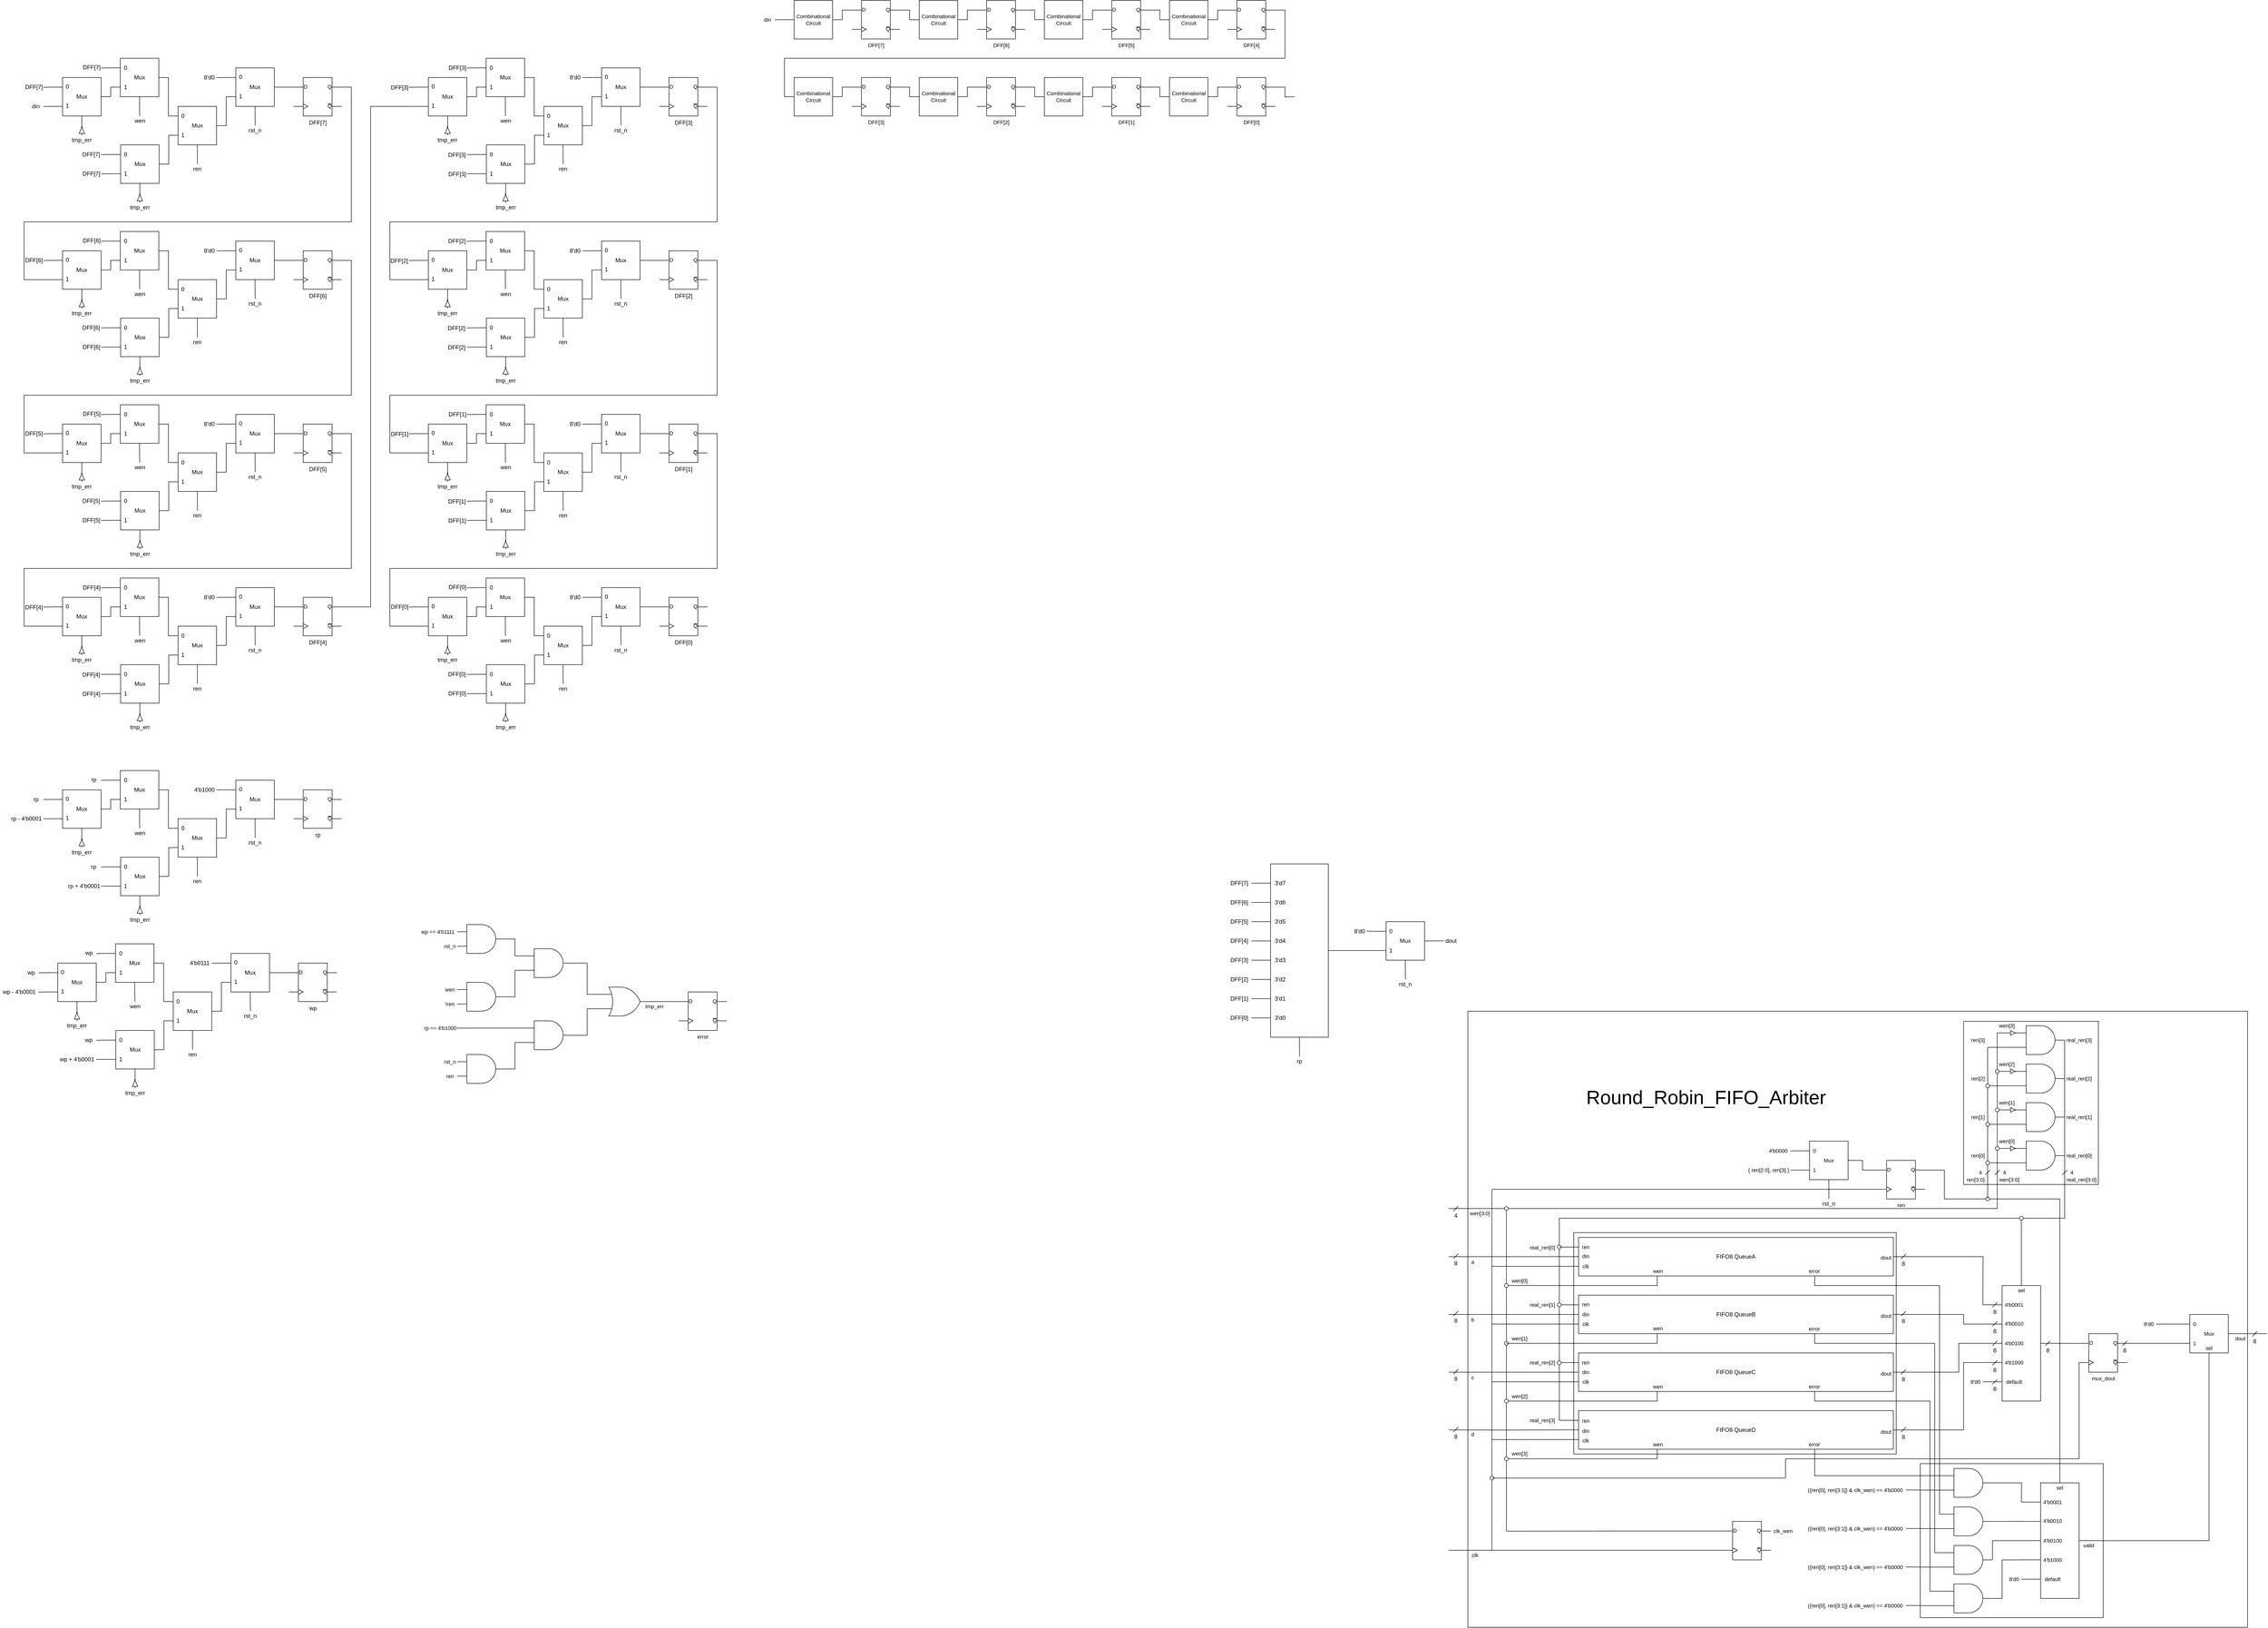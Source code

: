 <mxfile version="22.0.2" type="device">
  <diagram id="71bS0zW-TBK4YyvhJ7y3" name="第 1 页">
    <mxGraphModel dx="3978" dy="3258" grid="1" gridSize="10" guides="1" tooltips="1" connect="1" arrows="1" fold="1" page="1" pageScale="1" pageWidth="827" pageHeight="1169" math="0" shadow="0">
      <root>
        <mxCell id="0" />
        <mxCell id="1" parent="0" />
        <mxCell id="kIkFxn8OSL54XcK3xYkr-956" value="" style="group" parent="1" vertex="1" connectable="0">
          <mxGeometry x="-560" y="80" width="1440" height="1400" as="geometry" />
        </mxCell>
        <mxCell id="kIkFxn8OSL54XcK3xYkr-569" value="DFF[7]" style="text;html=1;strokeColor=none;fillColor=none;align=center;verticalAlign=middle;whiteSpace=wrap;rounded=0;container=0;" parent="kIkFxn8OSL54XcK3xYkr-956" vertex="1">
          <mxGeometry x="0.62" y="50" width="39.38" height="20" as="geometry" />
        </mxCell>
        <mxCell id="kIkFxn8OSL54XcK3xYkr-570" value="din" style="text;html=1;strokeColor=none;fillColor=none;align=center;verticalAlign=middle;whiteSpace=wrap;rounded=0;container=0;" parent="kIkFxn8OSL54XcK3xYkr-956" vertex="1">
          <mxGeometry x="10" y="90" width="29.38" height="20" as="geometry" />
        </mxCell>
        <mxCell id="kIkFxn8OSL54XcK3xYkr-14" value="Mux" style="whiteSpace=wrap;html=1;aspect=fixed;" parent="kIkFxn8OSL54XcK3xYkr-956" vertex="1">
          <mxGeometry x="320" y="100" width="80" height="80" as="geometry" />
        </mxCell>
        <mxCell id="kIkFxn8OSL54XcK3xYkr-1" value="DFF[7]" style="verticalLabelPosition=bottom;shadow=0;dashed=0;align=center;html=1;verticalAlign=top;shape=mxgraph.electrical.logic_gates.d_type_flip-flop;" parent="kIkFxn8OSL54XcK3xYkr-956" vertex="1">
          <mxGeometry x="560" y="40" width="100" height="80" as="geometry" />
        </mxCell>
        <mxCell id="kIkFxn8OSL54XcK3xYkr-12" style="edgeStyle=orthogonalEdgeStyle;rounded=0;orthogonalLoop=1;jettySize=auto;html=1;exitX=0.5;exitY=1;exitDx=0;exitDy=0;endArrow=none;endFill=0;" parent="kIkFxn8OSL54XcK3xYkr-956" source="kIkFxn8OSL54XcK3xYkr-9" edge="1">
          <mxGeometry relative="1" as="geometry">
            <mxPoint x="480.286" y="140" as="targetPoint" />
          </mxGeometry>
        </mxCell>
        <mxCell id="kIkFxn8OSL54XcK3xYkr-42" style="edgeStyle=orthogonalEdgeStyle;rounded=0;orthogonalLoop=1;jettySize=auto;html=1;exitX=0;exitY=0.25;exitDx=0;exitDy=0;endArrow=none;endFill=0;" parent="kIkFxn8OSL54XcK3xYkr-956" source="kIkFxn8OSL54XcK3xYkr-9" edge="1">
          <mxGeometry relative="1" as="geometry">
            <mxPoint x="400" y="40.111" as="targetPoint" />
          </mxGeometry>
        </mxCell>
        <mxCell id="kIkFxn8OSL54XcK3xYkr-9" value="Mux" style="whiteSpace=wrap;html=1;aspect=fixed;" parent="kIkFxn8OSL54XcK3xYkr-956" vertex="1">
          <mxGeometry x="440" y="20" width="80" height="80" as="geometry" />
        </mxCell>
        <mxCell id="kIkFxn8OSL54XcK3xYkr-13" value="rst_n" style="text;html=1;strokeColor=none;fillColor=none;align=center;verticalAlign=middle;whiteSpace=wrap;rounded=0;" parent="kIkFxn8OSL54XcK3xYkr-956" vertex="1">
          <mxGeometry x="460" y="140" width="40" height="20" as="geometry" />
        </mxCell>
        <mxCell id="kIkFxn8OSL54XcK3xYkr-15" style="edgeStyle=orthogonalEdgeStyle;rounded=0;orthogonalLoop=1;jettySize=auto;html=1;exitX=0.5;exitY=1;exitDx=0;exitDy=0;endArrow=none;endFill=0;" parent="kIkFxn8OSL54XcK3xYkr-956" source="kIkFxn8OSL54XcK3xYkr-14" edge="1">
          <mxGeometry relative="1" as="geometry">
            <mxPoint x="360.286" y="220" as="targetPoint" />
          </mxGeometry>
        </mxCell>
        <mxCell id="kIkFxn8OSL54XcK3xYkr-59" style="edgeStyle=orthogonalEdgeStyle;rounded=0;orthogonalLoop=1;jettySize=auto;html=1;exitX=0;exitY=0.25;exitDx=0;exitDy=0;exitPerimeter=0;entryX=1;entryY=0.5;entryDx=0;entryDy=0;endArrow=none;endFill=0;" parent="kIkFxn8OSL54XcK3xYkr-956" source="kIkFxn8OSL54XcK3xYkr-1" target="kIkFxn8OSL54XcK3xYkr-9" edge="1">
          <mxGeometry relative="1" as="geometry" />
        </mxCell>
        <mxCell id="kIkFxn8OSL54XcK3xYkr-38" style="edgeStyle=orthogonalEdgeStyle;rounded=0;orthogonalLoop=1;jettySize=auto;html=1;exitX=1;exitY=0.5;exitDx=0;exitDy=0;entryX=0;entryY=0.75;entryDx=0;entryDy=0;endArrow=none;endFill=0;" parent="kIkFxn8OSL54XcK3xYkr-956" source="kIkFxn8OSL54XcK3xYkr-14" target="kIkFxn8OSL54XcK3xYkr-9" edge="1">
          <mxGeometry relative="1" as="geometry" />
        </mxCell>
        <mxCell id="kIkFxn8OSL54XcK3xYkr-16" value="ren" style="text;html=1;strokeColor=none;fillColor=none;align=center;verticalAlign=middle;whiteSpace=wrap;rounded=0;" parent="kIkFxn8OSL54XcK3xYkr-956" vertex="1">
          <mxGeometry x="340" y="220" width="40" height="20" as="geometry" />
        </mxCell>
        <mxCell id="kIkFxn8OSL54XcK3xYkr-23" style="edgeStyle=orthogonalEdgeStyle;rounded=0;orthogonalLoop=1;jettySize=auto;html=1;exitX=0.5;exitY=1;exitDx=0;exitDy=0;endArrow=none;endFill=0;" parent="kIkFxn8OSL54XcK3xYkr-956" source="kIkFxn8OSL54XcK3xYkr-24" edge="1">
          <mxGeometry relative="1" as="geometry">
            <mxPoint x="240.63" y="280" as="targetPoint" />
          </mxGeometry>
        </mxCell>
        <mxCell id="kIkFxn8OSL54XcK3xYkr-39" style="edgeStyle=orthogonalEdgeStyle;rounded=0;orthogonalLoop=1;jettySize=auto;html=1;exitX=1;exitY=0.5;exitDx=0;exitDy=0;entryX=0;entryY=0.75;entryDx=0;entryDy=0;endArrow=none;endFill=0;" parent="kIkFxn8OSL54XcK3xYkr-956" source="kIkFxn8OSL54XcK3xYkr-24" target="kIkFxn8OSL54XcK3xYkr-14" edge="1">
          <mxGeometry relative="1" as="geometry" />
        </mxCell>
        <mxCell id="kIkFxn8OSL54XcK3xYkr-51" style="edgeStyle=orthogonalEdgeStyle;rounded=0;orthogonalLoop=1;jettySize=auto;html=1;exitX=0;exitY=0.25;exitDx=0;exitDy=0;endArrow=none;endFill=0;" parent="kIkFxn8OSL54XcK3xYkr-956" source="kIkFxn8OSL54XcK3xYkr-24" edge="1">
          <mxGeometry relative="1" as="geometry">
            <mxPoint x="160" y="200.31" as="targetPoint" />
          </mxGeometry>
        </mxCell>
        <mxCell id="kIkFxn8OSL54XcK3xYkr-52" style="edgeStyle=orthogonalEdgeStyle;rounded=0;orthogonalLoop=1;jettySize=auto;html=1;exitX=0;exitY=0.75;exitDx=0;exitDy=0;endArrow=none;endFill=0;" parent="kIkFxn8OSL54XcK3xYkr-956" source="kIkFxn8OSL54XcK3xYkr-24" edge="1">
          <mxGeometry relative="1" as="geometry">
            <mxPoint x="160" y="240.31" as="targetPoint" />
          </mxGeometry>
        </mxCell>
        <mxCell id="kIkFxn8OSL54XcK3xYkr-24" value="Mux" style="whiteSpace=wrap;html=1;aspect=fixed;" parent="kIkFxn8OSL54XcK3xYkr-956" vertex="1">
          <mxGeometry x="200.63" y="180" width="80" height="80" as="geometry" />
        </mxCell>
        <mxCell id="kIkFxn8OSL54XcK3xYkr-25" value="" style="verticalLabelPosition=bottom;shadow=0;dashed=0;align=center;html=1;verticalAlign=top;shape=mxgraph.electrical.logic_gates.inverter_2;rotation=-90;" parent="kIkFxn8OSL54XcK3xYkr-956" vertex="1">
          <mxGeometry x="230.01" y="283.76" width="21.25" height="11.25" as="geometry" />
        </mxCell>
        <mxCell id="kIkFxn8OSL54XcK3xYkr-26" value="tmp_err" style="text;html=1;strokeColor=none;fillColor=none;align=center;verticalAlign=middle;whiteSpace=wrap;rounded=0;" parent="kIkFxn8OSL54XcK3xYkr-956" vertex="1">
          <mxGeometry x="210.63" y="300" width="60" height="20" as="geometry" />
        </mxCell>
        <mxCell id="kIkFxn8OSL54XcK3xYkr-27" style="edgeStyle=orthogonalEdgeStyle;rounded=0;orthogonalLoop=1;jettySize=auto;html=1;exitX=0.5;exitY=1;exitDx=0;exitDy=0;endArrow=none;endFill=0;" parent="kIkFxn8OSL54XcK3xYkr-956" source="kIkFxn8OSL54XcK3xYkr-28" edge="1">
          <mxGeometry relative="1" as="geometry">
            <mxPoint x="120" y="140" as="targetPoint" />
          </mxGeometry>
        </mxCell>
        <mxCell id="kIkFxn8OSL54XcK3xYkr-49" style="edgeStyle=orthogonalEdgeStyle;rounded=0;orthogonalLoop=1;jettySize=auto;html=1;exitX=0;exitY=0.25;exitDx=0;exitDy=0;endArrow=none;endFill=0;" parent="kIkFxn8OSL54XcK3xYkr-956" source="kIkFxn8OSL54XcK3xYkr-28" edge="1">
          <mxGeometry relative="1" as="geometry">
            <mxPoint x="40" y="60.31" as="targetPoint" />
          </mxGeometry>
        </mxCell>
        <mxCell id="kIkFxn8OSL54XcK3xYkr-50" style="edgeStyle=orthogonalEdgeStyle;rounded=0;orthogonalLoop=1;jettySize=auto;html=1;exitX=0;exitY=0.75;exitDx=0;exitDy=0;endArrow=none;endFill=0;" parent="kIkFxn8OSL54XcK3xYkr-956" source="kIkFxn8OSL54XcK3xYkr-28" edge="1">
          <mxGeometry relative="1" as="geometry">
            <mxPoint x="40" y="100.31" as="targetPoint" />
          </mxGeometry>
        </mxCell>
        <mxCell id="kIkFxn8OSL54XcK3xYkr-28" value="Mux" style="whiteSpace=wrap;html=1;aspect=fixed;" parent="kIkFxn8OSL54XcK3xYkr-956" vertex="1">
          <mxGeometry x="80" y="40" width="80" height="80" as="geometry" />
        </mxCell>
        <mxCell id="kIkFxn8OSL54XcK3xYkr-29" value="" style="verticalLabelPosition=bottom;shadow=0;dashed=0;align=center;html=1;verticalAlign=top;shape=mxgraph.electrical.logic_gates.inverter_2;rotation=-90;" parent="kIkFxn8OSL54XcK3xYkr-956" vertex="1">
          <mxGeometry x="109.38" y="143.76" width="21.25" height="11.25" as="geometry" />
        </mxCell>
        <mxCell id="kIkFxn8OSL54XcK3xYkr-30" value="tmp_err" style="text;html=1;strokeColor=none;fillColor=none;align=center;verticalAlign=middle;whiteSpace=wrap;rounded=0;" parent="kIkFxn8OSL54XcK3xYkr-956" vertex="1">
          <mxGeometry x="90" y="160" width="60" height="20" as="geometry" />
        </mxCell>
        <mxCell id="kIkFxn8OSL54XcK3xYkr-35" style="edgeStyle=orthogonalEdgeStyle;rounded=0;orthogonalLoop=1;jettySize=auto;html=1;exitX=0.5;exitY=1;exitDx=0;exitDy=0;endArrow=none;endFill=0;" parent="kIkFxn8OSL54XcK3xYkr-956" source="kIkFxn8OSL54XcK3xYkr-36" edge="1">
          <mxGeometry relative="1" as="geometry">
            <mxPoint x="240.286" y="120" as="targetPoint" />
          </mxGeometry>
        </mxCell>
        <mxCell id="kIkFxn8OSL54XcK3xYkr-40" style="edgeStyle=orthogonalEdgeStyle;rounded=0;orthogonalLoop=1;jettySize=auto;html=1;exitX=1;exitY=0.5;exitDx=0;exitDy=0;entryX=0;entryY=0.25;entryDx=0;entryDy=0;endArrow=none;endFill=0;" parent="kIkFxn8OSL54XcK3xYkr-956" source="kIkFxn8OSL54XcK3xYkr-36" target="kIkFxn8OSL54XcK3xYkr-14" edge="1">
          <mxGeometry relative="1" as="geometry" />
        </mxCell>
        <mxCell id="kIkFxn8OSL54XcK3xYkr-48" style="edgeStyle=orthogonalEdgeStyle;rounded=0;orthogonalLoop=1;jettySize=auto;html=1;exitX=0;exitY=0.25;exitDx=0;exitDy=0;endArrow=none;endFill=0;" parent="kIkFxn8OSL54XcK3xYkr-956" source="kIkFxn8OSL54XcK3xYkr-36" edge="1">
          <mxGeometry relative="1" as="geometry">
            <mxPoint x="160" y="20.31" as="targetPoint" />
          </mxGeometry>
        </mxCell>
        <mxCell id="kIkFxn8OSL54XcK3xYkr-36" value="Mux" style="whiteSpace=wrap;html=1;aspect=fixed;" parent="kIkFxn8OSL54XcK3xYkr-956" vertex="1">
          <mxGeometry x="200" width="80" height="80" as="geometry" />
        </mxCell>
        <mxCell id="kIkFxn8OSL54XcK3xYkr-41" style="edgeStyle=orthogonalEdgeStyle;rounded=0;orthogonalLoop=1;jettySize=auto;html=1;exitX=1;exitY=0.5;exitDx=0;exitDy=0;entryX=0;entryY=0.75;entryDx=0;entryDy=0;endArrow=none;endFill=0;" parent="kIkFxn8OSL54XcK3xYkr-956" source="kIkFxn8OSL54XcK3xYkr-28" target="kIkFxn8OSL54XcK3xYkr-36" edge="1">
          <mxGeometry relative="1" as="geometry" />
        </mxCell>
        <mxCell id="kIkFxn8OSL54XcK3xYkr-37" value="wen" style="text;html=1;strokeColor=none;fillColor=none;align=center;verticalAlign=middle;whiteSpace=wrap;rounded=0;" parent="kIkFxn8OSL54XcK3xYkr-956" vertex="1">
          <mxGeometry x="220.63" y="120" width="40" height="20" as="geometry" />
        </mxCell>
        <mxCell id="kIkFxn8OSL54XcK3xYkr-10" value="0" style="text;html=1;strokeColor=none;fillColor=none;align=center;verticalAlign=middle;whiteSpace=wrap;rounded=0;" parent="kIkFxn8OSL54XcK3xYkr-956" vertex="1">
          <mxGeometry x="320" y="110" width="20" height="20" as="geometry" />
        </mxCell>
        <mxCell id="kIkFxn8OSL54XcK3xYkr-11" value="1" style="text;html=1;strokeColor=none;fillColor=none;align=center;verticalAlign=middle;whiteSpace=wrap;rounded=0;" parent="kIkFxn8OSL54XcK3xYkr-956" vertex="1">
          <mxGeometry x="320" y="150" width="20" height="20" as="geometry" />
        </mxCell>
        <mxCell id="kIkFxn8OSL54XcK3xYkr-43" value="8&#39;d0" style="text;html=1;strokeColor=none;fillColor=none;align=center;verticalAlign=middle;whiteSpace=wrap;rounded=0;" parent="kIkFxn8OSL54XcK3xYkr-956" vertex="1">
          <mxGeometry x="370" y="30" width="30" height="20" as="geometry" />
        </mxCell>
        <mxCell id="kIkFxn8OSL54XcK3xYkr-44" value="0" style="text;html=1;strokeColor=none;fillColor=none;align=center;verticalAlign=middle;whiteSpace=wrap;rounded=0;" parent="kIkFxn8OSL54XcK3xYkr-956" vertex="1">
          <mxGeometry x="440" y="29.39" width="20" height="20" as="geometry" />
        </mxCell>
        <mxCell id="kIkFxn8OSL54XcK3xYkr-45" value="1" style="text;html=1;strokeColor=none;fillColor=none;align=center;verticalAlign=middle;whiteSpace=wrap;rounded=0;" parent="kIkFxn8OSL54XcK3xYkr-956" vertex="1">
          <mxGeometry x="440" y="69.39" width="20" height="20" as="geometry" />
        </mxCell>
        <mxCell id="kIkFxn8OSL54XcK3xYkr-53" value="0" style="text;html=1;strokeColor=none;fillColor=none;align=center;verticalAlign=middle;whiteSpace=wrap;rounded=0;" parent="kIkFxn8OSL54XcK3xYkr-956" vertex="1">
          <mxGeometry x="200.63" y="10" width="20" height="20" as="geometry" />
        </mxCell>
        <mxCell id="kIkFxn8OSL54XcK3xYkr-54" value="1" style="text;html=1;strokeColor=none;fillColor=none;align=center;verticalAlign=middle;whiteSpace=wrap;rounded=0;" parent="kIkFxn8OSL54XcK3xYkr-956" vertex="1">
          <mxGeometry x="200.63" y="50" width="20" height="20" as="geometry" />
        </mxCell>
        <mxCell id="kIkFxn8OSL54XcK3xYkr-55" value="0" style="text;html=1;strokeColor=none;fillColor=none;align=center;verticalAlign=middle;whiteSpace=wrap;rounded=0;" parent="kIkFxn8OSL54XcK3xYkr-956" vertex="1">
          <mxGeometry x="200.63" y="190" width="20" height="20" as="geometry" />
        </mxCell>
        <mxCell id="kIkFxn8OSL54XcK3xYkr-56" value="1" style="text;html=1;strokeColor=none;fillColor=none;align=center;verticalAlign=middle;whiteSpace=wrap;rounded=0;" parent="kIkFxn8OSL54XcK3xYkr-956" vertex="1">
          <mxGeometry x="200.63" y="230" width="20" height="20" as="geometry" />
        </mxCell>
        <mxCell id="kIkFxn8OSL54XcK3xYkr-57" value="0" style="text;html=1;strokeColor=none;fillColor=none;align=center;verticalAlign=middle;whiteSpace=wrap;rounded=0;" parent="kIkFxn8OSL54XcK3xYkr-956" vertex="1">
          <mxGeometry x="80" y="49.39" width="20" height="20" as="geometry" />
        </mxCell>
        <mxCell id="kIkFxn8OSL54XcK3xYkr-58" value="1" style="text;html=1;strokeColor=none;fillColor=none;align=center;verticalAlign=middle;whiteSpace=wrap;rounded=0;" parent="kIkFxn8OSL54XcK3xYkr-956" vertex="1">
          <mxGeometry x="80" y="89.39" width="20" height="20" as="geometry" />
        </mxCell>
        <mxCell id="kIkFxn8OSL54XcK3xYkr-566" value="DFF[7]" style="text;html=1;strokeColor=none;fillColor=none;align=center;verticalAlign=middle;whiteSpace=wrap;rounded=0;" parent="kIkFxn8OSL54XcK3xYkr-956" vertex="1">
          <mxGeometry x="120" y="230" width="40" height="20" as="geometry" />
        </mxCell>
        <mxCell id="kIkFxn8OSL54XcK3xYkr-567" value="DFF[7]" style="text;html=1;strokeColor=none;fillColor=none;align=center;verticalAlign=middle;whiteSpace=wrap;rounded=0;" parent="kIkFxn8OSL54XcK3xYkr-956" vertex="1">
          <mxGeometry x="120" y="190" width="39.38" height="20" as="geometry" />
        </mxCell>
        <mxCell id="kIkFxn8OSL54XcK3xYkr-571" value="DFF[7]" style="text;html=1;strokeColor=none;fillColor=none;align=center;verticalAlign=middle;whiteSpace=wrap;rounded=0;" parent="kIkFxn8OSL54XcK3xYkr-956" vertex="1">
          <mxGeometry x="120.62" y="9.39" width="39.38" height="20" as="geometry" />
        </mxCell>
        <mxCell id="kIkFxn8OSL54XcK3xYkr-62" value="Mux" style="whiteSpace=wrap;html=1;aspect=fixed;" parent="kIkFxn8OSL54XcK3xYkr-956" vertex="1">
          <mxGeometry x="320" y="460" width="80" height="80" as="geometry" />
        </mxCell>
        <mxCell id="kIkFxn8OSL54XcK3xYkr-63" value="DFF[6]" style="verticalLabelPosition=bottom;shadow=0;dashed=0;align=center;html=1;verticalAlign=top;shape=mxgraph.electrical.logic_gates.d_type_flip-flop;" parent="kIkFxn8OSL54XcK3xYkr-956" vertex="1">
          <mxGeometry x="560" y="400" width="100" height="80" as="geometry" />
        </mxCell>
        <mxCell id="kIkFxn8OSL54XcK3xYkr-64" style="edgeStyle=orthogonalEdgeStyle;rounded=0;orthogonalLoop=1;jettySize=auto;html=1;exitX=0.5;exitY=1;exitDx=0;exitDy=0;endArrow=none;endFill=0;" parent="kIkFxn8OSL54XcK3xYkr-956" source="kIkFxn8OSL54XcK3xYkr-66" edge="1">
          <mxGeometry relative="1" as="geometry">
            <mxPoint x="480.286" y="500" as="targetPoint" />
          </mxGeometry>
        </mxCell>
        <mxCell id="kIkFxn8OSL54XcK3xYkr-65" style="edgeStyle=orthogonalEdgeStyle;rounded=0;orthogonalLoop=1;jettySize=auto;html=1;exitX=0;exitY=0.25;exitDx=0;exitDy=0;endArrow=none;endFill=0;" parent="kIkFxn8OSL54XcK3xYkr-956" source="kIkFxn8OSL54XcK3xYkr-66" edge="1">
          <mxGeometry relative="1" as="geometry">
            <mxPoint x="400" y="400.111" as="targetPoint" />
          </mxGeometry>
        </mxCell>
        <mxCell id="kIkFxn8OSL54XcK3xYkr-66" value="Mux" style="whiteSpace=wrap;html=1;aspect=fixed;" parent="kIkFxn8OSL54XcK3xYkr-956" vertex="1">
          <mxGeometry x="440" y="380" width="80" height="80" as="geometry" />
        </mxCell>
        <mxCell id="kIkFxn8OSL54XcK3xYkr-67" value="rst_n" style="text;html=1;strokeColor=none;fillColor=none;align=center;verticalAlign=middle;whiteSpace=wrap;rounded=0;" parent="kIkFxn8OSL54XcK3xYkr-956" vertex="1">
          <mxGeometry x="460" y="500" width="40" height="20" as="geometry" />
        </mxCell>
        <mxCell id="kIkFxn8OSL54XcK3xYkr-68" style="edgeStyle=orthogonalEdgeStyle;rounded=0;orthogonalLoop=1;jettySize=auto;html=1;exitX=0.5;exitY=1;exitDx=0;exitDy=0;endArrow=none;endFill=0;" parent="kIkFxn8OSL54XcK3xYkr-956" source="kIkFxn8OSL54XcK3xYkr-62" edge="1">
          <mxGeometry relative="1" as="geometry">
            <mxPoint x="360.286" y="580" as="targetPoint" />
          </mxGeometry>
        </mxCell>
        <mxCell id="kIkFxn8OSL54XcK3xYkr-69" style="edgeStyle=orthogonalEdgeStyle;rounded=0;orthogonalLoop=1;jettySize=auto;html=1;exitX=0;exitY=0.25;exitDx=0;exitDy=0;exitPerimeter=0;entryX=1;entryY=0.5;entryDx=0;entryDy=0;endArrow=none;endFill=0;" parent="kIkFxn8OSL54XcK3xYkr-956" source="kIkFxn8OSL54XcK3xYkr-63" target="kIkFxn8OSL54XcK3xYkr-66" edge="1">
          <mxGeometry relative="1" as="geometry" />
        </mxCell>
        <mxCell id="kIkFxn8OSL54XcK3xYkr-70" style="edgeStyle=orthogonalEdgeStyle;rounded=0;orthogonalLoop=1;jettySize=auto;html=1;exitX=1;exitY=0.5;exitDx=0;exitDy=0;entryX=0;entryY=0.75;entryDx=0;entryDy=0;endArrow=none;endFill=0;" parent="kIkFxn8OSL54XcK3xYkr-956" source="kIkFxn8OSL54XcK3xYkr-62" target="kIkFxn8OSL54XcK3xYkr-66" edge="1">
          <mxGeometry relative="1" as="geometry" />
        </mxCell>
        <mxCell id="kIkFxn8OSL54XcK3xYkr-71" value="ren" style="text;html=1;strokeColor=none;fillColor=none;align=center;verticalAlign=middle;whiteSpace=wrap;rounded=0;" parent="kIkFxn8OSL54XcK3xYkr-956" vertex="1">
          <mxGeometry x="340" y="580" width="40" height="20" as="geometry" />
        </mxCell>
        <mxCell id="kIkFxn8OSL54XcK3xYkr-72" style="edgeStyle=orthogonalEdgeStyle;rounded=0;orthogonalLoop=1;jettySize=auto;html=1;exitX=0.5;exitY=1;exitDx=0;exitDy=0;endArrow=none;endFill=0;" parent="kIkFxn8OSL54XcK3xYkr-956" source="kIkFxn8OSL54XcK3xYkr-76" edge="1">
          <mxGeometry relative="1" as="geometry">
            <mxPoint x="240.63" y="640" as="targetPoint" />
          </mxGeometry>
        </mxCell>
        <mxCell id="kIkFxn8OSL54XcK3xYkr-73" style="edgeStyle=orthogonalEdgeStyle;rounded=0;orthogonalLoop=1;jettySize=auto;html=1;exitX=1;exitY=0.5;exitDx=0;exitDy=0;entryX=0;entryY=0.75;entryDx=0;entryDy=0;endArrow=none;endFill=0;" parent="kIkFxn8OSL54XcK3xYkr-956" source="kIkFxn8OSL54XcK3xYkr-76" target="kIkFxn8OSL54XcK3xYkr-62" edge="1">
          <mxGeometry relative="1" as="geometry" />
        </mxCell>
        <mxCell id="kIkFxn8OSL54XcK3xYkr-74" style="edgeStyle=orthogonalEdgeStyle;rounded=0;orthogonalLoop=1;jettySize=auto;html=1;exitX=0;exitY=0.25;exitDx=0;exitDy=0;endArrow=none;endFill=0;" parent="kIkFxn8OSL54XcK3xYkr-956" source="kIkFxn8OSL54XcK3xYkr-76" edge="1">
          <mxGeometry relative="1" as="geometry">
            <mxPoint x="160" y="560.31" as="targetPoint" />
          </mxGeometry>
        </mxCell>
        <mxCell id="kIkFxn8OSL54XcK3xYkr-75" style="edgeStyle=orthogonalEdgeStyle;rounded=0;orthogonalLoop=1;jettySize=auto;html=1;exitX=0;exitY=0.75;exitDx=0;exitDy=0;endArrow=none;endFill=0;" parent="kIkFxn8OSL54XcK3xYkr-956" source="kIkFxn8OSL54XcK3xYkr-76" edge="1">
          <mxGeometry relative="1" as="geometry">
            <mxPoint x="160" y="600.31" as="targetPoint" />
          </mxGeometry>
        </mxCell>
        <mxCell id="kIkFxn8OSL54XcK3xYkr-76" value="Mux" style="whiteSpace=wrap;html=1;aspect=fixed;" parent="kIkFxn8OSL54XcK3xYkr-956" vertex="1">
          <mxGeometry x="200.63" y="540" width="80" height="80" as="geometry" />
        </mxCell>
        <mxCell id="kIkFxn8OSL54XcK3xYkr-77" value="" style="verticalLabelPosition=bottom;shadow=0;dashed=0;align=center;html=1;verticalAlign=top;shape=mxgraph.electrical.logic_gates.inverter_2;rotation=-90;" parent="kIkFxn8OSL54XcK3xYkr-956" vertex="1">
          <mxGeometry x="230.01" y="643.76" width="21.25" height="11.25" as="geometry" />
        </mxCell>
        <mxCell id="kIkFxn8OSL54XcK3xYkr-78" value="tmp_err" style="text;html=1;strokeColor=none;fillColor=none;align=center;verticalAlign=middle;whiteSpace=wrap;rounded=0;" parent="kIkFxn8OSL54XcK3xYkr-956" vertex="1">
          <mxGeometry x="210.63" y="660" width="60" height="20" as="geometry" />
        </mxCell>
        <mxCell id="kIkFxn8OSL54XcK3xYkr-79" style="edgeStyle=orthogonalEdgeStyle;rounded=0;orthogonalLoop=1;jettySize=auto;html=1;exitX=0.5;exitY=1;exitDx=0;exitDy=0;endArrow=none;endFill=0;" parent="kIkFxn8OSL54XcK3xYkr-956" source="kIkFxn8OSL54XcK3xYkr-82" edge="1">
          <mxGeometry relative="1" as="geometry">
            <mxPoint x="120" y="500" as="targetPoint" />
          </mxGeometry>
        </mxCell>
        <mxCell id="kIkFxn8OSL54XcK3xYkr-80" style="edgeStyle=orthogonalEdgeStyle;rounded=0;orthogonalLoop=1;jettySize=auto;html=1;exitX=0;exitY=0.25;exitDx=0;exitDy=0;endArrow=none;endFill=0;" parent="kIkFxn8OSL54XcK3xYkr-956" source="kIkFxn8OSL54XcK3xYkr-82" edge="1">
          <mxGeometry relative="1" as="geometry">
            <mxPoint x="40" y="420.31" as="targetPoint" />
          </mxGeometry>
        </mxCell>
        <mxCell id="kIkFxn8OSL54XcK3xYkr-82" value="Mux" style="whiteSpace=wrap;html=1;aspect=fixed;" parent="kIkFxn8OSL54XcK3xYkr-956" vertex="1">
          <mxGeometry x="80" y="400" width="80" height="80" as="geometry" />
        </mxCell>
        <mxCell id="kIkFxn8OSL54XcK3xYkr-103" style="edgeStyle=orthogonalEdgeStyle;rounded=0;orthogonalLoop=1;jettySize=auto;html=1;exitX=1;exitY=0.25;exitDx=0;exitDy=0;exitPerimeter=0;endArrow=none;endFill=0;entryX=0;entryY=0.75;entryDx=0;entryDy=0;" parent="kIkFxn8OSL54XcK3xYkr-956" source="kIkFxn8OSL54XcK3xYkr-1" target="kIkFxn8OSL54XcK3xYkr-82" edge="1">
          <mxGeometry relative="1" as="geometry">
            <mxPoint x="720" y="120" as="targetPoint" />
            <Array as="points">
              <mxPoint x="680" y="60" />
              <mxPoint x="680" y="340" />
              <mxPoint y="340" />
              <mxPoint y="460" />
            </Array>
          </mxGeometry>
        </mxCell>
        <mxCell id="kIkFxn8OSL54XcK3xYkr-83" value="" style="verticalLabelPosition=bottom;shadow=0;dashed=0;align=center;html=1;verticalAlign=top;shape=mxgraph.electrical.logic_gates.inverter_2;rotation=-90;" parent="kIkFxn8OSL54XcK3xYkr-956" vertex="1">
          <mxGeometry x="109.38" y="503.76" width="21.25" height="11.25" as="geometry" />
        </mxCell>
        <mxCell id="kIkFxn8OSL54XcK3xYkr-84" value="tmp_err" style="text;html=1;strokeColor=none;fillColor=none;align=center;verticalAlign=middle;whiteSpace=wrap;rounded=0;" parent="kIkFxn8OSL54XcK3xYkr-956" vertex="1">
          <mxGeometry x="90" y="520" width="60" height="20" as="geometry" />
        </mxCell>
        <mxCell id="kIkFxn8OSL54XcK3xYkr-85" style="edgeStyle=orthogonalEdgeStyle;rounded=0;orthogonalLoop=1;jettySize=auto;html=1;exitX=0.5;exitY=1;exitDx=0;exitDy=0;endArrow=none;endFill=0;" parent="kIkFxn8OSL54XcK3xYkr-956" source="kIkFxn8OSL54XcK3xYkr-88" edge="1">
          <mxGeometry relative="1" as="geometry">
            <mxPoint x="240.286" y="480" as="targetPoint" />
          </mxGeometry>
        </mxCell>
        <mxCell id="kIkFxn8OSL54XcK3xYkr-86" style="edgeStyle=orthogonalEdgeStyle;rounded=0;orthogonalLoop=1;jettySize=auto;html=1;exitX=1;exitY=0.5;exitDx=0;exitDy=0;entryX=0;entryY=0.25;entryDx=0;entryDy=0;endArrow=none;endFill=0;" parent="kIkFxn8OSL54XcK3xYkr-956" source="kIkFxn8OSL54XcK3xYkr-88" target="kIkFxn8OSL54XcK3xYkr-62" edge="1">
          <mxGeometry relative="1" as="geometry" />
        </mxCell>
        <mxCell id="kIkFxn8OSL54XcK3xYkr-87" style="edgeStyle=orthogonalEdgeStyle;rounded=0;orthogonalLoop=1;jettySize=auto;html=1;exitX=0;exitY=0.25;exitDx=0;exitDy=0;endArrow=none;endFill=0;" parent="kIkFxn8OSL54XcK3xYkr-956" source="kIkFxn8OSL54XcK3xYkr-88" edge="1">
          <mxGeometry relative="1" as="geometry">
            <mxPoint x="160" y="380.31" as="targetPoint" />
          </mxGeometry>
        </mxCell>
        <mxCell id="kIkFxn8OSL54XcK3xYkr-88" value="Mux" style="whiteSpace=wrap;html=1;aspect=fixed;" parent="kIkFxn8OSL54XcK3xYkr-956" vertex="1">
          <mxGeometry x="200" y="360" width="80" height="80" as="geometry" />
        </mxCell>
        <mxCell id="kIkFxn8OSL54XcK3xYkr-89" style="edgeStyle=orthogonalEdgeStyle;rounded=0;orthogonalLoop=1;jettySize=auto;html=1;exitX=1;exitY=0.5;exitDx=0;exitDy=0;entryX=0;entryY=0.75;entryDx=0;entryDy=0;endArrow=none;endFill=0;" parent="kIkFxn8OSL54XcK3xYkr-956" source="kIkFxn8OSL54XcK3xYkr-82" target="kIkFxn8OSL54XcK3xYkr-88" edge="1">
          <mxGeometry relative="1" as="geometry" />
        </mxCell>
        <mxCell id="kIkFxn8OSL54XcK3xYkr-90" value="wen" style="text;html=1;strokeColor=none;fillColor=none;align=center;verticalAlign=middle;whiteSpace=wrap;rounded=0;" parent="kIkFxn8OSL54XcK3xYkr-956" vertex="1">
          <mxGeometry x="220.63" y="480" width="40" height="20" as="geometry" />
        </mxCell>
        <mxCell id="kIkFxn8OSL54XcK3xYkr-91" value="0" style="text;html=1;strokeColor=none;fillColor=none;align=center;verticalAlign=middle;whiteSpace=wrap;rounded=0;" parent="kIkFxn8OSL54XcK3xYkr-956" vertex="1">
          <mxGeometry x="320" y="470" width="20" height="20" as="geometry" />
        </mxCell>
        <mxCell id="kIkFxn8OSL54XcK3xYkr-92" value="1" style="text;html=1;strokeColor=none;fillColor=none;align=center;verticalAlign=middle;whiteSpace=wrap;rounded=0;" parent="kIkFxn8OSL54XcK3xYkr-956" vertex="1">
          <mxGeometry x="320" y="510" width="20" height="20" as="geometry" />
        </mxCell>
        <mxCell id="kIkFxn8OSL54XcK3xYkr-93" value="8&#39;d0" style="text;html=1;strokeColor=none;fillColor=none;align=center;verticalAlign=middle;whiteSpace=wrap;rounded=0;" parent="kIkFxn8OSL54XcK3xYkr-956" vertex="1">
          <mxGeometry x="370" y="390" width="30" height="20" as="geometry" />
        </mxCell>
        <mxCell id="kIkFxn8OSL54XcK3xYkr-94" value="0" style="text;html=1;strokeColor=none;fillColor=none;align=center;verticalAlign=middle;whiteSpace=wrap;rounded=0;" parent="kIkFxn8OSL54XcK3xYkr-956" vertex="1">
          <mxGeometry x="440" y="389.39" width="20" height="20" as="geometry" />
        </mxCell>
        <mxCell id="kIkFxn8OSL54XcK3xYkr-95" value="1" style="text;html=1;strokeColor=none;fillColor=none;align=center;verticalAlign=middle;whiteSpace=wrap;rounded=0;" parent="kIkFxn8OSL54XcK3xYkr-956" vertex="1">
          <mxGeometry x="440" y="429.39" width="20" height="20" as="geometry" />
        </mxCell>
        <mxCell id="kIkFxn8OSL54XcK3xYkr-96" value="0" style="text;html=1;strokeColor=none;fillColor=none;align=center;verticalAlign=middle;whiteSpace=wrap;rounded=0;" parent="kIkFxn8OSL54XcK3xYkr-956" vertex="1">
          <mxGeometry x="200.63" y="370" width="20" height="20" as="geometry" />
        </mxCell>
        <mxCell id="kIkFxn8OSL54XcK3xYkr-97" value="1" style="text;html=1;strokeColor=none;fillColor=none;align=center;verticalAlign=middle;whiteSpace=wrap;rounded=0;" parent="kIkFxn8OSL54XcK3xYkr-956" vertex="1">
          <mxGeometry x="200.63" y="410" width="20" height="20" as="geometry" />
        </mxCell>
        <mxCell id="kIkFxn8OSL54XcK3xYkr-98" value="0" style="text;html=1;strokeColor=none;fillColor=none;align=center;verticalAlign=middle;whiteSpace=wrap;rounded=0;" parent="kIkFxn8OSL54XcK3xYkr-956" vertex="1">
          <mxGeometry x="200.63" y="550" width="20" height="20" as="geometry" />
        </mxCell>
        <mxCell id="kIkFxn8OSL54XcK3xYkr-99" value="1" style="text;html=1;strokeColor=none;fillColor=none;align=center;verticalAlign=middle;whiteSpace=wrap;rounded=0;" parent="kIkFxn8OSL54XcK3xYkr-956" vertex="1">
          <mxGeometry x="200.63" y="590" width="20" height="20" as="geometry" />
        </mxCell>
        <mxCell id="kIkFxn8OSL54XcK3xYkr-100" value="0" style="text;html=1;strokeColor=none;fillColor=none;align=center;verticalAlign=middle;whiteSpace=wrap;rounded=0;" parent="kIkFxn8OSL54XcK3xYkr-956" vertex="1">
          <mxGeometry x="80" y="409.39" width="20" height="20" as="geometry" />
        </mxCell>
        <mxCell id="kIkFxn8OSL54XcK3xYkr-101" value="1" style="text;html=1;strokeColor=none;fillColor=none;align=center;verticalAlign=middle;whiteSpace=wrap;rounded=0;" parent="kIkFxn8OSL54XcK3xYkr-956" vertex="1">
          <mxGeometry x="80" y="449.39" width="20" height="20" as="geometry" />
        </mxCell>
        <mxCell id="kIkFxn8OSL54XcK3xYkr-106" value="Mux" style="whiteSpace=wrap;html=1;aspect=fixed;" parent="kIkFxn8OSL54XcK3xYkr-956" vertex="1">
          <mxGeometry x="320" y="820" width="80" height="80" as="geometry" />
        </mxCell>
        <mxCell id="kIkFxn8OSL54XcK3xYkr-107" value="DFF[5]" style="verticalLabelPosition=bottom;shadow=0;dashed=0;align=center;html=1;verticalAlign=top;shape=mxgraph.electrical.logic_gates.d_type_flip-flop;" parent="kIkFxn8OSL54XcK3xYkr-956" vertex="1">
          <mxGeometry x="560" y="760" width="100" height="80" as="geometry" />
        </mxCell>
        <mxCell id="kIkFxn8OSL54XcK3xYkr-108" style="edgeStyle=orthogonalEdgeStyle;rounded=0;orthogonalLoop=1;jettySize=auto;html=1;exitX=0.5;exitY=1;exitDx=0;exitDy=0;endArrow=none;endFill=0;" parent="kIkFxn8OSL54XcK3xYkr-956" source="kIkFxn8OSL54XcK3xYkr-110" edge="1">
          <mxGeometry relative="1" as="geometry">
            <mxPoint x="480.286" y="860" as="targetPoint" />
          </mxGeometry>
        </mxCell>
        <mxCell id="kIkFxn8OSL54XcK3xYkr-109" style="edgeStyle=orthogonalEdgeStyle;rounded=0;orthogonalLoop=1;jettySize=auto;html=1;exitX=0;exitY=0.25;exitDx=0;exitDy=0;endArrow=none;endFill=0;" parent="kIkFxn8OSL54XcK3xYkr-956" source="kIkFxn8OSL54XcK3xYkr-110" edge="1">
          <mxGeometry relative="1" as="geometry">
            <mxPoint x="400" y="760.111" as="targetPoint" />
          </mxGeometry>
        </mxCell>
        <mxCell id="kIkFxn8OSL54XcK3xYkr-110" value="Mux" style="whiteSpace=wrap;html=1;aspect=fixed;" parent="kIkFxn8OSL54XcK3xYkr-956" vertex="1">
          <mxGeometry x="440" y="740" width="80" height="80" as="geometry" />
        </mxCell>
        <mxCell id="kIkFxn8OSL54XcK3xYkr-111" value="rst_n" style="text;html=1;strokeColor=none;fillColor=none;align=center;verticalAlign=middle;whiteSpace=wrap;rounded=0;" parent="kIkFxn8OSL54XcK3xYkr-956" vertex="1">
          <mxGeometry x="460" y="860" width="40" height="20" as="geometry" />
        </mxCell>
        <mxCell id="kIkFxn8OSL54XcK3xYkr-112" style="edgeStyle=orthogonalEdgeStyle;rounded=0;orthogonalLoop=1;jettySize=auto;html=1;exitX=0.5;exitY=1;exitDx=0;exitDy=0;endArrow=none;endFill=0;" parent="kIkFxn8OSL54XcK3xYkr-956" source="kIkFxn8OSL54XcK3xYkr-106" edge="1">
          <mxGeometry relative="1" as="geometry">
            <mxPoint x="360.286" y="940" as="targetPoint" />
          </mxGeometry>
        </mxCell>
        <mxCell id="kIkFxn8OSL54XcK3xYkr-113" style="edgeStyle=orthogonalEdgeStyle;rounded=0;orthogonalLoop=1;jettySize=auto;html=1;exitX=0;exitY=0.25;exitDx=0;exitDy=0;exitPerimeter=0;entryX=1;entryY=0.5;entryDx=0;entryDy=0;endArrow=none;endFill=0;" parent="kIkFxn8OSL54XcK3xYkr-956" source="kIkFxn8OSL54XcK3xYkr-107" target="kIkFxn8OSL54XcK3xYkr-110" edge="1">
          <mxGeometry relative="1" as="geometry" />
        </mxCell>
        <mxCell id="kIkFxn8OSL54XcK3xYkr-114" style="edgeStyle=orthogonalEdgeStyle;rounded=0;orthogonalLoop=1;jettySize=auto;html=1;exitX=1;exitY=0.5;exitDx=0;exitDy=0;entryX=0;entryY=0.75;entryDx=0;entryDy=0;endArrow=none;endFill=0;" parent="kIkFxn8OSL54XcK3xYkr-956" source="kIkFxn8OSL54XcK3xYkr-106" target="kIkFxn8OSL54XcK3xYkr-110" edge="1">
          <mxGeometry relative="1" as="geometry" />
        </mxCell>
        <mxCell id="kIkFxn8OSL54XcK3xYkr-115" value="ren" style="text;html=1;strokeColor=none;fillColor=none;align=center;verticalAlign=middle;whiteSpace=wrap;rounded=0;" parent="kIkFxn8OSL54XcK3xYkr-956" vertex="1">
          <mxGeometry x="340" y="940" width="40" height="20" as="geometry" />
        </mxCell>
        <mxCell id="kIkFxn8OSL54XcK3xYkr-116" style="edgeStyle=orthogonalEdgeStyle;rounded=0;orthogonalLoop=1;jettySize=auto;html=1;exitX=0.5;exitY=1;exitDx=0;exitDy=0;endArrow=none;endFill=0;" parent="kIkFxn8OSL54XcK3xYkr-956" source="kIkFxn8OSL54XcK3xYkr-120" edge="1">
          <mxGeometry relative="1" as="geometry">
            <mxPoint x="240.63" y="1000" as="targetPoint" />
          </mxGeometry>
        </mxCell>
        <mxCell id="kIkFxn8OSL54XcK3xYkr-117" style="edgeStyle=orthogonalEdgeStyle;rounded=0;orthogonalLoop=1;jettySize=auto;html=1;exitX=1;exitY=0.5;exitDx=0;exitDy=0;entryX=0;entryY=0.75;entryDx=0;entryDy=0;endArrow=none;endFill=0;" parent="kIkFxn8OSL54XcK3xYkr-956" source="kIkFxn8OSL54XcK3xYkr-120" target="kIkFxn8OSL54XcK3xYkr-106" edge="1">
          <mxGeometry relative="1" as="geometry" />
        </mxCell>
        <mxCell id="kIkFxn8OSL54XcK3xYkr-118" style="edgeStyle=orthogonalEdgeStyle;rounded=0;orthogonalLoop=1;jettySize=auto;html=1;exitX=0;exitY=0.25;exitDx=0;exitDy=0;endArrow=none;endFill=0;" parent="kIkFxn8OSL54XcK3xYkr-956" source="kIkFxn8OSL54XcK3xYkr-120" edge="1">
          <mxGeometry relative="1" as="geometry">
            <mxPoint x="160" y="920.31" as="targetPoint" />
          </mxGeometry>
        </mxCell>
        <mxCell id="kIkFxn8OSL54XcK3xYkr-119" style="edgeStyle=orthogonalEdgeStyle;rounded=0;orthogonalLoop=1;jettySize=auto;html=1;exitX=0;exitY=0.75;exitDx=0;exitDy=0;endArrow=none;endFill=0;" parent="kIkFxn8OSL54XcK3xYkr-956" source="kIkFxn8OSL54XcK3xYkr-120" edge="1">
          <mxGeometry relative="1" as="geometry">
            <mxPoint x="160" y="960.31" as="targetPoint" />
          </mxGeometry>
        </mxCell>
        <mxCell id="kIkFxn8OSL54XcK3xYkr-120" value="Mux" style="whiteSpace=wrap;html=1;aspect=fixed;" parent="kIkFxn8OSL54XcK3xYkr-956" vertex="1">
          <mxGeometry x="200.63" y="900" width="80" height="80" as="geometry" />
        </mxCell>
        <mxCell id="kIkFxn8OSL54XcK3xYkr-121" value="" style="verticalLabelPosition=bottom;shadow=0;dashed=0;align=center;html=1;verticalAlign=top;shape=mxgraph.electrical.logic_gates.inverter_2;rotation=-90;" parent="kIkFxn8OSL54XcK3xYkr-956" vertex="1">
          <mxGeometry x="230.01" y="1003.76" width="21.25" height="11.25" as="geometry" />
        </mxCell>
        <mxCell id="kIkFxn8OSL54XcK3xYkr-122" value="tmp_err" style="text;html=1;strokeColor=none;fillColor=none;align=center;verticalAlign=middle;whiteSpace=wrap;rounded=0;" parent="kIkFxn8OSL54XcK3xYkr-956" vertex="1">
          <mxGeometry x="210.63" y="1020" width="60" height="20" as="geometry" />
        </mxCell>
        <mxCell id="kIkFxn8OSL54XcK3xYkr-123" style="edgeStyle=orthogonalEdgeStyle;rounded=0;orthogonalLoop=1;jettySize=auto;html=1;exitX=0.5;exitY=1;exitDx=0;exitDy=0;endArrow=none;endFill=0;" parent="kIkFxn8OSL54XcK3xYkr-956" source="kIkFxn8OSL54XcK3xYkr-125" edge="1">
          <mxGeometry relative="1" as="geometry">
            <mxPoint x="120" y="860" as="targetPoint" />
          </mxGeometry>
        </mxCell>
        <mxCell id="kIkFxn8OSL54XcK3xYkr-124" style="edgeStyle=orthogonalEdgeStyle;rounded=0;orthogonalLoop=1;jettySize=auto;html=1;exitX=0;exitY=0.25;exitDx=0;exitDy=0;endArrow=none;endFill=0;" parent="kIkFxn8OSL54XcK3xYkr-956" source="kIkFxn8OSL54XcK3xYkr-125" edge="1">
          <mxGeometry relative="1" as="geometry">
            <mxPoint x="40" y="780.31" as="targetPoint" />
          </mxGeometry>
        </mxCell>
        <mxCell id="kIkFxn8OSL54XcK3xYkr-125" value="Mux" style="whiteSpace=wrap;html=1;aspect=fixed;" parent="kIkFxn8OSL54XcK3xYkr-956" vertex="1">
          <mxGeometry x="80" y="760" width="80" height="80" as="geometry" />
        </mxCell>
        <mxCell id="kIkFxn8OSL54XcK3xYkr-145" style="edgeStyle=orthogonalEdgeStyle;rounded=0;orthogonalLoop=1;jettySize=auto;html=1;exitX=1;exitY=0.25;exitDx=0;exitDy=0;exitPerimeter=0;entryX=0;entryY=0.75;entryDx=0;entryDy=0;endArrow=none;endFill=0;" parent="kIkFxn8OSL54XcK3xYkr-956" source="kIkFxn8OSL54XcK3xYkr-63" target="kIkFxn8OSL54XcK3xYkr-125" edge="1">
          <mxGeometry relative="1" as="geometry">
            <mxPoint x="-10" y="820" as="targetPoint" />
            <Array as="points">
              <mxPoint x="680" y="420" />
              <mxPoint x="680" y="700" />
              <mxPoint y="700" />
              <mxPoint y="820" />
            </Array>
          </mxGeometry>
        </mxCell>
        <mxCell id="kIkFxn8OSL54XcK3xYkr-126" value="" style="verticalLabelPosition=bottom;shadow=0;dashed=0;align=center;html=1;verticalAlign=top;shape=mxgraph.electrical.logic_gates.inverter_2;rotation=-90;" parent="kIkFxn8OSL54XcK3xYkr-956" vertex="1">
          <mxGeometry x="109.38" y="863.76" width="21.25" height="11.25" as="geometry" />
        </mxCell>
        <mxCell id="kIkFxn8OSL54XcK3xYkr-127" value="tmp_err" style="text;html=1;strokeColor=none;fillColor=none;align=center;verticalAlign=middle;whiteSpace=wrap;rounded=0;" parent="kIkFxn8OSL54XcK3xYkr-956" vertex="1">
          <mxGeometry x="90" y="880" width="60" height="20" as="geometry" />
        </mxCell>
        <mxCell id="kIkFxn8OSL54XcK3xYkr-128" style="edgeStyle=orthogonalEdgeStyle;rounded=0;orthogonalLoop=1;jettySize=auto;html=1;exitX=0.5;exitY=1;exitDx=0;exitDy=0;endArrow=none;endFill=0;" parent="kIkFxn8OSL54XcK3xYkr-956" source="kIkFxn8OSL54XcK3xYkr-131" edge="1">
          <mxGeometry relative="1" as="geometry">
            <mxPoint x="240.286" y="840" as="targetPoint" />
          </mxGeometry>
        </mxCell>
        <mxCell id="kIkFxn8OSL54XcK3xYkr-129" style="edgeStyle=orthogonalEdgeStyle;rounded=0;orthogonalLoop=1;jettySize=auto;html=1;exitX=1;exitY=0.5;exitDx=0;exitDy=0;entryX=0;entryY=0.25;entryDx=0;entryDy=0;endArrow=none;endFill=0;" parent="kIkFxn8OSL54XcK3xYkr-956" source="kIkFxn8OSL54XcK3xYkr-131" target="kIkFxn8OSL54XcK3xYkr-106" edge="1">
          <mxGeometry relative="1" as="geometry" />
        </mxCell>
        <mxCell id="kIkFxn8OSL54XcK3xYkr-130" style="edgeStyle=orthogonalEdgeStyle;rounded=0;orthogonalLoop=1;jettySize=auto;html=1;exitX=0;exitY=0.25;exitDx=0;exitDy=0;endArrow=none;endFill=0;" parent="kIkFxn8OSL54XcK3xYkr-956" source="kIkFxn8OSL54XcK3xYkr-131" edge="1">
          <mxGeometry relative="1" as="geometry">
            <mxPoint x="160" y="740.31" as="targetPoint" />
          </mxGeometry>
        </mxCell>
        <mxCell id="kIkFxn8OSL54XcK3xYkr-131" value="Mux" style="whiteSpace=wrap;html=1;aspect=fixed;" parent="kIkFxn8OSL54XcK3xYkr-956" vertex="1">
          <mxGeometry x="200" y="720" width="80" height="80" as="geometry" />
        </mxCell>
        <mxCell id="kIkFxn8OSL54XcK3xYkr-132" style="edgeStyle=orthogonalEdgeStyle;rounded=0;orthogonalLoop=1;jettySize=auto;html=1;exitX=1;exitY=0.5;exitDx=0;exitDy=0;entryX=0;entryY=0.75;entryDx=0;entryDy=0;endArrow=none;endFill=0;" parent="kIkFxn8OSL54XcK3xYkr-956" source="kIkFxn8OSL54XcK3xYkr-125" target="kIkFxn8OSL54XcK3xYkr-131" edge="1">
          <mxGeometry relative="1" as="geometry" />
        </mxCell>
        <mxCell id="kIkFxn8OSL54XcK3xYkr-133" value="wen" style="text;html=1;strokeColor=none;fillColor=none;align=center;verticalAlign=middle;whiteSpace=wrap;rounded=0;" parent="kIkFxn8OSL54XcK3xYkr-956" vertex="1">
          <mxGeometry x="220.63" y="840" width="40" height="20" as="geometry" />
        </mxCell>
        <mxCell id="kIkFxn8OSL54XcK3xYkr-134" value="0" style="text;html=1;strokeColor=none;fillColor=none;align=center;verticalAlign=middle;whiteSpace=wrap;rounded=0;" parent="kIkFxn8OSL54XcK3xYkr-956" vertex="1">
          <mxGeometry x="320" y="830" width="20" height="20" as="geometry" />
        </mxCell>
        <mxCell id="kIkFxn8OSL54XcK3xYkr-135" value="1" style="text;html=1;strokeColor=none;fillColor=none;align=center;verticalAlign=middle;whiteSpace=wrap;rounded=0;" parent="kIkFxn8OSL54XcK3xYkr-956" vertex="1">
          <mxGeometry x="320" y="870" width="20" height="20" as="geometry" />
        </mxCell>
        <mxCell id="kIkFxn8OSL54XcK3xYkr-136" value="8&#39;d0" style="text;html=1;strokeColor=none;fillColor=none;align=center;verticalAlign=middle;whiteSpace=wrap;rounded=0;" parent="kIkFxn8OSL54XcK3xYkr-956" vertex="1">
          <mxGeometry x="370" y="750" width="30" height="20" as="geometry" />
        </mxCell>
        <mxCell id="kIkFxn8OSL54XcK3xYkr-137" value="0" style="text;html=1;strokeColor=none;fillColor=none;align=center;verticalAlign=middle;whiteSpace=wrap;rounded=0;" parent="kIkFxn8OSL54XcK3xYkr-956" vertex="1">
          <mxGeometry x="440" y="749.39" width="20" height="20" as="geometry" />
        </mxCell>
        <mxCell id="kIkFxn8OSL54XcK3xYkr-138" value="1" style="text;html=1;strokeColor=none;fillColor=none;align=center;verticalAlign=middle;whiteSpace=wrap;rounded=0;" parent="kIkFxn8OSL54XcK3xYkr-956" vertex="1">
          <mxGeometry x="440" y="789.39" width="20" height="20" as="geometry" />
        </mxCell>
        <mxCell id="kIkFxn8OSL54XcK3xYkr-139" value="0" style="text;html=1;strokeColor=none;fillColor=none;align=center;verticalAlign=middle;whiteSpace=wrap;rounded=0;" parent="kIkFxn8OSL54XcK3xYkr-956" vertex="1">
          <mxGeometry x="200.63" y="730" width="20" height="20" as="geometry" />
        </mxCell>
        <mxCell id="kIkFxn8OSL54XcK3xYkr-140" value="1" style="text;html=1;strokeColor=none;fillColor=none;align=center;verticalAlign=middle;whiteSpace=wrap;rounded=0;" parent="kIkFxn8OSL54XcK3xYkr-956" vertex="1">
          <mxGeometry x="200.63" y="770" width="20" height="20" as="geometry" />
        </mxCell>
        <mxCell id="kIkFxn8OSL54XcK3xYkr-141" value="0" style="text;html=1;strokeColor=none;fillColor=none;align=center;verticalAlign=middle;whiteSpace=wrap;rounded=0;" parent="kIkFxn8OSL54XcK3xYkr-956" vertex="1">
          <mxGeometry x="200.63" y="910" width="20" height="20" as="geometry" />
        </mxCell>
        <mxCell id="kIkFxn8OSL54XcK3xYkr-142" value="1" style="text;html=1;strokeColor=none;fillColor=none;align=center;verticalAlign=middle;whiteSpace=wrap;rounded=0;" parent="kIkFxn8OSL54XcK3xYkr-956" vertex="1">
          <mxGeometry x="200.63" y="950" width="20" height="20" as="geometry" />
        </mxCell>
        <mxCell id="kIkFxn8OSL54XcK3xYkr-143" value="0" style="text;html=1;strokeColor=none;fillColor=none;align=center;verticalAlign=middle;whiteSpace=wrap;rounded=0;" parent="kIkFxn8OSL54XcK3xYkr-956" vertex="1">
          <mxGeometry x="80" y="769.39" width="20" height="20" as="geometry" />
        </mxCell>
        <mxCell id="kIkFxn8OSL54XcK3xYkr-144" value="1" style="text;html=1;strokeColor=none;fillColor=none;align=center;verticalAlign=middle;whiteSpace=wrap;rounded=0;" parent="kIkFxn8OSL54XcK3xYkr-956" vertex="1">
          <mxGeometry x="80" y="809.39" width="20" height="20" as="geometry" />
        </mxCell>
        <mxCell id="kIkFxn8OSL54XcK3xYkr-149" value="Mux" style="whiteSpace=wrap;html=1;aspect=fixed;" parent="kIkFxn8OSL54XcK3xYkr-956" vertex="1">
          <mxGeometry x="320" y="1180" width="80" height="80" as="geometry" />
        </mxCell>
        <mxCell id="kIkFxn8OSL54XcK3xYkr-355" style="edgeStyle=orthogonalEdgeStyle;rounded=0;orthogonalLoop=1;jettySize=auto;html=1;exitX=1;exitY=0.25;exitDx=0;exitDy=0;exitPerimeter=0;endArrow=none;endFill=0;" parent="kIkFxn8OSL54XcK3xYkr-956" source="kIkFxn8OSL54XcK3xYkr-150" edge="1">
          <mxGeometry relative="1" as="geometry">
            <mxPoint x="800" y="100" as="targetPoint" />
            <Array as="points">
              <mxPoint x="720" y="1140" />
              <mxPoint x="720" y="100" />
            </Array>
          </mxGeometry>
        </mxCell>
        <mxCell id="kIkFxn8OSL54XcK3xYkr-150" value="DFF[4]" style="verticalLabelPosition=bottom;shadow=0;dashed=0;align=center;html=1;verticalAlign=top;shape=mxgraph.electrical.logic_gates.d_type_flip-flop;" parent="kIkFxn8OSL54XcK3xYkr-956" vertex="1">
          <mxGeometry x="560" y="1120" width="100" height="80" as="geometry" />
        </mxCell>
        <mxCell id="kIkFxn8OSL54XcK3xYkr-151" style="edgeStyle=orthogonalEdgeStyle;rounded=0;orthogonalLoop=1;jettySize=auto;html=1;exitX=0.5;exitY=1;exitDx=0;exitDy=0;endArrow=none;endFill=0;" parent="kIkFxn8OSL54XcK3xYkr-956" source="kIkFxn8OSL54XcK3xYkr-153" edge="1">
          <mxGeometry relative="1" as="geometry">
            <mxPoint x="480.286" y="1220" as="targetPoint" />
          </mxGeometry>
        </mxCell>
        <mxCell id="kIkFxn8OSL54XcK3xYkr-152" style="edgeStyle=orthogonalEdgeStyle;rounded=0;orthogonalLoop=1;jettySize=auto;html=1;exitX=0;exitY=0.25;exitDx=0;exitDy=0;endArrow=none;endFill=0;" parent="kIkFxn8OSL54XcK3xYkr-956" source="kIkFxn8OSL54XcK3xYkr-153" edge="1">
          <mxGeometry relative="1" as="geometry">
            <mxPoint x="400" y="1120.111" as="targetPoint" />
          </mxGeometry>
        </mxCell>
        <mxCell id="kIkFxn8OSL54XcK3xYkr-153" value="Mux" style="whiteSpace=wrap;html=1;aspect=fixed;" parent="kIkFxn8OSL54XcK3xYkr-956" vertex="1">
          <mxGeometry x="440" y="1100" width="80" height="80" as="geometry" />
        </mxCell>
        <mxCell id="kIkFxn8OSL54XcK3xYkr-154" value="rst_n" style="text;html=1;strokeColor=none;fillColor=none;align=center;verticalAlign=middle;whiteSpace=wrap;rounded=0;" parent="kIkFxn8OSL54XcK3xYkr-956" vertex="1">
          <mxGeometry x="460" y="1220" width="40" height="20" as="geometry" />
        </mxCell>
        <mxCell id="kIkFxn8OSL54XcK3xYkr-155" style="edgeStyle=orthogonalEdgeStyle;rounded=0;orthogonalLoop=1;jettySize=auto;html=1;exitX=0.5;exitY=1;exitDx=0;exitDy=0;endArrow=none;endFill=0;" parent="kIkFxn8OSL54XcK3xYkr-956" source="kIkFxn8OSL54XcK3xYkr-149" edge="1">
          <mxGeometry relative="1" as="geometry">
            <mxPoint x="360.286" y="1300" as="targetPoint" />
          </mxGeometry>
        </mxCell>
        <mxCell id="kIkFxn8OSL54XcK3xYkr-156" style="edgeStyle=orthogonalEdgeStyle;rounded=0;orthogonalLoop=1;jettySize=auto;html=1;exitX=0;exitY=0.25;exitDx=0;exitDy=0;exitPerimeter=0;entryX=1;entryY=0.5;entryDx=0;entryDy=0;endArrow=none;endFill=0;" parent="kIkFxn8OSL54XcK3xYkr-956" source="kIkFxn8OSL54XcK3xYkr-150" target="kIkFxn8OSL54XcK3xYkr-153" edge="1">
          <mxGeometry relative="1" as="geometry" />
        </mxCell>
        <mxCell id="kIkFxn8OSL54XcK3xYkr-157" style="edgeStyle=orthogonalEdgeStyle;rounded=0;orthogonalLoop=1;jettySize=auto;html=1;exitX=1;exitY=0.5;exitDx=0;exitDy=0;entryX=0;entryY=0.75;entryDx=0;entryDy=0;endArrow=none;endFill=0;" parent="kIkFxn8OSL54XcK3xYkr-956" source="kIkFxn8OSL54XcK3xYkr-149" target="kIkFxn8OSL54XcK3xYkr-153" edge="1">
          <mxGeometry relative="1" as="geometry" />
        </mxCell>
        <mxCell id="kIkFxn8OSL54XcK3xYkr-158" value="ren" style="text;html=1;strokeColor=none;fillColor=none;align=center;verticalAlign=middle;whiteSpace=wrap;rounded=0;" parent="kIkFxn8OSL54XcK3xYkr-956" vertex="1">
          <mxGeometry x="340" y="1300" width="40" height="20" as="geometry" />
        </mxCell>
        <mxCell id="kIkFxn8OSL54XcK3xYkr-159" style="edgeStyle=orthogonalEdgeStyle;rounded=0;orthogonalLoop=1;jettySize=auto;html=1;exitX=0.5;exitY=1;exitDx=0;exitDy=0;endArrow=none;endFill=0;" parent="kIkFxn8OSL54XcK3xYkr-956" source="kIkFxn8OSL54XcK3xYkr-163" edge="1">
          <mxGeometry relative="1" as="geometry">
            <mxPoint x="240.63" y="1360" as="targetPoint" />
          </mxGeometry>
        </mxCell>
        <mxCell id="kIkFxn8OSL54XcK3xYkr-160" style="edgeStyle=orthogonalEdgeStyle;rounded=0;orthogonalLoop=1;jettySize=auto;html=1;exitX=1;exitY=0.5;exitDx=0;exitDy=0;entryX=0;entryY=0.75;entryDx=0;entryDy=0;endArrow=none;endFill=0;" parent="kIkFxn8OSL54XcK3xYkr-956" source="kIkFxn8OSL54XcK3xYkr-163" target="kIkFxn8OSL54XcK3xYkr-149" edge="1">
          <mxGeometry relative="1" as="geometry" />
        </mxCell>
        <mxCell id="kIkFxn8OSL54XcK3xYkr-161" style="edgeStyle=orthogonalEdgeStyle;rounded=0;orthogonalLoop=1;jettySize=auto;html=1;exitX=0;exitY=0.25;exitDx=0;exitDy=0;endArrow=none;endFill=0;" parent="kIkFxn8OSL54XcK3xYkr-956" source="kIkFxn8OSL54XcK3xYkr-163" edge="1">
          <mxGeometry relative="1" as="geometry">
            <mxPoint x="160" y="1280.31" as="targetPoint" />
          </mxGeometry>
        </mxCell>
        <mxCell id="kIkFxn8OSL54XcK3xYkr-162" style="edgeStyle=orthogonalEdgeStyle;rounded=0;orthogonalLoop=1;jettySize=auto;html=1;exitX=0;exitY=0.75;exitDx=0;exitDy=0;endArrow=none;endFill=0;" parent="kIkFxn8OSL54XcK3xYkr-956" source="kIkFxn8OSL54XcK3xYkr-163" edge="1">
          <mxGeometry relative="1" as="geometry">
            <mxPoint x="160" y="1320.31" as="targetPoint" />
          </mxGeometry>
        </mxCell>
        <mxCell id="kIkFxn8OSL54XcK3xYkr-163" value="Mux" style="whiteSpace=wrap;html=1;aspect=fixed;" parent="kIkFxn8OSL54XcK3xYkr-956" vertex="1">
          <mxGeometry x="200.63" y="1260" width="80" height="80" as="geometry" />
        </mxCell>
        <mxCell id="kIkFxn8OSL54XcK3xYkr-164" value="" style="verticalLabelPosition=bottom;shadow=0;dashed=0;align=center;html=1;verticalAlign=top;shape=mxgraph.electrical.logic_gates.inverter_2;rotation=-90;" parent="kIkFxn8OSL54XcK3xYkr-956" vertex="1">
          <mxGeometry x="230.01" y="1363.76" width="21.25" height="11.25" as="geometry" />
        </mxCell>
        <mxCell id="kIkFxn8OSL54XcK3xYkr-165" value="tmp_err" style="text;html=1;strokeColor=none;fillColor=none;align=center;verticalAlign=middle;whiteSpace=wrap;rounded=0;" parent="kIkFxn8OSL54XcK3xYkr-956" vertex="1">
          <mxGeometry x="210.63" y="1380" width="60" height="20" as="geometry" />
        </mxCell>
        <mxCell id="kIkFxn8OSL54XcK3xYkr-166" style="edgeStyle=orthogonalEdgeStyle;rounded=0;orthogonalLoop=1;jettySize=auto;html=1;exitX=0.5;exitY=1;exitDx=0;exitDy=0;endArrow=none;endFill=0;" parent="kIkFxn8OSL54XcK3xYkr-956" source="kIkFxn8OSL54XcK3xYkr-168" edge="1">
          <mxGeometry relative="1" as="geometry">
            <mxPoint x="120" y="1220" as="targetPoint" />
          </mxGeometry>
        </mxCell>
        <mxCell id="kIkFxn8OSL54XcK3xYkr-167" style="edgeStyle=orthogonalEdgeStyle;rounded=0;orthogonalLoop=1;jettySize=auto;html=1;exitX=0;exitY=0.25;exitDx=0;exitDy=0;endArrow=none;endFill=0;" parent="kIkFxn8OSL54XcK3xYkr-956" source="kIkFxn8OSL54XcK3xYkr-168" edge="1">
          <mxGeometry relative="1" as="geometry">
            <mxPoint x="40" y="1140.31" as="targetPoint" />
          </mxGeometry>
        </mxCell>
        <mxCell id="kIkFxn8OSL54XcK3xYkr-168" value="Mux" style="whiteSpace=wrap;html=1;aspect=fixed;" parent="kIkFxn8OSL54XcK3xYkr-956" vertex="1">
          <mxGeometry x="80" y="1120" width="80" height="80" as="geometry" />
        </mxCell>
        <mxCell id="kIkFxn8OSL54XcK3xYkr-169" value="" style="verticalLabelPosition=bottom;shadow=0;dashed=0;align=center;html=1;verticalAlign=top;shape=mxgraph.electrical.logic_gates.inverter_2;rotation=-90;" parent="kIkFxn8OSL54XcK3xYkr-956" vertex="1">
          <mxGeometry x="109.38" y="1223.76" width="21.25" height="11.25" as="geometry" />
        </mxCell>
        <mxCell id="kIkFxn8OSL54XcK3xYkr-170" value="tmp_err" style="text;html=1;strokeColor=none;fillColor=none;align=center;verticalAlign=middle;whiteSpace=wrap;rounded=0;" parent="kIkFxn8OSL54XcK3xYkr-956" vertex="1">
          <mxGeometry x="90" y="1240" width="60" height="20" as="geometry" />
        </mxCell>
        <mxCell id="kIkFxn8OSL54XcK3xYkr-171" style="edgeStyle=orthogonalEdgeStyle;rounded=0;orthogonalLoop=1;jettySize=auto;html=1;exitX=0.5;exitY=1;exitDx=0;exitDy=0;endArrow=none;endFill=0;" parent="kIkFxn8OSL54XcK3xYkr-956" source="kIkFxn8OSL54XcK3xYkr-174" edge="1">
          <mxGeometry relative="1" as="geometry">
            <mxPoint x="240.286" y="1200" as="targetPoint" />
          </mxGeometry>
        </mxCell>
        <mxCell id="kIkFxn8OSL54XcK3xYkr-172" style="edgeStyle=orthogonalEdgeStyle;rounded=0;orthogonalLoop=1;jettySize=auto;html=1;exitX=1;exitY=0.5;exitDx=0;exitDy=0;entryX=0;entryY=0.25;entryDx=0;entryDy=0;endArrow=none;endFill=0;" parent="kIkFxn8OSL54XcK3xYkr-956" source="kIkFxn8OSL54XcK3xYkr-174" target="kIkFxn8OSL54XcK3xYkr-149" edge="1">
          <mxGeometry relative="1" as="geometry" />
        </mxCell>
        <mxCell id="kIkFxn8OSL54XcK3xYkr-173" style="edgeStyle=orthogonalEdgeStyle;rounded=0;orthogonalLoop=1;jettySize=auto;html=1;exitX=0;exitY=0.25;exitDx=0;exitDy=0;endArrow=none;endFill=0;" parent="kIkFxn8OSL54XcK3xYkr-956" source="kIkFxn8OSL54XcK3xYkr-174" edge="1">
          <mxGeometry relative="1" as="geometry">
            <mxPoint x="160" y="1100.31" as="targetPoint" />
          </mxGeometry>
        </mxCell>
        <mxCell id="kIkFxn8OSL54XcK3xYkr-174" value="Mux" style="whiteSpace=wrap;html=1;aspect=fixed;" parent="kIkFxn8OSL54XcK3xYkr-956" vertex="1">
          <mxGeometry x="200" y="1080" width="80" height="80" as="geometry" />
        </mxCell>
        <mxCell id="kIkFxn8OSL54XcK3xYkr-175" style="edgeStyle=orthogonalEdgeStyle;rounded=0;orthogonalLoop=1;jettySize=auto;html=1;exitX=1;exitY=0.5;exitDx=0;exitDy=0;entryX=0;entryY=0.75;entryDx=0;entryDy=0;endArrow=none;endFill=0;" parent="kIkFxn8OSL54XcK3xYkr-956" source="kIkFxn8OSL54XcK3xYkr-168" target="kIkFxn8OSL54XcK3xYkr-174" edge="1">
          <mxGeometry relative="1" as="geometry" />
        </mxCell>
        <mxCell id="kIkFxn8OSL54XcK3xYkr-176" value="wen" style="text;html=1;strokeColor=none;fillColor=none;align=center;verticalAlign=middle;whiteSpace=wrap;rounded=0;" parent="kIkFxn8OSL54XcK3xYkr-956" vertex="1">
          <mxGeometry x="220.63" y="1200" width="40" height="20" as="geometry" />
        </mxCell>
        <mxCell id="kIkFxn8OSL54XcK3xYkr-177" value="0" style="text;html=1;strokeColor=none;fillColor=none;align=center;verticalAlign=middle;whiteSpace=wrap;rounded=0;" parent="kIkFxn8OSL54XcK3xYkr-956" vertex="1">
          <mxGeometry x="320" y="1190" width="20" height="20" as="geometry" />
        </mxCell>
        <mxCell id="kIkFxn8OSL54XcK3xYkr-178" value="1" style="text;html=1;strokeColor=none;fillColor=none;align=center;verticalAlign=middle;whiteSpace=wrap;rounded=0;" parent="kIkFxn8OSL54XcK3xYkr-956" vertex="1">
          <mxGeometry x="320" y="1230" width="20" height="20" as="geometry" />
        </mxCell>
        <mxCell id="kIkFxn8OSL54XcK3xYkr-179" value="8&#39;d0" style="text;html=1;strokeColor=none;fillColor=none;align=center;verticalAlign=middle;whiteSpace=wrap;rounded=0;" parent="kIkFxn8OSL54XcK3xYkr-956" vertex="1">
          <mxGeometry x="370" y="1110" width="30" height="20" as="geometry" />
        </mxCell>
        <mxCell id="kIkFxn8OSL54XcK3xYkr-180" value="0" style="text;html=1;strokeColor=none;fillColor=none;align=center;verticalAlign=middle;whiteSpace=wrap;rounded=0;" parent="kIkFxn8OSL54XcK3xYkr-956" vertex="1">
          <mxGeometry x="440" y="1109.39" width="20" height="20" as="geometry" />
        </mxCell>
        <mxCell id="kIkFxn8OSL54XcK3xYkr-181" value="1" style="text;html=1;strokeColor=none;fillColor=none;align=center;verticalAlign=middle;whiteSpace=wrap;rounded=0;" parent="kIkFxn8OSL54XcK3xYkr-956" vertex="1">
          <mxGeometry x="440" y="1149.39" width="20" height="20" as="geometry" />
        </mxCell>
        <mxCell id="kIkFxn8OSL54XcK3xYkr-182" value="0" style="text;html=1;strokeColor=none;fillColor=none;align=center;verticalAlign=middle;whiteSpace=wrap;rounded=0;" parent="kIkFxn8OSL54XcK3xYkr-956" vertex="1">
          <mxGeometry x="200.63" y="1090" width="20" height="20" as="geometry" />
        </mxCell>
        <mxCell id="kIkFxn8OSL54XcK3xYkr-183" value="1" style="text;html=1;strokeColor=none;fillColor=none;align=center;verticalAlign=middle;whiteSpace=wrap;rounded=0;" parent="kIkFxn8OSL54XcK3xYkr-956" vertex="1">
          <mxGeometry x="200.63" y="1130" width="20" height="20" as="geometry" />
        </mxCell>
        <mxCell id="kIkFxn8OSL54XcK3xYkr-184" value="0" style="text;html=1;strokeColor=none;fillColor=none;align=center;verticalAlign=middle;whiteSpace=wrap;rounded=0;" parent="kIkFxn8OSL54XcK3xYkr-956" vertex="1">
          <mxGeometry x="200.63" y="1270" width="20" height="20" as="geometry" />
        </mxCell>
        <mxCell id="kIkFxn8OSL54XcK3xYkr-185" value="1" style="text;html=1;strokeColor=none;fillColor=none;align=center;verticalAlign=middle;whiteSpace=wrap;rounded=0;" parent="kIkFxn8OSL54XcK3xYkr-956" vertex="1">
          <mxGeometry x="200.63" y="1310" width="20" height="20" as="geometry" />
        </mxCell>
        <mxCell id="kIkFxn8OSL54XcK3xYkr-186" value="0" style="text;html=1;strokeColor=none;fillColor=none;align=center;verticalAlign=middle;whiteSpace=wrap;rounded=0;" parent="kIkFxn8OSL54XcK3xYkr-956" vertex="1">
          <mxGeometry x="80" y="1129.39" width="20" height="20" as="geometry" />
        </mxCell>
        <mxCell id="kIkFxn8OSL54XcK3xYkr-187" value="1" style="text;html=1;strokeColor=none;fillColor=none;align=center;verticalAlign=middle;whiteSpace=wrap;rounded=0;" parent="kIkFxn8OSL54XcK3xYkr-956" vertex="1">
          <mxGeometry x="80" y="1169.39" width="20" height="20" as="geometry" />
        </mxCell>
        <mxCell id="kIkFxn8OSL54XcK3xYkr-572" value="DFF[6]" style="text;html=1;strokeColor=none;fillColor=none;align=center;verticalAlign=middle;whiteSpace=wrap;rounded=0;" parent="kIkFxn8OSL54XcK3xYkr-956" vertex="1">
          <mxGeometry x="120.62" y="369.39" width="39.38" height="20" as="geometry" />
        </mxCell>
        <mxCell id="kIkFxn8OSL54XcK3xYkr-573" value="DFF[6]" style="text;html=1;strokeColor=none;fillColor=none;align=center;verticalAlign=middle;whiteSpace=wrap;rounded=0;container=0;" parent="kIkFxn8OSL54XcK3xYkr-956" vertex="1">
          <mxGeometry x="0.62" y="410" width="39.38" height="20" as="geometry" />
        </mxCell>
        <mxCell id="kIkFxn8OSL54XcK3xYkr-575" value="DFF[6]" style="text;html=1;strokeColor=none;fillColor=none;align=center;verticalAlign=middle;whiteSpace=wrap;rounded=0;" parent="kIkFxn8OSL54XcK3xYkr-956" vertex="1">
          <mxGeometry x="120" y="550" width="39.38" height="20" as="geometry" />
        </mxCell>
        <mxCell id="kIkFxn8OSL54XcK3xYkr-576" value="DFF[6]" style="text;html=1;strokeColor=none;fillColor=none;align=center;verticalAlign=middle;whiteSpace=wrap;rounded=0;" parent="kIkFxn8OSL54XcK3xYkr-956" vertex="1">
          <mxGeometry x="120" y="590" width="40" height="20" as="geometry" />
        </mxCell>
        <mxCell id="kIkFxn8OSL54XcK3xYkr-577" value="DFF[5]" style="text;html=1;strokeColor=none;fillColor=none;align=center;verticalAlign=middle;whiteSpace=wrap;rounded=0;" parent="kIkFxn8OSL54XcK3xYkr-956" vertex="1">
          <mxGeometry x="120.62" y="729.39" width="39.38" height="20" as="geometry" />
        </mxCell>
        <mxCell id="kIkFxn8OSL54XcK3xYkr-578" value="DFF[5]" style="text;html=1;strokeColor=none;fillColor=none;align=center;verticalAlign=middle;whiteSpace=wrap;rounded=0;container=0;" parent="kIkFxn8OSL54XcK3xYkr-956" vertex="1">
          <mxGeometry x="0.62" y="770" width="39.38" height="20" as="geometry" />
        </mxCell>
        <mxCell id="kIkFxn8OSL54XcK3xYkr-580" value="DFF[5]" style="text;html=1;strokeColor=none;fillColor=none;align=center;verticalAlign=middle;whiteSpace=wrap;rounded=0;" parent="kIkFxn8OSL54XcK3xYkr-956" vertex="1">
          <mxGeometry x="120" y="910" width="39.38" height="20" as="geometry" />
        </mxCell>
        <mxCell id="kIkFxn8OSL54XcK3xYkr-581" value="DFF[5]" style="text;html=1;strokeColor=none;fillColor=none;align=center;verticalAlign=middle;whiteSpace=wrap;rounded=0;" parent="kIkFxn8OSL54XcK3xYkr-956" vertex="1">
          <mxGeometry x="120" y="950" width="40" height="20" as="geometry" />
        </mxCell>
        <mxCell id="kIkFxn8OSL54XcK3xYkr-594" value="DFF[4]" style="text;html=1;strokeColor=none;fillColor=none;align=center;verticalAlign=middle;whiteSpace=wrap;rounded=0;" parent="kIkFxn8OSL54XcK3xYkr-956" vertex="1">
          <mxGeometry x="120.62" y="1090" width="39.38" height="20" as="geometry" />
        </mxCell>
        <mxCell id="kIkFxn8OSL54XcK3xYkr-595" value="DFF[4]" style="text;html=1;strokeColor=none;fillColor=none;align=center;verticalAlign=middle;whiteSpace=wrap;rounded=0;container=0;" parent="kIkFxn8OSL54XcK3xYkr-956" vertex="1">
          <mxGeometry x="0.62" y="1130.61" width="39.38" height="20" as="geometry" />
        </mxCell>
        <mxCell id="kIkFxn8OSL54XcK3xYkr-596" value="DFF[4]" style="text;html=1;strokeColor=none;fillColor=none;align=center;verticalAlign=middle;whiteSpace=wrap;rounded=0;" parent="kIkFxn8OSL54XcK3xYkr-956" vertex="1">
          <mxGeometry x="120" y="1270.61" width="39.38" height="20" as="geometry" />
        </mxCell>
        <mxCell id="kIkFxn8OSL54XcK3xYkr-597" value="DFF[4]" style="text;html=1;strokeColor=none;fillColor=none;align=center;verticalAlign=middle;whiteSpace=wrap;rounded=0;" parent="kIkFxn8OSL54XcK3xYkr-956" vertex="1">
          <mxGeometry x="120" y="1310.61" width="40" height="20" as="geometry" />
        </mxCell>
        <mxCell id="kIkFxn8OSL54XcK3xYkr-192" value="Mux" style="whiteSpace=wrap;html=1;aspect=fixed;" parent="kIkFxn8OSL54XcK3xYkr-956" vertex="1">
          <mxGeometry x="1080" y="100" width="80" height="80" as="geometry" />
        </mxCell>
        <mxCell id="kIkFxn8OSL54XcK3xYkr-193" value="DFF[3]" style="verticalLabelPosition=bottom;shadow=0;dashed=0;align=center;html=1;verticalAlign=top;shape=mxgraph.electrical.logic_gates.d_type_flip-flop;" parent="kIkFxn8OSL54XcK3xYkr-956" vertex="1">
          <mxGeometry x="1320" y="40" width="100" height="80" as="geometry" />
        </mxCell>
        <mxCell id="kIkFxn8OSL54XcK3xYkr-188" style="edgeStyle=orthogonalEdgeStyle;rounded=0;orthogonalLoop=1;jettySize=auto;html=1;exitX=1;exitY=0.25;exitDx=0;exitDy=0;exitPerimeter=0;entryX=0;entryY=0.75;entryDx=0;entryDy=0;endArrow=none;endFill=0;" parent="kIkFxn8OSL54XcK3xYkr-956" source="kIkFxn8OSL54XcK3xYkr-107" target="kIkFxn8OSL54XcK3xYkr-168" edge="1">
          <mxGeometry relative="1" as="geometry">
            <mxPoint x="30" y="1190" as="targetPoint" />
            <Array as="points">
              <mxPoint x="680" y="780" />
              <mxPoint x="680" y="1060" />
              <mxPoint y="1060" />
              <mxPoint y="1180" />
            </Array>
          </mxGeometry>
        </mxCell>
        <mxCell id="kIkFxn8OSL54XcK3xYkr-194" style="edgeStyle=orthogonalEdgeStyle;rounded=0;orthogonalLoop=1;jettySize=auto;html=1;exitX=0.5;exitY=1;exitDx=0;exitDy=0;endArrow=none;endFill=0;" parent="kIkFxn8OSL54XcK3xYkr-956" source="kIkFxn8OSL54XcK3xYkr-196" edge="1">
          <mxGeometry relative="1" as="geometry">
            <mxPoint x="1240.286" y="140" as="targetPoint" />
          </mxGeometry>
        </mxCell>
        <mxCell id="kIkFxn8OSL54XcK3xYkr-195" style="edgeStyle=orthogonalEdgeStyle;rounded=0;orthogonalLoop=1;jettySize=auto;html=1;exitX=0;exitY=0.25;exitDx=0;exitDy=0;endArrow=none;endFill=0;" parent="kIkFxn8OSL54XcK3xYkr-956" source="kIkFxn8OSL54XcK3xYkr-196" edge="1">
          <mxGeometry relative="1" as="geometry">
            <mxPoint x="1160" y="40.111" as="targetPoint" />
          </mxGeometry>
        </mxCell>
        <mxCell id="kIkFxn8OSL54XcK3xYkr-196" value="Mux" style="whiteSpace=wrap;html=1;aspect=fixed;" parent="kIkFxn8OSL54XcK3xYkr-956" vertex="1">
          <mxGeometry x="1200" y="20" width="80" height="80" as="geometry" />
        </mxCell>
        <mxCell id="kIkFxn8OSL54XcK3xYkr-197" value="rst_n" style="text;html=1;strokeColor=none;fillColor=none;align=center;verticalAlign=middle;whiteSpace=wrap;rounded=0;" parent="kIkFxn8OSL54XcK3xYkr-956" vertex="1">
          <mxGeometry x="1220" y="140" width="40" height="20" as="geometry" />
        </mxCell>
        <mxCell id="kIkFxn8OSL54XcK3xYkr-198" style="edgeStyle=orthogonalEdgeStyle;rounded=0;orthogonalLoop=1;jettySize=auto;html=1;exitX=0.5;exitY=1;exitDx=0;exitDy=0;endArrow=none;endFill=0;" parent="kIkFxn8OSL54XcK3xYkr-956" source="kIkFxn8OSL54XcK3xYkr-192" edge="1">
          <mxGeometry relative="1" as="geometry">
            <mxPoint x="1120.286" y="220" as="targetPoint" />
          </mxGeometry>
        </mxCell>
        <mxCell id="kIkFxn8OSL54XcK3xYkr-199" style="edgeStyle=orthogonalEdgeStyle;rounded=0;orthogonalLoop=1;jettySize=auto;html=1;exitX=0;exitY=0.25;exitDx=0;exitDy=0;exitPerimeter=0;entryX=1;entryY=0.5;entryDx=0;entryDy=0;endArrow=none;endFill=0;" parent="kIkFxn8OSL54XcK3xYkr-956" source="kIkFxn8OSL54XcK3xYkr-193" target="kIkFxn8OSL54XcK3xYkr-196" edge="1">
          <mxGeometry relative="1" as="geometry" />
        </mxCell>
        <mxCell id="kIkFxn8OSL54XcK3xYkr-200" style="edgeStyle=orthogonalEdgeStyle;rounded=0;orthogonalLoop=1;jettySize=auto;html=1;exitX=1;exitY=0.5;exitDx=0;exitDy=0;entryX=0;entryY=0.75;entryDx=0;entryDy=0;endArrow=none;endFill=0;" parent="kIkFxn8OSL54XcK3xYkr-956" source="kIkFxn8OSL54XcK3xYkr-192" target="kIkFxn8OSL54XcK3xYkr-196" edge="1">
          <mxGeometry relative="1" as="geometry" />
        </mxCell>
        <mxCell id="kIkFxn8OSL54XcK3xYkr-201" value="ren" style="text;html=1;strokeColor=none;fillColor=none;align=center;verticalAlign=middle;whiteSpace=wrap;rounded=0;" parent="kIkFxn8OSL54XcK3xYkr-956" vertex="1">
          <mxGeometry x="1100" y="220" width="40" height="20" as="geometry" />
        </mxCell>
        <mxCell id="kIkFxn8OSL54XcK3xYkr-202" style="edgeStyle=orthogonalEdgeStyle;rounded=0;orthogonalLoop=1;jettySize=auto;html=1;exitX=0.5;exitY=1;exitDx=0;exitDy=0;endArrow=none;endFill=0;" parent="kIkFxn8OSL54XcK3xYkr-956" source="kIkFxn8OSL54XcK3xYkr-206" edge="1">
          <mxGeometry relative="1" as="geometry">
            <mxPoint x="1000.63" y="280" as="targetPoint" />
          </mxGeometry>
        </mxCell>
        <mxCell id="kIkFxn8OSL54XcK3xYkr-203" style="edgeStyle=orthogonalEdgeStyle;rounded=0;orthogonalLoop=1;jettySize=auto;html=1;exitX=1;exitY=0.5;exitDx=0;exitDy=0;entryX=0;entryY=0.75;entryDx=0;entryDy=0;endArrow=none;endFill=0;" parent="kIkFxn8OSL54XcK3xYkr-956" source="kIkFxn8OSL54XcK3xYkr-206" target="kIkFxn8OSL54XcK3xYkr-192" edge="1">
          <mxGeometry relative="1" as="geometry" />
        </mxCell>
        <mxCell id="kIkFxn8OSL54XcK3xYkr-204" style="edgeStyle=orthogonalEdgeStyle;rounded=0;orthogonalLoop=1;jettySize=auto;html=1;exitX=0;exitY=0.25;exitDx=0;exitDy=0;endArrow=none;endFill=0;" parent="kIkFxn8OSL54XcK3xYkr-956" source="kIkFxn8OSL54XcK3xYkr-206" edge="1">
          <mxGeometry relative="1" as="geometry">
            <mxPoint x="920" y="200.31" as="targetPoint" />
          </mxGeometry>
        </mxCell>
        <mxCell id="kIkFxn8OSL54XcK3xYkr-205" style="edgeStyle=orthogonalEdgeStyle;rounded=0;orthogonalLoop=1;jettySize=auto;html=1;exitX=0;exitY=0.75;exitDx=0;exitDy=0;endArrow=none;endFill=0;" parent="kIkFxn8OSL54XcK3xYkr-956" source="kIkFxn8OSL54XcK3xYkr-206" edge="1">
          <mxGeometry relative="1" as="geometry">
            <mxPoint x="920" y="240.31" as="targetPoint" />
          </mxGeometry>
        </mxCell>
        <mxCell id="kIkFxn8OSL54XcK3xYkr-206" value="Mux" style="whiteSpace=wrap;html=1;aspect=fixed;" parent="kIkFxn8OSL54XcK3xYkr-956" vertex="1">
          <mxGeometry x="960.63" y="180" width="80" height="80" as="geometry" />
        </mxCell>
        <mxCell id="kIkFxn8OSL54XcK3xYkr-207" value="" style="verticalLabelPosition=bottom;shadow=0;dashed=0;align=center;html=1;verticalAlign=top;shape=mxgraph.electrical.logic_gates.inverter_2;rotation=-90;" parent="kIkFxn8OSL54XcK3xYkr-956" vertex="1">
          <mxGeometry x="990.01" y="283.76" width="21.25" height="11.25" as="geometry" />
        </mxCell>
        <mxCell id="kIkFxn8OSL54XcK3xYkr-208" value="tmp_err" style="text;html=1;strokeColor=none;fillColor=none;align=center;verticalAlign=middle;whiteSpace=wrap;rounded=0;" parent="kIkFxn8OSL54XcK3xYkr-956" vertex="1">
          <mxGeometry x="970.63" y="300" width="60" height="20" as="geometry" />
        </mxCell>
        <mxCell id="kIkFxn8OSL54XcK3xYkr-209" style="edgeStyle=orthogonalEdgeStyle;rounded=0;orthogonalLoop=1;jettySize=auto;html=1;exitX=0.5;exitY=1;exitDx=0;exitDy=0;endArrow=none;endFill=0;" parent="kIkFxn8OSL54XcK3xYkr-956" source="kIkFxn8OSL54XcK3xYkr-212" edge="1">
          <mxGeometry relative="1" as="geometry">
            <mxPoint x="880" y="140" as="targetPoint" />
          </mxGeometry>
        </mxCell>
        <mxCell id="kIkFxn8OSL54XcK3xYkr-210" style="edgeStyle=orthogonalEdgeStyle;rounded=0;orthogonalLoop=1;jettySize=auto;html=1;exitX=0;exitY=0.25;exitDx=0;exitDy=0;endArrow=none;endFill=0;" parent="kIkFxn8OSL54XcK3xYkr-956" source="kIkFxn8OSL54XcK3xYkr-212" edge="1">
          <mxGeometry relative="1" as="geometry">
            <mxPoint x="800" y="60.31" as="targetPoint" />
          </mxGeometry>
        </mxCell>
        <mxCell id="kIkFxn8OSL54XcK3xYkr-211" style="edgeStyle=orthogonalEdgeStyle;rounded=0;orthogonalLoop=1;jettySize=auto;html=1;exitX=0;exitY=0.75;exitDx=0;exitDy=0;endArrow=none;endFill=0;" parent="kIkFxn8OSL54XcK3xYkr-956" source="kIkFxn8OSL54XcK3xYkr-212" edge="1">
          <mxGeometry relative="1" as="geometry">
            <mxPoint x="800" y="100.31" as="targetPoint" />
          </mxGeometry>
        </mxCell>
        <mxCell id="kIkFxn8OSL54XcK3xYkr-212" value="Mux" style="whiteSpace=wrap;html=1;aspect=fixed;" parent="kIkFxn8OSL54XcK3xYkr-956" vertex="1">
          <mxGeometry x="840" y="40" width="80" height="80" as="geometry" />
        </mxCell>
        <mxCell id="kIkFxn8OSL54XcK3xYkr-213" value="" style="verticalLabelPosition=bottom;shadow=0;dashed=0;align=center;html=1;verticalAlign=top;shape=mxgraph.electrical.logic_gates.inverter_2;rotation=-90;" parent="kIkFxn8OSL54XcK3xYkr-956" vertex="1">
          <mxGeometry x="869.38" y="143.76" width="21.25" height="11.25" as="geometry" />
        </mxCell>
        <mxCell id="kIkFxn8OSL54XcK3xYkr-214" value="tmp_err" style="text;html=1;strokeColor=none;fillColor=none;align=center;verticalAlign=middle;whiteSpace=wrap;rounded=0;" parent="kIkFxn8OSL54XcK3xYkr-956" vertex="1">
          <mxGeometry x="850" y="160" width="60" height="20" as="geometry" />
        </mxCell>
        <mxCell id="kIkFxn8OSL54XcK3xYkr-215" style="edgeStyle=orthogonalEdgeStyle;rounded=0;orthogonalLoop=1;jettySize=auto;html=1;exitX=0.5;exitY=1;exitDx=0;exitDy=0;endArrow=none;endFill=0;" parent="kIkFxn8OSL54XcK3xYkr-956" source="kIkFxn8OSL54XcK3xYkr-218" edge="1">
          <mxGeometry relative="1" as="geometry">
            <mxPoint x="1000.286" y="120" as="targetPoint" />
          </mxGeometry>
        </mxCell>
        <mxCell id="kIkFxn8OSL54XcK3xYkr-216" style="edgeStyle=orthogonalEdgeStyle;rounded=0;orthogonalLoop=1;jettySize=auto;html=1;exitX=1;exitY=0.5;exitDx=0;exitDy=0;entryX=0;entryY=0.25;entryDx=0;entryDy=0;endArrow=none;endFill=0;" parent="kIkFxn8OSL54XcK3xYkr-956" source="kIkFxn8OSL54XcK3xYkr-218" target="kIkFxn8OSL54XcK3xYkr-192" edge="1">
          <mxGeometry relative="1" as="geometry" />
        </mxCell>
        <mxCell id="kIkFxn8OSL54XcK3xYkr-217" style="edgeStyle=orthogonalEdgeStyle;rounded=0;orthogonalLoop=1;jettySize=auto;html=1;exitX=0;exitY=0.25;exitDx=0;exitDy=0;endArrow=none;endFill=0;" parent="kIkFxn8OSL54XcK3xYkr-956" source="kIkFxn8OSL54XcK3xYkr-218" edge="1">
          <mxGeometry relative="1" as="geometry">
            <mxPoint x="920" y="20.31" as="targetPoint" />
          </mxGeometry>
        </mxCell>
        <mxCell id="kIkFxn8OSL54XcK3xYkr-218" value="Mux" style="whiteSpace=wrap;html=1;aspect=fixed;" parent="kIkFxn8OSL54XcK3xYkr-956" vertex="1">
          <mxGeometry x="960" width="80" height="80" as="geometry" />
        </mxCell>
        <mxCell id="kIkFxn8OSL54XcK3xYkr-219" style="edgeStyle=orthogonalEdgeStyle;rounded=0;orthogonalLoop=1;jettySize=auto;html=1;exitX=1;exitY=0.5;exitDx=0;exitDy=0;entryX=0;entryY=0.75;entryDx=0;entryDy=0;endArrow=none;endFill=0;" parent="kIkFxn8OSL54XcK3xYkr-956" source="kIkFxn8OSL54XcK3xYkr-212" target="kIkFxn8OSL54XcK3xYkr-218" edge="1">
          <mxGeometry relative="1" as="geometry" />
        </mxCell>
        <mxCell id="kIkFxn8OSL54XcK3xYkr-220" value="wen" style="text;html=1;strokeColor=none;fillColor=none;align=center;verticalAlign=middle;whiteSpace=wrap;rounded=0;" parent="kIkFxn8OSL54XcK3xYkr-956" vertex="1">
          <mxGeometry x="980.63" y="120" width="40" height="20" as="geometry" />
        </mxCell>
        <mxCell id="kIkFxn8OSL54XcK3xYkr-221" value="0" style="text;html=1;strokeColor=none;fillColor=none;align=center;verticalAlign=middle;whiteSpace=wrap;rounded=0;" parent="kIkFxn8OSL54XcK3xYkr-956" vertex="1">
          <mxGeometry x="1080" y="110" width="20" height="20" as="geometry" />
        </mxCell>
        <mxCell id="kIkFxn8OSL54XcK3xYkr-222" value="1" style="text;html=1;strokeColor=none;fillColor=none;align=center;verticalAlign=middle;whiteSpace=wrap;rounded=0;" parent="kIkFxn8OSL54XcK3xYkr-956" vertex="1">
          <mxGeometry x="1080" y="150" width="20" height="20" as="geometry" />
        </mxCell>
        <mxCell id="kIkFxn8OSL54XcK3xYkr-223" value="8&#39;d0" style="text;html=1;strokeColor=none;fillColor=none;align=center;verticalAlign=middle;whiteSpace=wrap;rounded=0;" parent="kIkFxn8OSL54XcK3xYkr-956" vertex="1">
          <mxGeometry x="1130" y="30" width="30" height="20" as="geometry" />
        </mxCell>
        <mxCell id="kIkFxn8OSL54XcK3xYkr-224" value="0" style="text;html=1;strokeColor=none;fillColor=none;align=center;verticalAlign=middle;whiteSpace=wrap;rounded=0;" parent="kIkFxn8OSL54XcK3xYkr-956" vertex="1">
          <mxGeometry x="1200" y="29.39" width="20" height="20" as="geometry" />
        </mxCell>
        <mxCell id="kIkFxn8OSL54XcK3xYkr-225" value="1" style="text;html=1;strokeColor=none;fillColor=none;align=center;verticalAlign=middle;whiteSpace=wrap;rounded=0;" parent="kIkFxn8OSL54XcK3xYkr-956" vertex="1">
          <mxGeometry x="1200" y="69.39" width="20" height="20" as="geometry" />
        </mxCell>
        <mxCell id="kIkFxn8OSL54XcK3xYkr-226" value="0" style="text;html=1;strokeColor=none;fillColor=none;align=center;verticalAlign=middle;whiteSpace=wrap;rounded=0;" parent="kIkFxn8OSL54XcK3xYkr-956" vertex="1">
          <mxGeometry x="960.63" y="10" width="20" height="20" as="geometry" />
        </mxCell>
        <mxCell id="kIkFxn8OSL54XcK3xYkr-227" value="1" style="text;html=1;strokeColor=none;fillColor=none;align=center;verticalAlign=middle;whiteSpace=wrap;rounded=0;" parent="kIkFxn8OSL54XcK3xYkr-956" vertex="1">
          <mxGeometry x="960.63" y="50" width="20" height="20" as="geometry" />
        </mxCell>
        <mxCell id="kIkFxn8OSL54XcK3xYkr-228" value="0" style="text;html=1;strokeColor=none;fillColor=none;align=center;verticalAlign=middle;whiteSpace=wrap;rounded=0;" parent="kIkFxn8OSL54XcK3xYkr-956" vertex="1">
          <mxGeometry x="960.63" y="190" width="20" height="20" as="geometry" />
        </mxCell>
        <mxCell id="kIkFxn8OSL54XcK3xYkr-229" value="1" style="text;html=1;strokeColor=none;fillColor=none;align=center;verticalAlign=middle;whiteSpace=wrap;rounded=0;" parent="kIkFxn8OSL54XcK3xYkr-956" vertex="1">
          <mxGeometry x="960.63" y="230" width="20" height="20" as="geometry" />
        </mxCell>
        <mxCell id="kIkFxn8OSL54XcK3xYkr-230" value="0" style="text;html=1;strokeColor=none;fillColor=none;align=center;verticalAlign=middle;whiteSpace=wrap;rounded=0;" parent="kIkFxn8OSL54XcK3xYkr-956" vertex="1">
          <mxGeometry x="840" y="49.39" width="20" height="20" as="geometry" />
        </mxCell>
        <mxCell id="kIkFxn8OSL54XcK3xYkr-231" value="1" style="text;html=1;strokeColor=none;fillColor=none;align=center;verticalAlign=middle;whiteSpace=wrap;rounded=0;" parent="kIkFxn8OSL54XcK3xYkr-956" vertex="1">
          <mxGeometry x="840" y="89.39" width="20" height="20" as="geometry" />
        </mxCell>
        <mxCell id="kIkFxn8OSL54XcK3xYkr-590" value="DFF[3]" style="text;html=1;strokeColor=none;fillColor=none;align=center;verticalAlign=middle;whiteSpace=wrap;rounded=0;" parent="kIkFxn8OSL54XcK3xYkr-956" vertex="1">
          <mxGeometry x="880.62" y="10" width="39.38" height="20" as="geometry" />
        </mxCell>
        <mxCell id="kIkFxn8OSL54XcK3xYkr-591" value="DFF[3]" style="text;html=1;strokeColor=none;fillColor=none;align=center;verticalAlign=middle;whiteSpace=wrap;rounded=0;container=0;" parent="kIkFxn8OSL54XcK3xYkr-956" vertex="1">
          <mxGeometry x="760.62" y="50.61" width="39.38" height="20" as="geometry" />
        </mxCell>
        <mxCell id="kIkFxn8OSL54XcK3xYkr-592" value="DFF[3]" style="text;html=1;strokeColor=none;fillColor=none;align=center;verticalAlign=middle;whiteSpace=wrap;rounded=0;" parent="kIkFxn8OSL54XcK3xYkr-956" vertex="1">
          <mxGeometry x="880" y="190.61" width="39.38" height="20" as="geometry" />
        </mxCell>
        <mxCell id="kIkFxn8OSL54XcK3xYkr-593" value="DFF[3]" style="text;html=1;strokeColor=none;fillColor=none;align=center;verticalAlign=middle;whiteSpace=wrap;rounded=0;" parent="kIkFxn8OSL54XcK3xYkr-956" vertex="1">
          <mxGeometry x="880" y="230.61" width="40" height="20" as="geometry" />
        </mxCell>
        <mxCell id="kIkFxn8OSL54XcK3xYkr-233" value="Mux" style="whiteSpace=wrap;html=1;aspect=fixed;" parent="kIkFxn8OSL54XcK3xYkr-956" vertex="1">
          <mxGeometry x="1080" y="460" width="80" height="80" as="geometry" />
        </mxCell>
        <mxCell id="kIkFxn8OSL54XcK3xYkr-234" value="DFF[2]" style="verticalLabelPosition=bottom;shadow=0;dashed=0;align=center;html=1;verticalAlign=top;shape=mxgraph.electrical.logic_gates.d_type_flip-flop;" parent="kIkFxn8OSL54XcK3xYkr-956" vertex="1">
          <mxGeometry x="1320" y="400" width="100" height="80" as="geometry" />
        </mxCell>
        <mxCell id="kIkFxn8OSL54XcK3xYkr-235" style="edgeStyle=orthogonalEdgeStyle;rounded=0;orthogonalLoop=1;jettySize=auto;html=1;exitX=0.5;exitY=1;exitDx=0;exitDy=0;endArrow=none;endFill=0;" parent="kIkFxn8OSL54XcK3xYkr-956" source="kIkFxn8OSL54XcK3xYkr-237" edge="1">
          <mxGeometry relative="1" as="geometry">
            <mxPoint x="1240.286" y="500" as="targetPoint" />
          </mxGeometry>
        </mxCell>
        <mxCell id="kIkFxn8OSL54XcK3xYkr-236" style="edgeStyle=orthogonalEdgeStyle;rounded=0;orthogonalLoop=1;jettySize=auto;html=1;exitX=0;exitY=0.25;exitDx=0;exitDy=0;endArrow=none;endFill=0;" parent="kIkFxn8OSL54XcK3xYkr-956" source="kIkFxn8OSL54XcK3xYkr-237" edge="1">
          <mxGeometry relative="1" as="geometry">
            <mxPoint x="1160" y="400.111" as="targetPoint" />
          </mxGeometry>
        </mxCell>
        <mxCell id="kIkFxn8OSL54XcK3xYkr-237" value="Mux" style="whiteSpace=wrap;html=1;aspect=fixed;" parent="kIkFxn8OSL54XcK3xYkr-956" vertex="1">
          <mxGeometry x="1200" y="380" width="80" height="80" as="geometry" />
        </mxCell>
        <mxCell id="kIkFxn8OSL54XcK3xYkr-238" value="rst_n" style="text;html=1;strokeColor=none;fillColor=none;align=center;verticalAlign=middle;whiteSpace=wrap;rounded=0;" parent="kIkFxn8OSL54XcK3xYkr-956" vertex="1">
          <mxGeometry x="1220" y="500" width="40" height="20" as="geometry" />
        </mxCell>
        <mxCell id="kIkFxn8OSL54XcK3xYkr-239" style="edgeStyle=orthogonalEdgeStyle;rounded=0;orthogonalLoop=1;jettySize=auto;html=1;exitX=0.5;exitY=1;exitDx=0;exitDy=0;endArrow=none;endFill=0;" parent="kIkFxn8OSL54XcK3xYkr-956" source="kIkFxn8OSL54XcK3xYkr-233" edge="1">
          <mxGeometry relative="1" as="geometry">
            <mxPoint x="1120.286" y="580" as="targetPoint" />
          </mxGeometry>
        </mxCell>
        <mxCell id="kIkFxn8OSL54XcK3xYkr-240" style="edgeStyle=orthogonalEdgeStyle;rounded=0;orthogonalLoop=1;jettySize=auto;html=1;exitX=0;exitY=0.25;exitDx=0;exitDy=0;exitPerimeter=0;entryX=1;entryY=0.5;entryDx=0;entryDy=0;endArrow=none;endFill=0;" parent="kIkFxn8OSL54XcK3xYkr-956" source="kIkFxn8OSL54XcK3xYkr-234" target="kIkFxn8OSL54XcK3xYkr-237" edge="1">
          <mxGeometry relative="1" as="geometry" />
        </mxCell>
        <mxCell id="kIkFxn8OSL54XcK3xYkr-241" style="edgeStyle=orthogonalEdgeStyle;rounded=0;orthogonalLoop=1;jettySize=auto;html=1;exitX=1;exitY=0.5;exitDx=0;exitDy=0;entryX=0;entryY=0.75;entryDx=0;entryDy=0;endArrow=none;endFill=0;" parent="kIkFxn8OSL54XcK3xYkr-956" source="kIkFxn8OSL54XcK3xYkr-233" target="kIkFxn8OSL54XcK3xYkr-237" edge="1">
          <mxGeometry relative="1" as="geometry" />
        </mxCell>
        <mxCell id="kIkFxn8OSL54XcK3xYkr-242" value="ren" style="text;html=1;strokeColor=none;fillColor=none;align=center;verticalAlign=middle;whiteSpace=wrap;rounded=0;" parent="kIkFxn8OSL54XcK3xYkr-956" vertex="1">
          <mxGeometry x="1100" y="580" width="40" height="20" as="geometry" />
        </mxCell>
        <mxCell id="kIkFxn8OSL54XcK3xYkr-243" style="edgeStyle=orthogonalEdgeStyle;rounded=0;orthogonalLoop=1;jettySize=auto;html=1;exitX=0.5;exitY=1;exitDx=0;exitDy=0;endArrow=none;endFill=0;" parent="kIkFxn8OSL54XcK3xYkr-956" source="kIkFxn8OSL54XcK3xYkr-247" edge="1">
          <mxGeometry relative="1" as="geometry">
            <mxPoint x="1000.63" y="640" as="targetPoint" />
          </mxGeometry>
        </mxCell>
        <mxCell id="kIkFxn8OSL54XcK3xYkr-244" style="edgeStyle=orthogonalEdgeStyle;rounded=0;orthogonalLoop=1;jettySize=auto;html=1;exitX=1;exitY=0.5;exitDx=0;exitDy=0;entryX=0;entryY=0.75;entryDx=0;entryDy=0;endArrow=none;endFill=0;" parent="kIkFxn8OSL54XcK3xYkr-956" source="kIkFxn8OSL54XcK3xYkr-247" target="kIkFxn8OSL54XcK3xYkr-233" edge="1">
          <mxGeometry relative="1" as="geometry" />
        </mxCell>
        <mxCell id="kIkFxn8OSL54XcK3xYkr-245" style="edgeStyle=orthogonalEdgeStyle;rounded=0;orthogonalLoop=1;jettySize=auto;html=1;exitX=0;exitY=0.25;exitDx=0;exitDy=0;endArrow=none;endFill=0;" parent="kIkFxn8OSL54XcK3xYkr-956" source="kIkFxn8OSL54XcK3xYkr-247" edge="1">
          <mxGeometry relative="1" as="geometry">
            <mxPoint x="920" y="560.31" as="targetPoint" />
          </mxGeometry>
        </mxCell>
        <mxCell id="kIkFxn8OSL54XcK3xYkr-246" style="edgeStyle=orthogonalEdgeStyle;rounded=0;orthogonalLoop=1;jettySize=auto;html=1;exitX=0;exitY=0.75;exitDx=0;exitDy=0;endArrow=none;endFill=0;" parent="kIkFxn8OSL54XcK3xYkr-956" source="kIkFxn8OSL54XcK3xYkr-247" edge="1">
          <mxGeometry relative="1" as="geometry">
            <mxPoint x="920" y="600.31" as="targetPoint" />
          </mxGeometry>
        </mxCell>
        <mxCell id="kIkFxn8OSL54XcK3xYkr-247" value="Mux" style="whiteSpace=wrap;html=1;aspect=fixed;" parent="kIkFxn8OSL54XcK3xYkr-956" vertex="1">
          <mxGeometry x="960.63" y="540" width="80" height="80" as="geometry" />
        </mxCell>
        <mxCell id="kIkFxn8OSL54XcK3xYkr-248" value="" style="verticalLabelPosition=bottom;shadow=0;dashed=0;align=center;html=1;verticalAlign=top;shape=mxgraph.electrical.logic_gates.inverter_2;rotation=-90;" parent="kIkFxn8OSL54XcK3xYkr-956" vertex="1">
          <mxGeometry x="990.01" y="643.76" width="21.25" height="11.25" as="geometry" />
        </mxCell>
        <mxCell id="kIkFxn8OSL54XcK3xYkr-249" value="tmp_err" style="text;html=1;strokeColor=none;fillColor=none;align=center;verticalAlign=middle;whiteSpace=wrap;rounded=0;" parent="kIkFxn8OSL54XcK3xYkr-956" vertex="1">
          <mxGeometry x="970.63" y="660" width="60" height="20" as="geometry" />
        </mxCell>
        <mxCell id="kIkFxn8OSL54XcK3xYkr-250" style="edgeStyle=orthogonalEdgeStyle;rounded=0;orthogonalLoop=1;jettySize=auto;html=1;exitX=0.5;exitY=1;exitDx=0;exitDy=0;endArrow=none;endFill=0;" parent="kIkFxn8OSL54XcK3xYkr-956" source="kIkFxn8OSL54XcK3xYkr-252" edge="1">
          <mxGeometry relative="1" as="geometry">
            <mxPoint x="880" y="500" as="targetPoint" />
          </mxGeometry>
        </mxCell>
        <mxCell id="kIkFxn8OSL54XcK3xYkr-251" style="edgeStyle=orthogonalEdgeStyle;rounded=0;orthogonalLoop=1;jettySize=auto;html=1;exitX=0;exitY=0.25;exitDx=0;exitDy=0;endArrow=none;endFill=0;" parent="kIkFxn8OSL54XcK3xYkr-956" source="kIkFxn8OSL54XcK3xYkr-252" edge="1">
          <mxGeometry relative="1" as="geometry">
            <mxPoint x="800" y="420.31" as="targetPoint" />
          </mxGeometry>
        </mxCell>
        <mxCell id="kIkFxn8OSL54XcK3xYkr-252" value="Mux" style="whiteSpace=wrap;html=1;aspect=fixed;" parent="kIkFxn8OSL54XcK3xYkr-956" vertex="1">
          <mxGeometry x="840" y="400" width="80" height="80" as="geometry" />
        </mxCell>
        <mxCell id="kIkFxn8OSL54XcK3xYkr-272" style="edgeStyle=orthogonalEdgeStyle;rounded=0;orthogonalLoop=1;jettySize=auto;html=1;exitX=1;exitY=0.25;exitDx=0;exitDy=0;exitPerimeter=0;endArrow=none;endFill=0;entryX=0;entryY=0.75;entryDx=0;entryDy=0;" parent="kIkFxn8OSL54XcK3xYkr-956" source="kIkFxn8OSL54XcK3xYkr-193" target="kIkFxn8OSL54XcK3xYkr-252" edge="1">
          <mxGeometry relative="1" as="geometry">
            <mxPoint x="1480" y="120" as="targetPoint" />
            <Array as="points">
              <mxPoint x="1440" y="60" />
              <mxPoint x="1440" y="340" />
              <mxPoint x="760" y="340" />
              <mxPoint x="760" y="460" />
            </Array>
          </mxGeometry>
        </mxCell>
        <mxCell id="kIkFxn8OSL54XcK3xYkr-253" value="" style="verticalLabelPosition=bottom;shadow=0;dashed=0;align=center;html=1;verticalAlign=top;shape=mxgraph.electrical.logic_gates.inverter_2;rotation=-90;" parent="kIkFxn8OSL54XcK3xYkr-956" vertex="1">
          <mxGeometry x="869.38" y="503.76" width="21.25" height="11.25" as="geometry" />
        </mxCell>
        <mxCell id="kIkFxn8OSL54XcK3xYkr-254" value="tmp_err" style="text;html=1;strokeColor=none;fillColor=none;align=center;verticalAlign=middle;whiteSpace=wrap;rounded=0;" parent="kIkFxn8OSL54XcK3xYkr-956" vertex="1">
          <mxGeometry x="850" y="520" width="60" height="20" as="geometry" />
        </mxCell>
        <mxCell id="kIkFxn8OSL54XcK3xYkr-255" style="edgeStyle=orthogonalEdgeStyle;rounded=0;orthogonalLoop=1;jettySize=auto;html=1;exitX=0.5;exitY=1;exitDx=0;exitDy=0;endArrow=none;endFill=0;" parent="kIkFxn8OSL54XcK3xYkr-956" source="kIkFxn8OSL54XcK3xYkr-258" edge="1">
          <mxGeometry relative="1" as="geometry">
            <mxPoint x="1000.286" y="480" as="targetPoint" />
          </mxGeometry>
        </mxCell>
        <mxCell id="kIkFxn8OSL54XcK3xYkr-256" style="edgeStyle=orthogonalEdgeStyle;rounded=0;orthogonalLoop=1;jettySize=auto;html=1;exitX=1;exitY=0.5;exitDx=0;exitDy=0;entryX=0;entryY=0.25;entryDx=0;entryDy=0;endArrow=none;endFill=0;" parent="kIkFxn8OSL54XcK3xYkr-956" source="kIkFxn8OSL54XcK3xYkr-258" target="kIkFxn8OSL54XcK3xYkr-233" edge="1">
          <mxGeometry relative="1" as="geometry" />
        </mxCell>
        <mxCell id="kIkFxn8OSL54XcK3xYkr-257" style="edgeStyle=orthogonalEdgeStyle;rounded=0;orthogonalLoop=1;jettySize=auto;html=1;exitX=0;exitY=0.25;exitDx=0;exitDy=0;endArrow=none;endFill=0;" parent="kIkFxn8OSL54XcK3xYkr-956" source="kIkFxn8OSL54XcK3xYkr-258" edge="1">
          <mxGeometry relative="1" as="geometry">
            <mxPoint x="920" y="380.31" as="targetPoint" />
          </mxGeometry>
        </mxCell>
        <mxCell id="kIkFxn8OSL54XcK3xYkr-258" value="Mux" style="whiteSpace=wrap;html=1;aspect=fixed;" parent="kIkFxn8OSL54XcK3xYkr-956" vertex="1">
          <mxGeometry x="960" y="360" width="80" height="80" as="geometry" />
        </mxCell>
        <mxCell id="kIkFxn8OSL54XcK3xYkr-259" style="edgeStyle=orthogonalEdgeStyle;rounded=0;orthogonalLoop=1;jettySize=auto;html=1;exitX=1;exitY=0.5;exitDx=0;exitDy=0;entryX=0;entryY=0.75;entryDx=0;entryDy=0;endArrow=none;endFill=0;" parent="kIkFxn8OSL54XcK3xYkr-956" source="kIkFxn8OSL54XcK3xYkr-252" target="kIkFxn8OSL54XcK3xYkr-258" edge="1">
          <mxGeometry relative="1" as="geometry" />
        </mxCell>
        <mxCell id="kIkFxn8OSL54XcK3xYkr-260" value="wen" style="text;html=1;strokeColor=none;fillColor=none;align=center;verticalAlign=middle;whiteSpace=wrap;rounded=0;" parent="kIkFxn8OSL54XcK3xYkr-956" vertex="1">
          <mxGeometry x="980.63" y="480" width="40" height="20" as="geometry" />
        </mxCell>
        <mxCell id="kIkFxn8OSL54XcK3xYkr-261" value="0" style="text;html=1;strokeColor=none;fillColor=none;align=center;verticalAlign=middle;whiteSpace=wrap;rounded=0;" parent="kIkFxn8OSL54XcK3xYkr-956" vertex="1">
          <mxGeometry x="1080" y="470" width="20" height="20" as="geometry" />
        </mxCell>
        <mxCell id="kIkFxn8OSL54XcK3xYkr-262" value="1" style="text;html=1;strokeColor=none;fillColor=none;align=center;verticalAlign=middle;whiteSpace=wrap;rounded=0;" parent="kIkFxn8OSL54XcK3xYkr-956" vertex="1">
          <mxGeometry x="1080" y="510" width="20" height="20" as="geometry" />
        </mxCell>
        <mxCell id="kIkFxn8OSL54XcK3xYkr-263" value="8&#39;d0" style="text;html=1;strokeColor=none;fillColor=none;align=center;verticalAlign=middle;whiteSpace=wrap;rounded=0;" parent="kIkFxn8OSL54XcK3xYkr-956" vertex="1">
          <mxGeometry x="1130" y="390" width="30" height="20" as="geometry" />
        </mxCell>
        <mxCell id="kIkFxn8OSL54XcK3xYkr-264" value="0" style="text;html=1;strokeColor=none;fillColor=none;align=center;verticalAlign=middle;whiteSpace=wrap;rounded=0;" parent="kIkFxn8OSL54XcK3xYkr-956" vertex="1">
          <mxGeometry x="1200" y="389.39" width="20" height="20" as="geometry" />
        </mxCell>
        <mxCell id="kIkFxn8OSL54XcK3xYkr-265" value="1" style="text;html=1;strokeColor=none;fillColor=none;align=center;verticalAlign=middle;whiteSpace=wrap;rounded=0;" parent="kIkFxn8OSL54XcK3xYkr-956" vertex="1">
          <mxGeometry x="1200" y="429.39" width="20" height="20" as="geometry" />
        </mxCell>
        <mxCell id="kIkFxn8OSL54XcK3xYkr-266" value="0" style="text;html=1;strokeColor=none;fillColor=none;align=center;verticalAlign=middle;whiteSpace=wrap;rounded=0;" parent="kIkFxn8OSL54XcK3xYkr-956" vertex="1">
          <mxGeometry x="960.63" y="370" width="20" height="20" as="geometry" />
        </mxCell>
        <mxCell id="kIkFxn8OSL54XcK3xYkr-267" value="1" style="text;html=1;strokeColor=none;fillColor=none;align=center;verticalAlign=middle;whiteSpace=wrap;rounded=0;" parent="kIkFxn8OSL54XcK3xYkr-956" vertex="1">
          <mxGeometry x="960.63" y="410" width="20" height="20" as="geometry" />
        </mxCell>
        <mxCell id="kIkFxn8OSL54XcK3xYkr-268" value="0" style="text;html=1;strokeColor=none;fillColor=none;align=center;verticalAlign=middle;whiteSpace=wrap;rounded=0;" parent="kIkFxn8OSL54XcK3xYkr-956" vertex="1">
          <mxGeometry x="960.63" y="550" width="20" height="20" as="geometry" />
        </mxCell>
        <mxCell id="kIkFxn8OSL54XcK3xYkr-269" value="1" style="text;html=1;strokeColor=none;fillColor=none;align=center;verticalAlign=middle;whiteSpace=wrap;rounded=0;" parent="kIkFxn8OSL54XcK3xYkr-956" vertex="1">
          <mxGeometry x="960.63" y="590" width="20" height="20" as="geometry" />
        </mxCell>
        <mxCell id="kIkFxn8OSL54XcK3xYkr-270" value="0" style="text;html=1;strokeColor=none;fillColor=none;align=center;verticalAlign=middle;whiteSpace=wrap;rounded=0;" parent="kIkFxn8OSL54XcK3xYkr-956" vertex="1">
          <mxGeometry x="840" y="409.39" width="20" height="20" as="geometry" />
        </mxCell>
        <mxCell id="kIkFxn8OSL54XcK3xYkr-271" value="1" style="text;html=1;strokeColor=none;fillColor=none;align=center;verticalAlign=middle;whiteSpace=wrap;rounded=0;" parent="kIkFxn8OSL54XcK3xYkr-956" vertex="1">
          <mxGeometry x="840" y="449.39" width="20" height="20" as="geometry" />
        </mxCell>
        <mxCell id="kIkFxn8OSL54XcK3xYkr-274" value="Mux" style="whiteSpace=wrap;html=1;aspect=fixed;" parent="kIkFxn8OSL54XcK3xYkr-956" vertex="1">
          <mxGeometry x="1080" y="820" width="80" height="80" as="geometry" />
        </mxCell>
        <mxCell id="kIkFxn8OSL54XcK3xYkr-275" value="DFF[1]" style="verticalLabelPosition=bottom;shadow=0;dashed=0;align=center;html=1;verticalAlign=top;shape=mxgraph.electrical.logic_gates.d_type_flip-flop;" parent="kIkFxn8OSL54XcK3xYkr-956" vertex="1">
          <mxGeometry x="1320" y="760" width="100" height="80" as="geometry" />
        </mxCell>
        <mxCell id="kIkFxn8OSL54XcK3xYkr-276" style="edgeStyle=orthogonalEdgeStyle;rounded=0;orthogonalLoop=1;jettySize=auto;html=1;exitX=0.5;exitY=1;exitDx=0;exitDy=0;endArrow=none;endFill=0;" parent="kIkFxn8OSL54XcK3xYkr-956" source="kIkFxn8OSL54XcK3xYkr-278" edge="1">
          <mxGeometry relative="1" as="geometry">
            <mxPoint x="1240.286" y="860" as="targetPoint" />
          </mxGeometry>
        </mxCell>
        <mxCell id="kIkFxn8OSL54XcK3xYkr-277" style="edgeStyle=orthogonalEdgeStyle;rounded=0;orthogonalLoop=1;jettySize=auto;html=1;exitX=0;exitY=0.25;exitDx=0;exitDy=0;endArrow=none;endFill=0;" parent="kIkFxn8OSL54XcK3xYkr-956" source="kIkFxn8OSL54XcK3xYkr-278" edge="1">
          <mxGeometry relative="1" as="geometry">
            <mxPoint x="1160" y="760.111" as="targetPoint" />
          </mxGeometry>
        </mxCell>
        <mxCell id="kIkFxn8OSL54XcK3xYkr-278" value="Mux" style="whiteSpace=wrap;html=1;aspect=fixed;" parent="kIkFxn8OSL54XcK3xYkr-956" vertex="1">
          <mxGeometry x="1200" y="740" width="80" height="80" as="geometry" />
        </mxCell>
        <mxCell id="kIkFxn8OSL54XcK3xYkr-279" value="rst_n" style="text;html=1;strokeColor=none;fillColor=none;align=center;verticalAlign=middle;whiteSpace=wrap;rounded=0;" parent="kIkFxn8OSL54XcK3xYkr-956" vertex="1">
          <mxGeometry x="1220" y="860" width="40" height="20" as="geometry" />
        </mxCell>
        <mxCell id="kIkFxn8OSL54XcK3xYkr-280" style="edgeStyle=orthogonalEdgeStyle;rounded=0;orthogonalLoop=1;jettySize=auto;html=1;exitX=0.5;exitY=1;exitDx=0;exitDy=0;endArrow=none;endFill=0;" parent="kIkFxn8OSL54XcK3xYkr-956" source="kIkFxn8OSL54XcK3xYkr-274" edge="1">
          <mxGeometry relative="1" as="geometry">
            <mxPoint x="1120.286" y="940" as="targetPoint" />
          </mxGeometry>
        </mxCell>
        <mxCell id="kIkFxn8OSL54XcK3xYkr-281" style="edgeStyle=orthogonalEdgeStyle;rounded=0;orthogonalLoop=1;jettySize=auto;html=1;exitX=0;exitY=0.25;exitDx=0;exitDy=0;exitPerimeter=0;entryX=1;entryY=0.5;entryDx=0;entryDy=0;endArrow=none;endFill=0;" parent="kIkFxn8OSL54XcK3xYkr-956" source="kIkFxn8OSL54XcK3xYkr-275" target="kIkFxn8OSL54XcK3xYkr-278" edge="1">
          <mxGeometry relative="1" as="geometry" />
        </mxCell>
        <mxCell id="kIkFxn8OSL54XcK3xYkr-282" style="edgeStyle=orthogonalEdgeStyle;rounded=0;orthogonalLoop=1;jettySize=auto;html=1;exitX=1;exitY=0.5;exitDx=0;exitDy=0;entryX=0;entryY=0.75;entryDx=0;entryDy=0;endArrow=none;endFill=0;" parent="kIkFxn8OSL54XcK3xYkr-956" source="kIkFxn8OSL54XcK3xYkr-274" target="kIkFxn8OSL54XcK3xYkr-278" edge="1">
          <mxGeometry relative="1" as="geometry" />
        </mxCell>
        <mxCell id="kIkFxn8OSL54XcK3xYkr-283" value="ren" style="text;html=1;strokeColor=none;fillColor=none;align=center;verticalAlign=middle;whiteSpace=wrap;rounded=0;" parent="kIkFxn8OSL54XcK3xYkr-956" vertex="1">
          <mxGeometry x="1100" y="940" width="40" height="20" as="geometry" />
        </mxCell>
        <mxCell id="kIkFxn8OSL54XcK3xYkr-284" style="edgeStyle=orthogonalEdgeStyle;rounded=0;orthogonalLoop=1;jettySize=auto;html=1;exitX=0.5;exitY=1;exitDx=0;exitDy=0;endArrow=none;endFill=0;" parent="kIkFxn8OSL54XcK3xYkr-956" source="kIkFxn8OSL54XcK3xYkr-288" edge="1">
          <mxGeometry relative="1" as="geometry">
            <mxPoint x="1000.63" y="1000" as="targetPoint" />
          </mxGeometry>
        </mxCell>
        <mxCell id="kIkFxn8OSL54XcK3xYkr-285" style="edgeStyle=orthogonalEdgeStyle;rounded=0;orthogonalLoop=1;jettySize=auto;html=1;exitX=1;exitY=0.5;exitDx=0;exitDy=0;entryX=0;entryY=0.75;entryDx=0;entryDy=0;endArrow=none;endFill=0;" parent="kIkFxn8OSL54XcK3xYkr-956" source="kIkFxn8OSL54XcK3xYkr-288" target="kIkFxn8OSL54XcK3xYkr-274" edge="1">
          <mxGeometry relative="1" as="geometry" />
        </mxCell>
        <mxCell id="kIkFxn8OSL54XcK3xYkr-286" style="edgeStyle=orthogonalEdgeStyle;rounded=0;orthogonalLoop=1;jettySize=auto;html=1;exitX=0;exitY=0.25;exitDx=0;exitDy=0;endArrow=none;endFill=0;" parent="kIkFxn8OSL54XcK3xYkr-956" source="kIkFxn8OSL54XcK3xYkr-288" edge="1">
          <mxGeometry relative="1" as="geometry">
            <mxPoint x="920" y="920.31" as="targetPoint" />
          </mxGeometry>
        </mxCell>
        <mxCell id="kIkFxn8OSL54XcK3xYkr-287" style="edgeStyle=orthogonalEdgeStyle;rounded=0;orthogonalLoop=1;jettySize=auto;html=1;exitX=0;exitY=0.75;exitDx=0;exitDy=0;endArrow=none;endFill=0;" parent="kIkFxn8OSL54XcK3xYkr-956" source="kIkFxn8OSL54XcK3xYkr-288" edge="1">
          <mxGeometry relative="1" as="geometry">
            <mxPoint x="920" y="960.31" as="targetPoint" />
          </mxGeometry>
        </mxCell>
        <mxCell id="kIkFxn8OSL54XcK3xYkr-288" value="Mux" style="whiteSpace=wrap;html=1;aspect=fixed;" parent="kIkFxn8OSL54XcK3xYkr-956" vertex="1">
          <mxGeometry x="960.63" y="900" width="80" height="80" as="geometry" />
        </mxCell>
        <mxCell id="kIkFxn8OSL54XcK3xYkr-289" value="" style="verticalLabelPosition=bottom;shadow=0;dashed=0;align=center;html=1;verticalAlign=top;shape=mxgraph.electrical.logic_gates.inverter_2;rotation=-90;" parent="kIkFxn8OSL54XcK3xYkr-956" vertex="1">
          <mxGeometry x="990.01" y="1003.76" width="21.25" height="11.25" as="geometry" />
        </mxCell>
        <mxCell id="kIkFxn8OSL54XcK3xYkr-290" value="tmp_err" style="text;html=1;strokeColor=none;fillColor=none;align=center;verticalAlign=middle;whiteSpace=wrap;rounded=0;" parent="kIkFxn8OSL54XcK3xYkr-956" vertex="1">
          <mxGeometry x="970.63" y="1020" width="60" height="20" as="geometry" />
        </mxCell>
        <mxCell id="kIkFxn8OSL54XcK3xYkr-291" style="edgeStyle=orthogonalEdgeStyle;rounded=0;orthogonalLoop=1;jettySize=auto;html=1;exitX=0.5;exitY=1;exitDx=0;exitDy=0;endArrow=none;endFill=0;" parent="kIkFxn8OSL54XcK3xYkr-956" source="kIkFxn8OSL54XcK3xYkr-293" edge="1">
          <mxGeometry relative="1" as="geometry">
            <mxPoint x="880" y="860" as="targetPoint" />
          </mxGeometry>
        </mxCell>
        <mxCell id="kIkFxn8OSL54XcK3xYkr-292" style="edgeStyle=orthogonalEdgeStyle;rounded=0;orthogonalLoop=1;jettySize=auto;html=1;exitX=0;exitY=0.25;exitDx=0;exitDy=0;endArrow=none;endFill=0;" parent="kIkFxn8OSL54XcK3xYkr-956" source="kIkFxn8OSL54XcK3xYkr-293" edge="1">
          <mxGeometry relative="1" as="geometry">
            <mxPoint x="800" y="780.31" as="targetPoint" />
          </mxGeometry>
        </mxCell>
        <mxCell id="kIkFxn8OSL54XcK3xYkr-293" value="Mux" style="whiteSpace=wrap;html=1;aspect=fixed;" parent="kIkFxn8OSL54XcK3xYkr-956" vertex="1">
          <mxGeometry x="840" y="760" width="80" height="80" as="geometry" />
        </mxCell>
        <mxCell id="kIkFxn8OSL54XcK3xYkr-313" style="edgeStyle=orthogonalEdgeStyle;rounded=0;orthogonalLoop=1;jettySize=auto;html=1;exitX=1;exitY=0.25;exitDx=0;exitDy=0;exitPerimeter=0;entryX=0;entryY=0.75;entryDx=0;entryDy=0;endArrow=none;endFill=0;" parent="kIkFxn8OSL54XcK3xYkr-956" source="kIkFxn8OSL54XcK3xYkr-234" target="kIkFxn8OSL54XcK3xYkr-293" edge="1">
          <mxGeometry relative="1" as="geometry">
            <mxPoint x="750" y="820" as="targetPoint" />
            <Array as="points">
              <mxPoint x="1440" y="420" />
              <mxPoint x="1440" y="700" />
              <mxPoint x="760" y="700" />
              <mxPoint x="760" y="820" />
            </Array>
          </mxGeometry>
        </mxCell>
        <mxCell id="kIkFxn8OSL54XcK3xYkr-294" value="" style="verticalLabelPosition=bottom;shadow=0;dashed=0;align=center;html=1;verticalAlign=top;shape=mxgraph.electrical.logic_gates.inverter_2;rotation=-90;" parent="kIkFxn8OSL54XcK3xYkr-956" vertex="1">
          <mxGeometry x="869.38" y="863.76" width="21.25" height="11.25" as="geometry" />
        </mxCell>
        <mxCell id="kIkFxn8OSL54XcK3xYkr-295" value="tmp_err" style="text;html=1;strokeColor=none;fillColor=none;align=center;verticalAlign=middle;whiteSpace=wrap;rounded=0;" parent="kIkFxn8OSL54XcK3xYkr-956" vertex="1">
          <mxGeometry x="850" y="880" width="60" height="20" as="geometry" />
        </mxCell>
        <mxCell id="kIkFxn8OSL54XcK3xYkr-296" style="edgeStyle=orthogonalEdgeStyle;rounded=0;orthogonalLoop=1;jettySize=auto;html=1;exitX=0.5;exitY=1;exitDx=0;exitDy=0;endArrow=none;endFill=0;" parent="kIkFxn8OSL54XcK3xYkr-956" source="kIkFxn8OSL54XcK3xYkr-299" edge="1">
          <mxGeometry relative="1" as="geometry">
            <mxPoint x="1000.286" y="840" as="targetPoint" />
          </mxGeometry>
        </mxCell>
        <mxCell id="kIkFxn8OSL54XcK3xYkr-297" style="edgeStyle=orthogonalEdgeStyle;rounded=0;orthogonalLoop=1;jettySize=auto;html=1;exitX=1;exitY=0.5;exitDx=0;exitDy=0;entryX=0;entryY=0.25;entryDx=0;entryDy=0;endArrow=none;endFill=0;" parent="kIkFxn8OSL54XcK3xYkr-956" source="kIkFxn8OSL54XcK3xYkr-299" target="kIkFxn8OSL54XcK3xYkr-274" edge="1">
          <mxGeometry relative="1" as="geometry" />
        </mxCell>
        <mxCell id="kIkFxn8OSL54XcK3xYkr-298" style="edgeStyle=orthogonalEdgeStyle;rounded=0;orthogonalLoop=1;jettySize=auto;html=1;exitX=0;exitY=0.25;exitDx=0;exitDy=0;endArrow=none;endFill=0;" parent="kIkFxn8OSL54XcK3xYkr-956" source="kIkFxn8OSL54XcK3xYkr-299" edge="1">
          <mxGeometry relative="1" as="geometry">
            <mxPoint x="920" y="740.31" as="targetPoint" />
          </mxGeometry>
        </mxCell>
        <mxCell id="kIkFxn8OSL54XcK3xYkr-299" value="Mux" style="whiteSpace=wrap;html=1;aspect=fixed;" parent="kIkFxn8OSL54XcK3xYkr-956" vertex="1">
          <mxGeometry x="960" y="720" width="80" height="80" as="geometry" />
        </mxCell>
        <mxCell id="kIkFxn8OSL54XcK3xYkr-300" style="edgeStyle=orthogonalEdgeStyle;rounded=0;orthogonalLoop=1;jettySize=auto;html=1;exitX=1;exitY=0.5;exitDx=0;exitDy=0;entryX=0;entryY=0.75;entryDx=0;entryDy=0;endArrow=none;endFill=0;" parent="kIkFxn8OSL54XcK3xYkr-956" source="kIkFxn8OSL54XcK3xYkr-293" target="kIkFxn8OSL54XcK3xYkr-299" edge="1">
          <mxGeometry relative="1" as="geometry" />
        </mxCell>
        <mxCell id="kIkFxn8OSL54XcK3xYkr-301" value="wen" style="text;html=1;strokeColor=none;fillColor=none;align=center;verticalAlign=middle;whiteSpace=wrap;rounded=0;" parent="kIkFxn8OSL54XcK3xYkr-956" vertex="1">
          <mxGeometry x="980.63" y="840" width="40" height="20" as="geometry" />
        </mxCell>
        <mxCell id="kIkFxn8OSL54XcK3xYkr-302" value="0" style="text;html=1;strokeColor=none;fillColor=none;align=center;verticalAlign=middle;whiteSpace=wrap;rounded=0;" parent="kIkFxn8OSL54XcK3xYkr-956" vertex="1">
          <mxGeometry x="1080" y="830" width="20" height="20" as="geometry" />
        </mxCell>
        <mxCell id="kIkFxn8OSL54XcK3xYkr-303" value="1" style="text;html=1;strokeColor=none;fillColor=none;align=center;verticalAlign=middle;whiteSpace=wrap;rounded=0;" parent="kIkFxn8OSL54XcK3xYkr-956" vertex="1">
          <mxGeometry x="1080" y="870" width="20" height="20" as="geometry" />
        </mxCell>
        <mxCell id="kIkFxn8OSL54XcK3xYkr-304" value="8&#39;d0" style="text;html=1;strokeColor=none;fillColor=none;align=center;verticalAlign=middle;whiteSpace=wrap;rounded=0;" parent="kIkFxn8OSL54XcK3xYkr-956" vertex="1">
          <mxGeometry x="1130" y="750" width="30" height="20" as="geometry" />
        </mxCell>
        <mxCell id="kIkFxn8OSL54XcK3xYkr-305" value="0" style="text;html=1;strokeColor=none;fillColor=none;align=center;verticalAlign=middle;whiteSpace=wrap;rounded=0;" parent="kIkFxn8OSL54XcK3xYkr-956" vertex="1">
          <mxGeometry x="1200" y="749.39" width="20" height="20" as="geometry" />
        </mxCell>
        <mxCell id="kIkFxn8OSL54XcK3xYkr-306" value="1" style="text;html=1;strokeColor=none;fillColor=none;align=center;verticalAlign=middle;whiteSpace=wrap;rounded=0;" parent="kIkFxn8OSL54XcK3xYkr-956" vertex="1">
          <mxGeometry x="1200" y="789.39" width="20" height="20" as="geometry" />
        </mxCell>
        <mxCell id="kIkFxn8OSL54XcK3xYkr-307" value="0" style="text;html=1;strokeColor=none;fillColor=none;align=center;verticalAlign=middle;whiteSpace=wrap;rounded=0;" parent="kIkFxn8OSL54XcK3xYkr-956" vertex="1">
          <mxGeometry x="960.63" y="730" width="20" height="20" as="geometry" />
        </mxCell>
        <mxCell id="kIkFxn8OSL54XcK3xYkr-308" value="1" style="text;html=1;strokeColor=none;fillColor=none;align=center;verticalAlign=middle;whiteSpace=wrap;rounded=0;" parent="kIkFxn8OSL54XcK3xYkr-956" vertex="1">
          <mxGeometry x="960.63" y="770" width="20" height="20" as="geometry" />
        </mxCell>
        <mxCell id="kIkFxn8OSL54XcK3xYkr-309" value="0" style="text;html=1;strokeColor=none;fillColor=none;align=center;verticalAlign=middle;whiteSpace=wrap;rounded=0;" parent="kIkFxn8OSL54XcK3xYkr-956" vertex="1">
          <mxGeometry x="960.63" y="910" width="20" height="20" as="geometry" />
        </mxCell>
        <mxCell id="kIkFxn8OSL54XcK3xYkr-310" value="1" style="text;html=1;strokeColor=none;fillColor=none;align=center;verticalAlign=middle;whiteSpace=wrap;rounded=0;" parent="kIkFxn8OSL54XcK3xYkr-956" vertex="1">
          <mxGeometry x="960.63" y="950" width="20" height="20" as="geometry" />
        </mxCell>
        <mxCell id="kIkFxn8OSL54XcK3xYkr-311" value="0" style="text;html=1;strokeColor=none;fillColor=none;align=center;verticalAlign=middle;whiteSpace=wrap;rounded=0;" parent="kIkFxn8OSL54XcK3xYkr-956" vertex="1">
          <mxGeometry x="840" y="769.39" width="20" height="20" as="geometry" />
        </mxCell>
        <mxCell id="kIkFxn8OSL54XcK3xYkr-312" value="1" style="text;html=1;strokeColor=none;fillColor=none;align=center;verticalAlign=middle;whiteSpace=wrap;rounded=0;" parent="kIkFxn8OSL54XcK3xYkr-956" vertex="1">
          <mxGeometry x="840" y="809.39" width="20" height="20" as="geometry" />
        </mxCell>
        <mxCell id="kIkFxn8OSL54XcK3xYkr-586" value="DFF[1]" style="text;html=1;strokeColor=none;fillColor=none;align=center;verticalAlign=middle;whiteSpace=wrap;rounded=0;" parent="kIkFxn8OSL54XcK3xYkr-956" vertex="1">
          <mxGeometry x="880.62" y="730" width="39.38" height="20" as="geometry" />
        </mxCell>
        <mxCell id="kIkFxn8OSL54XcK3xYkr-587" value="DFF[1]" style="text;html=1;strokeColor=none;fillColor=none;align=center;verticalAlign=middle;whiteSpace=wrap;rounded=0;container=0;" parent="kIkFxn8OSL54XcK3xYkr-956" vertex="1">
          <mxGeometry x="760.62" y="770.61" width="39.38" height="20" as="geometry" />
        </mxCell>
        <mxCell id="kIkFxn8OSL54XcK3xYkr-588" value="DFF[1]" style="text;html=1;strokeColor=none;fillColor=none;align=center;verticalAlign=middle;whiteSpace=wrap;rounded=0;" parent="kIkFxn8OSL54XcK3xYkr-956" vertex="1">
          <mxGeometry x="880" y="910.61" width="39.38" height="20" as="geometry" />
        </mxCell>
        <mxCell id="kIkFxn8OSL54XcK3xYkr-589" value="DFF[1]" style="text;html=1;strokeColor=none;fillColor=none;align=center;verticalAlign=middle;whiteSpace=wrap;rounded=0;" parent="kIkFxn8OSL54XcK3xYkr-956" vertex="1">
          <mxGeometry x="880" y="950.61" width="40" height="20" as="geometry" />
        </mxCell>
        <mxCell id="kIkFxn8OSL54XcK3xYkr-315" value="Mux" style="whiteSpace=wrap;html=1;aspect=fixed;" parent="kIkFxn8OSL54XcK3xYkr-956" vertex="1">
          <mxGeometry x="1080" y="1180" width="80" height="80" as="geometry" />
        </mxCell>
        <mxCell id="kIkFxn8OSL54XcK3xYkr-316" value="DFF[0]" style="verticalLabelPosition=bottom;shadow=0;dashed=0;align=center;html=1;verticalAlign=top;shape=mxgraph.electrical.logic_gates.d_type_flip-flop;" parent="kIkFxn8OSL54XcK3xYkr-956" vertex="1">
          <mxGeometry x="1320" y="1120" width="100" height="80" as="geometry" />
        </mxCell>
        <mxCell id="kIkFxn8OSL54XcK3xYkr-317" style="edgeStyle=orthogonalEdgeStyle;rounded=0;orthogonalLoop=1;jettySize=auto;html=1;exitX=0.5;exitY=1;exitDx=0;exitDy=0;endArrow=none;endFill=0;" parent="kIkFxn8OSL54XcK3xYkr-956" source="kIkFxn8OSL54XcK3xYkr-319" edge="1">
          <mxGeometry relative="1" as="geometry">
            <mxPoint x="1240.286" y="1220" as="targetPoint" />
          </mxGeometry>
        </mxCell>
        <mxCell id="kIkFxn8OSL54XcK3xYkr-318" style="edgeStyle=orthogonalEdgeStyle;rounded=0;orthogonalLoop=1;jettySize=auto;html=1;exitX=0;exitY=0.25;exitDx=0;exitDy=0;endArrow=none;endFill=0;" parent="kIkFxn8OSL54XcK3xYkr-956" source="kIkFxn8OSL54XcK3xYkr-319" edge="1">
          <mxGeometry relative="1" as="geometry">
            <mxPoint x="1160" y="1120.111" as="targetPoint" />
          </mxGeometry>
        </mxCell>
        <mxCell id="kIkFxn8OSL54XcK3xYkr-319" value="Mux" style="whiteSpace=wrap;html=1;aspect=fixed;" parent="kIkFxn8OSL54XcK3xYkr-956" vertex="1">
          <mxGeometry x="1200" y="1100" width="80" height="80" as="geometry" />
        </mxCell>
        <mxCell id="kIkFxn8OSL54XcK3xYkr-320" value="rst_n" style="text;html=1;strokeColor=none;fillColor=none;align=center;verticalAlign=middle;whiteSpace=wrap;rounded=0;" parent="kIkFxn8OSL54XcK3xYkr-956" vertex="1">
          <mxGeometry x="1220" y="1220" width="40" height="20" as="geometry" />
        </mxCell>
        <mxCell id="kIkFxn8OSL54XcK3xYkr-321" style="edgeStyle=orthogonalEdgeStyle;rounded=0;orthogonalLoop=1;jettySize=auto;html=1;exitX=0.5;exitY=1;exitDx=0;exitDy=0;endArrow=none;endFill=0;" parent="kIkFxn8OSL54XcK3xYkr-956" source="kIkFxn8OSL54XcK3xYkr-315" edge="1">
          <mxGeometry relative="1" as="geometry">
            <mxPoint x="1120.286" y="1300" as="targetPoint" />
          </mxGeometry>
        </mxCell>
        <mxCell id="kIkFxn8OSL54XcK3xYkr-322" style="edgeStyle=orthogonalEdgeStyle;rounded=0;orthogonalLoop=1;jettySize=auto;html=1;exitX=0;exitY=0.25;exitDx=0;exitDy=0;exitPerimeter=0;entryX=1;entryY=0.5;entryDx=0;entryDy=0;endArrow=none;endFill=0;" parent="kIkFxn8OSL54XcK3xYkr-956" source="kIkFxn8OSL54XcK3xYkr-316" target="kIkFxn8OSL54XcK3xYkr-319" edge="1">
          <mxGeometry relative="1" as="geometry" />
        </mxCell>
        <mxCell id="kIkFxn8OSL54XcK3xYkr-323" style="edgeStyle=orthogonalEdgeStyle;rounded=0;orthogonalLoop=1;jettySize=auto;html=1;exitX=1;exitY=0.5;exitDx=0;exitDy=0;entryX=0;entryY=0.75;entryDx=0;entryDy=0;endArrow=none;endFill=0;" parent="kIkFxn8OSL54XcK3xYkr-956" source="kIkFxn8OSL54XcK3xYkr-315" target="kIkFxn8OSL54XcK3xYkr-319" edge="1">
          <mxGeometry relative="1" as="geometry" />
        </mxCell>
        <mxCell id="kIkFxn8OSL54XcK3xYkr-324" value="ren" style="text;html=1;strokeColor=none;fillColor=none;align=center;verticalAlign=middle;whiteSpace=wrap;rounded=0;" parent="kIkFxn8OSL54XcK3xYkr-956" vertex="1">
          <mxGeometry x="1100" y="1300" width="40" height="20" as="geometry" />
        </mxCell>
        <mxCell id="kIkFxn8OSL54XcK3xYkr-325" style="edgeStyle=orthogonalEdgeStyle;rounded=0;orthogonalLoop=1;jettySize=auto;html=1;exitX=0.5;exitY=1;exitDx=0;exitDy=0;endArrow=none;endFill=0;" parent="kIkFxn8OSL54XcK3xYkr-956" source="kIkFxn8OSL54XcK3xYkr-329" edge="1">
          <mxGeometry relative="1" as="geometry">
            <mxPoint x="1000.63" y="1360" as="targetPoint" />
          </mxGeometry>
        </mxCell>
        <mxCell id="kIkFxn8OSL54XcK3xYkr-326" style="edgeStyle=orthogonalEdgeStyle;rounded=0;orthogonalLoop=1;jettySize=auto;html=1;exitX=1;exitY=0.5;exitDx=0;exitDy=0;entryX=0;entryY=0.75;entryDx=0;entryDy=0;endArrow=none;endFill=0;" parent="kIkFxn8OSL54XcK3xYkr-956" source="kIkFxn8OSL54XcK3xYkr-329" target="kIkFxn8OSL54XcK3xYkr-315" edge="1">
          <mxGeometry relative="1" as="geometry" />
        </mxCell>
        <mxCell id="kIkFxn8OSL54XcK3xYkr-327" style="edgeStyle=orthogonalEdgeStyle;rounded=0;orthogonalLoop=1;jettySize=auto;html=1;exitX=0;exitY=0.25;exitDx=0;exitDy=0;endArrow=none;endFill=0;" parent="kIkFxn8OSL54XcK3xYkr-956" source="kIkFxn8OSL54XcK3xYkr-329" edge="1">
          <mxGeometry relative="1" as="geometry">
            <mxPoint x="920" y="1280.31" as="targetPoint" />
          </mxGeometry>
        </mxCell>
        <mxCell id="kIkFxn8OSL54XcK3xYkr-328" style="edgeStyle=orthogonalEdgeStyle;rounded=0;orthogonalLoop=1;jettySize=auto;html=1;exitX=0;exitY=0.75;exitDx=0;exitDy=0;endArrow=none;endFill=0;" parent="kIkFxn8OSL54XcK3xYkr-956" source="kIkFxn8OSL54XcK3xYkr-329" edge="1">
          <mxGeometry relative="1" as="geometry">
            <mxPoint x="920" y="1320.31" as="targetPoint" />
          </mxGeometry>
        </mxCell>
        <mxCell id="kIkFxn8OSL54XcK3xYkr-329" value="Mux" style="whiteSpace=wrap;html=1;aspect=fixed;" parent="kIkFxn8OSL54XcK3xYkr-956" vertex="1">
          <mxGeometry x="960.63" y="1260" width="80" height="80" as="geometry" />
        </mxCell>
        <mxCell id="kIkFxn8OSL54XcK3xYkr-330" value="" style="verticalLabelPosition=bottom;shadow=0;dashed=0;align=center;html=1;verticalAlign=top;shape=mxgraph.electrical.logic_gates.inverter_2;rotation=-90;" parent="kIkFxn8OSL54XcK3xYkr-956" vertex="1">
          <mxGeometry x="990.01" y="1363.76" width="21.25" height="11.25" as="geometry" />
        </mxCell>
        <mxCell id="kIkFxn8OSL54XcK3xYkr-331" value="tmp_err" style="text;html=1;strokeColor=none;fillColor=none;align=center;verticalAlign=middle;whiteSpace=wrap;rounded=0;" parent="kIkFxn8OSL54XcK3xYkr-956" vertex="1">
          <mxGeometry x="970.63" y="1380" width="60" height="20" as="geometry" />
        </mxCell>
        <mxCell id="kIkFxn8OSL54XcK3xYkr-332" style="edgeStyle=orthogonalEdgeStyle;rounded=0;orthogonalLoop=1;jettySize=auto;html=1;exitX=0.5;exitY=1;exitDx=0;exitDy=0;endArrow=none;endFill=0;" parent="kIkFxn8OSL54XcK3xYkr-956" source="kIkFxn8OSL54XcK3xYkr-334" edge="1">
          <mxGeometry relative="1" as="geometry">
            <mxPoint x="880" y="1220" as="targetPoint" />
          </mxGeometry>
        </mxCell>
        <mxCell id="kIkFxn8OSL54XcK3xYkr-333" style="edgeStyle=orthogonalEdgeStyle;rounded=0;orthogonalLoop=1;jettySize=auto;html=1;exitX=0;exitY=0.25;exitDx=0;exitDy=0;endArrow=none;endFill=0;" parent="kIkFxn8OSL54XcK3xYkr-956" source="kIkFxn8OSL54XcK3xYkr-334" edge="1">
          <mxGeometry relative="1" as="geometry">
            <mxPoint x="800" y="1140.31" as="targetPoint" />
          </mxGeometry>
        </mxCell>
        <mxCell id="kIkFxn8OSL54XcK3xYkr-334" value="Mux" style="whiteSpace=wrap;html=1;aspect=fixed;" parent="kIkFxn8OSL54XcK3xYkr-956" vertex="1">
          <mxGeometry x="840" y="1120" width="80" height="80" as="geometry" />
        </mxCell>
        <mxCell id="kIkFxn8OSL54XcK3xYkr-335" value="" style="verticalLabelPosition=bottom;shadow=0;dashed=0;align=center;html=1;verticalAlign=top;shape=mxgraph.electrical.logic_gates.inverter_2;rotation=-90;" parent="kIkFxn8OSL54XcK3xYkr-956" vertex="1">
          <mxGeometry x="869.38" y="1223.76" width="21.25" height="11.25" as="geometry" />
        </mxCell>
        <mxCell id="kIkFxn8OSL54XcK3xYkr-336" value="tmp_err" style="text;html=1;strokeColor=none;fillColor=none;align=center;verticalAlign=middle;whiteSpace=wrap;rounded=0;" parent="kIkFxn8OSL54XcK3xYkr-956" vertex="1">
          <mxGeometry x="850" y="1240" width="60" height="20" as="geometry" />
        </mxCell>
        <mxCell id="kIkFxn8OSL54XcK3xYkr-337" style="edgeStyle=orthogonalEdgeStyle;rounded=0;orthogonalLoop=1;jettySize=auto;html=1;exitX=0.5;exitY=1;exitDx=0;exitDy=0;endArrow=none;endFill=0;" parent="kIkFxn8OSL54XcK3xYkr-956" source="kIkFxn8OSL54XcK3xYkr-340" edge="1">
          <mxGeometry relative="1" as="geometry">
            <mxPoint x="1000.286" y="1200" as="targetPoint" />
          </mxGeometry>
        </mxCell>
        <mxCell id="kIkFxn8OSL54XcK3xYkr-338" style="edgeStyle=orthogonalEdgeStyle;rounded=0;orthogonalLoop=1;jettySize=auto;html=1;exitX=1;exitY=0.5;exitDx=0;exitDy=0;entryX=0;entryY=0.25;entryDx=0;entryDy=0;endArrow=none;endFill=0;" parent="kIkFxn8OSL54XcK3xYkr-956" source="kIkFxn8OSL54XcK3xYkr-340" target="kIkFxn8OSL54XcK3xYkr-315" edge="1">
          <mxGeometry relative="1" as="geometry" />
        </mxCell>
        <mxCell id="kIkFxn8OSL54XcK3xYkr-339" style="edgeStyle=orthogonalEdgeStyle;rounded=0;orthogonalLoop=1;jettySize=auto;html=1;exitX=0;exitY=0.25;exitDx=0;exitDy=0;endArrow=none;endFill=0;" parent="kIkFxn8OSL54XcK3xYkr-956" source="kIkFxn8OSL54XcK3xYkr-340" edge="1">
          <mxGeometry relative="1" as="geometry">
            <mxPoint x="920" y="1100.31" as="targetPoint" />
          </mxGeometry>
        </mxCell>
        <mxCell id="kIkFxn8OSL54XcK3xYkr-340" value="Mux" style="whiteSpace=wrap;html=1;aspect=fixed;" parent="kIkFxn8OSL54XcK3xYkr-956" vertex="1">
          <mxGeometry x="960" y="1080" width="80" height="80" as="geometry" />
        </mxCell>
        <mxCell id="kIkFxn8OSL54XcK3xYkr-341" style="edgeStyle=orthogonalEdgeStyle;rounded=0;orthogonalLoop=1;jettySize=auto;html=1;exitX=1;exitY=0.5;exitDx=0;exitDy=0;entryX=0;entryY=0.75;entryDx=0;entryDy=0;endArrow=none;endFill=0;" parent="kIkFxn8OSL54XcK3xYkr-956" source="kIkFxn8OSL54XcK3xYkr-334" target="kIkFxn8OSL54XcK3xYkr-340" edge="1">
          <mxGeometry relative="1" as="geometry" />
        </mxCell>
        <mxCell id="kIkFxn8OSL54XcK3xYkr-342" value="wen" style="text;html=1;strokeColor=none;fillColor=none;align=center;verticalAlign=middle;whiteSpace=wrap;rounded=0;" parent="kIkFxn8OSL54XcK3xYkr-956" vertex="1">
          <mxGeometry x="980.63" y="1200" width="40" height="20" as="geometry" />
        </mxCell>
        <mxCell id="kIkFxn8OSL54XcK3xYkr-343" value="0" style="text;html=1;strokeColor=none;fillColor=none;align=center;verticalAlign=middle;whiteSpace=wrap;rounded=0;" parent="kIkFxn8OSL54XcK3xYkr-956" vertex="1">
          <mxGeometry x="1080" y="1190" width="20" height="20" as="geometry" />
        </mxCell>
        <mxCell id="kIkFxn8OSL54XcK3xYkr-344" value="1" style="text;html=1;strokeColor=none;fillColor=none;align=center;verticalAlign=middle;whiteSpace=wrap;rounded=0;" parent="kIkFxn8OSL54XcK3xYkr-956" vertex="1">
          <mxGeometry x="1080" y="1230" width="20" height="20" as="geometry" />
        </mxCell>
        <mxCell id="kIkFxn8OSL54XcK3xYkr-345" value="8&#39;d0" style="text;html=1;strokeColor=none;fillColor=none;align=center;verticalAlign=middle;whiteSpace=wrap;rounded=0;" parent="kIkFxn8OSL54XcK3xYkr-956" vertex="1">
          <mxGeometry x="1130" y="1110" width="30" height="20" as="geometry" />
        </mxCell>
        <mxCell id="kIkFxn8OSL54XcK3xYkr-346" value="0" style="text;html=1;strokeColor=none;fillColor=none;align=center;verticalAlign=middle;whiteSpace=wrap;rounded=0;" parent="kIkFxn8OSL54XcK3xYkr-956" vertex="1">
          <mxGeometry x="1200" y="1109.39" width="20" height="20" as="geometry" />
        </mxCell>
        <mxCell id="kIkFxn8OSL54XcK3xYkr-347" value="1" style="text;html=1;strokeColor=none;fillColor=none;align=center;verticalAlign=middle;whiteSpace=wrap;rounded=0;" parent="kIkFxn8OSL54XcK3xYkr-956" vertex="1">
          <mxGeometry x="1200" y="1149.39" width="20" height="20" as="geometry" />
        </mxCell>
        <mxCell id="kIkFxn8OSL54XcK3xYkr-348" value="0" style="text;html=1;strokeColor=none;fillColor=none;align=center;verticalAlign=middle;whiteSpace=wrap;rounded=0;" parent="kIkFxn8OSL54XcK3xYkr-956" vertex="1">
          <mxGeometry x="960.63" y="1090" width="20" height="20" as="geometry" />
        </mxCell>
        <mxCell id="kIkFxn8OSL54XcK3xYkr-349" value="1" style="text;html=1;strokeColor=none;fillColor=none;align=center;verticalAlign=middle;whiteSpace=wrap;rounded=0;" parent="kIkFxn8OSL54XcK3xYkr-956" vertex="1">
          <mxGeometry x="960.63" y="1130" width="20" height="20" as="geometry" />
        </mxCell>
        <mxCell id="kIkFxn8OSL54XcK3xYkr-350" value="0" style="text;html=1;strokeColor=none;fillColor=none;align=center;verticalAlign=middle;whiteSpace=wrap;rounded=0;" parent="kIkFxn8OSL54XcK3xYkr-956" vertex="1">
          <mxGeometry x="960.63" y="1270" width="20" height="20" as="geometry" />
        </mxCell>
        <mxCell id="kIkFxn8OSL54XcK3xYkr-351" value="1" style="text;html=1;strokeColor=none;fillColor=none;align=center;verticalAlign=middle;whiteSpace=wrap;rounded=0;" parent="kIkFxn8OSL54XcK3xYkr-956" vertex="1">
          <mxGeometry x="960.63" y="1310" width="20" height="20" as="geometry" />
        </mxCell>
        <mxCell id="kIkFxn8OSL54XcK3xYkr-352" value="0" style="text;html=1;strokeColor=none;fillColor=none;align=center;verticalAlign=middle;whiteSpace=wrap;rounded=0;" parent="kIkFxn8OSL54XcK3xYkr-956" vertex="1">
          <mxGeometry x="840" y="1129.39" width="20" height="20" as="geometry" />
        </mxCell>
        <mxCell id="kIkFxn8OSL54XcK3xYkr-353" value="1" style="text;html=1;strokeColor=none;fillColor=none;align=center;verticalAlign=middle;whiteSpace=wrap;rounded=0;" parent="kIkFxn8OSL54XcK3xYkr-956" vertex="1">
          <mxGeometry x="840" y="1169.39" width="20" height="20" as="geometry" />
        </mxCell>
        <mxCell id="kIkFxn8OSL54XcK3xYkr-582" value="DFF[0]" style="text;html=1;strokeColor=none;fillColor=none;align=center;verticalAlign=middle;whiteSpace=wrap;rounded=0;" parent="kIkFxn8OSL54XcK3xYkr-956" vertex="1">
          <mxGeometry x="880.62" y="1089" width="39.38" height="20" as="geometry" />
        </mxCell>
        <mxCell id="kIkFxn8OSL54XcK3xYkr-583" value="DFF[0]" style="text;html=1;strokeColor=none;fillColor=none;align=center;verticalAlign=middle;whiteSpace=wrap;rounded=0;container=0;" parent="kIkFxn8OSL54XcK3xYkr-956" vertex="1">
          <mxGeometry x="760.62" y="1129.61" width="39.38" height="20" as="geometry" />
        </mxCell>
        <mxCell id="kIkFxn8OSL54XcK3xYkr-584" value="DFF[0]" style="text;html=1;strokeColor=none;fillColor=none;align=center;verticalAlign=middle;whiteSpace=wrap;rounded=0;" parent="kIkFxn8OSL54XcK3xYkr-956" vertex="1">
          <mxGeometry x="880" y="1269.61" width="39.38" height="20" as="geometry" />
        </mxCell>
        <mxCell id="kIkFxn8OSL54XcK3xYkr-585" value="DFF[0]" style="text;html=1;strokeColor=none;fillColor=none;align=center;verticalAlign=middle;whiteSpace=wrap;rounded=0;" parent="kIkFxn8OSL54XcK3xYkr-956" vertex="1">
          <mxGeometry x="880" y="1309.61" width="40" height="20" as="geometry" />
        </mxCell>
        <mxCell id="kIkFxn8OSL54XcK3xYkr-952" value="DFF[2]" style="text;html=1;strokeColor=none;fillColor=none;align=center;verticalAlign=middle;whiteSpace=wrap;rounded=0;" parent="kIkFxn8OSL54XcK3xYkr-956" vertex="1">
          <mxGeometry x="880" y="370" width="39.38" height="20" as="geometry" />
        </mxCell>
        <mxCell id="kIkFxn8OSL54XcK3xYkr-953" value="DFF[2]" style="text;html=1;strokeColor=none;fillColor=none;align=center;verticalAlign=middle;whiteSpace=wrap;rounded=0;container=0;" parent="kIkFxn8OSL54XcK3xYkr-956" vertex="1">
          <mxGeometry x="760" y="410.61" width="39.38" height="20" as="geometry" />
        </mxCell>
        <mxCell id="kIkFxn8OSL54XcK3xYkr-954" value="DFF[2]" style="text;html=1;strokeColor=none;fillColor=none;align=center;verticalAlign=middle;whiteSpace=wrap;rounded=0;" parent="kIkFxn8OSL54XcK3xYkr-956" vertex="1">
          <mxGeometry x="879.38" y="550.61" width="39.38" height="20" as="geometry" />
        </mxCell>
        <mxCell id="kIkFxn8OSL54XcK3xYkr-955" value="DFF[2]" style="text;html=1;strokeColor=none;fillColor=none;align=center;verticalAlign=middle;whiteSpace=wrap;rounded=0;" parent="kIkFxn8OSL54XcK3xYkr-956" vertex="1">
          <mxGeometry x="879.38" y="590.61" width="40" height="20" as="geometry" />
        </mxCell>
        <mxCell id="kIkFxn8OSL54XcK3xYkr-354" style="edgeStyle=orthogonalEdgeStyle;rounded=0;orthogonalLoop=1;jettySize=auto;html=1;exitX=1;exitY=0.25;exitDx=0;exitDy=0;exitPerimeter=0;entryX=0;entryY=0.75;entryDx=0;entryDy=0;endArrow=none;endFill=0;" parent="kIkFxn8OSL54XcK3xYkr-956" source="kIkFxn8OSL54XcK3xYkr-275" target="kIkFxn8OSL54XcK3xYkr-334" edge="1">
          <mxGeometry relative="1" as="geometry">
            <mxPoint x="790" y="1190" as="targetPoint" />
            <Array as="points">
              <mxPoint x="1440" y="780" />
              <mxPoint x="1440" y="1060" />
              <mxPoint x="760" y="1060" />
              <mxPoint x="760" y="1180" />
            </Array>
          </mxGeometry>
        </mxCell>
        <mxCell id="kIkFxn8OSL54XcK3xYkr-1473" value="" style="group" parent="1" vertex="1" connectable="0">
          <mxGeometry x="-610" y="1920" width="700" height="320" as="geometry" />
        </mxCell>
        <mxCell id="kIkFxn8OSL54XcK3xYkr-1406" value="wp" style="text;html=1;strokeColor=none;fillColor=none;align=center;verticalAlign=middle;whiteSpace=wrap;rounded=0;container=0;" parent="kIkFxn8OSL54XcK3xYkr-1473" vertex="1">
          <mxGeometry x="50" y="50" width="30" height="20" as="geometry" />
        </mxCell>
        <mxCell id="kIkFxn8OSL54XcK3xYkr-1407" value="Mux" style="whiteSpace=wrap;html=1;aspect=fixed;" parent="kIkFxn8OSL54XcK3xYkr-1473" vertex="1">
          <mxGeometry x="360" y="100" width="80" height="80" as="geometry" />
        </mxCell>
        <mxCell id="kIkFxn8OSL54XcK3xYkr-1408" style="edgeStyle=orthogonalEdgeStyle;rounded=0;orthogonalLoop=1;jettySize=auto;html=1;exitX=1;exitY=0.5;exitDx=0;exitDy=0;entryX=0;entryY=0.75;entryDx=0;entryDy=0;endArrow=none;endFill=0;" parent="kIkFxn8OSL54XcK3xYkr-1473" source="kIkFxn8OSL54XcK3xYkr-1407" target="kIkFxn8OSL54XcK3xYkr-1415" edge="1">
          <mxGeometry relative="1" as="geometry" />
        </mxCell>
        <mxCell id="kIkFxn8OSL54XcK3xYkr-1409" style="edgeStyle=orthogonalEdgeStyle;rounded=0;orthogonalLoop=1;jettySize=auto;html=1;exitX=1;exitY=0.5;exitDx=0;exitDy=0;entryX=0;entryY=0.75;entryDx=0;entryDy=0;endArrow=none;endFill=0;" parent="kIkFxn8OSL54XcK3xYkr-1473" source="kIkFxn8OSL54XcK3xYkr-1422" target="kIkFxn8OSL54XcK3xYkr-1407" edge="1">
          <mxGeometry relative="1" as="geometry" />
        </mxCell>
        <mxCell id="kIkFxn8OSL54XcK3xYkr-1410" style="edgeStyle=orthogonalEdgeStyle;rounded=0;orthogonalLoop=1;jettySize=auto;html=1;exitX=1;exitY=0.5;exitDx=0;exitDy=0;entryX=0;entryY=0.25;entryDx=0;entryDy=0;endArrow=none;endFill=0;" parent="kIkFxn8OSL54XcK3xYkr-1473" source="kIkFxn8OSL54XcK3xYkr-1434" target="kIkFxn8OSL54XcK3xYkr-1407" edge="1">
          <mxGeometry relative="1" as="geometry" />
        </mxCell>
        <mxCell id="kIkFxn8OSL54XcK3xYkr-1411" value="wp" style="verticalLabelPosition=bottom;shadow=0;dashed=0;align=center;html=1;verticalAlign=top;shape=mxgraph.electrical.logic_gates.d_type_flip-flop;" parent="kIkFxn8OSL54XcK3xYkr-1473" vertex="1">
          <mxGeometry x="600" y="40" width="100" height="80" as="geometry" />
        </mxCell>
        <mxCell id="kIkFxn8OSL54XcK3xYkr-1412" style="edgeStyle=orthogonalEdgeStyle;rounded=0;orthogonalLoop=1;jettySize=auto;html=1;exitX=0;exitY=0.25;exitDx=0;exitDy=0;exitPerimeter=0;entryX=1;entryY=0.5;entryDx=0;entryDy=0;endArrow=none;endFill=0;" parent="kIkFxn8OSL54XcK3xYkr-1473" source="kIkFxn8OSL54XcK3xYkr-1411" target="kIkFxn8OSL54XcK3xYkr-1415" edge="1">
          <mxGeometry relative="1" as="geometry" />
        </mxCell>
        <mxCell id="kIkFxn8OSL54XcK3xYkr-1413" style="edgeStyle=orthogonalEdgeStyle;rounded=0;orthogonalLoop=1;jettySize=auto;html=1;exitX=0.5;exitY=1;exitDx=0;exitDy=0;endArrow=none;endFill=0;" parent="kIkFxn8OSL54XcK3xYkr-1473" source="kIkFxn8OSL54XcK3xYkr-1415" edge="1">
          <mxGeometry relative="1" as="geometry">
            <mxPoint x="520.286" y="140" as="targetPoint" />
          </mxGeometry>
        </mxCell>
        <mxCell id="kIkFxn8OSL54XcK3xYkr-1414" style="edgeStyle=orthogonalEdgeStyle;rounded=0;orthogonalLoop=1;jettySize=auto;html=1;exitX=0;exitY=0.25;exitDx=0;exitDy=0;endArrow=none;endFill=0;" parent="kIkFxn8OSL54XcK3xYkr-1473" source="kIkFxn8OSL54XcK3xYkr-1415" edge="1">
          <mxGeometry relative="1" as="geometry">
            <mxPoint x="440" y="40.111" as="targetPoint" />
          </mxGeometry>
        </mxCell>
        <mxCell id="kIkFxn8OSL54XcK3xYkr-1415" value="Mux" style="whiteSpace=wrap;html=1;aspect=fixed;" parent="kIkFxn8OSL54XcK3xYkr-1473" vertex="1">
          <mxGeometry x="480" y="20" width="80" height="80" as="geometry" />
        </mxCell>
        <mxCell id="kIkFxn8OSL54XcK3xYkr-1416" value="rst_n" style="text;html=1;strokeColor=none;fillColor=none;align=center;verticalAlign=middle;whiteSpace=wrap;rounded=0;" parent="kIkFxn8OSL54XcK3xYkr-1473" vertex="1">
          <mxGeometry x="500" y="140" width="40" height="20" as="geometry" />
        </mxCell>
        <mxCell id="kIkFxn8OSL54XcK3xYkr-1417" style="edgeStyle=orthogonalEdgeStyle;rounded=0;orthogonalLoop=1;jettySize=auto;html=1;exitX=0.5;exitY=1;exitDx=0;exitDy=0;endArrow=none;endFill=0;" parent="kIkFxn8OSL54XcK3xYkr-1473" source="kIkFxn8OSL54XcK3xYkr-1407" edge="1">
          <mxGeometry relative="1" as="geometry">
            <mxPoint x="400.286" y="220" as="targetPoint" />
          </mxGeometry>
        </mxCell>
        <mxCell id="kIkFxn8OSL54XcK3xYkr-1418" value="ren" style="text;html=1;strokeColor=none;fillColor=none;align=center;verticalAlign=middle;whiteSpace=wrap;rounded=0;" parent="kIkFxn8OSL54XcK3xYkr-1473" vertex="1">
          <mxGeometry x="380" y="220" width="40" height="20" as="geometry" />
        </mxCell>
        <mxCell id="kIkFxn8OSL54XcK3xYkr-1419" style="edgeStyle=orthogonalEdgeStyle;rounded=0;orthogonalLoop=1;jettySize=auto;html=1;exitX=0.5;exitY=1;exitDx=0;exitDy=0;endArrow=none;endFill=0;" parent="kIkFxn8OSL54XcK3xYkr-1473" source="kIkFxn8OSL54XcK3xYkr-1422" edge="1">
          <mxGeometry relative="1" as="geometry">
            <mxPoint x="280.63" y="280" as="targetPoint" />
          </mxGeometry>
        </mxCell>
        <mxCell id="kIkFxn8OSL54XcK3xYkr-1420" style="edgeStyle=orthogonalEdgeStyle;rounded=0;orthogonalLoop=1;jettySize=auto;html=1;exitX=0;exitY=0.25;exitDx=0;exitDy=0;endArrow=none;endFill=0;" parent="kIkFxn8OSL54XcK3xYkr-1473" source="kIkFxn8OSL54XcK3xYkr-1422" edge="1">
          <mxGeometry relative="1" as="geometry">
            <mxPoint x="200" y="200.31" as="targetPoint" />
          </mxGeometry>
        </mxCell>
        <mxCell id="kIkFxn8OSL54XcK3xYkr-1421" style="edgeStyle=orthogonalEdgeStyle;rounded=0;orthogonalLoop=1;jettySize=auto;html=1;exitX=0;exitY=0.75;exitDx=0;exitDy=0;endArrow=none;endFill=0;" parent="kIkFxn8OSL54XcK3xYkr-1473" source="kIkFxn8OSL54XcK3xYkr-1422" edge="1">
          <mxGeometry relative="1" as="geometry">
            <mxPoint x="200" y="240.31" as="targetPoint" />
          </mxGeometry>
        </mxCell>
        <mxCell id="kIkFxn8OSL54XcK3xYkr-1422" value="Mux" style="whiteSpace=wrap;html=1;aspect=fixed;" parent="kIkFxn8OSL54XcK3xYkr-1473" vertex="1">
          <mxGeometry x="240.63" y="180" width="80" height="80" as="geometry" />
        </mxCell>
        <mxCell id="kIkFxn8OSL54XcK3xYkr-1423" value="" style="verticalLabelPosition=bottom;shadow=0;dashed=0;align=center;html=1;verticalAlign=top;shape=mxgraph.electrical.logic_gates.inverter_2;rotation=-90;" parent="kIkFxn8OSL54XcK3xYkr-1473" vertex="1">
          <mxGeometry x="270.01" y="283.76" width="21.25" height="11.25" as="geometry" />
        </mxCell>
        <mxCell id="kIkFxn8OSL54XcK3xYkr-1424" value="tmp_err" style="text;html=1;strokeColor=none;fillColor=none;align=center;verticalAlign=middle;whiteSpace=wrap;rounded=0;" parent="kIkFxn8OSL54XcK3xYkr-1473" vertex="1">
          <mxGeometry x="250.63" y="300" width="60" height="20" as="geometry" />
        </mxCell>
        <mxCell id="kIkFxn8OSL54XcK3xYkr-1425" style="edgeStyle=orthogonalEdgeStyle;rounded=0;orthogonalLoop=1;jettySize=auto;html=1;exitX=0.5;exitY=1;exitDx=0;exitDy=0;endArrow=none;endFill=0;" parent="kIkFxn8OSL54XcK3xYkr-1473" source="kIkFxn8OSL54XcK3xYkr-1428" edge="1">
          <mxGeometry relative="1" as="geometry">
            <mxPoint x="160" y="140" as="targetPoint" />
          </mxGeometry>
        </mxCell>
        <mxCell id="kIkFxn8OSL54XcK3xYkr-1426" style="edgeStyle=orthogonalEdgeStyle;rounded=0;orthogonalLoop=1;jettySize=auto;html=1;exitX=0;exitY=0.25;exitDx=0;exitDy=0;endArrow=none;endFill=0;" parent="kIkFxn8OSL54XcK3xYkr-1473" source="kIkFxn8OSL54XcK3xYkr-1428" edge="1">
          <mxGeometry relative="1" as="geometry">
            <mxPoint x="80" y="60.31" as="targetPoint" />
          </mxGeometry>
        </mxCell>
        <mxCell id="kIkFxn8OSL54XcK3xYkr-1427" style="edgeStyle=orthogonalEdgeStyle;rounded=0;orthogonalLoop=1;jettySize=auto;html=1;exitX=0;exitY=0.75;exitDx=0;exitDy=0;endArrow=none;endFill=0;" parent="kIkFxn8OSL54XcK3xYkr-1473" source="kIkFxn8OSL54XcK3xYkr-1428" edge="1">
          <mxGeometry relative="1" as="geometry">
            <mxPoint x="80" y="100.31" as="targetPoint" />
          </mxGeometry>
        </mxCell>
        <mxCell id="kIkFxn8OSL54XcK3xYkr-1428" value="Mux" style="whiteSpace=wrap;html=1;aspect=fixed;" parent="kIkFxn8OSL54XcK3xYkr-1473" vertex="1">
          <mxGeometry x="120" y="40" width="80" height="80" as="geometry" />
        </mxCell>
        <mxCell id="kIkFxn8OSL54XcK3xYkr-1429" style="edgeStyle=orthogonalEdgeStyle;rounded=0;orthogonalLoop=1;jettySize=auto;html=1;exitX=1;exitY=0.5;exitDx=0;exitDy=0;entryX=0;entryY=0.75;entryDx=0;entryDy=0;endArrow=none;endFill=0;" parent="kIkFxn8OSL54XcK3xYkr-1473" source="kIkFxn8OSL54XcK3xYkr-1428" target="kIkFxn8OSL54XcK3xYkr-1434" edge="1">
          <mxGeometry relative="1" as="geometry" />
        </mxCell>
        <mxCell id="kIkFxn8OSL54XcK3xYkr-1430" value="" style="verticalLabelPosition=bottom;shadow=0;dashed=0;align=center;html=1;verticalAlign=top;shape=mxgraph.electrical.logic_gates.inverter_2;rotation=-90;" parent="kIkFxn8OSL54XcK3xYkr-1473" vertex="1">
          <mxGeometry x="149.38" y="143.76" width="21.25" height="11.25" as="geometry" />
        </mxCell>
        <mxCell id="kIkFxn8OSL54XcK3xYkr-1431" value="tmp_err" style="text;html=1;strokeColor=none;fillColor=none;align=center;verticalAlign=middle;whiteSpace=wrap;rounded=0;" parent="kIkFxn8OSL54XcK3xYkr-1473" vertex="1">
          <mxGeometry x="130" y="160" width="60" height="20" as="geometry" />
        </mxCell>
        <mxCell id="kIkFxn8OSL54XcK3xYkr-1432" style="edgeStyle=orthogonalEdgeStyle;rounded=0;orthogonalLoop=1;jettySize=auto;html=1;exitX=0.5;exitY=1;exitDx=0;exitDy=0;endArrow=none;endFill=0;" parent="kIkFxn8OSL54XcK3xYkr-1473" source="kIkFxn8OSL54XcK3xYkr-1434" edge="1">
          <mxGeometry relative="1" as="geometry">
            <mxPoint x="280.286" y="120" as="targetPoint" />
          </mxGeometry>
        </mxCell>
        <mxCell id="kIkFxn8OSL54XcK3xYkr-1433" style="edgeStyle=orthogonalEdgeStyle;rounded=0;orthogonalLoop=1;jettySize=auto;html=1;exitX=0;exitY=0.25;exitDx=0;exitDy=0;endArrow=none;endFill=0;" parent="kIkFxn8OSL54XcK3xYkr-1473" source="kIkFxn8OSL54XcK3xYkr-1434" edge="1">
          <mxGeometry relative="1" as="geometry">
            <mxPoint x="200" y="20.31" as="targetPoint" />
          </mxGeometry>
        </mxCell>
        <mxCell id="kIkFxn8OSL54XcK3xYkr-1434" value="Mux" style="whiteSpace=wrap;html=1;aspect=fixed;" parent="kIkFxn8OSL54XcK3xYkr-1473" vertex="1">
          <mxGeometry x="240" width="80" height="80" as="geometry" />
        </mxCell>
        <mxCell id="kIkFxn8OSL54XcK3xYkr-1435" value="wen" style="text;html=1;strokeColor=none;fillColor=none;align=center;verticalAlign=middle;whiteSpace=wrap;rounded=0;" parent="kIkFxn8OSL54XcK3xYkr-1473" vertex="1">
          <mxGeometry x="260.63" y="120" width="40" height="20" as="geometry" />
        </mxCell>
        <mxCell id="kIkFxn8OSL54XcK3xYkr-1436" value="0" style="text;html=1;strokeColor=none;fillColor=none;align=center;verticalAlign=middle;whiteSpace=wrap;rounded=0;" parent="kIkFxn8OSL54XcK3xYkr-1473" vertex="1">
          <mxGeometry x="360" y="110" width="20" height="20" as="geometry" />
        </mxCell>
        <mxCell id="kIkFxn8OSL54XcK3xYkr-1437" value="1" style="text;html=1;strokeColor=none;fillColor=none;align=center;verticalAlign=middle;whiteSpace=wrap;rounded=0;" parent="kIkFxn8OSL54XcK3xYkr-1473" vertex="1">
          <mxGeometry x="360" y="150" width="20" height="20" as="geometry" />
        </mxCell>
        <mxCell id="kIkFxn8OSL54XcK3xYkr-1438" value="4&#39;b0111" style="text;html=1;strokeColor=none;fillColor=none;align=center;verticalAlign=middle;whiteSpace=wrap;rounded=0;" parent="kIkFxn8OSL54XcK3xYkr-1473" vertex="1">
          <mxGeometry x="390" y="30" width="50" height="20" as="geometry" />
        </mxCell>
        <mxCell id="kIkFxn8OSL54XcK3xYkr-1439" value="0" style="text;html=1;strokeColor=none;fillColor=none;align=center;verticalAlign=middle;whiteSpace=wrap;rounded=0;" parent="kIkFxn8OSL54XcK3xYkr-1473" vertex="1">
          <mxGeometry x="480" y="29.39" width="20" height="20" as="geometry" />
        </mxCell>
        <mxCell id="kIkFxn8OSL54XcK3xYkr-1440" value="1" style="text;html=1;strokeColor=none;fillColor=none;align=center;verticalAlign=middle;whiteSpace=wrap;rounded=0;" parent="kIkFxn8OSL54XcK3xYkr-1473" vertex="1">
          <mxGeometry x="480" y="69.39" width="20" height="20" as="geometry" />
        </mxCell>
        <mxCell id="kIkFxn8OSL54XcK3xYkr-1441" value="0" style="text;html=1;strokeColor=none;fillColor=none;align=center;verticalAlign=middle;whiteSpace=wrap;rounded=0;" parent="kIkFxn8OSL54XcK3xYkr-1473" vertex="1">
          <mxGeometry x="240.63" y="10" width="20" height="20" as="geometry" />
        </mxCell>
        <mxCell id="kIkFxn8OSL54XcK3xYkr-1442" value="1" style="text;html=1;strokeColor=none;fillColor=none;align=center;verticalAlign=middle;whiteSpace=wrap;rounded=0;" parent="kIkFxn8OSL54XcK3xYkr-1473" vertex="1">
          <mxGeometry x="240.63" y="50" width="20" height="20" as="geometry" />
        </mxCell>
        <mxCell id="kIkFxn8OSL54XcK3xYkr-1443" value="0" style="text;html=1;strokeColor=none;fillColor=none;align=center;verticalAlign=middle;whiteSpace=wrap;rounded=0;" parent="kIkFxn8OSL54XcK3xYkr-1473" vertex="1">
          <mxGeometry x="240.63" y="190" width="20" height="20" as="geometry" />
        </mxCell>
        <mxCell id="kIkFxn8OSL54XcK3xYkr-1444" value="1" style="text;html=1;strokeColor=none;fillColor=none;align=center;verticalAlign=middle;whiteSpace=wrap;rounded=0;" parent="kIkFxn8OSL54XcK3xYkr-1473" vertex="1">
          <mxGeometry x="240.63" y="230" width="20" height="20" as="geometry" />
        </mxCell>
        <mxCell id="kIkFxn8OSL54XcK3xYkr-1445" value="0" style="text;html=1;strokeColor=none;fillColor=none;align=center;verticalAlign=middle;whiteSpace=wrap;rounded=0;" parent="kIkFxn8OSL54XcK3xYkr-1473" vertex="1">
          <mxGeometry x="120" y="49.39" width="20" height="20" as="geometry" />
        </mxCell>
        <mxCell id="kIkFxn8OSL54XcK3xYkr-1446" value="1" style="text;html=1;strokeColor=none;fillColor=none;align=center;verticalAlign=middle;whiteSpace=wrap;rounded=0;" parent="kIkFxn8OSL54XcK3xYkr-1473" vertex="1">
          <mxGeometry x="120" y="89.39" width="20" height="20" as="geometry" />
        </mxCell>
        <mxCell id="kIkFxn8OSL54XcK3xYkr-1447" value="wp + 4&#39;b0001" style="text;html=1;strokeColor=none;fillColor=none;align=center;verticalAlign=middle;whiteSpace=wrap;rounded=0;" parent="kIkFxn8OSL54XcK3xYkr-1473" vertex="1">
          <mxGeometry x="120" y="230" width="80" height="20" as="geometry" />
        </mxCell>
        <mxCell id="kIkFxn8OSL54XcK3xYkr-1448" value="wp" style="text;html=1;strokeColor=none;fillColor=none;align=center;verticalAlign=middle;whiteSpace=wrap;rounded=0;" parent="kIkFxn8OSL54XcK3xYkr-1473" vertex="1">
          <mxGeometry x="170" y="190" width="29.38" height="20" as="geometry" />
        </mxCell>
        <mxCell id="kIkFxn8OSL54XcK3xYkr-1449" value="wp" style="text;html=1;strokeColor=none;fillColor=none;align=center;verticalAlign=middle;whiteSpace=wrap;rounded=0;" parent="kIkFxn8OSL54XcK3xYkr-1473" vertex="1">
          <mxGeometry x="170" y="9.39" width="30" height="20" as="geometry" />
        </mxCell>
        <mxCell id="kIkFxn8OSL54XcK3xYkr-1450" value="wp - 4&#39;b0001" style="text;html=1;strokeColor=none;fillColor=none;align=center;verticalAlign=middle;whiteSpace=wrap;rounded=0;" parent="kIkFxn8OSL54XcK3xYkr-1473" vertex="1">
          <mxGeometry y="90" width="80" height="20" as="geometry" />
        </mxCell>
        <mxCell id="kIkFxn8OSL54XcK3xYkr-1474" value="" style="group" parent="1" vertex="1" connectable="0">
          <mxGeometry x="-590" y="1560" width="690" height="320" as="geometry" />
        </mxCell>
        <mxCell id="kIkFxn8OSL54XcK3xYkr-1312" value="rp" style="text;html=1;strokeColor=none;fillColor=none;align=center;verticalAlign=middle;whiteSpace=wrap;rounded=0;container=0;" parent="kIkFxn8OSL54XcK3xYkr-1474" vertex="1">
          <mxGeometry x="40" y="50" width="30" height="20" as="geometry" />
        </mxCell>
        <mxCell id="kIkFxn8OSL54XcK3xYkr-1314" value="Mux" style="whiteSpace=wrap;html=1;aspect=fixed;" parent="kIkFxn8OSL54XcK3xYkr-1474" vertex="1">
          <mxGeometry x="350" y="100" width="80" height="80" as="geometry" />
        </mxCell>
        <mxCell id="kIkFxn8OSL54XcK3xYkr-1315" style="edgeStyle=orthogonalEdgeStyle;rounded=0;orthogonalLoop=1;jettySize=auto;html=1;exitX=1;exitY=0.5;exitDx=0;exitDy=0;entryX=0;entryY=0.75;entryDx=0;entryDy=0;endArrow=none;endFill=0;" parent="kIkFxn8OSL54XcK3xYkr-1474" source="kIkFxn8OSL54XcK3xYkr-1314" target="kIkFxn8OSL54XcK3xYkr-1323" edge="1">
          <mxGeometry relative="1" as="geometry" />
        </mxCell>
        <mxCell id="kIkFxn8OSL54XcK3xYkr-1316" style="edgeStyle=orthogonalEdgeStyle;rounded=0;orthogonalLoop=1;jettySize=auto;html=1;exitX=1;exitY=0.5;exitDx=0;exitDy=0;entryX=0;entryY=0.75;entryDx=0;entryDy=0;endArrow=none;endFill=0;" parent="kIkFxn8OSL54XcK3xYkr-1474" source="kIkFxn8OSL54XcK3xYkr-1330" target="kIkFxn8OSL54XcK3xYkr-1314" edge="1">
          <mxGeometry relative="1" as="geometry" />
        </mxCell>
        <mxCell id="kIkFxn8OSL54XcK3xYkr-1317" style="edgeStyle=orthogonalEdgeStyle;rounded=0;orthogonalLoop=1;jettySize=auto;html=1;exitX=1;exitY=0.5;exitDx=0;exitDy=0;entryX=0;entryY=0.25;entryDx=0;entryDy=0;endArrow=none;endFill=0;" parent="kIkFxn8OSL54XcK3xYkr-1474" source="kIkFxn8OSL54XcK3xYkr-1342" target="kIkFxn8OSL54XcK3xYkr-1314" edge="1">
          <mxGeometry relative="1" as="geometry" />
        </mxCell>
        <mxCell id="kIkFxn8OSL54XcK3xYkr-1318" value="rp" style="verticalLabelPosition=bottom;shadow=0;dashed=0;align=center;html=1;verticalAlign=top;shape=mxgraph.electrical.logic_gates.d_type_flip-flop;" parent="kIkFxn8OSL54XcK3xYkr-1474" vertex="1">
          <mxGeometry x="590" y="40" width="100" height="80" as="geometry" />
        </mxCell>
        <mxCell id="kIkFxn8OSL54XcK3xYkr-1319" style="edgeStyle=orthogonalEdgeStyle;rounded=0;orthogonalLoop=1;jettySize=auto;html=1;exitX=0;exitY=0.25;exitDx=0;exitDy=0;exitPerimeter=0;entryX=1;entryY=0.5;entryDx=0;entryDy=0;endArrow=none;endFill=0;" parent="kIkFxn8OSL54XcK3xYkr-1474" source="kIkFxn8OSL54XcK3xYkr-1318" target="kIkFxn8OSL54XcK3xYkr-1323" edge="1">
          <mxGeometry relative="1" as="geometry" />
        </mxCell>
        <mxCell id="kIkFxn8OSL54XcK3xYkr-1321" style="edgeStyle=orthogonalEdgeStyle;rounded=0;orthogonalLoop=1;jettySize=auto;html=1;exitX=0.5;exitY=1;exitDx=0;exitDy=0;endArrow=none;endFill=0;" parent="kIkFxn8OSL54XcK3xYkr-1474" source="kIkFxn8OSL54XcK3xYkr-1323" edge="1">
          <mxGeometry relative="1" as="geometry">
            <mxPoint x="510.286" y="140" as="targetPoint" />
          </mxGeometry>
        </mxCell>
        <mxCell id="kIkFxn8OSL54XcK3xYkr-1322" style="edgeStyle=orthogonalEdgeStyle;rounded=0;orthogonalLoop=1;jettySize=auto;html=1;exitX=0;exitY=0.25;exitDx=0;exitDy=0;endArrow=none;endFill=0;" parent="kIkFxn8OSL54XcK3xYkr-1474" source="kIkFxn8OSL54XcK3xYkr-1323" edge="1">
          <mxGeometry relative="1" as="geometry">
            <mxPoint x="430" y="40.111" as="targetPoint" />
          </mxGeometry>
        </mxCell>
        <mxCell id="kIkFxn8OSL54XcK3xYkr-1323" value="Mux" style="whiteSpace=wrap;html=1;aspect=fixed;" parent="kIkFxn8OSL54XcK3xYkr-1474" vertex="1">
          <mxGeometry x="470" y="20" width="80" height="80" as="geometry" />
        </mxCell>
        <mxCell id="kIkFxn8OSL54XcK3xYkr-1324" value="rst_n" style="text;html=1;strokeColor=none;fillColor=none;align=center;verticalAlign=middle;whiteSpace=wrap;rounded=0;" parent="kIkFxn8OSL54XcK3xYkr-1474" vertex="1">
          <mxGeometry x="490" y="140" width="40" height="20" as="geometry" />
        </mxCell>
        <mxCell id="kIkFxn8OSL54XcK3xYkr-1325" style="edgeStyle=orthogonalEdgeStyle;rounded=0;orthogonalLoop=1;jettySize=auto;html=1;exitX=0.5;exitY=1;exitDx=0;exitDy=0;endArrow=none;endFill=0;" parent="kIkFxn8OSL54XcK3xYkr-1474" source="kIkFxn8OSL54XcK3xYkr-1314" edge="1">
          <mxGeometry relative="1" as="geometry">
            <mxPoint x="390.286" y="220" as="targetPoint" />
          </mxGeometry>
        </mxCell>
        <mxCell id="kIkFxn8OSL54XcK3xYkr-1326" value="ren" style="text;html=1;strokeColor=none;fillColor=none;align=center;verticalAlign=middle;whiteSpace=wrap;rounded=0;" parent="kIkFxn8OSL54XcK3xYkr-1474" vertex="1">
          <mxGeometry x="370" y="220" width="40" height="20" as="geometry" />
        </mxCell>
        <mxCell id="kIkFxn8OSL54XcK3xYkr-1327" style="edgeStyle=orthogonalEdgeStyle;rounded=0;orthogonalLoop=1;jettySize=auto;html=1;exitX=0.5;exitY=1;exitDx=0;exitDy=0;endArrow=none;endFill=0;" parent="kIkFxn8OSL54XcK3xYkr-1474" source="kIkFxn8OSL54XcK3xYkr-1330" edge="1">
          <mxGeometry relative="1" as="geometry">
            <mxPoint x="270.63" y="280" as="targetPoint" />
          </mxGeometry>
        </mxCell>
        <mxCell id="kIkFxn8OSL54XcK3xYkr-1328" style="edgeStyle=orthogonalEdgeStyle;rounded=0;orthogonalLoop=1;jettySize=auto;html=1;exitX=0;exitY=0.25;exitDx=0;exitDy=0;endArrow=none;endFill=0;" parent="kIkFxn8OSL54XcK3xYkr-1474" source="kIkFxn8OSL54XcK3xYkr-1330" edge="1">
          <mxGeometry relative="1" as="geometry">
            <mxPoint x="190" y="200.31" as="targetPoint" />
          </mxGeometry>
        </mxCell>
        <mxCell id="kIkFxn8OSL54XcK3xYkr-1329" style="edgeStyle=orthogonalEdgeStyle;rounded=0;orthogonalLoop=1;jettySize=auto;html=1;exitX=0;exitY=0.75;exitDx=0;exitDy=0;endArrow=none;endFill=0;" parent="kIkFxn8OSL54XcK3xYkr-1474" source="kIkFxn8OSL54XcK3xYkr-1330" edge="1">
          <mxGeometry relative="1" as="geometry">
            <mxPoint x="190" y="240.31" as="targetPoint" />
          </mxGeometry>
        </mxCell>
        <mxCell id="kIkFxn8OSL54XcK3xYkr-1330" value="Mux" style="whiteSpace=wrap;html=1;aspect=fixed;" parent="kIkFxn8OSL54XcK3xYkr-1474" vertex="1">
          <mxGeometry x="230.63" y="180" width="80" height="80" as="geometry" />
        </mxCell>
        <mxCell id="kIkFxn8OSL54XcK3xYkr-1331" value="" style="verticalLabelPosition=bottom;shadow=0;dashed=0;align=center;html=1;verticalAlign=top;shape=mxgraph.electrical.logic_gates.inverter_2;rotation=-90;" parent="kIkFxn8OSL54XcK3xYkr-1474" vertex="1">
          <mxGeometry x="260.01" y="283.76" width="21.25" height="11.25" as="geometry" />
        </mxCell>
        <mxCell id="kIkFxn8OSL54XcK3xYkr-1332" value="tmp_err" style="text;html=1;strokeColor=none;fillColor=none;align=center;verticalAlign=middle;whiteSpace=wrap;rounded=0;" parent="kIkFxn8OSL54XcK3xYkr-1474" vertex="1">
          <mxGeometry x="240.63" y="300" width="60" height="20" as="geometry" />
        </mxCell>
        <mxCell id="kIkFxn8OSL54XcK3xYkr-1333" style="edgeStyle=orthogonalEdgeStyle;rounded=0;orthogonalLoop=1;jettySize=auto;html=1;exitX=0.5;exitY=1;exitDx=0;exitDy=0;endArrow=none;endFill=0;" parent="kIkFxn8OSL54XcK3xYkr-1474" source="kIkFxn8OSL54XcK3xYkr-1336" edge="1">
          <mxGeometry relative="1" as="geometry">
            <mxPoint x="150" y="140" as="targetPoint" />
          </mxGeometry>
        </mxCell>
        <mxCell id="kIkFxn8OSL54XcK3xYkr-1334" style="edgeStyle=orthogonalEdgeStyle;rounded=0;orthogonalLoop=1;jettySize=auto;html=1;exitX=0;exitY=0.25;exitDx=0;exitDy=0;endArrow=none;endFill=0;" parent="kIkFxn8OSL54XcK3xYkr-1474" source="kIkFxn8OSL54XcK3xYkr-1336" edge="1">
          <mxGeometry relative="1" as="geometry">
            <mxPoint x="70" y="60.31" as="targetPoint" />
          </mxGeometry>
        </mxCell>
        <mxCell id="kIkFxn8OSL54XcK3xYkr-1335" style="edgeStyle=orthogonalEdgeStyle;rounded=0;orthogonalLoop=1;jettySize=auto;html=1;exitX=0;exitY=0.75;exitDx=0;exitDy=0;endArrow=none;endFill=0;" parent="kIkFxn8OSL54XcK3xYkr-1474" source="kIkFxn8OSL54XcK3xYkr-1336" edge="1">
          <mxGeometry relative="1" as="geometry">
            <mxPoint x="70" y="100.31" as="targetPoint" />
          </mxGeometry>
        </mxCell>
        <mxCell id="kIkFxn8OSL54XcK3xYkr-1336" value="Mux" style="whiteSpace=wrap;html=1;aspect=fixed;" parent="kIkFxn8OSL54XcK3xYkr-1474" vertex="1">
          <mxGeometry x="110" y="40" width="80" height="80" as="geometry" />
        </mxCell>
        <mxCell id="kIkFxn8OSL54XcK3xYkr-1337" style="edgeStyle=orthogonalEdgeStyle;rounded=0;orthogonalLoop=1;jettySize=auto;html=1;exitX=1;exitY=0.5;exitDx=0;exitDy=0;entryX=0;entryY=0.75;entryDx=0;entryDy=0;endArrow=none;endFill=0;" parent="kIkFxn8OSL54XcK3xYkr-1474" source="kIkFxn8OSL54XcK3xYkr-1336" target="kIkFxn8OSL54XcK3xYkr-1342" edge="1">
          <mxGeometry relative="1" as="geometry" />
        </mxCell>
        <mxCell id="kIkFxn8OSL54XcK3xYkr-1338" value="" style="verticalLabelPosition=bottom;shadow=0;dashed=0;align=center;html=1;verticalAlign=top;shape=mxgraph.electrical.logic_gates.inverter_2;rotation=-90;" parent="kIkFxn8OSL54XcK3xYkr-1474" vertex="1">
          <mxGeometry x="139.38" y="143.76" width="21.25" height="11.25" as="geometry" />
        </mxCell>
        <mxCell id="kIkFxn8OSL54XcK3xYkr-1339" value="tmp_err" style="text;html=1;strokeColor=none;fillColor=none;align=center;verticalAlign=middle;whiteSpace=wrap;rounded=0;" parent="kIkFxn8OSL54XcK3xYkr-1474" vertex="1">
          <mxGeometry x="120" y="160" width="60" height="20" as="geometry" />
        </mxCell>
        <mxCell id="kIkFxn8OSL54XcK3xYkr-1340" style="edgeStyle=orthogonalEdgeStyle;rounded=0;orthogonalLoop=1;jettySize=auto;html=1;exitX=0.5;exitY=1;exitDx=0;exitDy=0;endArrow=none;endFill=0;" parent="kIkFxn8OSL54XcK3xYkr-1474" source="kIkFxn8OSL54XcK3xYkr-1342" edge="1">
          <mxGeometry relative="1" as="geometry">
            <mxPoint x="270.286" y="120" as="targetPoint" />
          </mxGeometry>
        </mxCell>
        <mxCell id="kIkFxn8OSL54XcK3xYkr-1341" style="edgeStyle=orthogonalEdgeStyle;rounded=0;orthogonalLoop=1;jettySize=auto;html=1;exitX=0;exitY=0.25;exitDx=0;exitDy=0;endArrow=none;endFill=0;" parent="kIkFxn8OSL54XcK3xYkr-1474" source="kIkFxn8OSL54XcK3xYkr-1342" edge="1">
          <mxGeometry relative="1" as="geometry">
            <mxPoint x="190" y="20.31" as="targetPoint" />
          </mxGeometry>
        </mxCell>
        <mxCell id="kIkFxn8OSL54XcK3xYkr-1342" value="Mux" style="whiteSpace=wrap;html=1;aspect=fixed;" parent="kIkFxn8OSL54XcK3xYkr-1474" vertex="1">
          <mxGeometry x="230" width="80" height="80" as="geometry" />
        </mxCell>
        <mxCell id="kIkFxn8OSL54XcK3xYkr-1343" value="wen" style="text;html=1;strokeColor=none;fillColor=none;align=center;verticalAlign=middle;whiteSpace=wrap;rounded=0;" parent="kIkFxn8OSL54XcK3xYkr-1474" vertex="1">
          <mxGeometry x="250.63" y="120" width="40" height="20" as="geometry" />
        </mxCell>
        <mxCell id="kIkFxn8OSL54XcK3xYkr-1344" value="0" style="text;html=1;strokeColor=none;fillColor=none;align=center;verticalAlign=middle;whiteSpace=wrap;rounded=0;" parent="kIkFxn8OSL54XcK3xYkr-1474" vertex="1">
          <mxGeometry x="350" y="110" width="20" height="20" as="geometry" />
        </mxCell>
        <mxCell id="kIkFxn8OSL54XcK3xYkr-1345" value="1" style="text;html=1;strokeColor=none;fillColor=none;align=center;verticalAlign=middle;whiteSpace=wrap;rounded=0;" parent="kIkFxn8OSL54XcK3xYkr-1474" vertex="1">
          <mxGeometry x="350" y="150" width="20" height="20" as="geometry" />
        </mxCell>
        <mxCell id="kIkFxn8OSL54XcK3xYkr-1346" value="4&#39;b1000" style="text;html=1;strokeColor=none;fillColor=none;align=center;verticalAlign=middle;whiteSpace=wrap;rounded=0;" parent="kIkFxn8OSL54XcK3xYkr-1474" vertex="1">
          <mxGeometry x="380" y="30" width="50" height="20" as="geometry" />
        </mxCell>
        <mxCell id="kIkFxn8OSL54XcK3xYkr-1347" value="0" style="text;html=1;strokeColor=none;fillColor=none;align=center;verticalAlign=middle;whiteSpace=wrap;rounded=0;" parent="kIkFxn8OSL54XcK3xYkr-1474" vertex="1">
          <mxGeometry x="470" y="29.39" width="20" height="20" as="geometry" />
        </mxCell>
        <mxCell id="kIkFxn8OSL54XcK3xYkr-1348" value="1" style="text;html=1;strokeColor=none;fillColor=none;align=center;verticalAlign=middle;whiteSpace=wrap;rounded=0;" parent="kIkFxn8OSL54XcK3xYkr-1474" vertex="1">
          <mxGeometry x="470" y="69.39" width="20" height="20" as="geometry" />
        </mxCell>
        <mxCell id="kIkFxn8OSL54XcK3xYkr-1349" value="0" style="text;html=1;strokeColor=none;fillColor=none;align=center;verticalAlign=middle;whiteSpace=wrap;rounded=0;" parent="kIkFxn8OSL54XcK3xYkr-1474" vertex="1">
          <mxGeometry x="230.63" y="10" width="20" height="20" as="geometry" />
        </mxCell>
        <mxCell id="kIkFxn8OSL54XcK3xYkr-1350" value="1" style="text;html=1;strokeColor=none;fillColor=none;align=center;verticalAlign=middle;whiteSpace=wrap;rounded=0;" parent="kIkFxn8OSL54XcK3xYkr-1474" vertex="1">
          <mxGeometry x="230.63" y="50" width="20" height="20" as="geometry" />
        </mxCell>
        <mxCell id="kIkFxn8OSL54XcK3xYkr-1351" value="0" style="text;html=1;strokeColor=none;fillColor=none;align=center;verticalAlign=middle;whiteSpace=wrap;rounded=0;" parent="kIkFxn8OSL54XcK3xYkr-1474" vertex="1">
          <mxGeometry x="230.63" y="190" width="20" height="20" as="geometry" />
        </mxCell>
        <mxCell id="kIkFxn8OSL54XcK3xYkr-1352" value="1" style="text;html=1;strokeColor=none;fillColor=none;align=center;verticalAlign=middle;whiteSpace=wrap;rounded=0;" parent="kIkFxn8OSL54XcK3xYkr-1474" vertex="1">
          <mxGeometry x="230.63" y="230" width="20" height="20" as="geometry" />
        </mxCell>
        <mxCell id="kIkFxn8OSL54XcK3xYkr-1353" value="0" style="text;html=1;strokeColor=none;fillColor=none;align=center;verticalAlign=middle;whiteSpace=wrap;rounded=0;" parent="kIkFxn8OSL54XcK3xYkr-1474" vertex="1">
          <mxGeometry x="110" y="49.39" width="20" height="20" as="geometry" />
        </mxCell>
        <mxCell id="kIkFxn8OSL54XcK3xYkr-1354" value="1" style="text;html=1;strokeColor=none;fillColor=none;align=center;verticalAlign=middle;whiteSpace=wrap;rounded=0;" parent="kIkFxn8OSL54XcK3xYkr-1474" vertex="1">
          <mxGeometry x="110" y="89.39" width="20" height="20" as="geometry" />
        </mxCell>
        <mxCell id="kIkFxn8OSL54XcK3xYkr-1355" value="rp + 4&#39;b0001" style="text;html=1;strokeColor=none;fillColor=none;align=center;verticalAlign=middle;whiteSpace=wrap;rounded=0;" parent="kIkFxn8OSL54XcK3xYkr-1474" vertex="1">
          <mxGeometry x="120" y="230" width="70" height="20" as="geometry" />
        </mxCell>
        <mxCell id="kIkFxn8OSL54XcK3xYkr-1356" value="rp" style="text;html=1;strokeColor=none;fillColor=none;align=center;verticalAlign=middle;whiteSpace=wrap;rounded=0;" parent="kIkFxn8OSL54XcK3xYkr-1474" vertex="1">
          <mxGeometry x="160" y="190" width="29.38" height="20" as="geometry" />
        </mxCell>
        <mxCell id="kIkFxn8OSL54XcK3xYkr-1357" value="rp" style="text;html=1;strokeColor=none;fillColor=none;align=center;verticalAlign=middle;whiteSpace=wrap;rounded=0;" parent="kIkFxn8OSL54XcK3xYkr-1474" vertex="1">
          <mxGeometry x="160" y="9.39" width="30" height="20" as="geometry" />
        </mxCell>
        <mxCell id="kIkFxn8OSL54XcK3xYkr-1405" value="rp - 4&#39;b0001" style="text;html=1;strokeColor=none;fillColor=none;align=center;verticalAlign=middle;whiteSpace=wrap;rounded=0;" parent="kIkFxn8OSL54XcK3xYkr-1474" vertex="1">
          <mxGeometry y="90" width="70" height="20" as="geometry" />
        </mxCell>
        <mxCell id="kIkFxn8OSL54XcK3xYkr-1475" value="Combinational Circuit" style="whiteSpace=wrap;html=1;aspect=fixed;fontFamily=Helvetica;fontSize=11;fontColor=default;" parent="1" vertex="1">
          <mxGeometry x="1040" y="120" width="80" height="80" as="geometry" />
        </mxCell>
        <mxCell id="kIkFxn8OSL54XcK3xYkr-1500" style="edgeStyle=orthogonalEdgeStyle;shape=connector;rounded=0;orthogonalLoop=1;jettySize=auto;html=1;exitX=1;exitY=0.25;exitDx=0;exitDy=0;exitPerimeter=0;entryX=0;entryY=0.5;entryDx=0;entryDy=0;labelBackgroundColor=default;strokeColor=default;align=center;verticalAlign=middle;fontFamily=Helvetica;fontSize=11;fontColor=default;endArrow=none;endFill=0;" parent="1" source="kIkFxn8OSL54XcK3xYkr-1476" target="kIkFxn8OSL54XcK3xYkr-1482" edge="1">
          <mxGeometry relative="1" as="geometry" />
        </mxCell>
        <mxCell id="kIkFxn8OSL54XcK3xYkr-1476" value="DFF[3]" style="verticalLabelPosition=bottom;shadow=0;dashed=0;align=center;html=1;verticalAlign=top;shape=mxgraph.electrical.logic_gates.d_type_flip-flop;fontFamily=Helvetica;fontSize=11;fontColor=default;" parent="1" vertex="1">
          <mxGeometry x="1160" y="120" width="100" height="80" as="geometry" />
        </mxCell>
        <mxCell id="kIkFxn8OSL54XcK3xYkr-1506" style="edgeStyle=orthogonalEdgeStyle;shape=connector;rounded=0;orthogonalLoop=1;jettySize=auto;html=1;exitX=0;exitY=0.5;exitDx=0;exitDy=0;labelBackgroundColor=default;strokeColor=default;align=center;verticalAlign=middle;fontFamily=Helvetica;fontSize=11;fontColor=default;endArrow=none;endFill=0;" parent="1" source="kIkFxn8OSL54XcK3xYkr-1477" edge="1">
          <mxGeometry relative="1" as="geometry">
            <mxPoint x="1000" as="targetPoint" />
          </mxGeometry>
        </mxCell>
        <mxCell id="kIkFxn8OSL54XcK3xYkr-1477" value="Combinational Circuit" style="whiteSpace=wrap;html=1;aspect=fixed;fontFamily=Helvetica;fontSize=11;fontColor=default;" parent="1" vertex="1">
          <mxGeometry x="1040" y="-40" width="80" height="80" as="geometry" />
        </mxCell>
        <mxCell id="kIkFxn8OSL54XcK3xYkr-1492" style="edgeStyle=orthogonalEdgeStyle;shape=connector;rounded=0;orthogonalLoop=1;jettySize=auto;html=1;exitX=1;exitY=0.25;exitDx=0;exitDy=0;exitPerimeter=0;entryX=0;entryY=0.5;entryDx=0;entryDy=0;labelBackgroundColor=default;strokeColor=default;align=center;verticalAlign=middle;fontFamily=Helvetica;fontSize=11;fontColor=default;endArrow=none;endFill=0;" parent="1" source="kIkFxn8OSL54XcK3xYkr-1478" target="kIkFxn8OSL54XcK3xYkr-1480" edge="1">
          <mxGeometry relative="1" as="geometry" />
        </mxCell>
        <mxCell id="kIkFxn8OSL54XcK3xYkr-1478" value="DFF[7]" style="verticalLabelPosition=bottom;shadow=0;dashed=0;align=center;html=1;verticalAlign=top;shape=mxgraph.electrical.logic_gates.d_type_flip-flop;fontFamily=Helvetica;fontSize=11;fontColor=default;" parent="1" vertex="1">
          <mxGeometry x="1160" y="-40" width="100" height="80" as="geometry" />
        </mxCell>
        <mxCell id="kIkFxn8OSL54XcK3xYkr-1494" style="edgeStyle=orthogonalEdgeStyle;shape=connector;rounded=0;orthogonalLoop=1;jettySize=auto;html=1;exitX=1;exitY=0.25;exitDx=0;exitDy=0;exitPerimeter=0;entryX=0;entryY=0.5;entryDx=0;entryDy=0;labelBackgroundColor=default;strokeColor=default;align=center;verticalAlign=middle;fontFamily=Helvetica;fontSize=11;fontColor=default;endArrow=none;endFill=0;" parent="1" source="kIkFxn8OSL54XcK3xYkr-1479" target="kIkFxn8OSL54XcK3xYkr-1485" edge="1">
          <mxGeometry relative="1" as="geometry" />
        </mxCell>
        <mxCell id="kIkFxn8OSL54XcK3xYkr-1479" value="DFF[6]" style="verticalLabelPosition=bottom;shadow=0;dashed=0;align=center;html=1;verticalAlign=top;shape=mxgraph.electrical.logic_gates.d_type_flip-flop;fontFamily=Helvetica;fontSize=11;fontColor=default;" parent="1" vertex="1">
          <mxGeometry x="1420" y="-40" width="100" height="80" as="geometry" />
        </mxCell>
        <mxCell id="kIkFxn8OSL54XcK3xYkr-1480" value="Combinational Circuit" style="whiteSpace=wrap;html=1;aspect=fixed;fontFamily=Helvetica;fontSize=11;fontColor=default;" parent="1" vertex="1">
          <mxGeometry x="1300" y="-40" width="80" height="80" as="geometry" />
        </mxCell>
        <mxCell id="kIkFxn8OSL54XcK3xYkr-1502" style="edgeStyle=orthogonalEdgeStyle;shape=connector;rounded=0;orthogonalLoop=1;jettySize=auto;html=1;exitX=1;exitY=0.25;exitDx=0;exitDy=0;exitPerimeter=0;entryX=0;entryY=0.5;entryDx=0;entryDy=0;labelBackgroundColor=default;strokeColor=default;align=center;verticalAlign=middle;fontFamily=Helvetica;fontSize=11;fontColor=default;endArrow=none;endFill=0;" parent="1" source="kIkFxn8OSL54XcK3xYkr-1481" target="kIkFxn8OSL54XcK3xYkr-1483" edge="1">
          <mxGeometry relative="1" as="geometry" />
        </mxCell>
        <mxCell id="kIkFxn8OSL54XcK3xYkr-1481" value="DFF[2]" style="verticalLabelPosition=bottom;shadow=0;dashed=0;align=center;html=1;verticalAlign=top;shape=mxgraph.electrical.logic_gates.d_type_flip-flop;fontFamily=Helvetica;fontSize=11;fontColor=default;" parent="1" vertex="1">
          <mxGeometry x="1420" y="120" width="100" height="80" as="geometry" />
        </mxCell>
        <mxCell id="kIkFxn8OSL54XcK3xYkr-1482" value="Combinational Circuit" style="whiteSpace=wrap;html=1;aspect=fixed;fontFamily=Helvetica;fontSize=11;fontColor=default;" parent="1" vertex="1">
          <mxGeometry x="1300" y="120" width="80" height="80" as="geometry" />
        </mxCell>
        <mxCell id="kIkFxn8OSL54XcK3xYkr-1483" value="Combinational Circuit" style="whiteSpace=wrap;html=1;aspect=fixed;fontFamily=Helvetica;fontSize=11;fontColor=default;" parent="1" vertex="1">
          <mxGeometry x="1560" y="120" width="80" height="80" as="geometry" />
        </mxCell>
        <mxCell id="kIkFxn8OSL54XcK3xYkr-1504" style="edgeStyle=orthogonalEdgeStyle;shape=connector;rounded=0;orthogonalLoop=1;jettySize=auto;html=1;exitX=1;exitY=0.25;exitDx=0;exitDy=0;exitPerimeter=0;entryX=0;entryY=0.5;entryDx=0;entryDy=0;labelBackgroundColor=default;strokeColor=default;align=center;verticalAlign=middle;fontFamily=Helvetica;fontSize=11;fontColor=default;endArrow=none;endFill=0;" parent="1" source="kIkFxn8OSL54XcK3xYkr-1484" target="kIkFxn8OSL54XcK3xYkr-1490" edge="1">
          <mxGeometry relative="1" as="geometry" />
        </mxCell>
        <mxCell id="kIkFxn8OSL54XcK3xYkr-1484" value="DFF[1]" style="verticalLabelPosition=bottom;shadow=0;dashed=0;align=center;html=1;verticalAlign=top;shape=mxgraph.electrical.logic_gates.d_type_flip-flop;fontFamily=Helvetica;fontSize=11;fontColor=default;" parent="1" vertex="1">
          <mxGeometry x="1680" y="120" width="100" height="80" as="geometry" />
        </mxCell>
        <mxCell id="kIkFxn8OSL54XcK3xYkr-1485" value="Combinational Circuit" style="whiteSpace=wrap;html=1;aspect=fixed;fontFamily=Helvetica;fontSize=11;fontColor=default;" parent="1" vertex="1">
          <mxGeometry x="1560" y="-40" width="80" height="80" as="geometry" />
        </mxCell>
        <mxCell id="kIkFxn8OSL54XcK3xYkr-1496" style="edgeStyle=orthogonalEdgeStyle;shape=connector;rounded=0;orthogonalLoop=1;jettySize=auto;html=1;exitX=1;exitY=0.25;exitDx=0;exitDy=0;exitPerimeter=0;entryX=0;entryY=0.5;entryDx=0;entryDy=0;labelBackgroundColor=default;strokeColor=default;align=center;verticalAlign=middle;fontFamily=Helvetica;fontSize=11;fontColor=default;endArrow=none;endFill=0;" parent="1" source="kIkFxn8OSL54XcK3xYkr-1486" target="kIkFxn8OSL54XcK3xYkr-1488" edge="1">
          <mxGeometry relative="1" as="geometry" />
        </mxCell>
        <mxCell id="kIkFxn8OSL54XcK3xYkr-1486" value="DFF[5]" style="verticalLabelPosition=bottom;shadow=0;dashed=0;align=center;html=1;verticalAlign=top;shape=mxgraph.electrical.logic_gates.d_type_flip-flop;fontFamily=Helvetica;fontSize=11;fontColor=default;" parent="1" vertex="1">
          <mxGeometry x="1680" y="-40" width="100" height="80" as="geometry" />
        </mxCell>
        <mxCell id="kIkFxn8OSL54XcK3xYkr-1498" style="edgeStyle=orthogonalEdgeStyle;shape=connector;rounded=0;orthogonalLoop=1;jettySize=auto;html=1;exitX=1;exitY=0.25;exitDx=0;exitDy=0;exitPerimeter=0;entryX=0;entryY=0.5;entryDx=0;entryDy=0;labelBackgroundColor=default;strokeColor=default;align=center;verticalAlign=middle;fontFamily=Helvetica;fontSize=11;fontColor=default;endArrow=none;endFill=0;" parent="1" source="kIkFxn8OSL54XcK3xYkr-1487" target="kIkFxn8OSL54XcK3xYkr-1475" edge="1">
          <mxGeometry relative="1" as="geometry" />
        </mxCell>
        <mxCell id="kIkFxn8OSL54XcK3xYkr-1487" value="DFF[4]" style="verticalLabelPosition=bottom;shadow=0;dashed=0;align=center;html=1;verticalAlign=top;shape=mxgraph.electrical.logic_gates.d_type_flip-flop;fontFamily=Helvetica;fontSize=11;fontColor=default;" parent="1" vertex="1">
          <mxGeometry x="1940" y="-40" width="100" height="80" as="geometry" />
        </mxCell>
        <mxCell id="kIkFxn8OSL54XcK3xYkr-1488" value="Combinational Circuit" style="whiteSpace=wrap;html=1;aspect=fixed;fontFamily=Helvetica;fontSize=11;fontColor=default;" parent="1" vertex="1">
          <mxGeometry x="1820" y="-40" width="80" height="80" as="geometry" />
        </mxCell>
        <mxCell id="kIkFxn8OSL54XcK3xYkr-1507" style="edgeStyle=orthogonalEdgeStyle;shape=connector;rounded=0;orthogonalLoop=1;jettySize=auto;html=1;exitX=1;exitY=0.25;exitDx=0;exitDy=0;exitPerimeter=0;labelBackgroundColor=default;strokeColor=default;align=center;verticalAlign=middle;fontFamily=Helvetica;fontSize=11;fontColor=default;endArrow=none;endFill=0;" parent="1" source="kIkFxn8OSL54XcK3xYkr-1489" edge="1">
          <mxGeometry relative="1" as="geometry">
            <mxPoint x="2080" y="160" as="targetPoint" />
          </mxGeometry>
        </mxCell>
        <mxCell id="kIkFxn8OSL54XcK3xYkr-1489" value="DFF[0]" style="verticalLabelPosition=bottom;shadow=0;dashed=0;align=center;html=1;verticalAlign=top;shape=mxgraph.electrical.logic_gates.d_type_flip-flop;fontFamily=Helvetica;fontSize=11;fontColor=default;" parent="1" vertex="1">
          <mxGeometry x="1940" y="120" width="100" height="80" as="geometry" />
        </mxCell>
        <mxCell id="kIkFxn8OSL54XcK3xYkr-1490" value="Combinational Circuit" style="whiteSpace=wrap;html=1;aspect=fixed;fontFamily=Helvetica;fontSize=11;fontColor=default;" parent="1" vertex="1">
          <mxGeometry x="1820" y="120" width="80" height="80" as="geometry" />
        </mxCell>
        <mxCell id="kIkFxn8OSL54XcK3xYkr-1491" style="edgeStyle=orthogonalEdgeStyle;shape=connector;rounded=0;orthogonalLoop=1;jettySize=auto;html=1;exitX=1;exitY=0.5;exitDx=0;exitDy=0;entryX=0;entryY=0.25;entryDx=0;entryDy=0;entryPerimeter=0;labelBackgroundColor=default;strokeColor=default;align=center;verticalAlign=middle;fontFamily=Helvetica;fontSize=11;fontColor=default;endArrow=none;endFill=0;" parent="1" source="kIkFxn8OSL54XcK3xYkr-1477" target="kIkFxn8OSL54XcK3xYkr-1478" edge="1">
          <mxGeometry relative="1" as="geometry" />
        </mxCell>
        <mxCell id="kIkFxn8OSL54XcK3xYkr-1493" style="edgeStyle=orthogonalEdgeStyle;shape=connector;rounded=0;orthogonalLoop=1;jettySize=auto;html=1;exitX=1;exitY=0.5;exitDx=0;exitDy=0;entryX=0;entryY=0.25;entryDx=0;entryDy=0;entryPerimeter=0;labelBackgroundColor=default;strokeColor=default;align=center;verticalAlign=middle;fontFamily=Helvetica;fontSize=11;fontColor=default;endArrow=none;endFill=0;" parent="1" source="kIkFxn8OSL54XcK3xYkr-1480" target="kIkFxn8OSL54XcK3xYkr-1479" edge="1">
          <mxGeometry relative="1" as="geometry" />
        </mxCell>
        <mxCell id="kIkFxn8OSL54XcK3xYkr-1495" style="edgeStyle=orthogonalEdgeStyle;shape=connector;rounded=0;orthogonalLoop=1;jettySize=auto;html=1;exitX=1;exitY=0.5;exitDx=0;exitDy=0;entryX=0;entryY=0.25;entryDx=0;entryDy=0;entryPerimeter=0;labelBackgroundColor=default;strokeColor=default;align=center;verticalAlign=middle;fontFamily=Helvetica;fontSize=11;fontColor=default;endArrow=none;endFill=0;" parent="1" source="kIkFxn8OSL54XcK3xYkr-1485" target="kIkFxn8OSL54XcK3xYkr-1486" edge="1">
          <mxGeometry relative="1" as="geometry" />
        </mxCell>
        <mxCell id="kIkFxn8OSL54XcK3xYkr-1497" style="edgeStyle=orthogonalEdgeStyle;shape=connector;rounded=0;orthogonalLoop=1;jettySize=auto;html=1;exitX=1;exitY=0.5;exitDx=0;exitDy=0;entryX=0;entryY=0.25;entryDx=0;entryDy=0;entryPerimeter=0;labelBackgroundColor=default;strokeColor=default;align=center;verticalAlign=middle;fontFamily=Helvetica;fontSize=11;fontColor=default;endArrow=none;endFill=0;" parent="1" source="kIkFxn8OSL54XcK3xYkr-1488" target="kIkFxn8OSL54XcK3xYkr-1487" edge="1">
          <mxGeometry relative="1" as="geometry" />
        </mxCell>
        <mxCell id="kIkFxn8OSL54XcK3xYkr-1499" style="edgeStyle=orthogonalEdgeStyle;shape=connector;rounded=0;orthogonalLoop=1;jettySize=auto;html=1;exitX=1;exitY=0.5;exitDx=0;exitDy=0;entryX=0;entryY=0.25;entryDx=0;entryDy=0;entryPerimeter=0;labelBackgroundColor=default;strokeColor=default;align=center;verticalAlign=middle;fontFamily=Helvetica;fontSize=11;fontColor=default;endArrow=none;endFill=0;" parent="1" source="kIkFxn8OSL54XcK3xYkr-1475" target="kIkFxn8OSL54XcK3xYkr-1476" edge="1">
          <mxGeometry relative="1" as="geometry" />
        </mxCell>
        <mxCell id="kIkFxn8OSL54XcK3xYkr-1501" style="edgeStyle=orthogonalEdgeStyle;shape=connector;rounded=0;orthogonalLoop=1;jettySize=auto;html=1;exitX=1;exitY=0.5;exitDx=0;exitDy=0;entryX=0;entryY=0.25;entryDx=0;entryDy=0;entryPerimeter=0;labelBackgroundColor=default;strokeColor=default;align=center;verticalAlign=middle;fontFamily=Helvetica;fontSize=11;fontColor=default;endArrow=none;endFill=0;" parent="1" source="kIkFxn8OSL54XcK3xYkr-1482" target="kIkFxn8OSL54XcK3xYkr-1481" edge="1">
          <mxGeometry relative="1" as="geometry" />
        </mxCell>
        <mxCell id="kIkFxn8OSL54XcK3xYkr-1503" style="edgeStyle=orthogonalEdgeStyle;shape=connector;rounded=0;orthogonalLoop=1;jettySize=auto;html=1;exitX=1;exitY=0.5;exitDx=0;exitDy=0;entryX=0;entryY=0.25;entryDx=0;entryDy=0;entryPerimeter=0;labelBackgroundColor=default;strokeColor=default;align=center;verticalAlign=middle;fontFamily=Helvetica;fontSize=11;fontColor=default;endArrow=none;endFill=0;" parent="1" source="kIkFxn8OSL54XcK3xYkr-1483" target="kIkFxn8OSL54XcK3xYkr-1484" edge="1">
          <mxGeometry relative="1" as="geometry" />
        </mxCell>
        <mxCell id="kIkFxn8OSL54XcK3xYkr-1505" style="edgeStyle=orthogonalEdgeStyle;shape=connector;rounded=0;orthogonalLoop=1;jettySize=auto;html=1;exitX=1;exitY=0.5;exitDx=0;exitDy=0;entryX=0;entryY=0.25;entryDx=0;entryDy=0;entryPerimeter=0;labelBackgroundColor=default;strokeColor=default;align=center;verticalAlign=middle;fontFamily=Helvetica;fontSize=11;fontColor=default;endArrow=none;endFill=0;" parent="1" source="kIkFxn8OSL54XcK3xYkr-1490" target="kIkFxn8OSL54XcK3xYkr-1489" edge="1">
          <mxGeometry relative="1" as="geometry" />
        </mxCell>
        <mxCell id="kIkFxn8OSL54XcK3xYkr-1508" value="din" style="text;html=1;strokeColor=none;fillColor=none;align=center;verticalAlign=middle;whiteSpace=wrap;rounded=0;fontSize=11;fontFamily=Helvetica;fontColor=default;" parent="1" vertex="1">
          <mxGeometry x="970" y="-10" width="30" height="20" as="geometry" />
        </mxCell>
        <mxCell id="kIkFxn8OSL54XcK3xYkr-1510" value="" style="group" parent="1" vertex="1" connectable="0">
          <mxGeometry x="1940" y="1754" width="480" height="420" as="geometry" />
        </mxCell>
        <mxCell id="kIkFxn8OSL54XcK3xYkr-398" value="" style="group" parent="kIkFxn8OSL54XcK3xYkr-1510" vertex="1" connectable="0">
          <mxGeometry width="450" height="420" as="geometry" />
        </mxCell>
        <mxCell id="kIkFxn8OSL54XcK3xYkr-356" style="edgeStyle=orthogonalEdgeStyle;rounded=0;orthogonalLoop=1;jettySize=auto;html=1;exitX=0.5;exitY=1;exitDx=0;exitDy=0;endArrow=none;endFill=0;" parent="kIkFxn8OSL54XcK3xYkr-398" source="kIkFxn8OSL54XcK3xYkr-357" edge="1">
          <mxGeometry relative="1" as="geometry">
            <mxPoint x="370.286" y="240" as="targetPoint" />
          </mxGeometry>
        </mxCell>
        <mxCell id="kIkFxn8OSL54XcK3xYkr-362" style="edgeStyle=orthogonalEdgeStyle;rounded=0;orthogonalLoop=1;jettySize=auto;html=1;exitX=0;exitY=0.25;exitDx=0;exitDy=0;endArrow=none;endFill=0;" parent="kIkFxn8OSL54XcK3xYkr-398" source="kIkFxn8OSL54XcK3xYkr-357" edge="1">
          <mxGeometry relative="1" as="geometry">
            <mxPoint x="290" y="139.788" as="targetPoint" />
          </mxGeometry>
        </mxCell>
        <mxCell id="kIkFxn8OSL54XcK3xYkr-364" style="edgeStyle=orthogonalEdgeStyle;rounded=0;orthogonalLoop=1;jettySize=auto;html=1;exitX=1;exitY=0.5;exitDx=0;exitDy=0;endArrow=none;endFill=0;" parent="kIkFxn8OSL54XcK3xYkr-398" source="kIkFxn8OSL54XcK3xYkr-357" edge="1">
          <mxGeometry relative="1" as="geometry">
            <mxPoint x="450" y="159.788" as="targetPoint" />
          </mxGeometry>
        </mxCell>
        <mxCell id="kIkFxn8OSL54XcK3xYkr-357" value="Mux" style="whiteSpace=wrap;html=1;aspect=fixed;" parent="kIkFxn8OSL54XcK3xYkr-398" vertex="1">
          <mxGeometry x="330" y="120" width="80" height="80" as="geometry" />
        </mxCell>
        <mxCell id="kIkFxn8OSL54XcK3xYkr-358" value="rst_n" style="text;html=1;strokeColor=none;fillColor=none;align=center;verticalAlign=middle;whiteSpace=wrap;rounded=0;" parent="kIkFxn8OSL54XcK3xYkr-398" vertex="1">
          <mxGeometry x="350" y="240" width="40" height="20" as="geometry" />
        </mxCell>
        <mxCell id="kIkFxn8OSL54XcK3xYkr-359" value="0" style="text;html=1;strokeColor=none;fillColor=none;align=center;verticalAlign=middle;whiteSpace=wrap;rounded=0;" parent="kIkFxn8OSL54XcK3xYkr-398" vertex="1">
          <mxGeometry x="330" y="130.0" width="20" height="20" as="geometry" />
        </mxCell>
        <mxCell id="kIkFxn8OSL54XcK3xYkr-360" value="1" style="text;html=1;strokeColor=none;fillColor=none;align=center;verticalAlign=middle;whiteSpace=wrap;rounded=0;" parent="kIkFxn8OSL54XcK3xYkr-398" vertex="1">
          <mxGeometry x="330" y="170.0" width="20" height="20" as="geometry" />
        </mxCell>
        <mxCell id="kIkFxn8OSL54XcK3xYkr-363" value="8&#39;d0" style="text;html=1;strokeColor=none;fillColor=none;align=center;verticalAlign=middle;whiteSpace=wrap;rounded=0;" parent="kIkFxn8OSL54XcK3xYkr-398" vertex="1">
          <mxGeometry x="260" y="130" width="30" height="20" as="geometry" />
        </mxCell>
        <mxCell id="kIkFxn8OSL54XcK3xYkr-369" value="" style="endArrow=none;html=1;rounded=0;" parent="kIkFxn8OSL54XcK3xYkr-398" edge="1">
          <mxGeometry width="50" height="50" relative="1" as="geometry">
            <mxPoint x="50" y="40" as="sourcePoint" />
            <mxPoint x="90" y="40" as="targetPoint" />
          </mxGeometry>
        </mxCell>
        <mxCell id="kIkFxn8OSL54XcK3xYkr-370" value="" style="endArrow=none;html=1;rounded=0;" parent="kIkFxn8OSL54XcK3xYkr-398" edge="1">
          <mxGeometry width="50" height="50" relative="1" as="geometry">
            <mxPoint x="50" y="80" as="sourcePoint" />
            <mxPoint x="90" y="80" as="targetPoint" />
          </mxGeometry>
        </mxCell>
        <mxCell id="kIkFxn8OSL54XcK3xYkr-371" value="" style="endArrow=none;html=1;rounded=0;" parent="kIkFxn8OSL54XcK3xYkr-398" edge="1">
          <mxGeometry width="50" height="50" relative="1" as="geometry">
            <mxPoint x="50" y="120" as="sourcePoint" />
            <mxPoint x="90" y="120" as="targetPoint" />
          </mxGeometry>
        </mxCell>
        <mxCell id="kIkFxn8OSL54XcK3xYkr-372" value="" style="endArrow=none;html=1;rounded=0;" parent="kIkFxn8OSL54XcK3xYkr-398" edge="1">
          <mxGeometry width="50" height="50" relative="1" as="geometry">
            <mxPoint x="50" y="160" as="sourcePoint" />
            <mxPoint x="90" y="160" as="targetPoint" />
          </mxGeometry>
        </mxCell>
        <mxCell id="kIkFxn8OSL54XcK3xYkr-373" value="" style="endArrow=none;html=1;rounded=0;" parent="kIkFxn8OSL54XcK3xYkr-398" edge="1">
          <mxGeometry width="50" height="50" relative="1" as="geometry">
            <mxPoint x="50" y="200" as="sourcePoint" />
            <mxPoint x="90" y="200" as="targetPoint" />
          </mxGeometry>
        </mxCell>
        <mxCell id="kIkFxn8OSL54XcK3xYkr-374" value="" style="endArrow=none;html=1;rounded=0;" parent="kIkFxn8OSL54XcK3xYkr-398" edge="1">
          <mxGeometry width="50" height="50" relative="1" as="geometry">
            <mxPoint x="50" y="240" as="sourcePoint" />
            <mxPoint x="90" y="240" as="targetPoint" />
          </mxGeometry>
        </mxCell>
        <mxCell id="kIkFxn8OSL54XcK3xYkr-375" value="" style="endArrow=none;html=1;rounded=0;" parent="kIkFxn8OSL54XcK3xYkr-398" edge="1">
          <mxGeometry width="50" height="50" relative="1" as="geometry">
            <mxPoint x="50" y="280" as="sourcePoint" />
            <mxPoint x="90" y="280" as="targetPoint" />
          </mxGeometry>
        </mxCell>
        <mxCell id="kIkFxn8OSL54XcK3xYkr-376" value="" style="endArrow=none;html=1;rounded=0;" parent="kIkFxn8OSL54XcK3xYkr-398" edge="1">
          <mxGeometry width="50" height="50" relative="1" as="geometry">
            <mxPoint x="50" y="320" as="sourcePoint" />
            <mxPoint x="90" y="320" as="targetPoint" />
          </mxGeometry>
        </mxCell>
        <mxCell id="kIkFxn8OSL54XcK3xYkr-379" style="edgeStyle=orthogonalEdgeStyle;rounded=0;orthogonalLoop=1;jettySize=auto;html=1;exitX=0.5;exitY=1;exitDx=0;exitDy=0;endArrow=none;endFill=0;" parent="kIkFxn8OSL54XcK3xYkr-398" source="kIkFxn8OSL54XcK3xYkr-377" edge="1">
          <mxGeometry relative="1" as="geometry">
            <mxPoint x="150.4" y="400" as="targetPoint" />
          </mxGeometry>
        </mxCell>
        <mxCell id="kIkFxn8OSL54XcK3xYkr-397" style="edgeStyle=orthogonalEdgeStyle;rounded=0;orthogonalLoop=1;jettySize=auto;html=1;exitX=1;exitY=0.5;exitDx=0;exitDy=0;entryX=0;entryY=0.75;entryDx=0;entryDy=0;endArrow=none;endFill=0;" parent="kIkFxn8OSL54XcK3xYkr-398" source="kIkFxn8OSL54XcK3xYkr-377" target="kIkFxn8OSL54XcK3xYkr-357" edge="1">
          <mxGeometry relative="1" as="geometry" />
        </mxCell>
        <mxCell id="kIkFxn8OSL54XcK3xYkr-377" value="" style="rounded=0;whiteSpace=wrap;html=1;" parent="kIkFxn8OSL54XcK3xYkr-398" vertex="1">
          <mxGeometry x="90" width="120" height="360" as="geometry" />
        </mxCell>
        <mxCell id="kIkFxn8OSL54XcK3xYkr-378" value="3&#39;d7" style="text;html=1;strokeColor=none;fillColor=none;align=center;verticalAlign=middle;whiteSpace=wrap;rounded=0;" parent="kIkFxn8OSL54XcK3xYkr-398" vertex="1">
          <mxGeometry x="90" y="30" width="40" height="20" as="geometry" />
        </mxCell>
        <mxCell id="kIkFxn8OSL54XcK3xYkr-380" value="rp" style="text;html=1;strokeColor=none;fillColor=none;align=center;verticalAlign=middle;whiteSpace=wrap;rounded=0;" parent="kIkFxn8OSL54XcK3xYkr-398" vertex="1">
          <mxGeometry x="135" y="400" width="30" height="20" as="geometry" />
        </mxCell>
        <mxCell id="kIkFxn8OSL54XcK3xYkr-381" value="3&#39;d6" style="text;html=1;strokeColor=none;fillColor=none;align=center;verticalAlign=middle;whiteSpace=wrap;rounded=0;" parent="kIkFxn8OSL54XcK3xYkr-398" vertex="1">
          <mxGeometry x="90" y="70" width="40" height="20" as="geometry" />
        </mxCell>
        <mxCell id="kIkFxn8OSL54XcK3xYkr-382" value="3&#39;d5" style="text;html=1;strokeColor=none;fillColor=none;align=center;verticalAlign=middle;whiteSpace=wrap;rounded=0;" parent="kIkFxn8OSL54XcK3xYkr-398" vertex="1">
          <mxGeometry x="90" y="110" width="40" height="20" as="geometry" />
        </mxCell>
        <mxCell id="kIkFxn8OSL54XcK3xYkr-383" value="3&#39;d4" style="text;html=1;strokeColor=none;fillColor=none;align=center;verticalAlign=middle;whiteSpace=wrap;rounded=0;" parent="kIkFxn8OSL54XcK3xYkr-398" vertex="1">
          <mxGeometry x="90" y="150" width="40" height="20" as="geometry" />
        </mxCell>
        <mxCell id="kIkFxn8OSL54XcK3xYkr-384" value="3&#39;d3" style="text;html=1;strokeColor=none;fillColor=none;align=center;verticalAlign=middle;whiteSpace=wrap;rounded=0;" parent="kIkFxn8OSL54XcK3xYkr-398" vertex="1">
          <mxGeometry x="90" y="190" width="40" height="20" as="geometry" />
        </mxCell>
        <mxCell id="kIkFxn8OSL54XcK3xYkr-385" value="3&#39;d2" style="text;html=1;strokeColor=none;fillColor=none;align=center;verticalAlign=middle;whiteSpace=wrap;rounded=0;" parent="kIkFxn8OSL54XcK3xYkr-398" vertex="1">
          <mxGeometry x="90" y="230" width="40" height="20" as="geometry" />
        </mxCell>
        <mxCell id="kIkFxn8OSL54XcK3xYkr-386" value="3&#39;d1" style="text;html=1;strokeColor=none;fillColor=none;align=center;verticalAlign=middle;whiteSpace=wrap;rounded=0;" parent="kIkFxn8OSL54XcK3xYkr-398" vertex="1">
          <mxGeometry x="90" y="270" width="40" height="20" as="geometry" />
        </mxCell>
        <mxCell id="kIkFxn8OSL54XcK3xYkr-387" value="3&#39;d0" style="text;html=1;strokeColor=none;fillColor=none;align=center;verticalAlign=middle;whiteSpace=wrap;rounded=0;" parent="kIkFxn8OSL54XcK3xYkr-398" vertex="1">
          <mxGeometry x="90" y="310" width="40" height="20" as="geometry" />
        </mxCell>
        <mxCell id="kIkFxn8OSL54XcK3xYkr-388" value="DFF[7]" style="text;html=1;strokeColor=none;fillColor=none;align=center;verticalAlign=middle;whiteSpace=wrap;rounded=0;" parent="kIkFxn8OSL54XcK3xYkr-398" vertex="1">
          <mxGeometry y="30" width="50" height="20" as="geometry" />
        </mxCell>
        <mxCell id="kIkFxn8OSL54XcK3xYkr-389" value="DFF[6]" style="text;html=1;strokeColor=none;fillColor=none;align=center;verticalAlign=middle;whiteSpace=wrap;rounded=0;" parent="kIkFxn8OSL54XcK3xYkr-398" vertex="1">
          <mxGeometry y="70" width="50" height="20" as="geometry" />
        </mxCell>
        <mxCell id="kIkFxn8OSL54XcK3xYkr-390" value="DFF[5]" style="text;html=1;strokeColor=none;fillColor=none;align=center;verticalAlign=middle;whiteSpace=wrap;rounded=0;" parent="kIkFxn8OSL54XcK3xYkr-398" vertex="1">
          <mxGeometry y="110" width="50" height="20" as="geometry" />
        </mxCell>
        <mxCell id="kIkFxn8OSL54XcK3xYkr-391" value="DFF[4]" style="text;html=1;strokeColor=none;fillColor=none;align=center;verticalAlign=middle;whiteSpace=wrap;rounded=0;" parent="kIkFxn8OSL54XcK3xYkr-398" vertex="1">
          <mxGeometry y="150" width="50" height="20" as="geometry" />
        </mxCell>
        <mxCell id="kIkFxn8OSL54XcK3xYkr-392" value="DFF[3]" style="text;html=1;strokeColor=none;fillColor=none;align=center;verticalAlign=middle;whiteSpace=wrap;rounded=0;" parent="kIkFxn8OSL54XcK3xYkr-398" vertex="1">
          <mxGeometry y="190" width="50" height="20" as="geometry" />
        </mxCell>
        <mxCell id="kIkFxn8OSL54XcK3xYkr-393" value="DFF[2]" style="text;html=1;strokeColor=none;fillColor=none;align=center;verticalAlign=middle;whiteSpace=wrap;rounded=0;" parent="kIkFxn8OSL54XcK3xYkr-398" vertex="1">
          <mxGeometry y="230" width="50" height="20" as="geometry" />
        </mxCell>
        <mxCell id="kIkFxn8OSL54XcK3xYkr-394" value="DFF[1]" style="text;html=1;strokeColor=none;fillColor=none;align=center;verticalAlign=middle;whiteSpace=wrap;rounded=0;" parent="kIkFxn8OSL54XcK3xYkr-398" vertex="1">
          <mxGeometry y="270" width="50" height="20" as="geometry" />
        </mxCell>
        <mxCell id="kIkFxn8OSL54XcK3xYkr-396" value="DFF[0]" style="text;html=1;strokeColor=none;fillColor=none;align=center;verticalAlign=middle;whiteSpace=wrap;rounded=0;" parent="kIkFxn8OSL54XcK3xYkr-398" vertex="1">
          <mxGeometry y="310" width="50" height="20" as="geometry" />
        </mxCell>
        <mxCell id="kIkFxn8OSL54XcK3xYkr-399" value="dout" style="text;html=1;strokeColor=none;fillColor=none;align=center;verticalAlign=middle;whiteSpace=wrap;rounded=0;" parent="kIkFxn8OSL54XcK3xYkr-1510" vertex="1">
          <mxGeometry x="450" y="150" width="30" height="20" as="geometry" />
        </mxCell>
        <mxCell id="kIkFxn8OSL54XcK3xYkr-1513" value="" style="group" parent="1" vertex="1" connectable="0">
          <mxGeometry x="260" y="1880" width="640" height="330" as="geometry" />
        </mxCell>
        <mxCell id="kIkFxn8OSL54XcK3xYkr-1472" value="" style="group" parent="kIkFxn8OSL54XcK3xYkr-1513" vertex="1" connectable="0">
          <mxGeometry width="580" height="330" as="geometry" />
        </mxCell>
        <mxCell id="kIkFxn8OSL54XcK3xYkr-1451" value="" style="verticalLabelPosition=bottom;shadow=0;dashed=0;align=center;html=1;verticalAlign=top;shape=mxgraph.electrical.logic_gates.logic_gate;operation=and;" parent="kIkFxn8OSL54XcK3xYkr-1472" vertex="1">
          <mxGeometry x="80" width="100" height="60" as="geometry" />
        </mxCell>
        <mxCell id="kIkFxn8OSL54XcK3xYkr-1452" value="" style="verticalLabelPosition=bottom;shadow=0;dashed=0;align=center;html=1;verticalAlign=top;shape=mxgraph.electrical.logic_gates.logic_gate;operation=and;" parent="kIkFxn8OSL54XcK3xYkr-1472" vertex="1">
          <mxGeometry x="80" y="120" width="100" height="60" as="geometry" />
        </mxCell>
        <mxCell id="kIkFxn8OSL54XcK3xYkr-1453" value="" style="verticalLabelPosition=bottom;shadow=0;dashed=0;align=center;html=1;verticalAlign=top;shape=mxgraph.electrical.logic_gates.logic_gate;operation=and;" parent="kIkFxn8OSL54XcK3xYkr-1472" vertex="1">
          <mxGeometry x="220" y="50" width="100" height="60" as="geometry" />
        </mxCell>
        <mxCell id="kIkFxn8OSL54XcK3xYkr-1462" style="edgeStyle=orthogonalEdgeStyle;shape=connector;rounded=0;orthogonalLoop=1;jettySize=auto;html=1;exitX=0;exitY=0.25;exitDx=0;exitDy=0;exitPerimeter=0;labelBackgroundColor=default;strokeColor=default;align=center;verticalAlign=middle;fontFamily=Helvetica;fontSize=11;fontColor=default;endArrow=none;endFill=0;" parent="kIkFxn8OSL54XcK3xYkr-1472" source="kIkFxn8OSL54XcK3xYkr-1454" edge="1">
          <mxGeometry relative="1" as="geometry">
            <mxPoint x="80" y="215.172" as="targetPoint" />
          </mxGeometry>
        </mxCell>
        <mxCell id="kIkFxn8OSL54XcK3xYkr-1454" value="" style="verticalLabelPosition=bottom;shadow=0;dashed=0;align=center;html=1;verticalAlign=top;shape=mxgraph.electrical.logic_gates.logic_gate;operation=and;" parent="kIkFxn8OSL54XcK3xYkr-1472" vertex="1">
          <mxGeometry x="220" y="200" width="100" height="60" as="geometry" />
        </mxCell>
        <mxCell id="kIkFxn8OSL54XcK3xYkr-1455" value="" style="verticalLabelPosition=bottom;shadow=0;dashed=0;align=center;html=1;verticalAlign=top;shape=mxgraph.electrical.logic_gates.logic_gate;operation=and;" parent="kIkFxn8OSL54XcK3xYkr-1472" vertex="1">
          <mxGeometry x="80" y="270" width="100" height="60" as="geometry" />
        </mxCell>
        <mxCell id="kIkFxn8OSL54XcK3xYkr-1456" value="" style="verticalLabelPosition=bottom;shadow=0;dashed=0;align=center;html=1;verticalAlign=top;shape=mxgraph.electrical.logic_gates.logic_gate;operation=or;" parent="kIkFxn8OSL54XcK3xYkr-1472" vertex="1">
          <mxGeometry x="380" y="130" width="100" height="60" as="geometry" />
        </mxCell>
        <mxCell id="kIkFxn8OSL54XcK3xYkr-1457" style="edgeStyle=orthogonalEdgeStyle;rounded=0;orthogonalLoop=1;jettySize=auto;html=1;exitX=1;exitY=0.5;exitDx=0;exitDy=0;exitPerimeter=0;entryX=0;entryY=0.25;entryDx=0;entryDy=0;entryPerimeter=0;endArrow=none;endFill=0;" parent="kIkFxn8OSL54XcK3xYkr-1472" source="kIkFxn8OSL54XcK3xYkr-1451" target="kIkFxn8OSL54XcK3xYkr-1453" edge="1">
          <mxGeometry relative="1" as="geometry" />
        </mxCell>
        <mxCell id="kIkFxn8OSL54XcK3xYkr-1458" style="edgeStyle=orthogonalEdgeStyle;rounded=0;orthogonalLoop=1;jettySize=auto;html=1;exitX=1;exitY=0.5;exitDx=0;exitDy=0;exitPerimeter=0;entryX=0;entryY=0.75;entryDx=0;entryDy=0;entryPerimeter=0;endArrow=none;endFill=0;" parent="kIkFxn8OSL54XcK3xYkr-1472" source="kIkFxn8OSL54XcK3xYkr-1452" target="kIkFxn8OSL54XcK3xYkr-1453" edge="1">
          <mxGeometry relative="1" as="geometry" />
        </mxCell>
        <mxCell id="kIkFxn8OSL54XcK3xYkr-1459" style="edgeStyle=orthogonalEdgeStyle;shape=connector;rounded=0;orthogonalLoop=1;jettySize=auto;html=1;exitX=1;exitY=0.5;exitDx=0;exitDy=0;exitPerimeter=0;entryX=0;entryY=0.25;entryDx=0;entryDy=0;entryPerimeter=0;labelBackgroundColor=default;strokeColor=default;align=center;verticalAlign=middle;fontFamily=Helvetica;fontSize=11;fontColor=default;endArrow=none;endFill=0;" parent="kIkFxn8OSL54XcK3xYkr-1472" source="kIkFxn8OSL54XcK3xYkr-1453" target="kIkFxn8OSL54XcK3xYkr-1456" edge="1">
          <mxGeometry relative="1" as="geometry" />
        </mxCell>
        <mxCell id="kIkFxn8OSL54XcK3xYkr-1460" style="edgeStyle=orthogonalEdgeStyle;shape=connector;rounded=0;orthogonalLoop=1;jettySize=auto;html=1;exitX=1;exitY=0.5;exitDx=0;exitDy=0;exitPerimeter=0;entryX=0;entryY=0.75;entryDx=0;entryDy=0;entryPerimeter=0;labelBackgroundColor=default;strokeColor=default;align=center;verticalAlign=middle;fontFamily=Helvetica;fontSize=11;fontColor=default;endArrow=none;endFill=0;" parent="kIkFxn8OSL54XcK3xYkr-1472" source="kIkFxn8OSL54XcK3xYkr-1454" target="kIkFxn8OSL54XcK3xYkr-1456" edge="1">
          <mxGeometry relative="1" as="geometry" />
        </mxCell>
        <mxCell id="kIkFxn8OSL54XcK3xYkr-1461" style="edgeStyle=orthogonalEdgeStyle;shape=connector;rounded=0;orthogonalLoop=1;jettySize=auto;html=1;exitX=1;exitY=0.5;exitDx=0;exitDy=0;exitPerimeter=0;entryX=0;entryY=0.75;entryDx=0;entryDy=0;entryPerimeter=0;labelBackgroundColor=default;strokeColor=default;align=center;verticalAlign=middle;fontFamily=Helvetica;fontSize=11;fontColor=default;endArrow=none;endFill=0;" parent="kIkFxn8OSL54XcK3xYkr-1472" source="kIkFxn8OSL54XcK3xYkr-1455" target="kIkFxn8OSL54XcK3xYkr-1454" edge="1">
          <mxGeometry relative="1" as="geometry" />
        </mxCell>
        <mxCell id="kIkFxn8OSL54XcK3xYkr-1463" value="wp == 4&#39;b1111" style="text;html=1;strokeColor=none;fillColor=none;align=center;verticalAlign=middle;whiteSpace=wrap;rounded=0;fontSize=11;fontFamily=Helvetica;fontColor=default;" parent="kIkFxn8OSL54XcK3xYkr-1472" vertex="1">
          <mxGeometry y="5" width="80" height="20" as="geometry" />
        </mxCell>
        <mxCell id="kIkFxn8OSL54XcK3xYkr-1464" value="rst_n" style="text;html=1;strokeColor=none;fillColor=none;align=center;verticalAlign=middle;whiteSpace=wrap;rounded=0;fontSize=11;fontFamily=Helvetica;fontColor=default;" parent="kIkFxn8OSL54XcK3xYkr-1472" vertex="1">
          <mxGeometry x="50" y="35" width="30" height="20" as="geometry" />
        </mxCell>
        <mxCell id="kIkFxn8OSL54XcK3xYkr-1465" value="wen" style="text;html=1;strokeColor=none;fillColor=none;align=center;verticalAlign=middle;whiteSpace=wrap;rounded=0;fontSize=11;fontFamily=Helvetica;fontColor=default;" parent="kIkFxn8OSL54XcK3xYkr-1472" vertex="1">
          <mxGeometry x="50" y="125" width="30" height="20" as="geometry" />
        </mxCell>
        <mxCell id="kIkFxn8OSL54XcK3xYkr-1466" value="!ren" style="text;html=1;strokeColor=none;fillColor=none;align=center;verticalAlign=middle;whiteSpace=wrap;rounded=0;fontSize=11;fontFamily=Helvetica;fontColor=default;" parent="kIkFxn8OSL54XcK3xYkr-1472" vertex="1">
          <mxGeometry x="50" y="155" width="30" height="20" as="geometry" />
        </mxCell>
        <mxCell id="kIkFxn8OSL54XcK3xYkr-1467" value="rp == 4&#39;b1000" style="text;html=1;strokeColor=none;fillColor=none;align=center;verticalAlign=middle;whiteSpace=wrap;rounded=0;fontSize=11;fontFamily=Helvetica;fontColor=default;" parent="kIkFxn8OSL54XcK3xYkr-1472" vertex="1">
          <mxGeometry x="10" y="205" width="70" height="20" as="geometry" />
        </mxCell>
        <mxCell id="kIkFxn8OSL54XcK3xYkr-1468" value="rst_n" style="text;html=1;strokeColor=none;fillColor=none;align=center;verticalAlign=middle;whiteSpace=wrap;rounded=0;fontSize=11;fontFamily=Helvetica;fontColor=default;" parent="kIkFxn8OSL54XcK3xYkr-1472" vertex="1">
          <mxGeometry x="50" y="275" width="30" height="20" as="geometry" />
        </mxCell>
        <mxCell id="kIkFxn8OSL54XcK3xYkr-1469" value="ren" style="text;html=1;strokeColor=none;fillColor=none;align=center;verticalAlign=middle;whiteSpace=wrap;rounded=0;fontSize=11;fontFamily=Helvetica;fontColor=default;" parent="kIkFxn8OSL54XcK3xYkr-1472" vertex="1">
          <mxGeometry x="50" y="305" width="30" height="20" as="geometry" />
        </mxCell>
        <mxCell id="kIkFxn8OSL54XcK3xYkr-1512" value="tmp_err" style="text;html=1;strokeColor=none;fillColor=none;align=center;verticalAlign=middle;whiteSpace=wrap;rounded=0;fontSize=11;fontFamily=Helvetica;fontColor=default;" parent="kIkFxn8OSL54XcK3xYkr-1472" vertex="1">
          <mxGeometry x="460" y="160" width="60" height="20" as="geometry" />
        </mxCell>
        <mxCell id="kIkFxn8OSL54XcK3xYkr-1471" value="error" style="verticalLabelPosition=bottom;shadow=0;dashed=0;align=center;html=1;verticalAlign=top;shape=mxgraph.electrical.logic_gates.d_type_flip-flop;fontFamily=Helvetica;fontSize=11;fontColor=default;" parent="kIkFxn8OSL54XcK3xYkr-1513" vertex="1">
          <mxGeometry x="540" y="140" width="100" height="80" as="geometry" />
        </mxCell>
        <mxCell id="kIkFxn8OSL54XcK3xYkr-1511" style="edgeStyle=orthogonalEdgeStyle;shape=connector;rounded=0;orthogonalLoop=1;jettySize=auto;html=1;exitX=1;exitY=0.5;exitDx=0;exitDy=0;exitPerimeter=0;entryX=0;entryY=0.25;entryDx=0;entryDy=0;entryPerimeter=0;labelBackgroundColor=default;strokeColor=default;align=center;verticalAlign=middle;fontFamily=Helvetica;fontSize=11;fontColor=default;endArrow=none;endFill=0;" parent="kIkFxn8OSL54XcK3xYkr-1513" source="kIkFxn8OSL54XcK3xYkr-1456" target="kIkFxn8OSL54XcK3xYkr-1471" edge="1">
          <mxGeometry relative="1" as="geometry" />
        </mxCell>
        <mxCell id="p8dWbqIfHpFvBjnoynIA-41" value="" style="group" vertex="1" connectable="0" parent="1">
          <mxGeometry x="2400" y="2060" width="1700" height="1280" as="geometry" />
        </mxCell>
        <mxCell id="NcrCZ9Si1UjjWIcgy9_S-256" value="" style="rounded=0;whiteSpace=wrap;html=1;fontFamily=Helvetica;fontSize=11;fontColor=default;container=0;" parent="p8dWbqIfHpFvBjnoynIA-41" vertex="1">
          <mxGeometry x="40" width="1620" height="1280" as="geometry" />
        </mxCell>
        <mxCell id="NcrCZ9Si1UjjWIcgy9_S-252" value="" style="rounded=0;whiteSpace=wrap;html=1;fontFamily=Helvetica;fontSize=11;fontColor=default;container=0;" parent="p8dWbqIfHpFvBjnoynIA-41" vertex="1">
          <mxGeometry x="260" y="460" width="670" height="460" as="geometry" />
        </mxCell>
        <mxCell id="NcrCZ9Si1UjjWIcgy9_S-175" value="" style="rounded=0;whiteSpace=wrap;html=1;fontFamily=Helvetica;fontSize=11;fontColor=default;container=0;" parent="p8dWbqIfHpFvBjnoynIA-41" vertex="1">
          <mxGeometry x="980" y="940" width="380" height="320" as="geometry" />
        </mxCell>
        <mxCell id="NcrCZ9Si1UjjWIcgy9_S-76" style="edgeStyle=orthogonalEdgeStyle;shape=connector;rounded=0;orthogonalLoop=1;jettySize=auto;html=1;exitX=1;exitY=0.5;exitDx=0;exitDy=0;labelBackgroundColor=default;strokeColor=default;align=center;verticalAlign=middle;fontFamily=Helvetica;fontSize=11;fontColor=default;endArrow=none;endFill=0;" parent="p8dWbqIfHpFvBjnoynIA-41" source="NcrCZ9Si1UjjWIcgy9_S-1" edge="1">
          <mxGeometry relative="1" as="geometry">
            <mxPoint x="1110.0" y="610" as="targetPoint" />
          </mxGeometry>
        </mxCell>
        <mxCell id="NcrCZ9Si1UjjWIcgy9_S-191" style="edgeStyle=orthogonalEdgeStyle;shape=connector;rounded=0;orthogonalLoop=1;jettySize=auto;html=1;exitX=0;exitY=0.5;exitDx=0;exitDy=0;labelBackgroundColor=default;strokeColor=default;align=center;verticalAlign=middle;fontFamily=Helvetica;fontSize=11;fontColor=default;endArrow=none;endFill=0;" parent="p8dWbqIfHpFvBjnoynIA-41" source="NcrCZ9Si1UjjWIcgy9_S-1" edge="1">
          <mxGeometry relative="1" as="geometry">
            <mxPoint y="510" as="targetPoint" />
          </mxGeometry>
        </mxCell>
        <mxCell id="NcrCZ9Si1UjjWIcgy9_S-207" style="edgeStyle=orthogonalEdgeStyle;shape=connector;rounded=0;orthogonalLoop=1;jettySize=auto;html=1;exitX=0;exitY=0.75;exitDx=0;exitDy=0;labelBackgroundColor=default;strokeColor=default;align=center;verticalAlign=middle;fontFamily=Helvetica;fontSize=11;fontColor=default;endArrow=none;endFill=0;" parent="p8dWbqIfHpFvBjnoynIA-41" source="NcrCZ9Si1UjjWIcgy9_S-1" edge="1">
          <mxGeometry relative="1" as="geometry">
            <mxPoint x="90" y="530" as="targetPoint" />
          </mxGeometry>
        </mxCell>
        <mxCell id="NcrCZ9Si1UjjWIcgy9_S-1" value="FIFO8 QueueA" style="rounded=0;whiteSpace=wrap;html=1;container=0;" parent="p8dWbqIfHpFvBjnoynIA-41" vertex="1">
          <mxGeometry x="270" y="470" width="654" height="80" as="geometry" />
        </mxCell>
        <mxCell id="NcrCZ9Si1UjjWIcgy9_S-77" style="edgeStyle=orthogonalEdgeStyle;shape=connector;rounded=0;orthogonalLoop=1;jettySize=auto;html=1;exitX=1;exitY=0.5;exitDx=0;exitDy=0;labelBackgroundColor=default;strokeColor=default;align=center;verticalAlign=middle;fontFamily=Helvetica;fontSize=11;fontColor=default;endArrow=none;endFill=0;" parent="p8dWbqIfHpFvBjnoynIA-41" source="NcrCZ9Si1UjjWIcgy9_S-2" edge="1">
          <mxGeometry relative="1" as="geometry">
            <mxPoint x="1110" y="650" as="targetPoint" />
            <Array as="points">
              <mxPoint x="1070" y="630" />
              <mxPoint x="1070" y="650" />
            </Array>
          </mxGeometry>
        </mxCell>
        <mxCell id="NcrCZ9Si1UjjWIcgy9_S-190" style="edgeStyle=orthogonalEdgeStyle;shape=connector;rounded=0;orthogonalLoop=1;jettySize=auto;html=1;exitX=0;exitY=0.5;exitDx=0;exitDy=0;labelBackgroundColor=default;strokeColor=default;align=center;verticalAlign=middle;fontFamily=Helvetica;fontSize=11;fontColor=default;endArrow=none;endFill=0;" parent="p8dWbqIfHpFvBjnoynIA-41" source="NcrCZ9Si1UjjWIcgy9_S-2" edge="1">
          <mxGeometry relative="1" as="geometry">
            <mxPoint y="630" as="targetPoint" />
          </mxGeometry>
        </mxCell>
        <mxCell id="NcrCZ9Si1UjjWIcgy9_S-205" style="edgeStyle=orthogonalEdgeStyle;shape=connector;rounded=0;orthogonalLoop=1;jettySize=auto;html=1;exitX=0;exitY=0.75;exitDx=0;exitDy=0;labelBackgroundColor=default;strokeColor=default;align=center;verticalAlign=middle;fontFamily=Helvetica;fontSize=11;fontColor=default;endArrow=none;endFill=0;" parent="p8dWbqIfHpFvBjnoynIA-41" source="NcrCZ9Si1UjjWIcgy9_S-2" edge="1">
          <mxGeometry relative="1" as="geometry">
            <mxPoint x="90" y="650" as="targetPoint" />
          </mxGeometry>
        </mxCell>
        <mxCell id="NcrCZ9Si1UjjWIcgy9_S-2" value="FIFO8 QueueB" style="rounded=0;whiteSpace=wrap;html=1;container=0;" parent="p8dWbqIfHpFvBjnoynIA-41" vertex="1">
          <mxGeometry x="270" y="590" width="654" height="80" as="geometry" />
        </mxCell>
        <mxCell id="NcrCZ9Si1UjjWIcgy9_S-78" style="edgeStyle=orthogonalEdgeStyle;shape=connector;rounded=0;orthogonalLoop=1;jettySize=auto;html=1;exitX=1;exitY=0.5;exitDx=0;exitDy=0;labelBackgroundColor=default;strokeColor=default;align=center;verticalAlign=middle;fontFamily=Helvetica;fontSize=11;fontColor=default;endArrow=none;endFill=0;" parent="p8dWbqIfHpFvBjnoynIA-41" source="NcrCZ9Si1UjjWIcgy9_S-3" edge="1">
          <mxGeometry relative="1" as="geometry">
            <mxPoint x="1110" y="690" as="targetPoint" />
            <Array as="points">
              <mxPoint x="1060" y="750" />
              <mxPoint x="1060" y="690" />
            </Array>
          </mxGeometry>
        </mxCell>
        <mxCell id="NcrCZ9Si1UjjWIcgy9_S-178" style="edgeStyle=orthogonalEdgeStyle;shape=connector;rounded=0;orthogonalLoop=1;jettySize=auto;html=1;exitX=0;exitY=0.25;exitDx=0;exitDy=0;labelBackgroundColor=default;strokeColor=default;align=center;verticalAlign=middle;fontFamily=Helvetica;fontSize=11;fontColor=default;endArrow=none;endFill=0;" parent="p8dWbqIfHpFvBjnoynIA-41" source="NcrCZ9Si1UjjWIcgy9_S-3" edge="1">
          <mxGeometry relative="1" as="geometry">
            <mxPoint x="230" y="730" as="targetPoint" />
          </mxGeometry>
        </mxCell>
        <mxCell id="NcrCZ9Si1UjjWIcgy9_S-192" style="edgeStyle=orthogonalEdgeStyle;shape=connector;rounded=0;orthogonalLoop=1;jettySize=auto;html=1;exitX=0;exitY=0.5;exitDx=0;exitDy=0;labelBackgroundColor=default;strokeColor=default;align=center;verticalAlign=middle;fontFamily=Helvetica;fontSize=11;fontColor=default;endArrow=none;endFill=0;" parent="p8dWbqIfHpFvBjnoynIA-41" source="NcrCZ9Si1UjjWIcgy9_S-3" edge="1">
          <mxGeometry relative="1" as="geometry">
            <mxPoint y="750" as="targetPoint" />
          </mxGeometry>
        </mxCell>
        <mxCell id="NcrCZ9Si1UjjWIcgy9_S-204" style="edgeStyle=orthogonalEdgeStyle;shape=connector;rounded=0;orthogonalLoop=1;jettySize=auto;html=1;exitX=0;exitY=0.75;exitDx=0;exitDy=0;labelBackgroundColor=default;strokeColor=default;align=center;verticalAlign=middle;fontFamily=Helvetica;fontSize=11;fontColor=default;endArrow=none;endFill=0;" parent="p8dWbqIfHpFvBjnoynIA-41" source="NcrCZ9Si1UjjWIcgy9_S-3" edge="1">
          <mxGeometry relative="1" as="geometry">
            <mxPoint x="90" y="770" as="targetPoint" />
          </mxGeometry>
        </mxCell>
        <mxCell id="NcrCZ9Si1UjjWIcgy9_S-3" value="FIFO8 QueueC" style="rounded=0;whiteSpace=wrap;html=1;container=0;" parent="p8dWbqIfHpFvBjnoynIA-41" vertex="1">
          <mxGeometry x="270" y="710" width="654" height="80" as="geometry" />
        </mxCell>
        <mxCell id="NcrCZ9Si1UjjWIcgy9_S-79" style="edgeStyle=orthogonalEdgeStyle;shape=connector;rounded=0;orthogonalLoop=1;jettySize=auto;html=1;exitX=1;exitY=0.5;exitDx=0;exitDy=0;labelBackgroundColor=default;strokeColor=default;align=center;verticalAlign=middle;fontFamily=Helvetica;fontSize=11;fontColor=default;endArrow=none;endFill=0;" parent="p8dWbqIfHpFvBjnoynIA-41" source="NcrCZ9Si1UjjWIcgy9_S-4" edge="1">
          <mxGeometry relative="1" as="geometry">
            <mxPoint x="1110" y="730" as="targetPoint" />
            <Array as="points">
              <mxPoint x="1070" y="870" />
              <mxPoint x="1070" y="730" />
            </Array>
          </mxGeometry>
        </mxCell>
        <mxCell id="NcrCZ9Si1UjjWIcgy9_S-179" style="edgeStyle=orthogonalEdgeStyle;shape=connector;rounded=0;orthogonalLoop=1;jettySize=auto;html=1;exitX=0;exitY=0.25;exitDx=0;exitDy=0;labelBackgroundColor=default;strokeColor=default;align=center;verticalAlign=middle;fontFamily=Helvetica;fontSize=11;fontColor=default;endArrow=none;endFill=0;" parent="p8dWbqIfHpFvBjnoynIA-41" source="NcrCZ9Si1UjjWIcgy9_S-4" edge="1">
          <mxGeometry relative="1" as="geometry">
            <mxPoint x="230" y="850" as="targetPoint" />
          </mxGeometry>
        </mxCell>
        <mxCell id="NcrCZ9Si1UjjWIcgy9_S-193" style="edgeStyle=orthogonalEdgeStyle;shape=connector;rounded=0;orthogonalLoop=1;jettySize=auto;html=1;exitX=0;exitY=0.5;exitDx=0;exitDy=0;labelBackgroundColor=default;strokeColor=default;align=center;verticalAlign=middle;fontFamily=Helvetica;fontSize=11;fontColor=default;endArrow=none;endFill=0;" parent="p8dWbqIfHpFvBjnoynIA-41" edge="1">
          <mxGeometry relative="1" as="geometry">
            <mxPoint y="870" as="targetPoint" />
            <mxPoint x="270" y="869.75" as="sourcePoint" />
          </mxGeometry>
        </mxCell>
        <mxCell id="NcrCZ9Si1UjjWIcgy9_S-202" style="edgeStyle=orthogonalEdgeStyle;shape=connector;rounded=0;orthogonalLoop=1;jettySize=auto;html=1;exitX=0;exitY=0.75;exitDx=0;exitDy=0;labelBackgroundColor=default;strokeColor=default;align=center;verticalAlign=middle;fontFamily=Helvetica;fontSize=11;fontColor=default;endArrow=none;endFill=0;" parent="p8dWbqIfHpFvBjnoynIA-41" source="NcrCZ9Si1UjjWIcgy9_S-4" edge="1">
          <mxGeometry relative="1" as="geometry">
            <mxPoint x="90" y="890" as="targetPoint" />
          </mxGeometry>
        </mxCell>
        <mxCell id="NcrCZ9Si1UjjWIcgy9_S-4" value="FIFO8 QueueD" style="rounded=0;whiteSpace=wrap;html=1;container=0;" parent="p8dWbqIfHpFvBjnoynIA-41" vertex="1">
          <mxGeometry x="270" y="830" width="654" height="80" as="geometry" />
        </mxCell>
        <mxCell id="NcrCZ9Si1UjjWIcgy9_S-80" value="8&#39;d0" style="text;html=1;strokeColor=none;fillColor=none;align=center;verticalAlign=middle;whiteSpace=wrap;rounded=0;fontSize=11;fontFamily=Helvetica;fontColor=default;container=0;" parent="p8dWbqIfHpFvBjnoynIA-41" vertex="1">
          <mxGeometry x="1080" y="760" width="30" height="20" as="geometry" />
        </mxCell>
        <mxCell id="NcrCZ9Si1UjjWIcgy9_S-89" style="edgeStyle=orthogonalEdgeStyle;shape=connector;rounded=0;orthogonalLoop=1;jettySize=auto;html=1;exitX=0;exitY=0.25;exitDx=0;exitDy=0;labelBackgroundColor=default;strokeColor=default;align=center;verticalAlign=middle;fontFamily=Helvetica;fontSize=11;fontColor=default;endArrow=none;endFill=0;" parent="p8dWbqIfHpFvBjnoynIA-41" source="NcrCZ9Si1UjjWIcgy9_S-82" edge="1">
          <mxGeometry relative="1" as="geometry">
            <mxPoint x="1470" y="650.143" as="targetPoint" />
          </mxGeometry>
        </mxCell>
        <mxCell id="NcrCZ9Si1UjjWIcgy9_S-93" style="edgeStyle=orthogonalEdgeStyle;shape=connector;rounded=0;orthogonalLoop=1;jettySize=auto;html=1;exitX=1;exitY=0.5;exitDx=0;exitDy=0;labelBackgroundColor=default;strokeColor=default;align=center;verticalAlign=middle;fontFamily=Helvetica;fontSize=11;fontColor=default;endArrow=none;endFill=0;" parent="p8dWbqIfHpFvBjnoynIA-41" source="NcrCZ9Si1UjjWIcgy9_S-82" edge="1">
          <mxGeometry relative="1" as="geometry">
            <mxPoint x="1700" y="670" as="targetPoint" />
          </mxGeometry>
        </mxCell>
        <mxCell id="NcrCZ9Si1UjjWIcgy9_S-152" style="edgeStyle=orthogonalEdgeStyle;shape=connector;rounded=0;orthogonalLoop=1;jettySize=auto;html=1;exitX=0.5;exitY=1;exitDx=0;exitDy=0;labelBackgroundColor=default;strokeColor=default;align=center;verticalAlign=middle;fontFamily=Helvetica;fontSize=11;fontColor=default;endArrow=none;endFill=0;" parent="p8dWbqIfHpFvBjnoynIA-41" source="NcrCZ9Si1UjjWIcgy9_S-82" edge="1">
          <mxGeometry relative="1" as="geometry">
            <mxPoint x="1390.0" y="1100" as="targetPoint" />
            <Array as="points">
              <mxPoint x="1580" y="1100" />
            </Array>
          </mxGeometry>
        </mxCell>
        <mxCell id="NcrCZ9Si1UjjWIcgy9_S-82" value="Mux" style="whiteSpace=wrap;html=1;aspect=fixed;fontFamily=Helvetica;fontSize=11;fontColor=default;container=0;" parent="p8dWbqIfHpFvBjnoynIA-41" vertex="1">
          <mxGeometry x="1540" y="630" width="80" height="80" as="geometry" />
        </mxCell>
        <mxCell id="NcrCZ9Si1UjjWIcgy9_S-85" value="sel" style="text;html=1;strokeColor=none;fillColor=none;align=center;verticalAlign=middle;whiteSpace=wrap;rounded=0;fontSize=11;fontFamily=Helvetica;fontColor=default;container=0;" parent="p8dWbqIfHpFvBjnoynIA-41" vertex="1">
          <mxGeometry x="1570" y="690" width="20" height="20" as="geometry" />
        </mxCell>
        <mxCell id="NcrCZ9Si1UjjWIcgy9_S-86" value="0" style="text;html=1;strokeColor=none;fillColor=none;align=center;verticalAlign=middle;whiteSpace=wrap;rounded=0;fontSize=11;fontFamily=Helvetica;fontColor=default;container=0;" parent="p8dWbqIfHpFvBjnoynIA-41" vertex="1">
          <mxGeometry x="1540" y="640" width="20" height="20" as="geometry" />
        </mxCell>
        <mxCell id="NcrCZ9Si1UjjWIcgy9_S-87" value="1" style="text;html=1;strokeColor=none;fillColor=none;align=center;verticalAlign=middle;whiteSpace=wrap;rounded=0;fontSize=11;fontFamily=Helvetica;fontColor=default;container=0;" parent="p8dWbqIfHpFvBjnoynIA-41" vertex="1">
          <mxGeometry x="1540" y="680" width="20" height="20" as="geometry" />
        </mxCell>
        <mxCell id="NcrCZ9Si1UjjWIcgy9_S-90" value="8&#39;d0" style="text;html=1;strokeColor=none;fillColor=none;align=center;verticalAlign=middle;whiteSpace=wrap;rounded=0;fontSize=11;fontFamily=Helvetica;fontColor=default;container=0;" parent="p8dWbqIfHpFvBjnoynIA-41" vertex="1">
          <mxGeometry x="1440" y="640" width="30" height="20" as="geometry" />
        </mxCell>
        <mxCell id="NcrCZ9Si1UjjWIcgy9_S-92" style="edgeStyle=orthogonalEdgeStyle;shape=connector;rounded=0;orthogonalLoop=1;jettySize=auto;html=1;exitX=1;exitY=0.25;exitDx=0;exitDy=0;exitPerimeter=0;labelBackgroundColor=default;strokeColor=default;align=center;verticalAlign=middle;fontFamily=Helvetica;fontSize=11;fontColor=default;endArrow=none;endFill=0;entryX=0;entryY=0.75;entryDx=0;entryDy=0;" parent="p8dWbqIfHpFvBjnoynIA-41" source="NcrCZ9Si1UjjWIcgy9_S-91" target="NcrCZ9Si1UjjWIcgy9_S-82" edge="1">
          <mxGeometry relative="1" as="geometry">
            <mxPoint x="1530" y="690.241" as="targetPoint" />
          </mxGeometry>
        </mxCell>
        <mxCell id="NcrCZ9Si1UjjWIcgy9_S-91" value="mux_dout" style="verticalLabelPosition=bottom;shadow=0;dashed=0;align=center;html=1;verticalAlign=top;shape=mxgraph.electrical.logic_gates.d_type_flip-flop;fontFamily=Helvetica;fontSize=11;fontColor=default;container=0;" parent="p8dWbqIfHpFvBjnoynIA-41" vertex="1">
          <mxGeometry x="1310" y="670" width="100" height="80" as="geometry" />
        </mxCell>
        <mxCell id="NcrCZ9Si1UjjWIcgy9_S-94" value="dout" style="text;html=1;strokeColor=none;fillColor=none;align=center;verticalAlign=middle;whiteSpace=wrap;rounded=0;fontSize=11;fontFamily=Helvetica;fontColor=default;container=0;" parent="p8dWbqIfHpFvBjnoynIA-41" vertex="1">
          <mxGeometry x="1630" y="669.5" width="30" height="20" as="geometry" />
        </mxCell>
        <mxCell id="NcrCZ9Si1UjjWIcgy9_S-107" style="edgeStyle=orthogonalEdgeStyle;shape=connector;rounded=0;orthogonalLoop=1;jettySize=auto;html=1;exitX=1;exitY=0.25;exitDx=0;exitDy=0;exitPerimeter=0;labelBackgroundColor=default;strokeColor=default;align=center;verticalAlign=middle;fontFamily=Helvetica;fontSize=11;fontColor=default;endArrow=none;endFill=0;" parent="p8dWbqIfHpFvBjnoynIA-41" source="NcrCZ9Si1UjjWIcgy9_S-96" edge="1">
          <mxGeometry relative="1" as="geometry">
            <mxPoint x="1120" y="390" as="targetPoint" />
            <Array as="points">
              <mxPoint x="1030" y="330" />
              <mxPoint x="1030" y="390" />
            </Array>
          </mxGeometry>
        </mxCell>
        <mxCell id="NcrCZ9Si1UjjWIcgy9_S-118" style="edgeStyle=orthogonalEdgeStyle;shape=connector;rounded=0;orthogonalLoop=1;jettySize=auto;html=1;exitX=0;exitY=0.75;exitDx=0;exitDy=0;exitPerimeter=0;labelBackgroundColor=default;strokeColor=default;align=center;verticalAlign=middle;fontFamily=Helvetica;fontSize=11;fontColor=default;endArrow=none;endFill=0;" parent="p8dWbqIfHpFvBjnoynIA-41" source="NcrCZ9Si1UjjWIcgy9_S-110" edge="1">
          <mxGeometry relative="1" as="geometry">
            <mxPoint x="950.0" y="994.667" as="targetPoint" />
          </mxGeometry>
        </mxCell>
        <mxCell id="NcrCZ9Si1UjjWIcgy9_S-144" style="edgeStyle=orthogonalEdgeStyle;shape=connector;rounded=0;orthogonalLoop=1;jettySize=auto;html=1;exitX=1;exitY=0.5;exitDx=0;exitDy=0;exitPerimeter=0;labelBackgroundColor=default;strokeColor=default;align=center;verticalAlign=middle;fontFamily=Helvetica;fontSize=11;fontColor=default;endArrow=none;endFill=0;" parent="p8dWbqIfHpFvBjnoynIA-41" source="NcrCZ9Si1UjjWIcgy9_S-110" edge="1">
          <mxGeometry relative="1" as="geometry">
            <mxPoint x="1190.0" y="1020" as="targetPoint" />
          </mxGeometry>
        </mxCell>
        <mxCell id="NcrCZ9Si1UjjWIcgy9_S-110" value="" style="verticalLabelPosition=bottom;shadow=0;dashed=0;align=center;html=1;verticalAlign=top;shape=mxgraph.electrical.logic_gates.logic_gate;operation=and;fontFamily=Helvetica;fontSize=11;fontColor=default;container=0;" parent="p8dWbqIfHpFvBjnoynIA-41" vertex="1">
          <mxGeometry x="1030" y="950" width="100" height="60" as="geometry" />
        </mxCell>
        <mxCell id="NcrCZ9Si1UjjWIcgy9_S-119" style="edgeStyle=orthogonalEdgeStyle;shape=connector;rounded=0;orthogonalLoop=1;jettySize=auto;html=1;exitX=0;exitY=0.75;exitDx=0;exitDy=0;exitPerimeter=0;labelBackgroundColor=default;strokeColor=default;align=center;verticalAlign=middle;fontFamily=Helvetica;fontSize=11;fontColor=default;endArrow=none;endFill=0;" parent="p8dWbqIfHpFvBjnoynIA-41" source="NcrCZ9Si1UjjWIcgy9_S-111" edge="1">
          <mxGeometry relative="1" as="geometry">
            <mxPoint x="950.0" y="1074.667" as="targetPoint" />
          </mxGeometry>
        </mxCell>
        <mxCell id="NcrCZ9Si1UjjWIcgy9_S-145" style="edgeStyle=orthogonalEdgeStyle;shape=connector;rounded=0;orthogonalLoop=1;jettySize=auto;html=1;exitX=1;exitY=0.5;exitDx=0;exitDy=0;exitPerimeter=0;labelBackgroundColor=default;strokeColor=default;align=center;verticalAlign=middle;fontFamily=Helvetica;fontSize=11;fontColor=default;endArrow=none;endFill=0;" parent="p8dWbqIfHpFvBjnoynIA-41" source="NcrCZ9Si1UjjWIcgy9_S-111" edge="1">
          <mxGeometry relative="1" as="geometry">
            <mxPoint x="1190.0" y="1059.667" as="targetPoint" />
          </mxGeometry>
        </mxCell>
        <mxCell id="NcrCZ9Si1UjjWIcgy9_S-111" value="" style="verticalLabelPosition=bottom;shadow=0;dashed=0;align=center;html=1;verticalAlign=top;shape=mxgraph.electrical.logic_gates.logic_gate;operation=and;fontFamily=Helvetica;fontSize=11;fontColor=default;container=0;" parent="p8dWbqIfHpFvBjnoynIA-41" vertex="1">
          <mxGeometry x="1030" y="1030" width="100" height="60" as="geometry" />
        </mxCell>
        <mxCell id="NcrCZ9Si1UjjWIcgy9_S-120" style="edgeStyle=orthogonalEdgeStyle;shape=connector;rounded=0;orthogonalLoop=1;jettySize=auto;html=1;exitX=0;exitY=0.75;exitDx=0;exitDy=0;exitPerimeter=0;labelBackgroundColor=default;strokeColor=default;align=center;verticalAlign=middle;fontFamily=Helvetica;fontSize=11;fontColor=default;endArrow=none;endFill=0;" parent="p8dWbqIfHpFvBjnoynIA-41" source="NcrCZ9Si1UjjWIcgy9_S-112" edge="1">
          <mxGeometry relative="1" as="geometry">
            <mxPoint x="950.0" y="1154.667" as="targetPoint" />
          </mxGeometry>
        </mxCell>
        <mxCell id="NcrCZ9Si1UjjWIcgy9_S-146" style="edgeStyle=orthogonalEdgeStyle;shape=connector;rounded=0;orthogonalLoop=1;jettySize=auto;html=1;exitX=1;exitY=0.5;exitDx=0;exitDy=0;exitPerimeter=0;labelBackgroundColor=default;strokeColor=default;align=center;verticalAlign=middle;fontFamily=Helvetica;fontSize=11;fontColor=default;endArrow=none;endFill=0;" parent="p8dWbqIfHpFvBjnoynIA-41" source="NcrCZ9Si1UjjWIcgy9_S-112" edge="1">
          <mxGeometry relative="1" as="geometry">
            <mxPoint x="1190.0" y="1100" as="targetPoint" />
            <Array as="points">
              <mxPoint x="1130" y="1100" />
            </Array>
          </mxGeometry>
        </mxCell>
        <mxCell id="NcrCZ9Si1UjjWIcgy9_S-112" value="" style="verticalLabelPosition=bottom;shadow=0;dashed=0;align=center;html=1;verticalAlign=top;shape=mxgraph.electrical.logic_gates.logic_gate;operation=and;fontFamily=Helvetica;fontSize=11;fontColor=default;container=0;" parent="p8dWbqIfHpFvBjnoynIA-41" vertex="1">
          <mxGeometry x="1030" y="1110" width="100" height="60" as="geometry" />
        </mxCell>
        <mxCell id="NcrCZ9Si1UjjWIcgy9_S-121" style="edgeStyle=orthogonalEdgeStyle;shape=connector;rounded=0;orthogonalLoop=1;jettySize=auto;html=1;exitX=0;exitY=0.75;exitDx=0;exitDy=0;exitPerimeter=0;labelBackgroundColor=default;strokeColor=default;align=center;verticalAlign=middle;fontFamily=Helvetica;fontSize=11;fontColor=default;endArrow=none;endFill=0;" parent="p8dWbqIfHpFvBjnoynIA-41" source="NcrCZ9Si1UjjWIcgy9_S-113" edge="1">
          <mxGeometry relative="1" as="geometry">
            <mxPoint x="950.0" y="1234.667" as="targetPoint" />
          </mxGeometry>
        </mxCell>
        <mxCell id="NcrCZ9Si1UjjWIcgy9_S-147" style="edgeStyle=orthogonalEdgeStyle;shape=connector;rounded=0;orthogonalLoop=1;jettySize=auto;html=1;exitX=1;exitY=0.5;exitDx=0;exitDy=0;exitPerimeter=0;labelBackgroundColor=default;strokeColor=default;align=center;verticalAlign=middle;fontFamily=Helvetica;fontSize=11;fontColor=default;endArrow=none;endFill=0;" parent="p8dWbqIfHpFvBjnoynIA-41" source="NcrCZ9Si1UjjWIcgy9_S-113" edge="1">
          <mxGeometry relative="1" as="geometry">
            <mxPoint x="1190.0" y="1140" as="targetPoint" />
            <Array as="points">
              <mxPoint x="1150" y="1220" />
              <mxPoint x="1150" y="1140" />
            </Array>
          </mxGeometry>
        </mxCell>
        <mxCell id="NcrCZ9Si1UjjWIcgy9_S-113" value="" style="verticalLabelPosition=bottom;shadow=0;dashed=0;align=center;html=1;verticalAlign=top;shape=mxgraph.electrical.logic_gates.logic_gate;operation=and;fontFamily=Helvetica;fontSize=11;fontColor=default;container=0;" parent="p8dWbqIfHpFvBjnoynIA-41" vertex="1">
          <mxGeometry x="1030" y="1190" width="100" height="60" as="geometry" />
        </mxCell>
        <mxCell id="NcrCZ9Si1UjjWIcgy9_S-114" style="edgeStyle=orthogonalEdgeStyle;shape=connector;rounded=0;orthogonalLoop=1;jettySize=auto;html=1;exitX=0.75;exitY=1;exitDx=0;exitDy=0;entryX=0;entryY=0.25;entryDx=0;entryDy=0;entryPerimeter=0;labelBackgroundColor=default;strokeColor=default;align=center;verticalAlign=middle;fontFamily=Helvetica;fontSize=11;fontColor=default;endArrow=none;endFill=0;" parent="p8dWbqIfHpFvBjnoynIA-41" source="NcrCZ9Si1UjjWIcgy9_S-1" target="NcrCZ9Si1UjjWIcgy9_S-111" edge="1">
          <mxGeometry relative="1" as="geometry">
            <Array as="points">
              <mxPoint x="761" y="570" />
              <mxPoint x="1020" y="570" />
              <mxPoint x="1020" y="1045" />
            </Array>
          </mxGeometry>
        </mxCell>
        <mxCell id="NcrCZ9Si1UjjWIcgy9_S-115" style="edgeStyle=orthogonalEdgeStyle;shape=connector;rounded=0;orthogonalLoop=1;jettySize=auto;html=1;exitX=0.75;exitY=1;exitDx=0;exitDy=0;entryX=0;entryY=0.25;entryDx=0;entryDy=0;entryPerimeter=0;labelBackgroundColor=default;strokeColor=default;align=center;verticalAlign=middle;fontFamily=Helvetica;fontSize=11;fontColor=default;endArrow=none;endFill=0;" parent="p8dWbqIfHpFvBjnoynIA-41" source="NcrCZ9Si1UjjWIcgy9_S-2" target="NcrCZ9Si1UjjWIcgy9_S-112" edge="1">
          <mxGeometry relative="1" as="geometry">
            <Array as="points">
              <mxPoint x="761" y="690" />
              <mxPoint x="1010" y="690" />
              <mxPoint x="1010" y="1125" />
            </Array>
          </mxGeometry>
        </mxCell>
        <mxCell id="NcrCZ9Si1UjjWIcgy9_S-116" style="edgeStyle=orthogonalEdgeStyle;shape=connector;rounded=0;orthogonalLoop=1;jettySize=auto;html=1;exitX=0.75;exitY=1;exitDx=0;exitDy=0;entryX=0;entryY=0.25;entryDx=0;entryDy=0;entryPerimeter=0;labelBackgroundColor=default;strokeColor=default;align=center;verticalAlign=middle;fontFamily=Helvetica;fontSize=11;fontColor=default;endArrow=none;endFill=0;" parent="p8dWbqIfHpFvBjnoynIA-41" source="NcrCZ9Si1UjjWIcgy9_S-3" target="NcrCZ9Si1UjjWIcgy9_S-113" edge="1">
          <mxGeometry relative="1" as="geometry">
            <Array as="points">
              <mxPoint x="761" y="810" />
              <mxPoint x="1000" y="810" />
              <mxPoint x="1000" y="1205" />
            </Array>
          </mxGeometry>
        </mxCell>
        <mxCell id="NcrCZ9Si1UjjWIcgy9_S-117" style="edgeStyle=orthogonalEdgeStyle;shape=connector;rounded=0;orthogonalLoop=1;jettySize=auto;html=1;exitX=0.75;exitY=1;exitDx=0;exitDy=0;entryX=0;entryY=0.25;entryDx=0;entryDy=0;entryPerimeter=0;labelBackgroundColor=default;strokeColor=default;align=center;verticalAlign=middle;fontFamily=Helvetica;fontSize=11;fontColor=default;endArrow=none;endFill=0;" parent="p8dWbqIfHpFvBjnoynIA-41" source="NcrCZ9Si1UjjWIcgy9_S-4" target="NcrCZ9Si1UjjWIcgy9_S-110" edge="1">
          <mxGeometry relative="1" as="geometry" />
        </mxCell>
        <mxCell id="NcrCZ9Si1UjjWIcgy9_S-123" value="error" style="text;html=1;strokeColor=none;fillColor=none;align=center;verticalAlign=middle;whiteSpace=wrap;rounded=0;fontSize=11;fontFamily=Helvetica;fontColor=default;container=0;" parent="p8dWbqIfHpFvBjnoynIA-41" vertex="1">
          <mxGeometry x="740" y="769" width="40" height="21" as="geometry" />
        </mxCell>
        <mxCell id="NcrCZ9Si1UjjWIcgy9_S-126" value="error" style="text;html=1;strokeColor=none;fillColor=none;align=center;verticalAlign=middle;whiteSpace=wrap;rounded=0;fontSize=11;fontFamily=Helvetica;fontColor=default;container=0;" parent="p8dWbqIfHpFvBjnoynIA-41" vertex="1">
          <mxGeometry x="740" y="889" width="40" height="21" as="geometry" />
        </mxCell>
        <mxCell id="NcrCZ9Si1UjjWIcgy9_S-127" value="error" style="text;html=1;strokeColor=none;fillColor=none;align=center;verticalAlign=middle;whiteSpace=wrap;rounded=0;fontSize=11;fontFamily=Helvetica;fontColor=default;container=0;" parent="p8dWbqIfHpFvBjnoynIA-41" vertex="1">
          <mxGeometry x="740" y="649" width="40" height="21" as="geometry" />
        </mxCell>
        <mxCell id="NcrCZ9Si1UjjWIcgy9_S-128" value="error" style="text;html=1;strokeColor=none;fillColor=none;align=center;verticalAlign=middle;whiteSpace=wrap;rounded=0;fontSize=11;fontFamily=Helvetica;fontColor=default;container=0;" parent="p8dWbqIfHpFvBjnoynIA-41" vertex="1">
          <mxGeometry x="740" y="529" width="40" height="21" as="geometry" />
        </mxCell>
        <mxCell id="NcrCZ9Si1UjjWIcgy9_S-148" value="8&#39;d0" style="text;html=1;strokeColor=none;fillColor=none;align=center;verticalAlign=middle;whiteSpace=wrap;rounded=0;fontSize=11;fontFamily=Helvetica;fontColor=default;container=0;" parent="p8dWbqIfHpFvBjnoynIA-41" vertex="1">
          <mxGeometry x="1160" y="1170" width="30" height="20" as="geometry" />
        </mxCell>
        <mxCell id="NcrCZ9Si1UjjWIcgy9_S-151" value="" style="verticalLabelPosition=bottom;shadow=0;dashed=0;align=center;html=1;verticalAlign=top;shape=mxgraph.electrical.logic_gates.inverting_contact;fontFamily=Helvetica;fontSize=11;fontColor=default;container=0;" parent="p8dWbqIfHpFvBjnoynIA-41" vertex="1">
          <mxGeometry x="1115" y="385" width="10" height="10" as="geometry" />
        </mxCell>
        <mxCell id="NcrCZ9Si1UjjWIcgy9_S-156" value="({ren[0], ren[3:1]} &amp;amp; clk_wen) == 4&#39;b0000" style="text;whiteSpace=wrap;html=1;fontSize=11;fontFamily=Helvetica;fontColor=default;align=center;verticalAlign=middle;container=0;" parent="p8dWbqIfHpFvBjnoynIA-41" vertex="1">
          <mxGeometry x="740" y="980" width="210" height="30" as="geometry" />
        </mxCell>
        <mxCell id="NcrCZ9Si1UjjWIcgy9_S-157" value="({ren[0], ren[3:1]} &amp;amp; clk_wen) == 4&#39;b0000" style="text;whiteSpace=wrap;html=1;fontSize=11;fontFamily=Helvetica;fontColor=default;align=center;verticalAlign=middle;container=0;" parent="p8dWbqIfHpFvBjnoynIA-41" vertex="1">
          <mxGeometry x="740" y="1060" width="210" height="30" as="geometry" />
        </mxCell>
        <mxCell id="NcrCZ9Si1UjjWIcgy9_S-158" value="({ren[0], ren[3:1]} &amp;amp; clk_wen) == 4&#39;b0000" style="text;whiteSpace=wrap;html=1;fontSize=11;fontFamily=Helvetica;fontColor=default;align=center;verticalAlign=middle;container=0;" parent="p8dWbqIfHpFvBjnoynIA-41" vertex="1">
          <mxGeometry x="740" y="1140" width="210" height="30" as="geometry" />
        </mxCell>
        <mxCell id="NcrCZ9Si1UjjWIcgy9_S-159" value="({ren[0], ren[3:1]} &amp;amp; clk_wen) == 4&#39;b0000" style="text;whiteSpace=wrap;html=1;fontSize=11;fontFamily=Helvetica;fontColor=default;align=center;verticalAlign=middle;container=0;" parent="p8dWbqIfHpFvBjnoynIA-41" vertex="1">
          <mxGeometry x="740" y="1220" width="210" height="30" as="geometry" />
        </mxCell>
        <mxCell id="NcrCZ9Si1UjjWIcgy9_S-231" style="edgeStyle=orthogonalEdgeStyle;shape=connector;rounded=0;orthogonalLoop=1;jettySize=auto;html=1;exitX=0;exitY=0.25;exitDx=0;exitDy=0;exitPerimeter=0;labelBackgroundColor=default;strokeColor=default;align=center;verticalAlign=middle;fontFamily=Helvetica;fontSize=11;fontColor=default;endArrow=none;endFill=0;" parent="p8dWbqIfHpFvBjnoynIA-41" source="NcrCZ9Si1UjjWIcgy9_S-160" edge="1">
          <mxGeometry relative="1" as="geometry">
            <mxPoint x="120" y="1080.286" as="targetPoint" />
          </mxGeometry>
        </mxCell>
        <mxCell id="NcrCZ9Si1UjjWIcgy9_S-245" style="edgeStyle=orthogonalEdgeStyle;shape=connector;rounded=0;orthogonalLoop=1;jettySize=auto;html=1;exitX=0;exitY=0.75;exitDx=0;exitDy=0;exitPerimeter=0;labelBackgroundColor=default;strokeColor=default;align=center;verticalAlign=middle;fontFamily=Helvetica;fontSize=11;fontColor=default;endArrow=none;endFill=0;" parent="p8dWbqIfHpFvBjnoynIA-41" source="NcrCZ9Si1UjjWIcgy9_S-160" edge="1">
          <mxGeometry relative="1" as="geometry">
            <mxPoint y="1120" as="targetPoint" />
          </mxGeometry>
        </mxCell>
        <mxCell id="NcrCZ9Si1UjjWIcgy9_S-160" value="" style="verticalLabelPosition=bottom;shadow=0;dashed=0;align=center;html=1;verticalAlign=top;shape=mxgraph.electrical.logic_gates.d_type_flip-flop;fontFamily=Helvetica;fontSize=11;fontColor=default;container=0;" parent="p8dWbqIfHpFvBjnoynIA-41" vertex="1">
          <mxGeometry x="570" y="1060" width="100" height="80" as="geometry" />
        </mxCell>
        <mxCell id="NcrCZ9Si1UjjWIcgy9_S-162" value="clk_wen" style="text;html=1;strokeColor=none;fillColor=none;align=center;verticalAlign=middle;whiteSpace=wrap;rounded=0;fontSize=11;fontFamily=Helvetica;fontColor=default;container=0;" parent="p8dWbqIfHpFvBjnoynIA-41" vertex="1">
          <mxGeometry x="670" y="1070" width="50" height="20" as="geometry" />
        </mxCell>
        <mxCell id="NcrCZ9Si1UjjWIcgy9_S-172" value="" style="endArrow=none;html=1;rounded=0;labelBackgroundColor=default;strokeColor=default;align=center;verticalAlign=middle;fontFamily=Helvetica;fontSize=11;fontColor=default;shape=connector;entryX=0.1;entryY=0.5;entryDx=0;entryDy=0;entryPerimeter=0;" parent="p8dWbqIfHpFvBjnoynIA-41" target="NcrCZ9Si1UjjWIcgy9_S-173" edge="1">
          <mxGeometry width="50" height="50" relative="1" as="geometry">
            <mxPoint x="230" y="430" as="sourcePoint" />
            <mxPoint x="1190" y="430" as="targetPoint" />
          </mxGeometry>
        </mxCell>
        <mxCell id="NcrCZ9Si1UjjWIcgy9_S-95" style="edgeStyle=orthogonalEdgeStyle;shape=connector;rounded=0;orthogonalLoop=1;jettySize=auto;html=1;exitX=0.5;exitY=0;exitDx=0;exitDy=0;labelBackgroundColor=default;strokeColor=default;align=center;verticalAlign=middle;fontFamily=Helvetica;fontSize=11;fontColor=default;endArrow=none;endFill=0;" parent="p8dWbqIfHpFvBjnoynIA-41" source="NcrCZ9Si1UjjWIcgy9_S-61" edge="1">
          <mxGeometry relative="1" as="geometry">
            <mxPoint x="1280" y="390" as="targetPoint" />
            <Array as="points">
              <mxPoint x="1190" y="430" />
              <mxPoint x="1280" y="430" />
            </Array>
          </mxGeometry>
        </mxCell>
        <mxCell id="NcrCZ9Si1UjjWIcgy9_S-173" value="" style="verticalLabelPosition=bottom;shadow=0;dashed=0;align=center;html=1;verticalAlign=top;shape=mxgraph.electrical.logic_gates.inverting_contact;fontFamily=Helvetica;fontSize=11;fontColor=default;container=0;" parent="p8dWbqIfHpFvBjnoynIA-41" vertex="1">
          <mxGeometry x="1185" y="425" width="10" height="10" as="geometry" />
        </mxCell>
        <mxCell id="NcrCZ9Si1UjjWIcgy9_S-174" value="valid" style="text;html=1;strokeColor=none;fillColor=none;align=center;verticalAlign=middle;whiteSpace=wrap;rounded=0;fontSize=11;fontFamily=Helvetica;fontColor=default;container=0;" parent="p8dWbqIfHpFvBjnoynIA-41" vertex="1">
          <mxGeometry x="1310" y="1100" width="40" height="20" as="geometry" />
        </mxCell>
        <mxCell id="NcrCZ9Si1UjjWIcgy9_S-180" value="" style="endArrow=none;html=1;rounded=0;labelBackgroundColor=default;strokeColor=default;align=center;verticalAlign=middle;fontFamily=Helvetica;fontSize=11;fontColor=default;shape=connector;" parent="p8dWbqIfHpFvBjnoynIA-41" edge="1">
          <mxGeometry width="50" height="50" relative="1" as="geometry">
            <mxPoint x="230" y="850" as="sourcePoint" />
            <mxPoint x="230" y="430" as="targetPoint" />
          </mxGeometry>
        </mxCell>
        <mxCell id="NcrCZ9Si1UjjWIcgy9_S-181" value="ren" style="text;html=1;strokeColor=none;fillColor=none;align=center;verticalAlign=middle;whiteSpace=wrap;rounded=0;fontSize=11;fontFamily=Helvetica;fontColor=default;container=0;" parent="p8dWbqIfHpFvBjnoynIA-41" vertex="1">
          <mxGeometry x="270" y="479.5" width="30" height="21" as="geometry" />
        </mxCell>
        <mxCell id="NcrCZ9Si1UjjWIcgy9_S-183" value="ren" style="text;html=1;strokeColor=none;fillColor=none;align=center;verticalAlign=middle;whiteSpace=wrap;rounded=0;fontSize=11;fontFamily=Helvetica;fontColor=default;container=0;" parent="p8dWbqIfHpFvBjnoynIA-41" vertex="1">
          <mxGeometry x="270" y="598.5" width="30" height="21" as="geometry" />
        </mxCell>
        <mxCell id="NcrCZ9Si1UjjWIcgy9_S-184" value="ren" style="text;html=1;strokeColor=none;fillColor=none;align=center;verticalAlign=middle;whiteSpace=wrap;rounded=0;fontSize=11;fontFamily=Helvetica;fontColor=default;container=0;" parent="p8dWbqIfHpFvBjnoynIA-41" vertex="1">
          <mxGeometry x="270" y="719.5" width="30" height="21" as="geometry" />
        </mxCell>
        <mxCell id="NcrCZ9Si1UjjWIcgy9_S-185" value="ren" style="text;html=1;strokeColor=none;fillColor=none;align=center;verticalAlign=middle;whiteSpace=wrap;rounded=0;fontSize=11;fontFamily=Helvetica;fontColor=default;container=0;" parent="p8dWbqIfHpFvBjnoynIA-41" vertex="1">
          <mxGeometry x="270" y="840" width="30" height="21" as="geometry" />
        </mxCell>
        <mxCell id="NcrCZ9Si1UjjWIcgy9_S-186" value="real_ren[0]" style="text;html=1;strokeColor=none;fillColor=none;align=center;verticalAlign=middle;whiteSpace=wrap;rounded=0;fontSize=11;fontFamily=Helvetica;fontColor=default;container=0;" parent="p8dWbqIfHpFvBjnoynIA-41" vertex="1">
          <mxGeometry x="160" y="481" width="70" height="20" as="geometry" />
        </mxCell>
        <mxCell id="NcrCZ9Si1UjjWIcgy9_S-187" value="real_ren[1]" style="text;html=1;strokeColor=none;fillColor=none;align=center;verticalAlign=middle;whiteSpace=wrap;rounded=0;fontSize=11;fontFamily=Helvetica;fontColor=default;container=0;" parent="p8dWbqIfHpFvBjnoynIA-41" vertex="1">
          <mxGeometry x="160" y="600" width="70" height="20" as="geometry" />
        </mxCell>
        <mxCell id="NcrCZ9Si1UjjWIcgy9_S-188" value="real_ren[2]" style="text;html=1;strokeColor=none;fillColor=none;align=center;verticalAlign=middle;whiteSpace=wrap;rounded=0;fontSize=11;fontFamily=Helvetica;fontColor=default;container=0;" parent="p8dWbqIfHpFvBjnoynIA-41" vertex="1">
          <mxGeometry x="160" y="720" width="70" height="20" as="geometry" />
        </mxCell>
        <mxCell id="NcrCZ9Si1UjjWIcgy9_S-189" value="real_ren[3]" style="text;html=1;strokeColor=none;fillColor=none;align=center;verticalAlign=middle;whiteSpace=wrap;rounded=0;fontSize=11;fontFamily=Helvetica;fontColor=default;container=0;" parent="p8dWbqIfHpFvBjnoynIA-41" vertex="1">
          <mxGeometry x="160" y="840" width="70" height="20" as="geometry" />
        </mxCell>
        <mxCell id="NcrCZ9Si1UjjWIcgy9_S-194" value="a" style="text;html=1;strokeColor=none;fillColor=none;align=center;verticalAlign=middle;whiteSpace=wrap;rounded=0;fontSize=11;fontFamily=Helvetica;fontColor=default;container=0;" parent="p8dWbqIfHpFvBjnoynIA-41" vertex="1">
          <mxGeometry x="40" y="510" width="20" height="21" as="geometry" />
        </mxCell>
        <mxCell id="NcrCZ9Si1UjjWIcgy9_S-195" value="b" style="text;html=1;strokeColor=none;fillColor=none;align=center;verticalAlign=middle;whiteSpace=wrap;rounded=0;fontSize=11;fontFamily=Helvetica;fontColor=default;container=0;" parent="p8dWbqIfHpFvBjnoynIA-41" vertex="1">
          <mxGeometry x="40" y="630" width="20" height="21" as="geometry" />
        </mxCell>
        <mxCell id="NcrCZ9Si1UjjWIcgy9_S-196" value="c" style="text;html=1;strokeColor=none;fillColor=none;align=center;verticalAlign=middle;whiteSpace=wrap;rounded=0;fontSize=11;fontFamily=Helvetica;fontColor=default;container=0;" parent="p8dWbqIfHpFvBjnoynIA-41" vertex="1">
          <mxGeometry x="40" y="750" width="20" height="21" as="geometry" />
        </mxCell>
        <mxCell id="NcrCZ9Si1UjjWIcgy9_S-197" value="d" style="text;html=1;strokeColor=none;fillColor=none;align=center;verticalAlign=middle;whiteSpace=wrap;rounded=0;fontSize=11;fontFamily=Helvetica;fontColor=default;container=0;" parent="p8dWbqIfHpFvBjnoynIA-41" vertex="1">
          <mxGeometry x="40" y="868.5" width="20" height="21" as="geometry" />
        </mxCell>
        <mxCell id="NcrCZ9Si1UjjWIcgy9_S-198" value="din" style="text;html=1;strokeColor=none;fillColor=none;align=center;verticalAlign=middle;whiteSpace=wrap;rounded=0;fontSize=11;fontFamily=Helvetica;fontColor=default;container=0;" parent="p8dWbqIfHpFvBjnoynIA-41" vertex="1">
          <mxGeometry x="270" y="498.5" width="30" height="21" as="geometry" />
        </mxCell>
        <mxCell id="NcrCZ9Si1UjjWIcgy9_S-199" value="din" style="text;html=1;strokeColor=none;fillColor=none;align=center;verticalAlign=middle;whiteSpace=wrap;rounded=0;fontSize=11;fontFamily=Helvetica;fontColor=default;container=0;" parent="p8dWbqIfHpFvBjnoynIA-41" vertex="1">
          <mxGeometry x="270" y="619.5" width="30" height="21" as="geometry" />
        </mxCell>
        <mxCell id="NcrCZ9Si1UjjWIcgy9_S-200" value="din" style="text;html=1;strokeColor=none;fillColor=none;align=center;verticalAlign=middle;whiteSpace=wrap;rounded=0;fontSize=11;fontFamily=Helvetica;fontColor=default;container=0;" parent="p8dWbqIfHpFvBjnoynIA-41" vertex="1">
          <mxGeometry x="270" y="739.5" width="30" height="21" as="geometry" />
        </mxCell>
        <mxCell id="NcrCZ9Si1UjjWIcgy9_S-201" value="din" style="text;html=1;strokeColor=none;fillColor=none;align=center;verticalAlign=middle;whiteSpace=wrap;rounded=0;fontSize=11;fontFamily=Helvetica;fontColor=default;container=0;" parent="p8dWbqIfHpFvBjnoynIA-41" vertex="1">
          <mxGeometry x="270" y="861" width="30" height="21" as="geometry" />
        </mxCell>
        <mxCell id="NcrCZ9Si1UjjWIcgy9_S-208" value="" style="verticalLabelPosition=bottom;shadow=0;dashed=0;align=center;html=1;verticalAlign=top;shape=mxgraph.electrical.logic_gates.inverting_contact;fontFamily=Helvetica;fontSize=11;fontColor=default;container=0;" parent="p8dWbqIfHpFvBjnoynIA-41" vertex="1">
          <mxGeometry x="225" y="485" width="10" height="10" as="geometry" />
        </mxCell>
        <mxCell id="NcrCZ9Si1UjjWIcgy9_S-176" style="edgeStyle=orthogonalEdgeStyle;shape=connector;rounded=0;orthogonalLoop=1;jettySize=auto;html=1;exitX=0;exitY=0.25;exitDx=0;exitDy=0;labelBackgroundColor=default;strokeColor=default;align=center;verticalAlign=middle;fontFamily=Helvetica;fontSize=11;fontColor=default;endArrow=none;endFill=0;entryX=0.5;entryY=0.5;entryDx=0;entryDy=0;entryPerimeter=0;" parent="p8dWbqIfHpFvBjnoynIA-41" source="NcrCZ9Si1UjjWIcgy9_S-1" target="NcrCZ9Si1UjjWIcgy9_S-208" edge="1">
          <mxGeometry relative="1" as="geometry">
            <mxPoint x="230" y="490" as="targetPoint" />
          </mxGeometry>
        </mxCell>
        <mxCell id="NcrCZ9Si1UjjWIcgy9_S-209" value="" style="verticalLabelPosition=bottom;shadow=0;dashed=0;align=center;html=1;verticalAlign=top;shape=mxgraph.electrical.logic_gates.inverting_contact;fontFamily=Helvetica;fontSize=11;fontColor=default;container=0;" parent="p8dWbqIfHpFvBjnoynIA-41" vertex="1">
          <mxGeometry x="225" y="605" width="10" height="10" as="geometry" />
        </mxCell>
        <mxCell id="NcrCZ9Si1UjjWIcgy9_S-177" style="edgeStyle=orthogonalEdgeStyle;shape=connector;rounded=0;orthogonalLoop=1;jettySize=auto;html=1;exitX=0;exitY=0.25;exitDx=0;exitDy=0;labelBackgroundColor=default;strokeColor=default;align=center;verticalAlign=middle;fontFamily=Helvetica;fontSize=11;fontColor=default;endArrow=none;endFill=0;entryX=0.9;entryY=0.5;entryDx=0;entryDy=0;entryPerimeter=0;" parent="p8dWbqIfHpFvBjnoynIA-41" source="NcrCZ9Si1UjjWIcgy9_S-2" target="NcrCZ9Si1UjjWIcgy9_S-209" edge="1">
          <mxGeometry relative="1" as="geometry">
            <mxPoint x="230" y="610" as="targetPoint" />
          </mxGeometry>
        </mxCell>
        <mxCell id="NcrCZ9Si1UjjWIcgy9_S-210" value="" style="verticalLabelPosition=bottom;shadow=0;dashed=0;align=center;html=1;verticalAlign=top;shape=mxgraph.electrical.logic_gates.inverting_contact;fontFamily=Helvetica;fontSize=11;fontColor=default;container=0;" parent="p8dWbqIfHpFvBjnoynIA-41" vertex="1">
          <mxGeometry x="225" y="725.5" width="10" height="10" as="geometry" />
        </mxCell>
        <mxCell id="NcrCZ9Si1UjjWIcgy9_S-213" value="clk" style="text;html=1;strokeColor=none;fillColor=none;align=center;verticalAlign=middle;whiteSpace=wrap;rounded=0;fontSize=11;fontFamily=Helvetica;fontColor=default;container=0;" parent="p8dWbqIfHpFvBjnoynIA-41" vertex="1">
          <mxGeometry x="270" y="519.5" width="30" height="21" as="geometry" />
        </mxCell>
        <mxCell id="NcrCZ9Si1UjjWIcgy9_S-214" value="clk" style="text;html=1;strokeColor=none;fillColor=none;align=center;verticalAlign=middle;whiteSpace=wrap;rounded=0;fontSize=11;fontFamily=Helvetica;fontColor=default;container=0;" parent="p8dWbqIfHpFvBjnoynIA-41" vertex="1">
          <mxGeometry x="270" y="639.5" width="30" height="21" as="geometry" />
        </mxCell>
        <mxCell id="NcrCZ9Si1UjjWIcgy9_S-215" value="clk" style="text;html=1;strokeColor=none;fillColor=none;align=center;verticalAlign=middle;whiteSpace=wrap;rounded=0;fontSize=11;fontFamily=Helvetica;fontColor=default;container=0;" parent="p8dWbqIfHpFvBjnoynIA-41" vertex="1">
          <mxGeometry x="270" y="759" width="30" height="21" as="geometry" />
        </mxCell>
        <mxCell id="NcrCZ9Si1UjjWIcgy9_S-216" value="clk" style="text;html=1;strokeColor=none;fillColor=none;align=center;verticalAlign=middle;whiteSpace=wrap;rounded=0;fontSize=11;fontFamily=Helvetica;fontColor=default;container=0;" parent="p8dWbqIfHpFvBjnoynIA-41" vertex="1">
          <mxGeometry x="270" y="881.5" width="30" height="21" as="geometry" />
        </mxCell>
        <mxCell id="NcrCZ9Si1UjjWIcgy9_S-217" value="dout" style="text;html=1;strokeColor=none;fillColor=none;align=center;verticalAlign=middle;whiteSpace=wrap;rounded=0;fontSize=11;fontFamily=Helvetica;fontColor=default;container=0;" parent="p8dWbqIfHpFvBjnoynIA-41" vertex="1">
          <mxGeometry x="894" y="501" width="30" height="21" as="geometry" />
        </mxCell>
        <mxCell id="NcrCZ9Si1UjjWIcgy9_S-218" value="dout" style="text;html=1;strokeColor=none;fillColor=none;align=center;verticalAlign=middle;whiteSpace=wrap;rounded=0;fontSize=11;fontFamily=Helvetica;fontColor=default;container=0;" parent="p8dWbqIfHpFvBjnoynIA-41" vertex="1">
          <mxGeometry x="894" y="622" width="30" height="21" as="geometry" />
        </mxCell>
        <mxCell id="NcrCZ9Si1UjjWIcgy9_S-219" value="dout" style="text;html=1;strokeColor=none;fillColor=none;align=center;verticalAlign=middle;whiteSpace=wrap;rounded=0;fontSize=11;fontFamily=Helvetica;fontColor=default;container=0;" parent="p8dWbqIfHpFvBjnoynIA-41" vertex="1">
          <mxGeometry x="894" y="742" width="30" height="21" as="geometry" />
        </mxCell>
        <mxCell id="NcrCZ9Si1UjjWIcgy9_S-220" value="dout" style="text;html=1;strokeColor=none;fillColor=none;align=center;verticalAlign=middle;whiteSpace=wrap;rounded=0;fontSize=11;fontFamily=Helvetica;fontColor=default;container=0;" parent="p8dWbqIfHpFvBjnoynIA-41" vertex="1">
          <mxGeometry x="894" y="863.5" width="30" height="21" as="geometry" />
        </mxCell>
        <mxCell id="NcrCZ9Si1UjjWIcgy9_S-229" value="" style="endArrow=none;html=1;rounded=0;labelBackgroundColor=default;strokeColor=default;align=center;verticalAlign=middle;fontFamily=Helvetica;fontSize=11;fontColor=default;shape=connector;" parent="p8dWbqIfHpFvBjnoynIA-41" edge="1">
          <mxGeometry width="50" height="50" relative="1" as="geometry">
            <mxPoint y="410" as="sourcePoint" />
            <mxPoint x="1140" y="410" as="targetPoint" />
          </mxGeometry>
        </mxCell>
        <mxCell id="NcrCZ9Si1UjjWIcgy9_S-230" value="" style="endArrow=none;html=1;rounded=0;labelBackgroundColor=default;strokeColor=default;align=center;verticalAlign=middle;fontFamily=Helvetica;fontSize=11;fontColor=default;shape=connector;entryX=0.511;entryY=0.908;entryDx=0;entryDy=0;entryPerimeter=0;" parent="p8dWbqIfHpFvBjnoynIA-41" target="NcrCZ9Si1UjjWIcgy9_S-232" edge="1">
          <mxGeometry width="50" height="50" relative="1" as="geometry">
            <mxPoint x="120" y="1080" as="sourcePoint" />
            <mxPoint x="120" y="410" as="targetPoint" />
          </mxGeometry>
        </mxCell>
        <mxCell id="NcrCZ9Si1UjjWIcgy9_S-232" value="" style="verticalLabelPosition=bottom;shadow=0;dashed=0;align=center;html=1;verticalAlign=top;shape=mxgraph.electrical.logic_gates.inverting_contact;fontFamily=Helvetica;fontSize=11;fontColor=default;container=0;" parent="p8dWbqIfHpFvBjnoynIA-41" vertex="1">
          <mxGeometry x="115" y="405" width="10" height="10" as="geometry" />
        </mxCell>
        <mxCell id="NcrCZ9Si1UjjWIcgy9_S-233" value="" style="verticalLabelPosition=bottom;shadow=0;dashed=0;align=center;html=1;verticalAlign=top;shape=mxgraph.electrical.logic_gates.inverting_contact;fontFamily=Helvetica;fontSize=11;fontColor=default;container=0;" parent="p8dWbqIfHpFvBjnoynIA-41" vertex="1">
          <mxGeometry x="115" y="565" width="10" height="10" as="geometry" />
        </mxCell>
        <mxCell id="NcrCZ9Si1UjjWIcgy9_S-226" style="edgeStyle=orthogonalEdgeStyle;shape=connector;rounded=0;orthogonalLoop=1;jettySize=auto;html=1;exitX=0.25;exitY=1;exitDx=0;exitDy=0;labelBackgroundColor=default;strokeColor=default;align=center;verticalAlign=middle;fontFamily=Helvetica;fontSize=11;fontColor=default;endArrow=none;endFill=0;entryX=0.9;entryY=0.5;entryDx=0;entryDy=0;entryPerimeter=0;" parent="p8dWbqIfHpFvBjnoynIA-41" source="NcrCZ9Si1UjjWIcgy9_S-1" target="NcrCZ9Si1UjjWIcgy9_S-233" edge="1">
          <mxGeometry relative="1" as="geometry">
            <mxPoint x="120" y="570" as="targetPoint" />
            <Array as="points">
              <mxPoint x="434" y="570" />
            </Array>
          </mxGeometry>
        </mxCell>
        <mxCell id="NcrCZ9Si1UjjWIcgy9_S-234" value="" style="verticalLabelPosition=bottom;shadow=0;dashed=0;align=center;html=1;verticalAlign=top;shape=mxgraph.electrical.logic_gates.inverting_contact;fontFamily=Helvetica;fontSize=11;fontColor=default;container=0;" parent="p8dWbqIfHpFvBjnoynIA-41" vertex="1">
          <mxGeometry x="115" y="685" width="10" height="10" as="geometry" />
        </mxCell>
        <mxCell id="NcrCZ9Si1UjjWIcgy9_S-235" value="" style="verticalLabelPosition=bottom;shadow=0;dashed=0;align=center;html=1;verticalAlign=top;shape=mxgraph.electrical.logic_gates.inverting_contact;fontFamily=Helvetica;fontSize=11;fontColor=default;container=0;" parent="p8dWbqIfHpFvBjnoynIA-41" vertex="1">
          <mxGeometry x="115" y="805" width="10" height="10" as="geometry" />
        </mxCell>
        <mxCell id="NcrCZ9Si1UjjWIcgy9_S-236" value="" style="verticalLabelPosition=bottom;shadow=0;dashed=0;align=center;html=1;verticalAlign=top;shape=mxgraph.electrical.logic_gates.inverting_contact;fontFamily=Helvetica;fontSize=11;fontColor=default;container=0;" parent="p8dWbqIfHpFvBjnoynIA-41" vertex="1">
          <mxGeometry x="115" y="925" width="10" height="10" as="geometry" />
        </mxCell>
        <mxCell id="NcrCZ9Si1UjjWIcgy9_S-237" value="wen" style="text;html=1;strokeColor=none;fillColor=none;align=center;verticalAlign=middle;whiteSpace=wrap;rounded=0;fontSize=11;fontFamily=Helvetica;fontColor=default;container=0;" parent="p8dWbqIfHpFvBjnoynIA-41" vertex="1">
          <mxGeometry x="420" y="529" width="30" height="21" as="geometry" />
        </mxCell>
        <mxCell id="NcrCZ9Si1UjjWIcgy9_S-238" value="wen" style="text;html=1;strokeColor=none;fillColor=none;align=center;verticalAlign=middle;whiteSpace=wrap;rounded=0;fontSize=11;fontFamily=Helvetica;fontColor=default;container=0;" parent="p8dWbqIfHpFvBjnoynIA-41" vertex="1">
          <mxGeometry x="420" y="648" width="30" height="21" as="geometry" />
        </mxCell>
        <mxCell id="NcrCZ9Si1UjjWIcgy9_S-239" value="wen" style="text;html=1;strokeColor=none;fillColor=none;align=center;verticalAlign=middle;whiteSpace=wrap;rounded=0;fontSize=11;fontFamily=Helvetica;fontColor=default;container=0;" parent="p8dWbqIfHpFvBjnoynIA-41" vertex="1">
          <mxGeometry x="420" y="769" width="30" height="21" as="geometry" />
        </mxCell>
        <mxCell id="NcrCZ9Si1UjjWIcgy9_S-240" value="wen" style="text;html=1;strokeColor=none;fillColor=none;align=center;verticalAlign=middle;whiteSpace=wrap;rounded=0;fontSize=11;fontFamily=Helvetica;fontColor=default;container=0;" parent="p8dWbqIfHpFvBjnoynIA-41" vertex="1">
          <mxGeometry x="420" y="889.5" width="30" height="21" as="geometry" />
        </mxCell>
        <mxCell id="NcrCZ9Si1UjjWIcgy9_S-241" value="wen[0]" style="text;html=1;strokeColor=none;fillColor=none;align=center;verticalAlign=middle;whiteSpace=wrap;rounded=0;fontSize=11;fontFamily=Helvetica;fontColor=default;container=0;" parent="p8dWbqIfHpFvBjnoynIA-41" vertex="1">
          <mxGeometry x="125" y="549" width="45" height="21" as="geometry" />
        </mxCell>
        <mxCell id="NcrCZ9Si1UjjWIcgy9_S-242" value="wen[1]" style="text;html=1;strokeColor=none;fillColor=none;align=center;verticalAlign=middle;whiteSpace=wrap;rounded=0;fontSize=11;fontFamily=Helvetica;fontColor=default;container=0;" parent="p8dWbqIfHpFvBjnoynIA-41" vertex="1">
          <mxGeometry x="125" y="669.5" width="45" height="21" as="geometry" />
        </mxCell>
        <mxCell id="NcrCZ9Si1UjjWIcgy9_S-243" value="wen[2]" style="text;html=1;strokeColor=none;fillColor=none;align=center;verticalAlign=middle;whiteSpace=wrap;rounded=0;fontSize=11;fontFamily=Helvetica;fontColor=default;container=0;" parent="p8dWbqIfHpFvBjnoynIA-41" vertex="1">
          <mxGeometry x="125" y="789" width="45" height="21" as="geometry" />
        </mxCell>
        <mxCell id="NcrCZ9Si1UjjWIcgy9_S-244" value="wen[3]" style="text;html=1;strokeColor=none;fillColor=none;align=center;verticalAlign=middle;whiteSpace=wrap;rounded=0;fontSize=11;fontFamily=Helvetica;fontColor=default;container=0;" parent="p8dWbqIfHpFvBjnoynIA-41" vertex="1">
          <mxGeometry x="125" y="908" width="45" height="21" as="geometry" />
        </mxCell>
        <mxCell id="NcrCZ9Si1UjjWIcgy9_S-246" value="wen[3:0]" style="text;html=1;strokeColor=none;fillColor=none;align=center;verticalAlign=middle;whiteSpace=wrap;rounded=0;fontSize=11;fontFamily=Helvetica;fontColor=default;container=0;" parent="p8dWbqIfHpFvBjnoynIA-41" vertex="1">
          <mxGeometry x="40" y="410" width="50" height="20" as="geometry" />
        </mxCell>
        <mxCell id="NcrCZ9Si1UjjWIcgy9_S-247" value="" style="endArrow=none;html=1;rounded=0;labelBackgroundColor=default;strokeColor=default;align=center;verticalAlign=middle;fontFamily=Helvetica;fontSize=11;fontColor=default;shape=connector;" parent="p8dWbqIfHpFvBjnoynIA-41" edge="1">
          <mxGeometry width="50" height="50" relative="1" as="geometry">
            <mxPoint x="90" y="1120" as="sourcePoint" />
            <mxPoint x="90" y="370" as="targetPoint" />
          </mxGeometry>
        </mxCell>
        <mxCell id="NcrCZ9Si1UjjWIcgy9_S-250" value="" style="verticalLabelPosition=bottom;shadow=0;dashed=0;align=center;html=1;verticalAlign=top;shape=mxgraph.electrical.logic_gates.inverting_contact;fontFamily=Helvetica;fontSize=11;fontColor=default;container=0;" parent="p8dWbqIfHpFvBjnoynIA-41" vertex="1">
          <mxGeometry x="85" y="965" width="10" height="10" as="geometry" />
        </mxCell>
        <mxCell id="NcrCZ9Si1UjjWIcgy9_S-251" value="clk" style="text;html=1;strokeColor=none;fillColor=none;align=center;verticalAlign=middle;whiteSpace=wrap;rounded=0;fontSize=11;fontFamily=Helvetica;fontColor=default;container=0;" parent="p8dWbqIfHpFvBjnoynIA-41" vertex="1">
          <mxGeometry x="40" y="1119" width="30" height="21" as="geometry" />
        </mxCell>
        <mxCell id="NcrCZ9Si1UjjWIcgy9_S-258" value="&lt;font style=&quot;font-size: 40px;&quot;&gt;Round_Robin_FIFO_Arbiter&lt;/font&gt;" style="text;html=1;strokeColor=none;fillColor=none;align=center;verticalAlign=middle;whiteSpace=wrap;rounded=0;fontSize=11;fontFamily=Helvetica;fontColor=default;container=0;" parent="p8dWbqIfHpFvBjnoynIA-41" vertex="1">
          <mxGeometry x="270" y="140" width="530" height="75" as="geometry" />
        </mxCell>
        <mxCell id="NcrCZ9Si1UjjWIcgy9_S-225" style="edgeStyle=orthogonalEdgeStyle;shape=connector;rounded=0;orthogonalLoop=1;jettySize=auto;html=1;exitX=0.25;exitY=1;exitDx=0;exitDy=0;labelBackgroundColor=default;strokeColor=default;align=center;verticalAlign=middle;fontFamily=Helvetica;fontSize=11;fontColor=default;endArrow=none;endFill=0;entryX=0.5;entryY=0.5;entryDx=0;entryDy=0;entryPerimeter=0;" parent="p8dWbqIfHpFvBjnoynIA-41" source="NcrCZ9Si1UjjWIcgy9_S-2" target="NcrCZ9Si1UjjWIcgy9_S-234" edge="1">
          <mxGeometry relative="1" as="geometry">
            <mxPoint x="120" y="690" as="targetPoint" />
            <Array as="points">
              <mxPoint x="434" y="690" />
            </Array>
          </mxGeometry>
        </mxCell>
        <mxCell id="NcrCZ9Si1UjjWIcgy9_S-227" style="edgeStyle=orthogonalEdgeStyle;shape=connector;rounded=0;orthogonalLoop=1;jettySize=auto;html=1;exitX=0.25;exitY=1;exitDx=0;exitDy=0;labelBackgroundColor=default;strokeColor=default;align=center;verticalAlign=middle;fontFamily=Helvetica;fontSize=11;fontColor=default;endArrow=none;endFill=0;entryX=0.9;entryY=0.5;entryDx=0;entryDy=0;entryPerimeter=0;" parent="p8dWbqIfHpFvBjnoynIA-41" source="NcrCZ9Si1UjjWIcgy9_S-3" target="NcrCZ9Si1UjjWIcgy9_S-235" edge="1">
          <mxGeometry relative="1" as="geometry">
            <mxPoint x="120" y="810" as="targetPoint" />
            <Array as="points">
              <mxPoint x="434" y="810" />
            </Array>
          </mxGeometry>
        </mxCell>
        <mxCell id="NcrCZ9Si1UjjWIcgy9_S-228" style="edgeStyle=orthogonalEdgeStyle;shape=connector;rounded=0;orthogonalLoop=1;jettySize=auto;html=1;exitX=0.25;exitY=1;exitDx=0;exitDy=0;labelBackgroundColor=default;strokeColor=default;align=center;verticalAlign=middle;fontFamily=Helvetica;fontSize=11;fontColor=default;endArrow=none;endFill=0;entryX=0.9;entryY=0.5;entryDx=0;entryDy=0;entryPerimeter=0;" parent="p8dWbqIfHpFvBjnoynIA-41" source="NcrCZ9Si1UjjWIcgy9_S-4" target="NcrCZ9Si1UjjWIcgy9_S-236" edge="1">
          <mxGeometry relative="1" as="geometry">
            <mxPoint x="120" y="930" as="targetPoint" />
            <Array as="points">
              <mxPoint x="434" y="930" />
            </Array>
          </mxGeometry>
        </mxCell>
        <mxCell id="NcrCZ9Si1UjjWIcgy9_S-249" style="edgeStyle=orthogonalEdgeStyle;shape=connector;rounded=0;orthogonalLoop=1;jettySize=auto;html=1;exitX=0;exitY=0.75;exitDx=0;exitDy=0;exitPerimeter=0;labelBackgroundColor=default;strokeColor=default;align=center;verticalAlign=middle;fontFamily=Helvetica;fontSize=11;fontColor=default;endArrow=none;endFill=0;" parent="p8dWbqIfHpFvBjnoynIA-41" source="NcrCZ9Si1UjjWIcgy9_S-91" edge="1">
          <mxGeometry relative="1" as="geometry">
            <mxPoint x="90" y="970" as="targetPoint" />
            <Array as="points">
              <mxPoint x="1310" y="930" />
              <mxPoint x="700" y="930" />
              <mxPoint x="700" y="970" />
            </Array>
          </mxGeometry>
        </mxCell>
        <mxCell id="p8dWbqIfHpFvBjnoynIA-1" value="" style="endArrow=none;html=1;rounded=0;" edge="1" parent="p8dWbqIfHpFvBjnoynIA-41">
          <mxGeometry width="50" height="50" relative="1" as="geometry">
            <mxPoint x="10" y="415" as="sourcePoint" />
            <mxPoint x="20" y="405" as="targetPoint" />
            <Array as="points">
              <mxPoint x="10" y="415" />
            </Array>
          </mxGeometry>
        </mxCell>
        <mxCell id="p8dWbqIfHpFvBjnoynIA-2" value="4" style="text;html=1;strokeColor=none;fillColor=none;align=center;verticalAlign=middle;whiteSpace=wrap;rounded=0;container=0;" vertex="1" parent="p8dWbqIfHpFvBjnoynIA-41">
          <mxGeometry x="10" y="420" width="10" height="10" as="geometry" />
        </mxCell>
        <mxCell id="p8dWbqIfHpFvBjnoynIA-5" value="" style="endArrow=none;html=1;rounded=0;" edge="1" parent="p8dWbqIfHpFvBjnoynIA-41">
          <mxGeometry width="50" height="50" relative="1" as="geometry">
            <mxPoint x="10" y="514" as="sourcePoint" />
            <mxPoint x="20" y="504" as="targetPoint" />
            <Array as="points">
              <mxPoint x="10" y="514" />
            </Array>
          </mxGeometry>
        </mxCell>
        <mxCell id="p8dWbqIfHpFvBjnoynIA-6" value="8" style="text;html=1;strokeColor=none;fillColor=none;align=center;verticalAlign=middle;whiteSpace=wrap;rounded=0;container=0;" vertex="1" parent="p8dWbqIfHpFvBjnoynIA-41">
          <mxGeometry x="10" y="519" width="10" height="10" as="geometry" />
        </mxCell>
        <mxCell id="p8dWbqIfHpFvBjnoynIA-7" value="" style="endArrow=none;html=1;rounded=0;" edge="1" parent="p8dWbqIfHpFvBjnoynIA-41">
          <mxGeometry width="50" height="50" relative="1" as="geometry">
            <mxPoint x="10" y="633" as="sourcePoint" />
            <mxPoint x="20" y="623" as="targetPoint" />
            <Array as="points">
              <mxPoint x="10" y="633" />
            </Array>
          </mxGeometry>
        </mxCell>
        <mxCell id="p8dWbqIfHpFvBjnoynIA-8" value="8" style="text;html=1;strokeColor=none;fillColor=none;align=center;verticalAlign=middle;whiteSpace=wrap;rounded=0;container=0;" vertex="1" parent="p8dWbqIfHpFvBjnoynIA-41">
          <mxGeometry x="10" y="638" width="10" height="10" as="geometry" />
        </mxCell>
        <mxCell id="p8dWbqIfHpFvBjnoynIA-9" value="" style="endArrow=none;html=1;rounded=0;" edge="1" parent="p8dWbqIfHpFvBjnoynIA-41">
          <mxGeometry width="50" height="50" relative="1" as="geometry">
            <mxPoint x="10" y="754" as="sourcePoint" />
            <mxPoint x="20" y="744" as="targetPoint" />
            <Array as="points">
              <mxPoint x="10" y="754" />
            </Array>
          </mxGeometry>
        </mxCell>
        <mxCell id="p8dWbqIfHpFvBjnoynIA-10" value="8" style="text;html=1;strokeColor=none;fillColor=none;align=center;verticalAlign=middle;whiteSpace=wrap;rounded=0;container=0;" vertex="1" parent="p8dWbqIfHpFvBjnoynIA-41">
          <mxGeometry x="10" y="759" width="10" height="10" as="geometry" />
        </mxCell>
        <mxCell id="p8dWbqIfHpFvBjnoynIA-11" value="" style="endArrow=none;html=1;rounded=0;" edge="1" parent="p8dWbqIfHpFvBjnoynIA-41">
          <mxGeometry width="50" height="50" relative="1" as="geometry">
            <mxPoint x="10" y="874" as="sourcePoint" />
            <mxPoint x="20" y="864" as="targetPoint" />
            <Array as="points">
              <mxPoint x="10" y="874" />
            </Array>
          </mxGeometry>
        </mxCell>
        <mxCell id="p8dWbqIfHpFvBjnoynIA-12" value="8" style="text;html=1;strokeColor=none;fillColor=none;align=center;verticalAlign=middle;whiteSpace=wrap;rounded=0;container=0;" vertex="1" parent="p8dWbqIfHpFvBjnoynIA-41">
          <mxGeometry x="10" y="879" width="10" height="10" as="geometry" />
        </mxCell>
        <mxCell id="p8dWbqIfHpFvBjnoynIA-13" value="" style="endArrow=none;html=1;rounded=0;" edge="1" parent="p8dWbqIfHpFvBjnoynIA-41">
          <mxGeometry width="50" height="50" relative="1" as="geometry">
            <mxPoint x="940" y="514.5" as="sourcePoint" />
            <mxPoint x="950" y="504.5" as="targetPoint" />
            <Array as="points">
              <mxPoint x="940" y="514.5" />
            </Array>
          </mxGeometry>
        </mxCell>
        <mxCell id="p8dWbqIfHpFvBjnoynIA-14" value="8" style="text;html=1;strokeColor=none;fillColor=none;align=center;verticalAlign=middle;whiteSpace=wrap;rounded=0;container=0;" vertex="1" parent="p8dWbqIfHpFvBjnoynIA-41">
          <mxGeometry x="940" y="519.5" width="10" height="10" as="geometry" />
        </mxCell>
        <mxCell id="p8dWbqIfHpFvBjnoynIA-15" value="" style="endArrow=none;html=1;rounded=0;" edge="1" parent="p8dWbqIfHpFvBjnoynIA-41">
          <mxGeometry width="50" height="50" relative="1" as="geometry">
            <mxPoint x="940" y="633.5" as="sourcePoint" />
            <mxPoint x="950" y="623.5" as="targetPoint" />
            <Array as="points">
              <mxPoint x="940" y="633.5" />
            </Array>
          </mxGeometry>
        </mxCell>
        <mxCell id="p8dWbqIfHpFvBjnoynIA-16" value="8" style="text;html=1;strokeColor=none;fillColor=none;align=center;verticalAlign=middle;whiteSpace=wrap;rounded=0;container=0;" vertex="1" parent="p8dWbqIfHpFvBjnoynIA-41">
          <mxGeometry x="940" y="638.5" width="10" height="10" as="geometry" />
        </mxCell>
        <mxCell id="p8dWbqIfHpFvBjnoynIA-17" value="" style="endArrow=none;html=1;rounded=0;" edge="1" parent="p8dWbqIfHpFvBjnoynIA-41">
          <mxGeometry width="50" height="50" relative="1" as="geometry">
            <mxPoint x="940" y="754.5" as="sourcePoint" />
            <mxPoint x="950" y="744.5" as="targetPoint" />
            <Array as="points">
              <mxPoint x="940" y="754.5" />
            </Array>
          </mxGeometry>
        </mxCell>
        <mxCell id="p8dWbqIfHpFvBjnoynIA-18" value="8" style="text;html=1;strokeColor=none;fillColor=none;align=center;verticalAlign=middle;whiteSpace=wrap;rounded=0;container=0;" vertex="1" parent="p8dWbqIfHpFvBjnoynIA-41">
          <mxGeometry x="940" y="759.5" width="10" height="10" as="geometry" />
        </mxCell>
        <mxCell id="p8dWbqIfHpFvBjnoynIA-19" value="" style="endArrow=none;html=1;rounded=0;" edge="1" parent="p8dWbqIfHpFvBjnoynIA-41">
          <mxGeometry width="50" height="50" relative="1" as="geometry">
            <mxPoint x="940" y="874.5" as="sourcePoint" />
            <mxPoint x="950" y="864.5" as="targetPoint" />
            <Array as="points">
              <mxPoint x="940" y="874.5" />
            </Array>
          </mxGeometry>
        </mxCell>
        <mxCell id="p8dWbqIfHpFvBjnoynIA-20" value="8" style="text;html=1;strokeColor=none;fillColor=none;align=center;verticalAlign=middle;whiteSpace=wrap;rounded=0;container=0;" vertex="1" parent="p8dWbqIfHpFvBjnoynIA-41">
          <mxGeometry x="940" y="879.5" width="10" height="10" as="geometry" />
        </mxCell>
        <mxCell id="p8dWbqIfHpFvBjnoynIA-24" value="" style="endArrow=none;html=1;rounded=0;" edge="1" parent="p8dWbqIfHpFvBjnoynIA-41">
          <mxGeometry width="50" height="50" relative="1" as="geometry">
            <mxPoint x="1130" y="735.5" as="sourcePoint" />
            <mxPoint x="1140" y="725.5" as="targetPoint" />
            <Array as="points">
              <mxPoint x="1130" y="735.5" />
            </Array>
          </mxGeometry>
        </mxCell>
        <mxCell id="p8dWbqIfHpFvBjnoynIA-25" value="8" style="text;html=1;strokeColor=none;fillColor=none;align=center;verticalAlign=middle;whiteSpace=wrap;rounded=0;container=0;" vertex="1" parent="p8dWbqIfHpFvBjnoynIA-41">
          <mxGeometry x="1130" y="740.5" width="10" height="10" as="geometry" />
        </mxCell>
        <mxCell id="p8dWbqIfHpFvBjnoynIA-26" value="" style="endArrow=none;html=1;rounded=0;" edge="1" parent="p8dWbqIfHpFvBjnoynIA-41">
          <mxGeometry width="50" height="50" relative="1" as="geometry">
            <mxPoint x="1130" y="775" as="sourcePoint" />
            <mxPoint x="1140" y="765" as="targetPoint" />
            <Array as="points">
              <mxPoint x="1130" y="775" />
            </Array>
          </mxGeometry>
        </mxCell>
        <mxCell id="p8dWbqIfHpFvBjnoynIA-27" value="8" style="text;html=1;strokeColor=none;fillColor=none;align=center;verticalAlign=middle;whiteSpace=wrap;rounded=0;container=0;" vertex="1" parent="p8dWbqIfHpFvBjnoynIA-41">
          <mxGeometry x="1130" y="780" width="10" height="10" as="geometry" />
        </mxCell>
        <mxCell id="p8dWbqIfHpFvBjnoynIA-28" value="" style="endArrow=none;html=1;rounded=0;" edge="1" parent="p8dWbqIfHpFvBjnoynIA-41">
          <mxGeometry width="50" height="50" relative="1" as="geometry">
            <mxPoint x="1130" y="695" as="sourcePoint" />
            <mxPoint x="1140" y="685" as="targetPoint" />
            <Array as="points">
              <mxPoint x="1130" y="695" />
            </Array>
          </mxGeometry>
        </mxCell>
        <mxCell id="p8dWbqIfHpFvBjnoynIA-29" value="8" style="text;html=1;strokeColor=none;fillColor=none;align=center;verticalAlign=middle;whiteSpace=wrap;rounded=0;container=0;" vertex="1" parent="p8dWbqIfHpFvBjnoynIA-41">
          <mxGeometry x="1130" y="700" width="10" height="10" as="geometry" />
        </mxCell>
        <mxCell id="p8dWbqIfHpFvBjnoynIA-30" value="" style="endArrow=none;html=1;rounded=0;" edge="1" parent="p8dWbqIfHpFvBjnoynIA-41">
          <mxGeometry width="50" height="50" relative="1" as="geometry">
            <mxPoint x="1130" y="654.5" as="sourcePoint" />
            <mxPoint x="1140" y="644.5" as="targetPoint" />
            <Array as="points">
              <mxPoint x="1130" y="654.5" />
            </Array>
          </mxGeometry>
        </mxCell>
        <mxCell id="p8dWbqIfHpFvBjnoynIA-31" value="8" style="text;html=1;strokeColor=none;fillColor=none;align=center;verticalAlign=middle;whiteSpace=wrap;rounded=0;container=0;" vertex="1" parent="p8dWbqIfHpFvBjnoynIA-41">
          <mxGeometry x="1130" y="659.5" width="10" height="10" as="geometry" />
        </mxCell>
        <mxCell id="p8dWbqIfHpFvBjnoynIA-32" value="" style="endArrow=none;html=1;rounded=0;" edge="1" parent="p8dWbqIfHpFvBjnoynIA-41">
          <mxGeometry width="50" height="50" relative="1" as="geometry">
            <mxPoint x="1130" y="615" as="sourcePoint" />
            <mxPoint x="1140" y="605" as="targetPoint" />
            <Array as="points">
              <mxPoint x="1130" y="615" />
            </Array>
          </mxGeometry>
        </mxCell>
        <mxCell id="p8dWbqIfHpFvBjnoynIA-33" value="8" style="text;html=1;strokeColor=none;fillColor=none;align=center;verticalAlign=middle;whiteSpace=wrap;rounded=0;container=0;" vertex="1" parent="p8dWbqIfHpFvBjnoynIA-41">
          <mxGeometry x="1130" y="620" width="10" height="10" as="geometry" />
        </mxCell>
        <mxCell id="p8dWbqIfHpFvBjnoynIA-34" value="" style="endArrow=none;html=1;rounded=0;" edge="1" parent="p8dWbqIfHpFvBjnoynIA-41">
          <mxGeometry width="50" height="50" relative="1" as="geometry">
            <mxPoint x="1240" y="695" as="sourcePoint" />
            <mxPoint x="1250" y="685" as="targetPoint" />
            <Array as="points">
              <mxPoint x="1240" y="695" />
            </Array>
          </mxGeometry>
        </mxCell>
        <mxCell id="p8dWbqIfHpFvBjnoynIA-35" value="8" style="text;html=1;strokeColor=none;fillColor=none;align=center;verticalAlign=middle;whiteSpace=wrap;rounded=0;container=0;" vertex="1" parent="p8dWbqIfHpFvBjnoynIA-41">
          <mxGeometry x="1240" y="700" width="10" height="10" as="geometry" />
        </mxCell>
        <mxCell id="p8dWbqIfHpFvBjnoynIA-36" value="" style="endArrow=none;html=1;rounded=0;" edge="1" parent="p8dWbqIfHpFvBjnoynIA-41">
          <mxGeometry width="50" height="50" relative="1" as="geometry">
            <mxPoint x="1400" y="695" as="sourcePoint" />
            <mxPoint x="1410" y="685" as="targetPoint" />
            <Array as="points">
              <mxPoint x="1400" y="695" />
            </Array>
          </mxGeometry>
        </mxCell>
        <mxCell id="p8dWbqIfHpFvBjnoynIA-37" value="8" style="text;html=1;strokeColor=none;fillColor=none;align=center;verticalAlign=middle;whiteSpace=wrap;rounded=0;container=0;" vertex="1" parent="p8dWbqIfHpFvBjnoynIA-41">
          <mxGeometry x="1400" y="700" width="10" height="10" as="geometry" />
        </mxCell>
        <mxCell id="p8dWbqIfHpFvBjnoynIA-38" value="" style="endArrow=none;html=1;rounded=0;" edge="1" parent="p8dWbqIfHpFvBjnoynIA-41">
          <mxGeometry width="50" height="50" relative="1" as="geometry">
            <mxPoint x="1670" y="675.5" as="sourcePoint" />
            <mxPoint x="1680" y="665.5" as="targetPoint" />
            <Array as="points">
              <mxPoint x="1670" y="675.5" />
            </Array>
          </mxGeometry>
        </mxCell>
        <mxCell id="p8dWbqIfHpFvBjnoynIA-39" value="8" style="text;html=1;strokeColor=none;fillColor=none;align=center;verticalAlign=middle;whiteSpace=wrap;rounded=0;container=0;" vertex="1" parent="p8dWbqIfHpFvBjnoynIA-41">
          <mxGeometry x="1670" y="680.5" width="10" height="10" as="geometry" />
        </mxCell>
        <mxCell id="NcrCZ9Si1UjjWIcgy9_S-59" value="" style="rounded=0;whiteSpace=wrap;html=1;fontFamily=Helvetica;fontSize=11;fontColor=default;container=0;" parent="p8dWbqIfHpFvBjnoynIA-41" vertex="1">
          <mxGeometry x="1070" y="21" width="280" height="339" as="geometry" />
        </mxCell>
        <mxCell id="NcrCZ9Si1UjjWIcgy9_S-14" style="edgeStyle=orthogonalEdgeStyle;rounded=0;orthogonalLoop=1;jettySize=auto;html=1;exitX=0;exitY=0.75;exitDx=0;exitDy=0;exitPerimeter=0;endArrow=none;endFill=0;" parent="p8dWbqIfHpFvBjnoynIA-41" source="NcrCZ9Si1UjjWIcgy9_S-7" edge="1">
          <mxGeometry relative="1" as="geometry">
            <mxPoint x="1120" y="75.023" as="targetPoint" />
          </mxGeometry>
        </mxCell>
        <mxCell id="NcrCZ9Si1UjjWIcgy9_S-16" style="edgeStyle=orthogonalEdgeStyle;shape=connector;rounded=0;orthogonalLoop=1;jettySize=auto;html=1;labelBackgroundColor=default;strokeColor=default;align=center;verticalAlign=middle;fontFamily=Helvetica;fontSize=11;fontColor=default;endArrow=none;endFill=0;exitX=0;exitY=0.5;exitDx=0;exitDy=0;exitPerimeter=0;" parent="p8dWbqIfHpFvBjnoynIA-41" source="NcrCZ9Si1UjjWIcgy9_S-45" edge="1">
          <mxGeometry relative="1" as="geometry">
            <mxPoint x="1140" y="45.023" as="targetPoint" />
            <mxPoint x="1160" y="45" as="sourcePoint" />
          </mxGeometry>
        </mxCell>
        <mxCell id="NcrCZ9Si1UjjWIcgy9_S-7" value="" style="verticalLabelPosition=bottom;shadow=0;dashed=0;align=center;html=1;verticalAlign=top;shape=mxgraph.electrical.logic_gates.logic_gate;operation=and;container=0;" parent="p8dWbqIfHpFvBjnoynIA-41" vertex="1">
          <mxGeometry x="1180" y="30" width="100" height="60" as="geometry" />
        </mxCell>
        <mxCell id="NcrCZ9Si1UjjWIcgy9_S-8" value="" style="verticalLabelPosition=bottom;shadow=0;dashed=0;align=center;html=1;verticalAlign=top;shape=mxgraph.electrical.logic_gates.logic_gate;operation=and;container=0;" parent="p8dWbqIfHpFvBjnoynIA-41" vertex="1">
          <mxGeometry x="1180" y="110" width="100" height="60" as="geometry" />
        </mxCell>
        <mxCell id="NcrCZ9Si1UjjWIcgy9_S-9" value="" style="verticalLabelPosition=bottom;shadow=0;dashed=0;align=center;html=1;verticalAlign=top;shape=mxgraph.electrical.logic_gates.logic_gate;operation=and;container=0;" parent="p8dWbqIfHpFvBjnoynIA-41" vertex="1">
          <mxGeometry x="1180" y="190" width="100" height="60" as="geometry" />
        </mxCell>
        <mxCell id="NcrCZ9Si1UjjWIcgy9_S-10" value="" style="verticalLabelPosition=bottom;shadow=0;dashed=0;align=center;html=1;verticalAlign=top;shape=mxgraph.electrical.logic_gates.logic_gate;operation=and;container=0;" parent="p8dWbqIfHpFvBjnoynIA-41" vertex="1">
          <mxGeometry x="1180" y="270" width="100" height="60" as="geometry" />
        </mxCell>
        <mxCell id="NcrCZ9Si1UjjWIcgy9_S-11" value="" style="endArrow=none;html=1;rounded=0;entryX=1;entryY=0.5;entryDx=0;entryDy=0;entryPerimeter=0;exitX=1;exitY=0.5;exitDx=0;exitDy=0;exitPerimeter=0;" parent="p8dWbqIfHpFvBjnoynIA-41" source="NcrCZ9Si1UjjWIcgy9_S-10" target="NcrCZ9Si1UjjWIcgy9_S-7" edge="1">
          <mxGeometry width="50" height="50" relative="1" as="geometry">
            <mxPoint x="1350" y="150" as="sourcePoint" />
            <mxPoint x="1400" y="100" as="targetPoint" />
          </mxGeometry>
        </mxCell>
        <mxCell id="NcrCZ9Si1UjjWIcgy9_S-22" value="" style="endArrow=none;html=1;rounded=0;labelBackgroundColor=default;strokeColor=default;align=center;verticalAlign=middle;fontFamily=Helvetica;fontSize=11;fontColor=default;shape=connector;" parent="p8dWbqIfHpFvBjnoynIA-41" edge="1">
          <mxGeometry width="50" height="50" relative="1" as="geometry">
            <mxPoint x="1120" y="390" as="sourcePoint" />
            <mxPoint x="1120" y="75" as="targetPoint" />
          </mxGeometry>
        </mxCell>
        <mxCell id="NcrCZ9Si1UjjWIcgy9_S-23" value="" style="endArrow=none;html=1;rounded=0;labelBackgroundColor=default;strokeColor=default;align=center;verticalAlign=middle;fontFamily=Helvetica;fontSize=11;fontColor=default;shape=connector;" parent="p8dWbqIfHpFvBjnoynIA-41" edge="1">
          <mxGeometry width="50" height="50" relative="1" as="geometry">
            <mxPoint x="1140" y="410" as="sourcePoint" />
            <mxPoint x="1139.76" y="45" as="targetPoint" />
          </mxGeometry>
        </mxCell>
        <mxCell id="NcrCZ9Si1UjjWIcgy9_S-24" value="" style="endArrow=none;html=1;rounded=0;labelBackgroundColor=default;strokeColor=default;align=center;verticalAlign=middle;fontFamily=Helvetica;fontSize=11;fontColor=default;shape=connector;entryX=1;entryY=0.5;entryDx=0;entryDy=0;entryPerimeter=0;" parent="p8dWbqIfHpFvBjnoynIA-41" target="NcrCZ9Si1UjjWIcgy9_S-10" edge="1">
          <mxGeometry width="50" height="50" relative="1" as="geometry">
            <mxPoint x="1280" y="390" as="sourcePoint" />
            <mxPoint x="1310" y="340" as="targetPoint" />
          </mxGeometry>
        </mxCell>
        <mxCell id="NcrCZ9Si1UjjWIcgy9_S-25" value="ren[3:0]" style="text;html=1;strokeColor=none;fillColor=none;align=center;verticalAlign=middle;whiteSpace=wrap;rounded=0;fontSize=11;fontFamily=Helvetica;fontColor=default;container=0;" parent="p8dWbqIfHpFvBjnoynIA-41" vertex="1">
          <mxGeometry x="1070" y="340" width="50" height="20" as="geometry" />
        </mxCell>
        <mxCell id="NcrCZ9Si1UjjWIcgy9_S-26" value="wen[3:0]" style="text;html=1;strokeColor=none;fillColor=none;align=center;verticalAlign=middle;whiteSpace=wrap;rounded=0;fontSize=11;fontFamily=Helvetica;fontColor=default;container=0;" parent="p8dWbqIfHpFvBjnoynIA-41" vertex="1">
          <mxGeometry x="1140" y="340" width="50" height="20" as="geometry" />
        </mxCell>
        <mxCell id="NcrCZ9Si1UjjWIcgy9_S-27" value="real_ren[3:0]" style="text;html=1;strokeColor=none;fillColor=none;align=center;verticalAlign=middle;whiteSpace=wrap;rounded=0;fontSize=11;fontFamily=Helvetica;fontColor=default;container=0;" parent="p8dWbqIfHpFvBjnoynIA-41" vertex="1">
          <mxGeometry x="1280" y="340" width="70" height="20" as="geometry" />
        </mxCell>
        <mxCell id="NcrCZ9Si1UjjWIcgy9_S-28" value="" style="endArrow=none;html=1;rounded=0;labelBackgroundColor=default;strokeColor=default;align=center;verticalAlign=middle;fontFamily=Helvetica;fontSize=11;fontColor=default;shape=connector;" parent="p8dWbqIfHpFvBjnoynIA-41" edge="1">
          <mxGeometry width="50" height="50" relative="1" as="geometry">
            <mxPoint x="1275" y="340" as="sourcePoint" />
            <mxPoint x="1285" y="330" as="targetPoint" />
          </mxGeometry>
        </mxCell>
        <mxCell id="NcrCZ9Si1UjjWIcgy9_S-29" value="4" style="text;html=1;strokeColor=none;fillColor=none;align=center;verticalAlign=middle;whiteSpace=wrap;rounded=0;fontSize=11;fontFamily=Helvetica;fontColor=default;container=0;" parent="p8dWbqIfHpFvBjnoynIA-41" vertex="1">
          <mxGeometry x="1290" y="330" width="10" height="10" as="geometry" />
        </mxCell>
        <mxCell id="NcrCZ9Si1UjjWIcgy9_S-30" value="4" style="text;html=1;strokeColor=none;fillColor=none;align=center;verticalAlign=middle;whiteSpace=wrap;rounded=0;fontSize=11;fontFamily=Helvetica;fontColor=default;container=0;" parent="p8dWbqIfHpFvBjnoynIA-41" vertex="1">
          <mxGeometry x="1150" y="330" width="10" height="10" as="geometry" />
        </mxCell>
        <mxCell id="NcrCZ9Si1UjjWIcgy9_S-31" value="" style="endArrow=none;html=1;rounded=0;labelBackgroundColor=default;strokeColor=default;align=center;verticalAlign=middle;fontFamily=Helvetica;fontSize=11;fontColor=default;shape=connector;" parent="p8dWbqIfHpFvBjnoynIA-41" edge="1">
          <mxGeometry width="50" height="50" relative="1" as="geometry">
            <mxPoint x="1135" y="340" as="sourcePoint" />
            <mxPoint x="1145" y="330" as="targetPoint" />
          </mxGeometry>
        </mxCell>
        <mxCell id="NcrCZ9Si1UjjWIcgy9_S-32" value="4" style="text;html=1;strokeColor=none;fillColor=none;align=center;verticalAlign=middle;whiteSpace=wrap;rounded=0;fontSize=11;fontFamily=Helvetica;fontColor=default;container=0;" parent="p8dWbqIfHpFvBjnoynIA-41" vertex="1">
          <mxGeometry x="1100" y="330" width="10" height="10" as="geometry" />
        </mxCell>
        <mxCell id="NcrCZ9Si1UjjWIcgy9_S-33" value="" style="endArrow=none;html=1;rounded=0;labelBackgroundColor=default;strokeColor=default;align=center;verticalAlign=middle;fontFamily=Helvetica;fontSize=11;fontColor=default;shape=connector;" parent="p8dWbqIfHpFvBjnoynIA-41" edge="1">
          <mxGeometry width="50" height="50" relative="1" as="geometry">
            <mxPoint x="1115" y="340" as="sourcePoint" />
            <mxPoint x="1125" y="330" as="targetPoint" />
          </mxGeometry>
        </mxCell>
        <mxCell id="NcrCZ9Si1UjjWIcgy9_S-36" value="" style="verticalLabelPosition=bottom;shadow=0;dashed=0;align=center;html=1;verticalAlign=top;shape=mxgraph.electrical.logic_gates.inverting_contact;fontFamily=Helvetica;fontSize=11;fontColor=default;container=0;" parent="p8dWbqIfHpFvBjnoynIA-41" vertex="1">
          <mxGeometry x="1115" y="230.023" width="10" height="10" as="geometry" />
        </mxCell>
        <mxCell id="NcrCZ9Si1UjjWIcgy9_S-19" style="edgeStyle=orthogonalEdgeStyle;shape=connector;rounded=0;orthogonalLoop=1;jettySize=auto;html=1;exitX=0;exitY=0.75;exitDx=0;exitDy=0;exitPerimeter=0;labelBackgroundColor=default;strokeColor=default;align=center;verticalAlign=middle;fontFamily=Helvetica;fontSize=11;fontColor=default;endArrow=none;endFill=0;entryX=0.9;entryY=0.5;entryDx=0;entryDy=0;entryPerimeter=0;" parent="p8dWbqIfHpFvBjnoynIA-41" source="NcrCZ9Si1UjjWIcgy9_S-9" target="NcrCZ9Si1UjjWIcgy9_S-36" edge="1">
          <mxGeometry relative="1" as="geometry">
            <mxPoint x="1120" y="235.023" as="targetPoint" />
          </mxGeometry>
        </mxCell>
        <mxCell id="NcrCZ9Si1UjjWIcgy9_S-37" value="" style="verticalLabelPosition=bottom;shadow=0;dashed=0;align=center;html=1;verticalAlign=top;shape=mxgraph.electrical.logic_gates.inverting_contact;fontFamily=Helvetica;fontSize=11;fontColor=default;container=0;" parent="p8dWbqIfHpFvBjnoynIA-41" vertex="1">
          <mxGeometry x="1115" y="310.023" width="10" height="10" as="geometry" />
        </mxCell>
        <mxCell id="NcrCZ9Si1UjjWIcgy9_S-21" style="edgeStyle=orthogonalEdgeStyle;shape=connector;rounded=0;orthogonalLoop=1;jettySize=auto;html=1;exitX=0;exitY=0.75;exitDx=0;exitDy=0;exitPerimeter=0;labelBackgroundColor=default;strokeColor=default;align=center;verticalAlign=middle;fontFamily=Helvetica;fontSize=11;fontColor=default;endArrow=none;endFill=0;entryX=0.9;entryY=0.5;entryDx=0;entryDy=0;entryPerimeter=0;" parent="p8dWbqIfHpFvBjnoynIA-41" source="NcrCZ9Si1UjjWIcgy9_S-10" target="NcrCZ9Si1UjjWIcgy9_S-37" edge="1">
          <mxGeometry relative="1" as="geometry">
            <mxPoint x="1120" y="315.023" as="targetPoint" />
          </mxGeometry>
        </mxCell>
        <mxCell id="NcrCZ9Si1UjjWIcgy9_S-38" value="" style="verticalLabelPosition=bottom;shadow=0;dashed=0;align=center;html=1;verticalAlign=top;shape=mxgraph.electrical.logic_gates.inverting_contact;fontFamily=Helvetica;fontSize=11;fontColor=default;container=0;" parent="p8dWbqIfHpFvBjnoynIA-41" vertex="1">
          <mxGeometry x="1115" y="150.023" width="10" height="10" as="geometry" />
        </mxCell>
        <mxCell id="NcrCZ9Si1UjjWIcgy9_S-39" value="" style="verticalLabelPosition=bottom;shadow=0;dashed=0;align=center;html=1;verticalAlign=top;shape=mxgraph.electrical.logic_gates.inverting_contact;fontFamily=Helvetica;fontSize=11;fontColor=default;container=0;" parent="p8dWbqIfHpFvBjnoynIA-41" vertex="1">
          <mxGeometry x="1135" y="280.023" width="10" height="10" as="geometry" />
        </mxCell>
        <mxCell id="NcrCZ9Si1UjjWIcgy9_S-17" style="edgeStyle=orthogonalEdgeStyle;shape=connector;rounded=0;orthogonalLoop=1;jettySize=auto;html=1;exitX=0;exitY=0.75;exitDx=0;exitDy=0;exitPerimeter=0;labelBackgroundColor=default;strokeColor=default;align=center;verticalAlign=middle;fontFamily=Helvetica;fontSize=11;fontColor=default;endArrow=none;endFill=0;entryX=0.9;entryY=0.5;entryDx=0;entryDy=0;entryPerimeter=0;" parent="p8dWbqIfHpFvBjnoynIA-41" source="NcrCZ9Si1UjjWIcgy9_S-8" target="NcrCZ9Si1UjjWIcgy9_S-38" edge="1">
          <mxGeometry relative="1" as="geometry">
            <mxPoint x="1120" y="155.023" as="targetPoint" />
          </mxGeometry>
        </mxCell>
        <mxCell id="NcrCZ9Si1UjjWIcgy9_S-40" value="" style="verticalLabelPosition=bottom;shadow=0;dashed=0;align=center;html=1;verticalAlign=top;shape=mxgraph.electrical.logic_gates.inverting_contact;fontFamily=Helvetica;fontSize=11;fontColor=default;container=0;" parent="p8dWbqIfHpFvBjnoynIA-41" vertex="1">
          <mxGeometry x="1135" y="200.023" width="10" height="10" as="geometry" />
        </mxCell>
        <mxCell id="NcrCZ9Si1UjjWIcgy9_S-41" value="" style="verticalLabelPosition=bottom;shadow=0;dashed=0;align=center;html=1;verticalAlign=top;shape=mxgraph.electrical.logic_gates.inverting_contact;fontFamily=Helvetica;fontSize=11;fontColor=default;container=0;" parent="p8dWbqIfHpFvBjnoynIA-41" vertex="1">
          <mxGeometry x="1135" y="120.023" width="10" height="10" as="geometry" />
        </mxCell>
        <mxCell id="NcrCZ9Si1UjjWIcgy9_S-42" value="" style="verticalLabelPosition=bottom;shadow=0;dashed=0;align=center;html=1;verticalAlign=top;shape=mxgraph.electrical.logic_gates.inverter_2;fontFamily=Helvetica;fontSize=11;fontColor=default;container=0;" parent="p8dWbqIfHpFvBjnoynIA-41" vertex="1">
          <mxGeometry x="1165" y="280.02" width="15" height="10" as="geometry" />
        </mxCell>
        <mxCell id="NcrCZ9Si1UjjWIcgy9_S-20" style="edgeStyle=orthogonalEdgeStyle;shape=connector;rounded=0;orthogonalLoop=1;jettySize=auto;html=1;labelBackgroundColor=default;strokeColor=default;align=center;verticalAlign=middle;fontFamily=Helvetica;fontSize=11;fontColor=default;endArrow=none;endFill=0;entryX=0.9;entryY=0.5;entryDx=0;entryDy=0;entryPerimeter=0;exitX=0;exitY=0.5;exitDx=0;exitDy=0;exitPerimeter=0;" parent="p8dWbqIfHpFvBjnoynIA-41" source="NcrCZ9Si1UjjWIcgy9_S-42" target="NcrCZ9Si1UjjWIcgy9_S-39" edge="1">
          <mxGeometry relative="1" as="geometry">
            <mxPoint x="1140" y="285.023" as="targetPoint" />
            <mxPoint x="1160" y="285" as="sourcePoint" />
          </mxGeometry>
        </mxCell>
        <mxCell id="NcrCZ9Si1UjjWIcgy9_S-43" value="" style="verticalLabelPosition=bottom;shadow=0;dashed=0;align=center;html=1;verticalAlign=top;shape=mxgraph.electrical.logic_gates.inverter_2;fontFamily=Helvetica;fontSize=11;fontColor=default;container=0;" parent="p8dWbqIfHpFvBjnoynIA-41" vertex="1">
          <mxGeometry x="1165" y="200.02" width="15" height="10" as="geometry" />
        </mxCell>
        <mxCell id="NcrCZ9Si1UjjWIcgy9_S-18" style="edgeStyle=orthogonalEdgeStyle;shape=connector;rounded=0;orthogonalLoop=1;jettySize=auto;html=1;labelBackgroundColor=default;strokeColor=default;align=center;verticalAlign=middle;fontFamily=Helvetica;fontSize=11;fontColor=default;endArrow=none;endFill=0;entryX=0.9;entryY=0.5;entryDx=0;entryDy=0;entryPerimeter=0;exitX=0;exitY=0.5;exitDx=0;exitDy=0;exitPerimeter=0;" parent="p8dWbqIfHpFvBjnoynIA-41" source="NcrCZ9Si1UjjWIcgy9_S-43" target="NcrCZ9Si1UjjWIcgy9_S-40" edge="1">
          <mxGeometry relative="1" as="geometry">
            <mxPoint x="1140" y="205.023" as="targetPoint" />
            <mxPoint x="1160" y="205" as="sourcePoint" />
          </mxGeometry>
        </mxCell>
        <mxCell id="NcrCZ9Si1UjjWIcgy9_S-44" value="" style="verticalLabelPosition=bottom;shadow=0;dashed=0;align=center;html=1;verticalAlign=top;shape=mxgraph.electrical.logic_gates.inverter_2;fontFamily=Helvetica;fontSize=11;fontColor=default;container=0;" parent="p8dWbqIfHpFvBjnoynIA-41" vertex="1">
          <mxGeometry x="1165" y="120.02" width="15" height="10" as="geometry" />
        </mxCell>
        <mxCell id="NcrCZ9Si1UjjWIcgy9_S-45" value="" style="verticalLabelPosition=bottom;shadow=0;dashed=0;align=center;html=1;verticalAlign=top;shape=mxgraph.electrical.logic_gates.inverter_2;fontFamily=Helvetica;fontSize=11;fontColor=default;container=0;" parent="p8dWbqIfHpFvBjnoynIA-41" vertex="1">
          <mxGeometry x="1165" y="40" width="15" height="10" as="geometry" />
        </mxCell>
        <mxCell id="NcrCZ9Si1UjjWIcgy9_S-46" value="wen[0]" style="text;html=1;strokeColor=none;fillColor=none;align=center;verticalAlign=middle;whiteSpace=wrap;rounded=0;fontSize=11;fontFamily=Helvetica;fontColor=default;container=0;" parent="p8dWbqIfHpFvBjnoynIA-41" vertex="1">
          <mxGeometry x="1140" y="260" width="40" height="20" as="geometry" />
        </mxCell>
        <mxCell id="NcrCZ9Si1UjjWIcgy9_S-47" value="wen[1]" style="text;html=1;strokeColor=none;fillColor=none;align=center;verticalAlign=middle;whiteSpace=wrap;rounded=0;fontSize=11;fontFamily=Helvetica;fontColor=default;container=0;" parent="p8dWbqIfHpFvBjnoynIA-41" vertex="1">
          <mxGeometry x="1140" y="180.02" width="40" height="20" as="geometry" />
        </mxCell>
        <mxCell id="NcrCZ9Si1UjjWIcgy9_S-48" value="wen[2]" style="text;html=1;strokeColor=none;fillColor=none;align=center;verticalAlign=middle;whiteSpace=wrap;rounded=0;fontSize=11;fontFamily=Helvetica;fontColor=default;container=0;" parent="p8dWbqIfHpFvBjnoynIA-41" vertex="1">
          <mxGeometry x="1140" y="100.02" width="40" height="20" as="geometry" />
        </mxCell>
        <mxCell id="NcrCZ9Si1UjjWIcgy9_S-49" value="wen[3]" style="text;html=1;strokeColor=none;fillColor=none;align=center;verticalAlign=middle;whiteSpace=wrap;rounded=0;fontSize=11;fontFamily=Helvetica;fontColor=default;container=0;" parent="p8dWbqIfHpFvBjnoynIA-41" vertex="1">
          <mxGeometry x="1140" y="20" width="40" height="20" as="geometry" />
        </mxCell>
        <mxCell id="NcrCZ9Si1UjjWIcgy9_S-50" value="ren[3]" style="text;html=1;strokeColor=none;fillColor=none;align=center;verticalAlign=middle;whiteSpace=wrap;rounded=0;fontSize=11;fontFamily=Helvetica;fontColor=default;container=0;" parent="p8dWbqIfHpFvBjnoynIA-41" vertex="1">
          <mxGeometry x="1080" y="50" width="40" height="20" as="geometry" />
        </mxCell>
        <mxCell id="NcrCZ9Si1UjjWIcgy9_S-51" value="ren[2]" style="text;html=1;strokeColor=none;fillColor=none;align=center;verticalAlign=middle;whiteSpace=wrap;rounded=0;fontSize=11;fontFamily=Helvetica;fontColor=default;container=0;" parent="p8dWbqIfHpFvBjnoynIA-41" vertex="1">
          <mxGeometry x="1080" y="130.02" width="40" height="20" as="geometry" />
        </mxCell>
        <mxCell id="NcrCZ9Si1UjjWIcgy9_S-52" value="ren[1]" style="text;html=1;strokeColor=none;fillColor=none;align=center;verticalAlign=middle;whiteSpace=wrap;rounded=0;fontSize=11;fontFamily=Helvetica;fontColor=default;container=0;" parent="p8dWbqIfHpFvBjnoynIA-41" vertex="1">
          <mxGeometry x="1080" y="210.02" width="40" height="20" as="geometry" />
        </mxCell>
        <mxCell id="NcrCZ9Si1UjjWIcgy9_S-53" value="ren[0]" style="text;html=1;strokeColor=none;fillColor=none;align=center;verticalAlign=middle;whiteSpace=wrap;rounded=0;fontSize=11;fontFamily=Helvetica;fontColor=default;container=0;" parent="p8dWbqIfHpFvBjnoynIA-41" vertex="1">
          <mxGeometry x="1080" y="290" width="40" height="20" as="geometry" />
        </mxCell>
        <mxCell id="NcrCZ9Si1UjjWIcgy9_S-54" value="real_ren[3]" style="text;html=1;strokeColor=none;fillColor=none;align=center;verticalAlign=middle;whiteSpace=wrap;rounded=0;fontSize=11;fontFamily=Helvetica;fontColor=default;container=0;" parent="p8dWbqIfHpFvBjnoynIA-41" vertex="1">
          <mxGeometry x="1280" y="50.02" width="60" height="20" as="geometry" />
        </mxCell>
        <mxCell id="NcrCZ9Si1UjjWIcgy9_S-55" value="real_ren[2]" style="text;html=1;strokeColor=none;fillColor=none;align=center;verticalAlign=middle;whiteSpace=wrap;rounded=0;fontSize=11;fontFamily=Helvetica;fontColor=default;container=0;" parent="p8dWbqIfHpFvBjnoynIA-41" vertex="1">
          <mxGeometry x="1280" y="130.04" width="60" height="20" as="geometry" />
        </mxCell>
        <mxCell id="NcrCZ9Si1UjjWIcgy9_S-56" value="real_ren[1]" style="text;html=1;strokeColor=none;fillColor=none;align=center;verticalAlign=middle;whiteSpace=wrap;rounded=0;fontSize=11;fontFamily=Helvetica;fontColor=default;container=0;" parent="p8dWbqIfHpFvBjnoynIA-41" vertex="1">
          <mxGeometry x="1280" y="210.04" width="60" height="20" as="geometry" />
        </mxCell>
        <mxCell id="NcrCZ9Si1UjjWIcgy9_S-57" value="real_ren[0]" style="text;html=1;strokeColor=none;fillColor=none;align=center;verticalAlign=middle;whiteSpace=wrap;rounded=0;fontSize=11;fontFamily=Helvetica;fontColor=default;container=0;" parent="p8dWbqIfHpFvBjnoynIA-41" vertex="1">
          <mxGeometry x="1280" y="290.02" width="60" height="20" as="geometry" />
        </mxCell>
        <mxCell id="NcrCZ9Si1UjjWIcgy9_S-15" style="edgeStyle=orthogonalEdgeStyle;shape=connector;rounded=0;orthogonalLoop=1;jettySize=auto;html=1;labelBackgroundColor=default;strokeColor=default;align=center;verticalAlign=middle;fontFamily=Helvetica;fontSize=11;fontColor=default;endArrow=none;endFill=0;entryX=0.931;entryY=0.497;entryDx=0;entryDy=0;entryPerimeter=0;exitX=0;exitY=0.5;exitDx=0;exitDy=0;exitPerimeter=0;" parent="p8dWbqIfHpFvBjnoynIA-41" source="NcrCZ9Si1UjjWIcgy9_S-44" target="NcrCZ9Si1UjjWIcgy9_S-41" edge="1">
          <mxGeometry relative="1" as="geometry">
            <mxPoint x="1140" y="125.023" as="targetPoint" />
            <mxPoint x="1160" y="125" as="sourcePoint" />
          </mxGeometry>
        </mxCell>
        <mxCell id="NcrCZ9Si1UjjWIcgy9_S-81" style="edgeStyle=orthogonalEdgeStyle;shape=connector;rounded=0;orthogonalLoop=1;jettySize=auto;html=1;exitX=1;exitY=0.5;exitDx=0;exitDy=0;labelBackgroundColor=default;strokeColor=default;align=center;verticalAlign=middle;fontFamily=Helvetica;fontSize=11;fontColor=default;endArrow=none;endFill=0;" parent="p8dWbqIfHpFvBjnoynIA-41" source="NcrCZ9Si1UjjWIcgy9_S-61" edge="1">
          <mxGeometry relative="1" as="geometry">
            <mxPoint x="1310" y="690.2" as="targetPoint" />
            <Array as="points">
              <mxPoint x="1270" y="690" />
            </Array>
          </mxGeometry>
        </mxCell>
        <mxCell id="NcrCZ9Si1UjjWIcgy9_S-61" value="" style="rounded=0;whiteSpace=wrap;html=1;fontFamily=Helvetica;fontSize=11;fontColor=default;container=0;" parent="p8dWbqIfHpFvBjnoynIA-41" vertex="1">
          <mxGeometry x="1150" y="570" width="80" height="240" as="geometry" />
        </mxCell>
        <mxCell id="NcrCZ9Si1UjjWIcgy9_S-63" value="" style="endArrow=none;html=1;rounded=0;labelBackgroundColor=default;strokeColor=default;align=center;verticalAlign=middle;fontFamily=Helvetica;fontSize=11;fontColor=default;shape=connector;entryX=0;entryY=0.8;entryDx=0;entryDy=0;entryPerimeter=0;" parent="p8dWbqIfHpFvBjnoynIA-41" edge="1">
          <mxGeometry width="50" height="50" relative="1" as="geometry">
            <mxPoint x="1110" y="690" as="sourcePoint" />
            <mxPoint x="1150" y="690" as="targetPoint" />
          </mxGeometry>
        </mxCell>
        <mxCell id="NcrCZ9Si1UjjWIcgy9_S-64" value="" style="endArrow=none;html=1;rounded=0;labelBackgroundColor=default;strokeColor=default;align=center;verticalAlign=middle;fontFamily=Helvetica;fontSize=11;fontColor=default;shape=connector;entryX=0;entryY=0.8;entryDx=0;entryDy=0;entryPerimeter=0;" parent="p8dWbqIfHpFvBjnoynIA-41" edge="1">
          <mxGeometry width="50" height="50" relative="1" as="geometry">
            <mxPoint x="1110" y="650" as="sourcePoint" />
            <mxPoint x="1150" y="650" as="targetPoint" />
          </mxGeometry>
        </mxCell>
        <mxCell id="NcrCZ9Si1UjjWIcgy9_S-65" value="" style="endArrow=none;html=1;rounded=0;labelBackgroundColor=default;strokeColor=default;align=center;verticalAlign=middle;fontFamily=Helvetica;fontSize=11;fontColor=default;shape=connector;entryX=0;entryY=0.8;entryDx=0;entryDy=0;entryPerimeter=0;" parent="p8dWbqIfHpFvBjnoynIA-41" edge="1">
          <mxGeometry width="50" height="50" relative="1" as="geometry">
            <mxPoint x="1110" y="609.92" as="sourcePoint" />
            <mxPoint x="1150" y="609.92" as="targetPoint" />
          </mxGeometry>
        </mxCell>
        <mxCell id="NcrCZ9Si1UjjWIcgy9_S-66" value="4&#39;b0001" style="text;html=1;strokeColor=none;fillColor=none;align=center;verticalAlign=middle;whiteSpace=wrap;rounded=0;fontSize=11;fontFamily=Helvetica;fontColor=default;container=0;" parent="p8dWbqIfHpFvBjnoynIA-41" vertex="1">
          <mxGeometry x="1150" y="600" width="50" height="20" as="geometry" />
        </mxCell>
        <mxCell id="NcrCZ9Si1UjjWIcgy9_S-67" value="" style="endArrow=none;html=1;rounded=0;labelBackgroundColor=default;strokeColor=default;align=center;verticalAlign=middle;fontFamily=Helvetica;fontSize=11;fontColor=default;shape=connector;entryX=0;entryY=0.8;entryDx=0;entryDy=0;entryPerimeter=0;" parent="p8dWbqIfHpFvBjnoynIA-41" edge="1">
          <mxGeometry width="50" height="50" relative="1" as="geometry">
            <mxPoint x="1110" y="729.86" as="sourcePoint" />
            <mxPoint x="1150" y="729.86" as="targetPoint" />
          </mxGeometry>
        </mxCell>
        <mxCell id="NcrCZ9Si1UjjWIcgy9_S-68" value="" style="endArrow=none;html=1;rounded=0;labelBackgroundColor=default;strokeColor=default;align=center;verticalAlign=middle;fontFamily=Helvetica;fontSize=11;fontColor=default;shape=connector;entryX=0;entryY=0.8;entryDx=0;entryDy=0;entryPerimeter=0;" parent="p8dWbqIfHpFvBjnoynIA-41" edge="1">
          <mxGeometry width="50" height="50" relative="1" as="geometry">
            <mxPoint x="1110" y="770" as="sourcePoint" />
            <mxPoint x="1150" y="770" as="targetPoint" />
          </mxGeometry>
        </mxCell>
        <mxCell id="NcrCZ9Si1UjjWIcgy9_S-69" value="4&#39;b0010" style="text;html=1;strokeColor=none;fillColor=none;align=center;verticalAlign=middle;whiteSpace=wrap;rounded=0;fontSize=11;fontFamily=Helvetica;fontColor=default;container=0;" parent="p8dWbqIfHpFvBjnoynIA-41" vertex="1">
          <mxGeometry x="1150" y="639" width="50" height="20" as="geometry" />
        </mxCell>
        <mxCell id="NcrCZ9Si1UjjWIcgy9_S-70" value="4&#39;b0100" style="text;html=1;strokeColor=none;fillColor=none;align=center;verticalAlign=middle;whiteSpace=wrap;rounded=0;fontSize=11;fontFamily=Helvetica;fontColor=default;container=0;" parent="p8dWbqIfHpFvBjnoynIA-41" vertex="1">
          <mxGeometry x="1150" y="680" width="50" height="20" as="geometry" />
        </mxCell>
        <mxCell id="NcrCZ9Si1UjjWIcgy9_S-71" value="4&#39;b1000" style="text;html=1;strokeColor=none;fillColor=none;align=center;verticalAlign=middle;whiteSpace=wrap;rounded=0;fontSize=11;fontFamily=Helvetica;fontColor=default;container=0;" parent="p8dWbqIfHpFvBjnoynIA-41" vertex="1">
          <mxGeometry x="1150" y="720" width="50" height="20" as="geometry" />
        </mxCell>
        <mxCell id="NcrCZ9Si1UjjWIcgy9_S-72" value="default" style="text;html=1;strokeColor=none;fillColor=none;align=center;verticalAlign=middle;whiteSpace=wrap;rounded=0;fontSize=11;fontFamily=Helvetica;fontColor=default;container=0;" parent="p8dWbqIfHpFvBjnoynIA-41" vertex="1">
          <mxGeometry x="1150" y="760" width="50" height="20" as="geometry" />
        </mxCell>
        <mxCell id="NcrCZ9Si1UjjWIcgy9_S-74" value="sel" style="text;html=1;strokeColor=none;fillColor=none;align=center;verticalAlign=middle;whiteSpace=wrap;rounded=0;fontSize=11;fontFamily=Helvetica;fontColor=default;container=0;" parent="p8dWbqIfHpFvBjnoynIA-41" vertex="1">
          <mxGeometry x="1180" y="570" width="20" height="20" as="geometry" />
        </mxCell>
        <mxCell id="NcrCZ9Si1UjjWIcgy9_S-248" style="edgeStyle=orthogonalEdgeStyle;shape=connector;rounded=0;orthogonalLoop=1;jettySize=auto;html=1;exitX=0;exitY=0.75;exitDx=0;exitDy=0;exitPerimeter=0;labelBackgroundColor=default;strokeColor=default;align=center;verticalAlign=middle;fontFamily=Helvetica;fontSize=11;fontColor=default;endArrow=none;endFill=0;" parent="p8dWbqIfHpFvBjnoynIA-41" source="NcrCZ9Si1UjjWIcgy9_S-96" edge="1">
          <mxGeometry relative="1" as="geometry">
            <mxPoint x="90" y="370" as="targetPoint" />
          </mxGeometry>
        </mxCell>
        <mxCell id="NcrCZ9Si1UjjWIcgy9_S-96" value="ren" style="verticalLabelPosition=bottom;shadow=0;dashed=0;align=center;html=1;verticalAlign=top;shape=mxgraph.electrical.logic_gates.d_type_flip-flop;fontFamily=Helvetica;fontSize=11;fontColor=default;container=0;" parent="p8dWbqIfHpFvBjnoynIA-41" vertex="1">
          <mxGeometry x="890" y="310" width="100" height="80" as="geometry" />
        </mxCell>
        <mxCell id="NcrCZ9Si1UjjWIcgy9_S-103" style="edgeStyle=orthogonalEdgeStyle;shape=connector;rounded=0;orthogonalLoop=1;jettySize=auto;html=1;exitX=0;exitY=0.25;exitDx=0;exitDy=0;labelBackgroundColor=default;strokeColor=default;align=center;verticalAlign=middle;fontFamily=Helvetica;fontSize=11;fontColor=default;endArrow=none;endFill=0;" parent="p8dWbqIfHpFvBjnoynIA-41" source="NcrCZ9Si1UjjWIcgy9_S-97" edge="1">
          <mxGeometry relative="1" as="geometry">
            <mxPoint x="710" y="290.2" as="targetPoint" />
          </mxGeometry>
        </mxCell>
        <mxCell id="NcrCZ9Si1UjjWIcgy9_S-104" style="edgeStyle=orthogonalEdgeStyle;shape=connector;rounded=0;orthogonalLoop=1;jettySize=auto;html=1;exitX=0;exitY=0.75;exitDx=0;exitDy=0;labelBackgroundColor=default;strokeColor=default;align=center;verticalAlign=middle;fontFamily=Helvetica;fontSize=11;fontColor=default;endArrow=none;endFill=0;" parent="p8dWbqIfHpFvBjnoynIA-41" source="NcrCZ9Si1UjjWIcgy9_S-97" edge="1">
          <mxGeometry relative="1" as="geometry">
            <mxPoint x="710" y="330.2" as="targetPoint" />
          </mxGeometry>
        </mxCell>
        <mxCell id="NcrCZ9Si1UjjWIcgy9_S-97" value="Mux" style="whiteSpace=wrap;html=1;aspect=fixed;fontFamily=Helvetica;fontSize=11;fontColor=default;container=0;" parent="p8dWbqIfHpFvBjnoynIA-41" vertex="1">
          <mxGeometry x="750" y="270" width="80" height="80" as="geometry" />
        </mxCell>
        <mxCell id="NcrCZ9Si1UjjWIcgy9_S-98" style="edgeStyle=orthogonalEdgeStyle;shape=connector;rounded=0;orthogonalLoop=1;jettySize=auto;html=1;exitX=1;exitY=0.5;exitDx=0;exitDy=0;entryX=0;entryY=0.25;entryDx=0;entryDy=0;entryPerimeter=0;labelBackgroundColor=default;strokeColor=default;align=center;verticalAlign=middle;fontFamily=Helvetica;fontSize=11;fontColor=default;endArrow=none;endFill=0;" parent="p8dWbqIfHpFvBjnoynIA-41" source="NcrCZ9Si1UjjWIcgy9_S-97" target="NcrCZ9Si1UjjWIcgy9_S-96" edge="1">
          <mxGeometry relative="1" as="geometry" />
        </mxCell>
        <mxCell id="NcrCZ9Si1UjjWIcgy9_S-99" value="0" style="text;html=1;strokeColor=none;fillColor=none;align=center;verticalAlign=middle;whiteSpace=wrap;rounded=0;fontSize=11;fontFamily=Helvetica;fontColor=default;container=0;" parent="p8dWbqIfHpFvBjnoynIA-41" vertex="1">
          <mxGeometry x="750" y="280" width="20" height="20" as="geometry" />
        </mxCell>
        <mxCell id="NcrCZ9Si1UjjWIcgy9_S-100" value="1" style="text;html=1;strokeColor=none;fillColor=none;align=center;verticalAlign=middle;whiteSpace=wrap;rounded=0;fontSize=11;fontFamily=Helvetica;fontColor=default;container=0;" parent="p8dWbqIfHpFvBjnoynIA-41" vertex="1">
          <mxGeometry x="750" y="320" width="20" height="20" as="geometry" />
        </mxCell>
        <mxCell id="NcrCZ9Si1UjjWIcgy9_S-101" value="rst_n" style="text;html=1;strokeColor=none;fillColor=none;align=center;verticalAlign=middle;whiteSpace=wrap;rounded=0;container=0;" parent="p8dWbqIfHpFvBjnoynIA-41" vertex="1">
          <mxGeometry x="770" y="390" width="40" height="20" as="geometry" />
        </mxCell>
        <mxCell id="NcrCZ9Si1UjjWIcgy9_S-102" style="edgeStyle=orthogonalEdgeStyle;shape=connector;rounded=0;orthogonalLoop=1;jettySize=auto;html=1;exitX=0.5;exitY=1;exitDx=0;exitDy=0;entryX=0.5;entryY=0;entryDx=0;entryDy=0;labelBackgroundColor=default;strokeColor=default;align=center;verticalAlign=middle;fontFamily=Helvetica;fontSize=11;fontColor=default;endArrow=none;endFill=0;" parent="p8dWbqIfHpFvBjnoynIA-41" source="NcrCZ9Si1UjjWIcgy9_S-97" target="NcrCZ9Si1UjjWIcgy9_S-101" edge="1">
          <mxGeometry relative="1" as="geometry" />
        </mxCell>
        <mxCell id="NcrCZ9Si1UjjWIcgy9_S-105" value="4&#39;b0000" style="text;html=1;strokeColor=none;fillColor=none;align=center;verticalAlign=middle;whiteSpace=wrap;rounded=0;fontSize=11;fontFamily=Helvetica;fontColor=default;container=0;" parent="p8dWbqIfHpFvBjnoynIA-41" vertex="1">
          <mxGeometry x="660" y="280" width="50" height="20" as="geometry" />
        </mxCell>
        <mxCell id="NcrCZ9Si1UjjWIcgy9_S-106" value="{ ren[2:0], ren[3] }" style="text;html=1;strokeColor=none;fillColor=none;align=center;verticalAlign=middle;whiteSpace=wrap;rounded=0;fontSize=11;fontFamily=Helvetica;fontColor=default;container=0;" parent="p8dWbqIfHpFvBjnoynIA-41" vertex="1">
          <mxGeometry x="620" y="320" width="90" height="20" as="geometry" />
        </mxCell>
        <mxCell id="NcrCZ9Si1UjjWIcgy9_S-130" style="edgeStyle=orthogonalEdgeStyle;shape=connector;rounded=0;orthogonalLoop=1;jettySize=auto;html=1;exitX=1;exitY=0.5;exitDx=0;exitDy=0;labelBackgroundColor=default;strokeColor=default;align=center;verticalAlign=middle;fontFamily=Helvetica;fontSize=11;fontColor=default;endArrow=none;endFill=0;" parent="p8dWbqIfHpFvBjnoynIA-41" source="NcrCZ9Si1UjjWIcgy9_S-132" edge="1">
          <mxGeometry relative="1" as="geometry">
            <mxPoint x="1390" y="1100.2" as="targetPoint" />
          </mxGeometry>
        </mxCell>
        <mxCell id="NcrCZ9Si1UjjWIcgy9_S-132" value="" style="rounded=0;whiteSpace=wrap;html=1;fontFamily=Helvetica;fontSize=11;fontColor=default;container=0;" parent="p8dWbqIfHpFvBjnoynIA-41" vertex="1">
          <mxGeometry x="1230" y="980" width="80" height="240" as="geometry" />
        </mxCell>
        <mxCell id="NcrCZ9Si1UjjWIcgy9_S-149" value="" style="endArrow=none;html=1;rounded=0;labelBackgroundColor=default;strokeColor=default;align=center;verticalAlign=middle;fontFamily=Helvetica;fontSize=11;fontColor=default;shape=connector;entryX=0.5;entryY=0;entryDx=0;entryDy=0;edgeStyle=elbowEdgeStyle;exitX=0.9;exitY=0.5;exitDx=0;exitDy=0;exitPerimeter=0;" parent="p8dWbqIfHpFvBjnoynIA-41" source="NcrCZ9Si1UjjWIcgy9_S-151" target="NcrCZ9Si1UjjWIcgy9_S-132" edge="1">
          <mxGeometry width="50" height="50" relative="1" as="geometry">
            <mxPoint x="1120" y="390" as="sourcePoint" />
            <mxPoint x="1300" y="910" as="targetPoint" />
            <Array as="points">
              <mxPoint x="1270" y="700" />
            </Array>
          </mxGeometry>
        </mxCell>
        <mxCell id="NcrCZ9Si1UjjWIcgy9_S-133" value="" style="endArrow=none;html=1;rounded=0;labelBackgroundColor=default;strokeColor=default;align=center;verticalAlign=middle;fontFamily=Helvetica;fontSize=11;fontColor=default;shape=connector;entryX=0;entryY=0.8;entryDx=0;entryDy=0;entryPerimeter=0;" parent="p8dWbqIfHpFvBjnoynIA-41" edge="1">
          <mxGeometry width="50" height="50" relative="1" as="geometry">
            <mxPoint x="1190" y="1100" as="sourcePoint" />
            <mxPoint x="1230" y="1100" as="targetPoint" />
          </mxGeometry>
        </mxCell>
        <mxCell id="NcrCZ9Si1UjjWIcgy9_S-134" value="" style="endArrow=none;html=1;rounded=0;labelBackgroundColor=default;strokeColor=default;align=center;verticalAlign=middle;fontFamily=Helvetica;fontSize=11;fontColor=default;shape=connector;entryX=0;entryY=0.8;entryDx=0;entryDy=0;entryPerimeter=0;" parent="p8dWbqIfHpFvBjnoynIA-41" edge="1">
          <mxGeometry width="50" height="50" relative="1" as="geometry">
            <mxPoint x="1190" y="1060" as="sourcePoint" />
            <mxPoint x="1230" y="1060" as="targetPoint" />
          </mxGeometry>
        </mxCell>
        <mxCell id="NcrCZ9Si1UjjWIcgy9_S-135" value="" style="endArrow=none;html=1;rounded=0;labelBackgroundColor=default;strokeColor=default;align=center;verticalAlign=middle;fontFamily=Helvetica;fontSize=11;fontColor=default;shape=connector;entryX=0;entryY=0.8;entryDx=0;entryDy=0;entryPerimeter=0;" parent="p8dWbqIfHpFvBjnoynIA-41" edge="1">
          <mxGeometry width="50" height="50" relative="1" as="geometry">
            <mxPoint x="1190" y="1019.92" as="sourcePoint" />
            <mxPoint x="1230" y="1019.92" as="targetPoint" />
          </mxGeometry>
        </mxCell>
        <mxCell id="NcrCZ9Si1UjjWIcgy9_S-136" value="4&#39;b0001" style="text;html=1;strokeColor=none;fillColor=none;align=center;verticalAlign=middle;whiteSpace=wrap;rounded=0;fontSize=11;fontFamily=Helvetica;fontColor=default;container=0;" parent="p8dWbqIfHpFvBjnoynIA-41" vertex="1">
          <mxGeometry x="1230" y="1010" width="50" height="20" as="geometry" />
        </mxCell>
        <mxCell id="NcrCZ9Si1UjjWIcgy9_S-137" value="" style="endArrow=none;html=1;rounded=0;labelBackgroundColor=default;strokeColor=default;align=center;verticalAlign=middle;fontFamily=Helvetica;fontSize=11;fontColor=default;shape=connector;entryX=0;entryY=0.8;entryDx=0;entryDy=0;entryPerimeter=0;" parent="p8dWbqIfHpFvBjnoynIA-41" edge="1">
          <mxGeometry width="50" height="50" relative="1" as="geometry">
            <mxPoint x="1190" y="1139.86" as="sourcePoint" />
            <mxPoint x="1230" y="1139.86" as="targetPoint" />
          </mxGeometry>
        </mxCell>
        <mxCell id="NcrCZ9Si1UjjWIcgy9_S-138" value="" style="endArrow=none;html=1;rounded=0;labelBackgroundColor=default;strokeColor=default;align=center;verticalAlign=middle;fontFamily=Helvetica;fontSize=11;fontColor=default;shape=connector;entryX=0;entryY=0.8;entryDx=0;entryDy=0;entryPerimeter=0;" parent="p8dWbqIfHpFvBjnoynIA-41" edge="1">
          <mxGeometry width="50" height="50" relative="1" as="geometry">
            <mxPoint x="1190" y="1180" as="sourcePoint" />
            <mxPoint x="1230" y="1180" as="targetPoint" />
          </mxGeometry>
        </mxCell>
        <mxCell id="NcrCZ9Si1UjjWIcgy9_S-139" value="4&#39;b0010" style="text;html=1;strokeColor=none;fillColor=none;align=center;verticalAlign=middle;whiteSpace=wrap;rounded=0;fontSize=11;fontFamily=Helvetica;fontColor=default;container=0;" parent="p8dWbqIfHpFvBjnoynIA-41" vertex="1">
          <mxGeometry x="1230" y="1049" width="50" height="20" as="geometry" />
        </mxCell>
        <mxCell id="NcrCZ9Si1UjjWIcgy9_S-140" value="4&#39;b0100" style="text;html=1;strokeColor=none;fillColor=none;align=center;verticalAlign=middle;whiteSpace=wrap;rounded=0;fontSize=11;fontFamily=Helvetica;fontColor=default;container=0;" parent="p8dWbqIfHpFvBjnoynIA-41" vertex="1">
          <mxGeometry x="1230" y="1090" width="50" height="20" as="geometry" />
        </mxCell>
        <mxCell id="NcrCZ9Si1UjjWIcgy9_S-141" value="4&#39;b1000" style="text;html=1;strokeColor=none;fillColor=none;align=center;verticalAlign=middle;whiteSpace=wrap;rounded=0;fontSize=11;fontFamily=Helvetica;fontColor=default;container=0;" parent="p8dWbqIfHpFvBjnoynIA-41" vertex="1">
          <mxGeometry x="1230" y="1130" width="50" height="20" as="geometry" />
        </mxCell>
        <mxCell id="NcrCZ9Si1UjjWIcgy9_S-142" value="default" style="text;html=1;strokeColor=none;fillColor=none;align=center;verticalAlign=middle;whiteSpace=wrap;rounded=0;fontSize=11;fontFamily=Helvetica;fontColor=default;container=0;" parent="p8dWbqIfHpFvBjnoynIA-41" vertex="1">
          <mxGeometry x="1230" y="1170" width="50" height="20" as="geometry" />
        </mxCell>
        <mxCell id="NcrCZ9Si1UjjWIcgy9_S-143" value="sel" style="text;html=1;strokeColor=none;fillColor=none;align=center;verticalAlign=middle;whiteSpace=wrap;rounded=0;fontSize=11;fontFamily=Helvetica;fontColor=default;container=0;" parent="p8dWbqIfHpFvBjnoynIA-41" vertex="1">
          <mxGeometry x="1260" y="980" width="20" height="20" as="geometry" />
        </mxCell>
      </root>
    </mxGraphModel>
  </diagram>
</mxfile>
